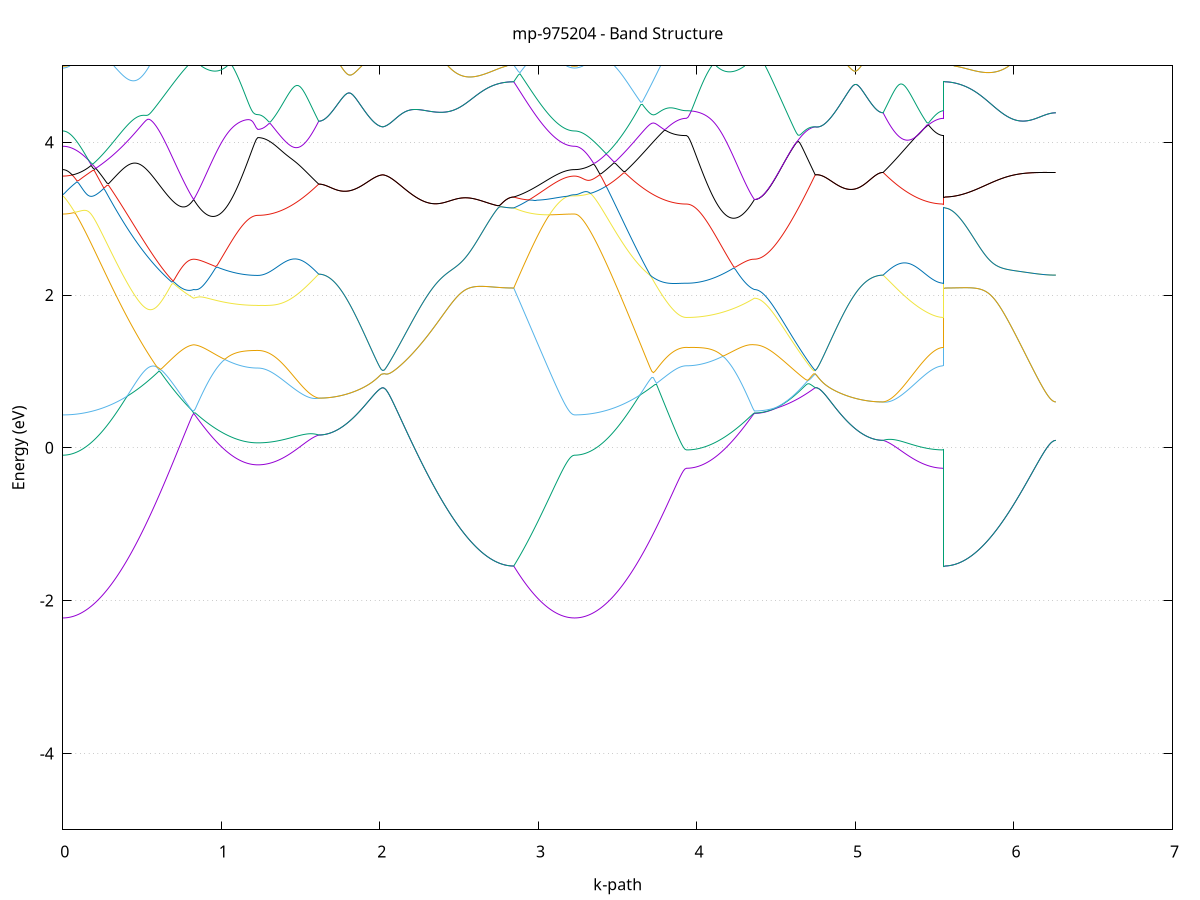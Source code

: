set title 'mp-975204 - Band Structure'
set xlabel 'k-path'
set ylabel 'Energy (eV)'
set grid y
set yrange [-5:5]
set terminal png size 800,600
set output 'mp-975204_bands_gnuplot.png'
plot '-' using 1:2 with lines notitle, '-' using 1:2 with lines notitle, '-' using 1:2 with lines notitle, '-' using 1:2 with lines notitle, '-' using 1:2 with lines notitle, '-' using 1:2 with lines notitle, '-' using 1:2 with lines notitle, '-' using 1:2 with lines notitle, '-' using 1:2 with lines notitle, '-' using 1:2 with lines notitle, '-' using 1:2 with lines notitle, '-' using 1:2 with lines notitle, '-' using 1:2 with lines notitle, '-' using 1:2 with lines notitle, '-' using 1:2 with lines notitle, '-' using 1:2 with lines notitle, '-' using 1:2 with lines notitle, '-' using 1:2 with lines notitle, '-' using 1:2 with lines notitle, '-' using 1:2 with lines notitle, '-' using 1:2 with lines notitle, '-' using 1:2 with lines notitle, '-' using 1:2 with lines notitle, '-' using 1:2 with lines notitle, '-' using 1:2 with lines notitle, '-' using 1:2 with lines notitle, '-' using 1:2 with lines notitle, '-' using 1:2 with lines notitle, '-' using 1:2 with lines notitle, '-' using 1:2 with lines notitle, '-' using 1:2 with lines notitle, '-' using 1:2 with lines notitle
0.000000 -29.090565
0.009946 -29.090565
0.019892 -29.090565
0.029837 -29.090565
0.039783 -29.090565
0.049729 -29.090565
0.059675 -29.090565
0.069621 -29.090465
0.079566 -29.090465
0.089512 -29.090465
0.099458 -29.090465
0.109404 -29.090365
0.119350 -29.090365
0.129295 -29.090365
0.139241 -29.090265
0.149187 -29.090265
0.159133 -29.090165
0.169079 -29.090165
0.179025 -29.090065
0.188970 -29.090065
0.198916 -29.089965
0.208862 -29.089965
0.218808 -29.089865
0.228754 -29.089765
0.238699 -29.089765
0.248645 -29.089665
0.258591 -29.089565
0.268537 -29.089565
0.278483 -29.089465
0.288428 -29.089365
0.298374 -29.089365
0.308320 -29.089265
0.318266 -29.089165
0.328212 -29.089065
0.338157 -29.088965
0.348103 -29.088965
0.358049 -29.088865
0.367995 -29.088765
0.377941 -29.088665
0.387886 -29.088565
0.397832 -29.088565
0.407778 -29.088465
0.417724 -29.088365
0.427670 -29.088265
0.437616 -29.088165
0.447561 -29.088165
0.457507 -29.088065
0.467453 -29.087965
0.477399 -29.087865
0.487345 -29.087865
0.497290 -29.087765
0.507236 -29.087665
0.517182 -29.087565
0.527128 -29.087565
0.537074 -29.087465
0.547019 -29.087365
0.556965 -29.087265
0.566911 -29.087265
0.576857 -29.087165
0.586803 -29.087065
0.596748 -29.087065
0.606694 -29.086965
0.616640 -29.086965
0.626586 -29.086865
0.636532 -29.086765
0.646477 -29.086765
0.656423 -29.086665
0.666369 -29.086665
0.676315 -29.086565
0.686261 -29.086565
0.696206 -29.086465
0.706152 -29.086465
0.716098 -29.086365
0.726044 -29.086365
0.735990 -29.086365
0.745936 -29.086265
0.755881 -29.086265
0.765827 -29.086265
0.775773 -29.086165
0.785719 -29.086165
0.795665 -29.086165
0.805610 -29.086165
0.815556 -29.086065
0.825502 -29.086065
0.825502 -29.086065
0.835378 -29.086065
0.845253 -29.086065
0.855129 -29.086165
0.865005 -29.086165
0.874881 -29.086165
0.884756 -29.086165
0.894632 -29.086265
0.904508 -29.086265
0.914383 -29.086265
0.924259 -29.086265
0.934135 -29.086365
0.944011 -29.086365
0.953886 -29.086365
0.963762 -29.086365
0.973638 -29.086465
0.983514 -29.086465
0.993389 -29.086465
1.003265 -29.086565
1.013141 -29.086565
1.023016 -29.086565
1.032892 -29.086565
1.042768 -29.086665
1.052644 -29.086665
1.062519 -29.086665
1.072395 -29.086665
1.082271 -29.086665
1.092146 -29.086765
1.102022 -29.086765
1.111898 -29.086765
1.121774 -29.086765
1.131649 -29.086765
1.141525 -29.086765
1.151401 -29.086765
1.161277 -29.086865
1.171152 -29.086865
1.181028 -29.086865
1.190904 -29.086865
1.200779 -29.086865
1.210655 -29.086865
1.220531 -29.086865
1.230407 -29.086865
1.230407 -29.086865
1.240249 -29.086865
1.250091 -29.086865
1.259933 -29.086865
1.269776 -29.086865
1.279618 -29.086865
1.289460 -29.086865
1.299302 -29.086865
1.309145 -29.086765
1.318987 -29.086765
1.328829 -29.086765
1.338671 -29.086765
1.348514 -29.086765
1.358356 -29.086765
1.368198 -29.086765
1.378040 -29.086765
1.387883 -29.086665
1.397725 -29.086665
1.407567 -29.086665
1.417409 -29.086665
1.427252 -29.086665
1.437094 -29.086565
1.446936 -29.086565
1.456778 -29.086565
1.466621 -29.086565
1.476463 -29.086465
1.486305 -29.086465
1.496147 -29.086465
1.505990 -29.086465
1.515832 -29.086365
1.525674 -29.086365
1.535516 -29.086365
1.545359 -29.086265
1.555201 -29.086265
1.565043 -29.086265
1.574885 -29.086265
1.584728 -29.086165
1.594570 -29.086165
1.604412 -29.086165
1.614254 -29.086065
1.614254 -29.086065
1.624130 -29.086065
1.634006 -29.086065
1.643882 -29.086065
1.653757 -29.086065
1.663633 -29.086065
1.673509 -29.086065
1.683384 -29.086065
1.693260 -29.086065
1.703136 -29.086065
1.713012 -29.086065
1.722887 -29.086065
1.732763 -29.086065
1.742639 -29.086065
1.752515 -29.086065
1.762390 -29.086065
1.772266 -29.086065
1.782142 -29.086065
1.792017 -29.086065
1.801893 -29.085965
1.811769 -29.085965
1.821645 -29.085965
1.831520 -29.085965
1.841396 -29.085965
1.851272 -29.085965
1.861148 -29.085965
1.871023 -29.085965
1.880899 -29.085965
1.890775 -29.085965
1.900650 -29.085965
1.910526 -29.085965
1.920402 -29.085965
1.930278 -29.085965
1.940153 -29.085965
1.950029 -29.085865
1.959905 -29.085865
1.969780 -29.085865
1.979656 -29.085865
1.989532 -29.085865
1.999408 -29.085865
2.009283 -29.085865
2.019159 -29.085865
2.019159 -29.085865
2.029105 -29.085865
2.039051 -29.085865
2.048996 -29.085865
2.058942 -29.085865
2.068888 -29.085865
2.078834 -29.085865
2.088780 -29.085865
2.098726 -29.085865
2.108671 -29.085865
2.118617 -29.085965
2.128563 -29.085965
2.138509 -29.085965
2.148455 -29.085965
2.158400 -29.085965
2.168346 -29.085965
2.178292 -29.085965
2.188238 -29.086065
2.198184 -29.086065
2.208129 -29.086065
2.218075 -29.086065
2.228021 -29.086165
2.237967 -29.086165
2.247913 -29.086165
2.257858 -29.086265
2.267804 -29.086265
2.277750 -29.086265
2.287696 -29.086365
2.297642 -29.086365
2.307587 -29.086365
2.317533 -29.086465
2.327479 -29.086465
2.337425 -29.086565
2.347371 -29.086565
2.357317 -29.086665
2.367262 -29.086665
2.377208 -29.086765
2.387154 -29.086765
2.397100 -29.086865
2.407046 -29.086865
2.416991 -29.086965
2.426937 -29.086965
2.436883 -29.087065
2.446829 -29.087065
2.456775 -29.087165
2.466720 -29.087165
2.476666 -29.087265
2.486612 -29.087365
2.496558 -29.087365
2.506504 -29.087465
2.516449 -29.087465
2.526395 -29.087565
2.536341 -29.087565
2.546287 -29.087665
2.556233 -29.087665
2.566178 -29.087765
2.576124 -29.087765
2.586070 -29.087865
2.596016 -29.087865
2.605962 -29.087965
2.615907 -29.087965
2.625853 -29.088065
2.635799 -29.088065
2.645745 -29.088165
2.655691 -29.088165
2.665637 -29.088265
2.675582 -29.088265
2.685528 -29.088265
2.695474 -29.088365
2.705420 -29.088365
2.715366 -29.088365
2.725311 -29.088465
2.735257 -29.088465
2.745203 -29.088465
2.755149 -29.088465
2.765095 -29.088465
2.775040 -29.088565
2.784986 -29.088565
2.794932 -29.088565
2.804878 -29.088565
2.814824 -29.088565
2.824769 -29.088565
2.834715 -29.088565
2.844661 -29.088565
2.844661 -29.088565
2.854503 -29.088665
2.864346 -29.088765
2.874188 -29.088865
2.884030 -29.088865
2.893872 -29.088965
2.903715 -29.089065
2.913557 -29.089165
2.923399 -29.089265
2.933241 -29.089265
2.943084 -29.089365
2.952926 -29.089465
2.962768 -29.089565
2.972610 -29.089565
2.982453 -29.089665
2.992295 -29.089765
3.002137 -29.089765
3.011979 -29.089865
3.021822 -29.089865
3.031664 -29.089965
3.041506 -29.090065
3.051348 -29.090065
3.061191 -29.090165
3.071033 -29.090165
3.080875 -29.090265
3.090717 -29.090265
3.100560 -29.090365
3.110402 -29.090365
3.120244 -29.090365
3.130086 -29.090465
3.139929 -29.090465
3.149771 -29.090465
3.159613 -29.090465
3.169455 -29.090565
3.179298 -29.090565
3.189140 -29.090565
3.198982 -29.090565
3.208824 -29.090565
3.218667 -29.090565
3.228509 -29.090565
3.228509 -29.090565
3.238448 -29.090565
3.248388 -29.090565
3.258327 -29.090565
3.268267 -29.090565
3.278206 -29.090565
3.288146 -29.090565
3.298085 -29.090565
3.308025 -29.090465
3.317964 -29.090465
3.327904 -29.090465
3.337843 -29.090365
3.347783 -29.090365
3.357722 -29.090365
3.367662 -29.090265
3.377601 -29.090265
3.387541 -29.090265
3.397480 -29.090165
3.407420 -29.090165
3.417359 -29.090065
3.427299 -29.090065
3.437238 -29.089965
3.447178 -29.089865
3.457117 -29.089865
3.467056 -29.089765
3.476996 -29.089765
3.486935 -29.089665
3.496875 -29.089565
3.506814 -29.089465
3.516754 -29.089465
3.526693 -29.089365
3.536633 -29.089265
3.546572 -29.089265
3.556512 -29.089165
3.566451 -29.089065
3.576391 -29.088965
3.586330 -29.088965
3.596270 -29.088865
3.606209 -29.088765
3.616149 -29.088665
3.626088 -29.088665
3.636028 -29.088565
3.645967 -29.088465
3.655907 -29.088365
3.665846 -29.088265
3.675786 -29.088265
3.685725 -29.088165
3.695665 -29.088065
3.705604 -29.087965
3.715544 -29.087965
3.725483 -29.087865
3.735423 -29.087765
3.745362 -29.087765
3.755302 -29.087665
3.765241 -29.087565
3.775180 -29.087565
3.785120 -29.087465
3.795059 -29.087365
3.804999 -29.087365
3.814938 -29.087265
3.824878 -29.087265
3.834817 -29.087165
3.844757 -29.087165
3.854696 -29.087065
3.864636 -29.087065
3.874575 -29.087065
3.884515 -29.086965
3.894454 -29.086965
3.904394 -29.086965
3.914333 -29.086965
3.924273 -29.086965
3.934212 -29.086965
3.934212 -29.086965
3.944173 -29.086965
3.954133 -29.086965
3.964093 -29.086865
3.974054 -29.086865
3.984014 -29.086865
3.993974 -29.086865
4.003935 -29.086865
4.013895 -29.086865
4.023855 -29.086865
4.033816 -29.086865
4.043776 -29.086765
4.053736 -29.086765
4.063697 -29.086765
4.073657 -29.086765
4.083617 -29.086765
4.093578 -29.086665
4.103538 -29.086665
4.113498 -29.086665
4.123459 -29.086565
4.133419 -29.086565
4.143379 -29.086565
4.153340 -29.086465
4.163300 -29.086465
4.173260 -29.086465
4.183221 -29.086365
4.193181 -29.086365
4.203141 -29.086365
4.213102 -29.086265
4.223062 -29.086265
4.233022 -29.086265
4.242983 -29.086165
4.252943 -29.086165
4.262903 -29.086065
4.272864 -29.086065
4.282824 -29.086065
4.292784 -29.085965
4.302745 -29.085965
4.312705 -29.085965
4.322665 -29.085965
4.332626 -29.086065
4.342586 -29.086065
4.352546 -29.086065
4.362507 -29.086065
4.362507 -29.086065
4.372349 -29.086065
4.382191 -29.086065
4.392034 -29.086065
4.401876 -29.086065
4.411718 -29.086065
4.421560 -29.086065
4.431403 -29.086065
4.441245 -29.086065
4.451087 -29.086065
4.460929 -29.086065
4.470772 -29.086065
4.480614 -29.086065
4.490456 -29.086065
4.500298 -29.086065
4.510141 -29.086065
4.519983 -29.086065
4.529825 -29.086065
4.539667 -29.086065
4.549510 -29.086065
4.559352 -29.086065
4.569194 -29.086065
4.579036 -29.086065
4.588879 -29.085965
4.598721 -29.085965
4.608563 -29.085965
4.618405 -29.085965
4.628248 -29.085965
4.638090 -29.085965
4.647932 -29.085965
4.657774 -29.085965
4.667617 -29.085965
4.677459 -29.085965
4.687301 -29.085965
4.697143 -29.085965
4.706986 -29.085965
4.716828 -29.085965
4.726670 -29.085965
4.736512 -29.085965
4.746355 -29.085865
4.746355 -29.085865
4.756315 -29.085965
4.766275 -29.085965
4.776236 -29.085965
4.786196 -29.085965
4.796156 -29.085965
4.806117 -29.085965
4.816077 -29.085965
4.826037 -29.085965
4.835998 -29.085965
4.845958 -29.086065
4.855918 -29.086065
4.865879 -29.086065
4.875839 -29.086065
4.885799 -29.086065
4.895760 -29.086065
4.905720 -29.086165
4.915680 -29.086165
4.925641 -29.086165
4.935601 -29.086165
4.945561 -29.086165
4.955522 -29.086265
4.965482 -29.086265
4.975442 -29.086265
4.985403 -29.086265
4.995363 -29.086265
5.005323 -29.086265
5.015284 -29.086365
5.025244 -29.086365
5.035204 -29.086365
5.045165 -29.086365
5.055125 -29.086365
5.065085 -29.086365
5.075046 -29.086365
5.085006 -29.086365
5.094966 -29.086365
5.104927 -29.086465
5.114887 -29.086465
5.124847 -29.086465
5.134808 -29.086465
5.144768 -29.086465
5.154728 -29.086465
5.164689 -29.086465
5.174649 -29.086465
5.174649 -29.086465
5.184491 -29.086465
5.194334 -29.086465
5.204176 -29.086465
5.214018 -29.086565
5.223860 -29.086565
5.233703 -29.086565
5.243545 -29.086565
5.253387 -29.086565
5.263229 -29.086565
5.273072 -29.086665
5.282914 -29.086665
5.292756 -29.086665
5.302598 -29.086665
5.312441 -29.086665
5.322283 -29.086765
5.332125 -29.086765
5.341967 -29.086765
5.351810 -29.086765
5.361652 -29.086765
5.371494 -29.086765
5.381336 -29.086765
5.391179 -29.086765
5.401021 -29.086865
5.410863 -29.086865
5.420705 -29.086865
5.430548 -29.086865
5.440390 -29.086865
5.450232 -29.086865
5.460074 -29.086865
5.469917 -29.086865
5.479759 -29.086865
5.489601 -29.086865
5.499443 -29.086865
5.509286 -29.086865
5.519128 -29.086965
5.528970 -29.086965
5.538812 -29.086965
5.548655 -29.086965
5.558497 -29.086965
5.558497 -29.088565
5.568436 -29.088565
5.578376 -29.088565
5.588315 -29.088565
5.598255 -29.088565
5.608194 -29.088565
5.618134 -29.088565
5.628073 -29.088565
5.638013 -29.088565
5.647952 -29.088465
5.657892 -29.088465
5.667831 -29.088465
5.677771 -29.088465
5.687710 -29.088465
5.697650 -29.088365
5.707589 -29.088365
5.717529 -29.088365
5.727468 -29.088265
5.737408 -29.088265
5.747347 -29.088265
5.757287 -29.088165
5.767226 -29.088165
5.777165 -29.088165
5.787105 -29.088065
5.797044 -29.088065
5.806984 -29.087965
5.816923 -29.087965
5.826863 -29.087865
5.836802 -29.087865
5.846742 -29.087865
5.856681 -29.087765
5.866621 -29.087765
5.876560 -29.087665
5.886500 -29.087665
5.896439 -29.087565
5.906379 -29.087565
5.916318 -29.087465
5.926258 -29.087465
5.936197 -29.087365
5.946137 -29.087365
5.956076 -29.087265
5.966016 -29.087265
5.975955 -29.087165
5.985895 -29.087165
5.995834 -29.087165
6.005774 -29.087065
6.015713 -29.087065
6.025653 -29.086965
6.035592 -29.086965
6.045532 -29.086865
6.055471 -29.086865
6.065411 -29.086865
6.075350 -29.086765
6.085290 -29.086765
6.095229 -29.086765
6.105168 -29.086665
6.115108 -29.086665
6.125047 -29.086665
6.134987 -29.086665
6.144926 -29.086565
6.154866 -29.086565
6.164805 -29.086565
6.174745 -29.086565
6.184684 -29.086465
6.194624 -29.086465
6.204563 -29.086465
6.214503 -29.086465
6.224442 -29.086465
6.234382 -29.086465
6.244321 -29.086465
6.254261 -29.086465
6.264200 -29.086465
e
0.000000 -29.086565
0.009946 -29.086565
0.019892 -29.086565
0.029837 -29.086565
0.039783 -29.086565
0.049729 -29.086565
0.059675 -29.086565
0.069621 -29.086565
0.079566 -29.086565
0.089512 -29.086565
0.099458 -29.086465
0.109404 -29.086465
0.119350 -29.086465
0.129295 -29.086465
0.139241 -29.086465
0.149187 -29.086365
0.159133 -29.086365
0.169079 -29.086365
0.179025 -29.086365
0.188970 -29.086265
0.198916 -29.086265
0.208862 -29.086265
0.218808 -29.086265
0.228754 -29.086165
0.238699 -29.086165
0.248645 -29.086165
0.258591 -29.086065
0.268537 -29.086065
0.278483 -29.086065
0.288428 -29.085965
0.298374 -29.085965
0.308320 -29.085965
0.318266 -29.085965
0.328212 -29.085865
0.338157 -29.085865
0.348103 -29.085865
0.358049 -29.085765
0.367995 -29.085765
0.377941 -29.085765
0.387886 -29.085665
0.397832 -29.085665
0.407778 -29.085665
0.417724 -29.085565
0.427670 -29.085565
0.437616 -29.085565
0.447561 -29.085565
0.457507 -29.085465
0.467453 -29.085465
0.477399 -29.085465
0.487345 -29.085465
0.497290 -29.085465
0.507236 -29.085465
0.517182 -29.085365
0.527128 -29.085365
0.537074 -29.085365
0.547019 -29.085365
0.556965 -29.085365
0.566911 -29.085365
0.576857 -29.085365
0.586803 -29.085365
0.596748 -29.085365
0.606694 -29.085365
0.616640 -29.085365
0.626586 -29.085365
0.636532 -29.085365
0.646477 -29.085365
0.656423 -29.085365
0.666369 -29.085365
0.676315 -29.085365
0.686261 -29.085365
0.696206 -29.085465
0.706152 -29.085465
0.716098 -29.085465
0.726044 -29.085465
0.735990 -29.085465
0.745936 -29.085565
0.755881 -29.085565
0.765827 -29.085565
0.775773 -29.085565
0.785719 -29.085665
0.795665 -29.085665
0.805610 -29.085665
0.815556 -29.085665
0.825502 -29.085765
0.825502 -29.085765
0.835378 -29.085765
0.845253 -29.085665
0.855129 -29.085665
0.865005 -29.085665
0.874881 -29.085665
0.884756 -29.085665
0.894632 -29.085565
0.904508 -29.085565
0.914383 -29.085565
0.924259 -29.085565
0.934135 -29.085565
0.944011 -29.085565
0.953886 -29.085465
0.963762 -29.085465
0.973638 -29.085465
0.983514 -29.085465
0.993389 -29.085465
1.003265 -29.085465
1.013141 -29.085465
1.023016 -29.085465
1.032892 -29.085465
1.042768 -29.085365
1.052644 -29.085365
1.062519 -29.085365
1.072395 -29.085365
1.082271 -29.085365
1.092146 -29.085365
1.102022 -29.085365
1.111898 -29.085365
1.121774 -29.085365
1.131649 -29.085365
1.141525 -29.085365
1.151401 -29.085365
1.161277 -29.085365
1.171152 -29.085365
1.181028 -29.085365
1.190904 -29.085365
1.200779 -29.085365
1.210655 -29.085365
1.220531 -29.085365
1.230407 -29.085365
1.230407 -29.085365
1.240249 -29.085365
1.250091 -29.085365
1.259933 -29.085365
1.269776 -29.085365
1.279618 -29.085365
1.289460 -29.085365
1.299302 -29.085365
1.309145 -29.085365
1.318987 -29.085365
1.328829 -29.085365
1.338671 -29.085465
1.348514 -29.085465
1.358356 -29.085465
1.368198 -29.085465
1.378040 -29.085465
1.387883 -29.085465
1.397725 -29.085565
1.407567 -29.085565
1.417409 -29.085565
1.427252 -29.085565
1.437094 -29.085565
1.446936 -29.085665
1.456778 -29.085665
1.466621 -29.085665
1.476463 -29.085665
1.486305 -29.085765
1.496147 -29.085765
1.505990 -29.085765
1.515832 -29.085765
1.525674 -29.085865
1.535516 -29.085865
1.545359 -29.085865
1.555201 -29.085965
1.565043 -29.085965
1.574885 -29.085965
1.584728 -29.085965
1.594570 -29.086065
1.604412 -29.086065
1.614254 -29.086065
1.614254 -29.086065
1.624130 -29.086065
1.634006 -29.086065
1.643882 -29.086065
1.653757 -29.086065
1.663633 -29.086065
1.673509 -29.086065
1.683384 -29.086065
1.693260 -29.086065
1.703136 -29.086065
1.713012 -29.086065
1.722887 -29.086065
1.732763 -29.086065
1.742639 -29.086065
1.752515 -29.086065
1.762390 -29.086065
1.772266 -29.086065
1.782142 -29.086065
1.792017 -29.086065
1.801893 -29.085965
1.811769 -29.085965
1.821645 -29.085965
1.831520 -29.085965
1.841396 -29.085965
1.851272 -29.085965
1.861148 -29.085965
1.871023 -29.085965
1.880899 -29.085965
1.890775 -29.085965
1.900650 -29.085965
1.910526 -29.085965
1.920402 -29.085965
1.930278 -29.085965
1.940153 -29.085965
1.950029 -29.085865
1.959905 -29.085865
1.969780 -29.085865
1.979656 -29.085865
1.989532 -29.085865
1.999408 -29.085865
2.009283 -29.085865
2.019159 -29.085865
2.019159 -29.085865
2.029105 -29.085865
2.039051 -29.085865
2.048996 -29.085865
2.058942 -29.085865
2.068888 -29.085865
2.078834 -29.085865
2.088780 -29.085865
2.098726 -29.085865
2.108671 -29.085865
2.118617 -29.085965
2.128563 -29.085965
2.138509 -29.085965
2.148455 -29.085965
2.158400 -29.085965
2.168346 -29.085965
2.178292 -29.085965
2.188238 -29.086065
2.198184 -29.086065
2.208129 -29.086065
2.218075 -29.086065
2.228021 -29.086165
2.237967 -29.086165
2.247913 -29.086165
2.257858 -29.086265
2.267804 -29.086265
2.277750 -29.086265
2.287696 -29.086365
2.297642 -29.086365
2.307587 -29.086365
2.317533 -29.086465
2.327479 -29.086465
2.337425 -29.086565
2.347371 -29.086565
2.357317 -29.086665
2.367262 -29.086665
2.377208 -29.086765
2.387154 -29.086765
2.397100 -29.086865
2.407046 -29.086865
2.416991 -29.086965
2.426937 -29.086965
2.436883 -29.087065
2.446829 -29.087065
2.456775 -29.087165
2.466720 -29.087165
2.476666 -29.087265
2.486612 -29.087365
2.496558 -29.087365
2.506504 -29.087465
2.516449 -29.087465
2.526395 -29.087565
2.536341 -29.087565
2.546287 -29.087665
2.556233 -29.087665
2.566178 -29.087765
2.576124 -29.087765
2.586070 -29.087865
2.596016 -29.087865
2.605962 -29.087965
2.615907 -29.087965
2.625853 -29.088065
2.635799 -29.088065
2.645745 -29.088165
2.655691 -29.088165
2.665637 -29.088265
2.675582 -29.088265
2.685528 -29.088265
2.695474 -29.088365
2.705420 -29.088365
2.715366 -29.088365
2.725311 -29.088465
2.735257 -29.088465
2.745203 -29.088465
2.755149 -29.088465
2.765095 -29.088465
2.775040 -29.088565
2.784986 -29.088565
2.794932 -29.088565
2.804878 -29.088565
2.814824 -29.088565
2.824769 -29.088565
2.834715 -29.088565
2.844661 -29.088565
2.844661 -29.088565
2.854503 -29.088465
2.864346 -29.088465
2.874188 -29.088365
2.884030 -29.088265
2.893872 -29.088165
2.903715 -29.088065
2.913557 -29.088065
2.923399 -29.087965
2.933241 -29.087865
2.943084 -29.087765
2.952926 -29.087765
2.962768 -29.087665
2.972610 -29.087565
2.982453 -29.087565
2.992295 -29.087465
3.002137 -29.087365
3.011979 -29.087365
3.021822 -29.087265
3.031664 -29.087165
3.041506 -29.087165
3.051348 -29.087065
3.061191 -29.087065
3.071033 -29.086965
3.080875 -29.086965
3.090717 -29.086865
3.100560 -29.086865
3.110402 -29.086765
3.120244 -29.086765
3.130086 -29.086765
3.139929 -29.086765
3.149771 -29.086665
3.159613 -29.086665
3.169455 -29.086665
3.179298 -29.086665
3.189140 -29.086565
3.198982 -29.086565
3.208824 -29.086565
3.218667 -29.086565
3.228509 -29.086565
3.228509 -29.086565
3.238448 -29.086565
3.248388 -29.086565
3.258327 -29.086565
3.268267 -29.086565
3.278206 -29.086565
3.288146 -29.086565
3.298085 -29.086565
3.308025 -29.086565
3.317964 -29.086565
3.327904 -29.086565
3.337843 -29.086465
3.347783 -29.086465
3.357722 -29.086465
3.367662 -29.086465
3.377601 -29.086465
3.387541 -29.086465
3.397480 -29.086465
3.407420 -29.086365
3.417359 -29.086365
3.427299 -29.086365
3.437238 -29.086365
3.447178 -29.086365
3.457117 -29.086365
3.467056 -29.086265
3.476996 -29.086265
3.486935 -29.086265
3.496875 -29.086265
3.506814 -29.086165
3.516754 -29.086165
3.526693 -29.086165
3.536633 -29.086165
3.546572 -29.086165
3.556512 -29.086065
3.566451 -29.086065
3.576391 -29.086065
3.586330 -29.086065
3.596270 -29.086065
3.606209 -29.086065
3.616149 -29.085965
3.626088 -29.085965
3.636028 -29.085965
3.645967 -29.085965
3.655907 -29.085965
3.665846 -29.085965
3.675786 -29.085965
3.685725 -29.085865
3.695665 -29.085865
3.705604 -29.085865
3.715544 -29.085865
3.725483 -29.085865
3.735423 -29.085865
3.745362 -29.085865
3.755302 -29.085865
3.765241 -29.085865
3.775180 -29.085865
3.785120 -29.085865
3.795059 -29.085865
3.804999 -29.085865
3.814938 -29.085865
3.824878 -29.085865
3.834817 -29.085865
3.844757 -29.085965
3.854696 -29.085965
3.864636 -29.085965
3.874575 -29.085965
3.884515 -29.085965
3.894454 -29.085965
3.904394 -29.085965
3.914333 -29.085965
3.924273 -29.085965
3.934212 -29.085965
3.934212 -29.085965
3.944173 -29.085965
3.954133 -29.085965
3.964093 -29.085965
3.974054 -29.085965
3.984014 -29.085965
3.993974 -29.085965
4.003935 -29.085965
4.013895 -29.085965
4.023855 -29.085965
4.033816 -29.085965
4.043776 -29.085965
4.053736 -29.085965
4.063697 -29.085965
4.073657 -29.085965
4.083617 -29.085965
4.093578 -29.085965
4.103538 -29.085965
4.113498 -29.085965
4.123459 -29.085965
4.133419 -29.085965
4.143379 -29.085965
4.153340 -29.085965
4.163300 -29.085965
4.173260 -29.085965
4.183221 -29.085965
4.193181 -29.085965
4.203141 -29.085965
4.213102 -29.085965
4.223062 -29.085965
4.233022 -29.085965
4.242983 -29.085965
4.252943 -29.085965
4.262903 -29.085965
4.272864 -29.085965
4.282824 -29.085965
4.292784 -29.085965
4.302745 -29.085965
4.312705 -29.085965
4.322665 -29.085865
4.332626 -29.085865
4.342586 -29.085865
4.352546 -29.085765
4.362507 -29.085765
4.362507 -29.085765
4.372349 -29.085765
4.382191 -29.085765
4.392034 -29.085765
4.401876 -29.085765
4.411718 -29.085765
4.421560 -29.085765
4.431403 -29.085765
4.441245 -29.085765
4.451087 -29.085765
4.460929 -29.085765
4.470772 -29.085765
4.480614 -29.085765
4.490456 -29.085765
4.500298 -29.085765
4.510141 -29.085765
4.519983 -29.085765
4.529825 -29.085765
4.539667 -29.085765
4.549510 -29.085765
4.559352 -29.085765
4.569194 -29.085765
4.579036 -29.085765
4.588879 -29.085765
4.598721 -29.085865
4.608563 -29.085865
4.618405 -29.085865
4.628248 -29.085865
4.638090 -29.085865
4.647932 -29.085865
4.657774 -29.085865
4.667617 -29.085865
4.677459 -29.085865
4.687301 -29.085865
4.697143 -29.085865
4.706986 -29.085865
4.716828 -29.085865
4.726670 -29.085865
4.736512 -29.085865
4.746355 -29.085865
4.746355 -29.085865
4.756315 -29.085965
4.766275 -29.085965
4.776236 -29.085965
4.786196 -29.085965
4.796156 -29.085965
4.806117 -29.085965
4.816077 -29.085965
4.826037 -29.085965
4.835998 -29.085965
4.845958 -29.086065
4.855918 -29.086065
4.865879 -29.086065
4.875839 -29.086065
4.885799 -29.086065
4.895760 -29.086065
4.905720 -29.086165
4.915680 -29.086165
4.925641 -29.086165
4.935601 -29.086165
4.945561 -29.086165
4.955522 -29.086265
4.965482 -29.086265
4.975442 -29.086265
4.985403 -29.086265
4.995363 -29.086265
5.005323 -29.086265
5.015284 -29.086365
5.025244 -29.086365
5.035204 -29.086365
5.045165 -29.086365
5.055125 -29.086365
5.065085 -29.086365
5.075046 -29.086365
5.085006 -29.086365
5.094966 -29.086365
5.104927 -29.086465
5.114887 -29.086465
5.124847 -29.086465
5.134808 -29.086465
5.144768 -29.086465
5.154728 -29.086465
5.164689 -29.086465
5.174649 -29.086465
5.174649 -29.086465
5.184491 -29.086465
5.194334 -29.086365
5.204176 -29.086365
5.214018 -29.086365
5.223860 -29.086365
5.233703 -29.086365
5.243545 -29.086265
5.253387 -29.086265
5.263229 -29.086265
5.273072 -29.086265
5.282914 -29.086265
5.292756 -29.086265
5.302598 -29.086165
5.312441 -29.086165
5.322283 -29.086165
5.332125 -29.086165
5.341967 -29.086165
5.351810 -29.086165
5.361652 -29.086165
5.371494 -29.086065
5.381336 -29.086065
5.391179 -29.086065
5.401021 -29.086065
5.410863 -29.086065
5.420705 -29.086065
5.430548 -29.086065
5.440390 -29.086065
5.450232 -29.085965
5.460074 -29.085965
5.469917 -29.085965
5.479759 -29.085965
5.489601 -29.085965
5.499443 -29.085965
5.509286 -29.085965
5.519128 -29.085965
5.528970 -29.085965
5.538812 -29.085965
5.548655 -29.085965
5.558497 -29.085965
5.558497 -29.088565
5.568436 -29.088565
5.578376 -29.088565
5.588315 -29.088565
5.598255 -29.088565
5.608194 -29.088565
5.618134 -29.088565
5.628073 -29.088565
5.638013 -29.088565
5.647952 -29.088465
5.657892 -29.088465
5.667831 -29.088465
5.677771 -29.088465
5.687710 -29.088465
5.697650 -29.088365
5.707589 -29.088365
5.717529 -29.088365
5.727468 -29.088265
5.737408 -29.088265
5.747347 -29.088265
5.757287 -29.088165
5.767226 -29.088165
5.777165 -29.088165
5.787105 -29.088065
5.797044 -29.088065
5.806984 -29.087965
5.816923 -29.087965
5.826863 -29.087865
5.836802 -29.087865
5.846742 -29.087865
5.856681 -29.087765
5.866621 -29.087765
5.876560 -29.087665
5.886500 -29.087665
5.896439 -29.087565
5.906379 -29.087565
5.916318 -29.087465
5.926258 -29.087465
5.936197 -29.087365
5.946137 -29.087365
5.956076 -29.087265
5.966016 -29.087265
5.975955 -29.087165
5.985895 -29.087165
5.995834 -29.087165
6.005774 -29.087065
6.015713 -29.087065
6.025653 -29.086965
6.035592 -29.086965
6.045532 -29.086865
6.055471 -29.086865
6.065411 -29.086865
6.075350 -29.086765
6.085290 -29.086765
6.095229 -29.086765
6.105168 -29.086665
6.115108 -29.086665
6.125047 -29.086665
6.134987 -29.086665
6.144926 -29.086565
6.154866 -29.086565
6.164805 -29.086565
6.174745 -29.086565
6.184684 -29.086465
6.194624 -29.086465
6.204563 -29.086465
6.214503 -29.086465
6.224442 -29.086465
6.234382 -29.086465
6.244321 -29.086465
6.254261 -29.086465
6.264200 -29.086465
e
0.000000 -13.291065
0.009946 -13.291065
0.019892 -13.291065
0.029837 -13.290965
0.039783 -13.290865
0.049729 -13.290765
0.059675 -13.290565
0.069621 -13.290465
0.079566 -13.290165
0.089512 -13.289965
0.099458 -13.289665
0.109404 -13.289365
0.119350 -13.289065
0.129295 -13.288765
0.139241 -13.288365
0.149187 -13.287965
0.159133 -13.287565
0.169079 -13.287065
0.179025 -13.286665
0.188970 -13.286165
0.198916 -13.285565
0.208862 -13.285065
0.218808 -13.284465
0.228754 -13.283965
0.238699 -13.283265
0.248645 -13.282665
0.258591 -13.282065
0.268537 -13.281365
0.278483 -13.280665
0.288428 -13.279965
0.298374 -13.279265
0.308320 -13.278565
0.318266 -13.277765
0.328212 -13.277065
0.338157 -13.276265
0.348103 -13.275465
0.358049 -13.274665
0.367995 -13.273865
0.377941 -13.272965
0.387886 -13.272165
0.397832 -13.271265
0.407778 -13.270465
0.417724 -13.269565
0.427670 -13.268765
0.437616 -13.267865
0.447561 -13.266965
0.457507 -13.266065
0.467453 -13.265165
0.477399 -13.264265
0.487345 -13.263365
0.497290 -13.262465
0.507236 -13.261565
0.517182 -13.260665
0.527128 -13.261065
0.537074 -13.262065
0.547019 -13.262965
0.556965 -13.263865
0.566911 -13.264665
0.576857 -13.265465
0.586803 -13.266165
0.596748 -13.266765
0.606694 -13.267365
0.616640 -13.267865
0.626586 -13.268265
0.636532 -13.268665
0.646477 -13.268965
0.656423 -13.269265
0.666369 -13.269465
0.676315 -13.269565
0.686261 -13.269665
0.696206 -13.269665
0.706152 -13.269565
0.716098 -13.269565
0.726044 -13.269365
0.735990 -13.269165
0.745936 -13.268965
0.755881 -13.268665
0.765827 -13.268365
0.775773 -13.268065
0.785719 -13.267665
0.795665 -13.267265
0.805610 -13.266965
0.815556 -13.266565
0.825502 -13.266265
0.825502 -13.266265
0.835378 -13.266465
0.845253 -13.266665
0.855129 -13.266965
0.865005 -13.267265
0.874881 -13.267665
0.884756 -13.268165
0.894632 -13.268565
0.904508 -13.269065
0.914383 -13.269565
0.924259 -13.270165
0.934135 -13.270665
0.944011 -13.271265
0.953886 -13.271765
0.963762 -13.272365
0.973638 -13.272865
0.983514 -13.273465
0.993389 -13.273965
1.003265 -13.274465
1.013141 -13.274965
1.023016 -13.275465
1.032892 -13.275965
1.042768 -13.276465
1.052644 -13.276865
1.062519 -13.277265
1.072395 -13.277665
1.082271 -13.278065
1.092146 -13.278465
1.102022 -13.278765
1.111898 -13.279065
1.121774 -13.279365
1.131649 -13.279665
1.141525 -13.279865
1.151401 -13.280165
1.161277 -13.280365
1.171152 -13.280465
1.181028 -13.280665
1.190904 -13.280765
1.200779 -13.280865
1.210655 -13.280965
1.220531 -13.280965
1.230407 -13.280965
1.230407 -13.280965
1.240249 -13.280965
1.250091 -13.281065
1.259933 -13.281265
1.269776 -13.281365
1.279618 -13.281665
1.289460 -13.281865
1.299302 -13.282165
1.309145 -13.282565
1.318987 -13.282865
1.328829 -13.283265
1.338671 -13.283665
1.348514 -13.284065
1.358356 -13.284365
1.368198 -13.284765
1.378040 -13.285165
1.387883 -13.285465
1.397725 -13.285765
1.407567 -13.286165
1.417409 -13.286365
1.427252 -13.286665
1.437094 -13.286965
1.446936 -13.287165
1.456778 -13.287265
1.466621 -13.287465
1.476463 -13.287565
1.486305 -13.287665
1.496147 -13.287665
1.505990 -13.287665
1.515832 -13.287665
1.525674 -13.287665
1.535516 -13.287565
1.545359 -13.287365
1.555201 -13.287265
1.565043 -13.287065
1.574885 -13.286765
1.584728 -13.286565
1.594570 -13.286265
1.604412 -13.285865
1.614254 -13.285465
1.614254 -13.285465
1.624130 -13.285465
1.634006 -13.285465
1.643882 -13.285365
1.653757 -13.285265
1.663633 -13.285165
1.673509 -13.284965
1.683384 -13.284865
1.693260 -13.284665
1.703136 -13.284365
1.713012 -13.284165
1.722887 -13.283865
1.732763 -13.283565
1.742639 -13.283265
1.752515 -13.282865
1.762390 -13.282565
1.772266 -13.282165
1.782142 -13.281765
1.792017 -13.281265
1.801893 -13.280865
1.811769 -13.280365
1.821645 -13.279965
1.831520 -13.279465
1.841396 -13.278965
1.851272 -13.278365
1.861148 -13.277865
1.871023 -13.277365
1.880899 -13.276765
1.890775 -13.276265
1.900650 -13.275765
1.910526 -13.275165
1.920402 -13.274665
1.930278 -13.274165
1.940153 -13.273765
1.950029 -13.273265
1.959905 -13.272865
1.969780 -13.272465
1.979656 -13.272165
1.989532 -13.271965
1.999408 -13.271765
2.009283 -13.271565
2.019159 -13.271465
2.019159 -13.271465
2.029105 -13.271665
2.039051 -13.271865
2.048996 -13.272065
2.058942 -13.272365
2.068888 -13.272665
2.078834 -13.272965
2.088780 -13.273365
2.098726 -13.273665
2.108671 -13.273965
2.118617 -13.274265
2.128563 -13.274465
2.138509 -13.274765
2.148455 -13.274965
2.158400 -13.275065
2.168346 -13.275165
2.178292 -13.275265
2.188238 -13.275265
2.198184 -13.275265
2.208129 -13.275165
2.218075 -13.275065
2.228021 -13.274865
2.237967 -13.274665
2.247913 -13.274365
2.257858 -13.273965
2.267804 -13.273565
2.277750 -13.273165
2.287696 -13.272665
2.297642 -13.272065
2.307587 -13.271465
2.317533 -13.270865
2.327479 -13.270165
2.337425 -13.269365
2.347371 -13.268665
2.357317 -13.267865
2.367262 -13.266965
2.377208 -13.266065
2.387154 -13.265265
2.397100 -13.264265
2.407046 -13.263365
2.416991 -13.262365
2.426937 -13.261465
2.436883 -13.260465
2.446829 -13.259465
2.456775 -13.258465
2.466720 -13.257565
2.476666 -13.256565
2.486612 -13.255665
2.496558 -13.254765
2.506504 -13.253865
2.516449 -13.252965
2.526395 -13.252165
2.536341 -13.251365
2.546287 -13.250665
2.556233 -13.249965
2.566178 -13.249265
2.576124 -13.248665
2.586070 -13.248065
2.596016 -13.247565
2.605962 -13.247065
2.615907 -13.246665
2.625853 -13.246265
2.635799 -13.245965
2.645745 -13.245565
2.655691 -13.245265
2.665637 -13.245065
2.675582 -13.244865
2.685528 -13.244665
2.695474 -13.244465
2.705420 -13.244265
2.715366 -13.244165
2.725311 -13.244065
2.735257 -13.243965
2.745203 -13.243865
2.755149 -13.243765
2.765095 -13.243665
2.775040 -13.243665
2.784986 -13.243565
2.794932 -13.243565
2.804878 -13.243565
2.814824 -13.243465
2.824769 -13.243465
2.834715 -13.243465
2.844661 -13.243465
2.844661 -13.243465
2.854503 -13.245465
2.864346 -13.247365
2.874188 -13.249265
2.884030 -13.251165
2.893872 -13.253065
2.903715 -13.254965
2.913557 -13.256865
2.923399 -13.258665
2.933241 -13.260465
2.943084 -13.262265
2.952926 -13.264065
2.962768 -13.265765
2.972610 -13.267465
2.982453 -13.269065
2.992295 -13.270665
3.002137 -13.272265
3.011979 -13.273765
3.021822 -13.275165
3.031664 -13.276565
3.041506 -13.277965
3.051348 -13.279265
3.061191 -13.280465
3.071033 -13.281665
3.080875 -13.282765
3.090717 -13.283865
3.100560 -13.284765
3.110402 -13.285765
3.120244 -13.286565
3.130086 -13.287365
3.139929 -13.288065
3.149771 -13.288665
3.159613 -13.289265
3.169455 -13.289765
3.179298 -13.290165
3.189140 -13.290465
3.198982 -13.290765
3.208824 -13.290965
3.218667 -13.291065
3.228509 -13.291065
3.228509 -13.291065
3.238448 -13.291065
3.248388 -13.291065
3.258327 -13.290965
3.268267 -13.290865
3.278206 -13.290765
3.288146 -13.290565
3.298085 -13.290365
3.308025 -13.290165
3.317964 -13.289865
3.327904 -13.289565
3.337843 -13.289265
3.347783 -13.288965
3.357722 -13.288565
3.367662 -13.288165
3.377601 -13.287765
3.387541 -13.287265
3.397480 -13.286765
3.407420 -13.286265
3.417359 -13.285765
3.427299 -13.285165
3.437238 -13.284565
3.447178 -13.283965
3.457117 -13.283365
3.467056 -13.282665
3.476996 -13.281965
3.486935 -13.281265
3.496875 -13.280565
3.506814 -13.279865
3.516754 -13.279065
3.526693 -13.278265
3.536633 -13.277465
3.546572 -13.276665
3.556512 -13.275865
3.566451 -13.274965
3.576391 -13.274165
3.586330 -13.273265
3.596270 -13.272365
3.606209 -13.271465
3.616149 -13.270565
3.626088 -13.269665
3.636028 -13.268665
3.645967 -13.267765
3.655907 -13.266765
3.665846 -13.265865
3.675786 -13.264865
3.685725 -13.263965
3.695665 -13.262965
3.705604 -13.261965
3.715544 -13.263065
3.725483 -13.264265
3.735423 -13.265365
3.745362 -13.266465
3.755302 -13.267465
3.765241 -13.268465
3.775180 -13.269465
3.785120 -13.270365
3.795059 -13.271165
3.804999 -13.271965
3.814938 -13.272765
3.824878 -13.273465
3.834817 -13.274065
3.844757 -13.274665
3.854696 -13.275165
3.864636 -13.275665
3.874575 -13.276065
3.884515 -13.276365
3.894454 -13.276665
3.904394 -13.276865
3.914333 -13.277065
3.924273 -13.277165
3.934212 -13.277165
3.934212 -13.277165
3.944173 -13.277165
3.954133 -13.277165
3.964093 -13.277065
3.974054 -13.276965
3.984014 -13.276865
3.993974 -13.276765
4.003935 -13.276565
4.013895 -13.276365
4.023855 -13.276165
4.033816 -13.275965
4.043776 -13.275665
4.053736 -13.275365
4.063697 -13.275165
4.073657 -13.274765
4.083617 -13.274465
4.093578 -13.274065
4.103538 -13.273765
4.113498 -13.273365
4.123459 -13.272965
4.133419 -13.272465
4.143379 -13.272065
4.153340 -13.271565
4.163300 -13.271165
4.173260 -13.270665
4.183221 -13.270165
4.193181 -13.269665
4.203141 -13.269165
4.213102 -13.268665
4.223062 -13.268265
4.233022 -13.267765
4.242983 -13.267265
4.252943 -13.266865
4.262903 -13.266465
4.272864 -13.266165
4.282824 -13.265865
4.292784 -13.265565
4.302745 -13.265465
4.312705 -13.265365
4.322665 -13.265365
4.332626 -13.265465
4.342586 -13.265665
4.352546 -13.265965
4.362507 -13.266265
4.362507 -13.266265
4.372349 -13.266265
4.382191 -13.266165
4.392034 -13.266165
4.401876 -13.266065
4.411718 -13.265965
4.421560 -13.265865
4.431403 -13.265665
4.441245 -13.265565
4.451087 -13.265365
4.460929 -13.265165
4.470772 -13.264965
4.480614 -13.264765
4.490456 -13.264465
4.500298 -13.264265
4.510141 -13.264065
4.519983 -13.263865
4.529825 -13.263665
4.539667 -13.263965
4.549510 -13.264665
4.559352 -13.265365
4.569194 -13.265965
4.579036 -13.266565
4.588879 -13.267165
4.598721 -13.267765
4.608563 -13.268265
4.618405 -13.268765
4.628248 -13.269165
4.638090 -13.269665
4.647932 -13.269965
4.657774 -13.270365
4.667617 -13.270665
4.677459 -13.270865
4.687301 -13.271065
4.697143 -13.271265
4.706986 -13.271365
4.716828 -13.271465
4.726670 -13.271565
4.736512 -13.271565
4.746355 -13.271465
4.746355 -13.271465
4.756315 -13.271365
4.766275 -13.271365
4.776236 -13.271465
4.786196 -13.271665
4.796156 -13.271865
4.806117 -13.272065
4.816077 -13.272465
4.826037 -13.272865
4.835998 -13.273265
4.845958 -13.273665
4.855918 -13.274165
4.865879 -13.274665
4.875839 -13.275265
4.885799 -13.275765
4.895760 -13.276265
4.905720 -13.276865
4.915680 -13.277365
4.925641 -13.277865
4.935601 -13.278465
4.945561 -13.278965
4.955522 -13.279465
4.965482 -13.279965
4.975442 -13.280465
4.985403 -13.280865
4.995363 -13.281365
5.005323 -13.281765
5.015284 -13.282165
5.025244 -13.282565
5.035204 -13.282965
5.045165 -13.283265
5.055125 -13.283565
5.065085 -13.283865
5.075046 -13.284165
5.085006 -13.284465
5.094966 -13.284665
5.104927 -13.284865
5.114887 -13.285065
5.124847 -13.285165
5.134808 -13.285265
5.144768 -13.285365
5.154728 -13.285465
5.164689 -13.285465
5.174649 -13.285565
5.174649 -13.285565
5.184491 -13.285865
5.194334 -13.286065
5.204176 -13.286265
5.214018 -13.286465
5.223860 -13.286665
5.233703 -13.286765
5.243545 -13.286865
5.253387 -13.286865
5.263229 -13.286865
5.273072 -13.286765
5.282914 -13.286665
5.292756 -13.286565
5.302598 -13.286365
5.312441 -13.286165
5.322283 -13.285965
5.332125 -13.285665
5.341967 -13.285365
5.351810 -13.285065
5.361652 -13.284665
5.371494 -13.284265
5.381336 -13.283865
5.391179 -13.283465
5.401021 -13.282965
5.410863 -13.282465
5.420705 -13.282065
5.430548 -13.281565
5.440390 -13.281065
5.450232 -13.280565
5.460074 -13.280065
5.469917 -13.279565
5.479759 -13.279165
5.489601 -13.278765
5.499443 -13.278365
5.509286 -13.277965
5.519128 -13.277765
5.528970 -13.277465
5.538812 -13.277265
5.548655 -13.277165
5.558497 -13.277165
5.558497 -13.243465
5.568436 -13.243465
5.578376 -13.243465
5.588315 -13.243565
5.598255 -13.243565
5.608194 -13.243665
5.618134 -13.243765
5.628073 -13.243865
5.638013 -13.243965
5.647952 -13.244065
5.657892 -13.244165
5.667831 -13.244365
5.677771 -13.244565
5.687710 -13.244765
5.697650 -13.244965
5.707589 -13.245265
5.717529 -13.245565
5.727468 -13.245865
5.737408 -13.246265
5.747347 -13.246565
5.757287 -13.247065
5.767226 -13.247465
5.777165 -13.247965
5.787105 -13.248565
5.797044 -13.249165
5.806984 -13.249765
5.816923 -13.250465
5.826863 -13.251165
5.836802 -13.251865
5.846742 -13.252665
5.856681 -13.253565
5.866621 -13.254365
5.876560 -13.255365
5.886500 -13.256265
5.896439 -13.257265
5.906379 -13.258265
5.916318 -13.259265
5.926258 -13.260265
5.936197 -13.261365
5.946137 -13.262465
5.956076 -13.263565
5.966016 -13.264665
5.975955 -13.265765
5.985895 -13.266865
5.995834 -13.267865
6.005774 -13.268965
6.015713 -13.270065
6.025653 -13.271165
6.035592 -13.272165
6.045532 -13.273165
6.055471 -13.274165
6.065411 -13.275165
6.075350 -13.276065
6.085290 -13.276965
6.095229 -13.277865
6.105168 -13.278665
6.115108 -13.279465
6.125047 -13.280165
6.134987 -13.280865
6.144926 -13.281565
6.154866 -13.282165
6.164805 -13.282765
6.174745 -13.283265
6.184684 -13.283765
6.194624 -13.284165
6.204563 -13.284465
6.214503 -13.284865
6.224442 -13.285065
6.234382 -13.285265
6.244321 -13.285365
6.254261 -13.285465
6.264200 -13.285565
e
0.000000 -13.213465
0.009946 -13.213465
0.019892 -13.213465
0.029837 -13.213565
0.039783 -13.213565
0.049729 -13.213665
0.059675 -13.213765
0.069621 -13.213865
0.079566 -13.214065
0.089512 -13.214165
0.099458 -13.214365
0.109404 -13.214565
0.119350 -13.214765
0.129295 -13.215065
0.139241 -13.215365
0.149187 -13.215665
0.159133 -13.216365
0.169079 -13.217365
0.179025 -13.218365
0.188970 -13.219465
0.198916 -13.220565
0.208862 -13.221665
0.218808 -13.222865
0.228754 -13.224065
0.238699 -13.225265
0.248645 -13.226565
0.258591 -13.227765
0.268537 -13.229065
0.278483 -13.230365
0.288428 -13.231665
0.298374 -13.232965
0.308320 -13.234365
0.318266 -13.235665
0.328212 -13.236965
0.338157 -13.238265
0.348103 -13.239565
0.358049 -13.240865
0.367995 -13.242065
0.377941 -13.243365
0.387886 -13.244565
0.397832 -13.245765
0.407778 -13.246965
0.417724 -13.248065
0.427670 -13.249165
0.437616 -13.250265
0.447561 -13.251465
0.457507 -13.252765
0.467453 -13.254065
0.477399 -13.255365
0.487345 -13.256665
0.497290 -13.257865
0.507236 -13.258965
0.517182 -13.260065
0.527128 -13.259765
0.537074 -13.258865
0.547019 -13.259165
0.556965 -13.259565
0.566911 -13.260065
0.576857 -13.260365
0.586803 -13.260665
0.596748 -13.260965
0.606694 -13.261165
0.616640 -13.261265
0.626586 -13.261365
0.636532 -13.261365
0.646477 -13.261265
0.656423 -13.261165
0.666369 -13.260965
0.676315 -13.260765
0.686261 -13.260465
0.696206 -13.260065
0.706152 -13.259665
0.716098 -13.259265
0.726044 -13.258765
0.735990 -13.258265
0.745936 -13.257665
0.755881 -13.257065
0.765827 -13.256465
0.775773 -13.255865
0.785719 -13.255165
0.795665 -13.254565
0.805610 -13.253865
0.815556 -13.253265
0.825502 -13.252765
0.825502 -13.252765
0.835378 -13.252965
0.845253 -13.253165
0.855129 -13.253365
0.865005 -13.253565
0.874881 -13.253765
0.884756 -13.253965
0.894632 -13.254265
0.904508 -13.254665
0.914383 -13.255065
0.924259 -13.255465
0.934135 -13.255865
0.944011 -13.256365
0.953886 -13.256865
0.963762 -13.257365
0.973638 -13.257765
0.983514 -13.258265
0.993389 -13.258765
1.003265 -13.259265
1.013141 -13.259665
1.023016 -13.260165
1.032892 -13.260565
1.042768 -13.260965
1.052644 -13.261365
1.062519 -13.261765
1.072395 -13.262165
1.082271 -13.262565
1.092146 -13.262865
1.102022 -13.263165
1.111898 -13.263465
1.121774 -13.263765
1.131649 -13.263965
1.141525 -13.264265
1.151401 -13.264465
1.161277 -13.264565
1.171152 -13.264765
1.181028 -13.264865
1.190904 -13.264965
1.200779 -13.265065
1.210655 -13.265165
1.220531 -13.265165
1.230407 -13.265165
1.230407 -13.265165
1.240249 -13.265265
1.250091 -13.265265
1.259933 -13.265465
1.269776 -13.265665
1.279618 -13.265865
1.289460 -13.266165
1.299302 -13.266565
1.309145 -13.266865
1.318987 -13.267365
1.328829 -13.267765
1.338671 -13.268265
1.348514 -13.268865
1.358356 -13.269465
1.368198 -13.270065
1.378040 -13.270665
1.387883 -13.271265
1.397725 -13.271965
1.407567 -13.272665
1.417409 -13.273365
1.427252 -13.274065
1.437094 -13.274765
1.446936 -13.275465
1.456778 -13.276165
1.466621 -13.276865
1.476463 -13.277565
1.486305 -13.278265
1.496147 -13.278865
1.505990 -13.279565
1.515832 -13.280265
1.525674 -13.280865
1.535516 -13.281465
1.545359 -13.282065
1.555201 -13.282665
1.565043 -13.283165
1.574885 -13.283665
1.584728 -13.284165
1.594570 -13.284665
1.604412 -13.285065
1.614254 -13.285465
1.614254 -13.285465
1.624130 -13.285465
1.634006 -13.285465
1.643882 -13.285365
1.653757 -13.285265
1.663633 -13.285165
1.673509 -13.284965
1.683384 -13.284865
1.693260 -13.284665
1.703136 -13.284365
1.713012 -13.284165
1.722887 -13.283865
1.732763 -13.283565
1.742639 -13.283265
1.752515 -13.282865
1.762390 -13.282565
1.772266 -13.282165
1.782142 -13.281765
1.792017 -13.281265
1.801893 -13.280865
1.811769 -13.280365
1.821645 -13.279965
1.831520 -13.279465
1.841396 -13.278965
1.851272 -13.278365
1.861148 -13.277865
1.871023 -13.277365
1.880899 -13.276765
1.890775 -13.276265
1.900650 -13.275765
1.910526 -13.275165
1.920402 -13.274665
1.930278 -13.274165
1.940153 -13.273765
1.950029 -13.273265
1.959905 -13.272865
1.969780 -13.272465
1.979656 -13.272165
1.989532 -13.271965
1.999408 -13.271765
2.009283 -13.271565
2.019159 -13.271465
2.019159 -13.271465
2.029105 -13.271665
2.039051 -13.271865
2.048996 -13.272065
2.058942 -13.272365
2.068888 -13.272665
2.078834 -13.272965
2.088780 -13.273365
2.098726 -13.273665
2.108671 -13.273965
2.118617 -13.274265
2.128563 -13.274465
2.138509 -13.274765
2.148455 -13.274965
2.158400 -13.275065
2.168346 -13.275165
2.178292 -13.275265
2.188238 -13.275265
2.198184 -13.275265
2.208129 -13.275165
2.218075 -13.275065
2.228021 -13.274865
2.237967 -13.274665
2.247913 -13.274365
2.257858 -13.273965
2.267804 -13.273565
2.277750 -13.273165
2.287696 -13.272665
2.297642 -13.272065
2.307587 -13.271465
2.317533 -13.270865
2.327479 -13.270165
2.337425 -13.269365
2.347371 -13.268665
2.357317 -13.267865
2.367262 -13.266965
2.377208 -13.266065
2.387154 -13.265265
2.397100 -13.264265
2.407046 -13.263365
2.416991 -13.262365
2.426937 -13.261465
2.436883 -13.260465
2.446829 -13.259465
2.456775 -13.258465
2.466720 -13.257565
2.476666 -13.256565
2.486612 -13.255665
2.496558 -13.254765
2.506504 -13.253865
2.516449 -13.252965
2.526395 -13.252165
2.536341 -13.251365
2.546287 -13.250665
2.556233 -13.249965
2.566178 -13.249265
2.576124 -13.248665
2.586070 -13.248065
2.596016 -13.247565
2.605962 -13.247065
2.615907 -13.246665
2.625853 -13.246265
2.635799 -13.245965
2.645745 -13.245565
2.655691 -13.245265
2.665637 -13.245065
2.675582 -13.244865
2.685528 -13.244665
2.695474 -13.244465
2.705420 -13.244265
2.715366 -13.244165
2.725311 -13.244065
2.735257 -13.243965
2.745203 -13.243865
2.755149 -13.243765
2.765095 -13.243665
2.775040 -13.243665
2.784986 -13.243565
2.794932 -13.243565
2.804878 -13.243565
2.814824 -13.243465
2.824769 -13.243465
2.834715 -13.243465
2.844661 -13.243465
2.844661 -13.243465
2.854503 -13.241565
2.864346 -13.239565
2.874188 -13.237665
2.884030 -13.235765
2.893872 -13.233865
2.903715 -13.231865
2.913557 -13.230065
2.923399 -13.228165
2.933241 -13.226265
2.943084 -13.224465
2.952926 -13.222665
2.962768 -13.220965
2.972610 -13.219265
2.982453 -13.217565
2.992295 -13.215965
3.002137 -13.214365
3.011979 -13.212865
3.021822 -13.211665
3.031664 -13.211265
3.041506 -13.211365
3.051348 -13.211565
3.061191 -13.211765
3.071033 -13.211865
3.080875 -13.212065
3.090717 -13.212265
3.100560 -13.212465
3.110402 -13.212565
3.120244 -13.212665
3.130086 -13.212865
3.139929 -13.212965
3.149771 -13.213065
3.159613 -13.213165
3.169455 -13.213265
3.179298 -13.213265
3.189140 -13.213365
3.198982 -13.213365
3.208824 -13.213465
3.218667 -13.213465
3.228509 -13.213465
3.228509 -13.213465
3.238448 -13.213465
3.248388 -13.213565
3.258327 -13.213765
3.268267 -13.213965
3.278206 -13.214265
3.288146 -13.214565
3.298085 -13.214965
3.308025 -13.215465
3.317964 -13.215965
3.327904 -13.216465
3.337843 -13.217165
3.347783 -13.217765
3.357722 -13.218565
3.367662 -13.219365
3.377601 -13.220165
3.387541 -13.221065
3.397480 -13.221965
3.407420 -13.222965
3.417359 -13.223965
3.427299 -13.225065
3.437238 -13.226165
3.447178 -13.227265
3.457117 -13.228465
3.467056 -13.229665
3.476996 -13.230865
3.486935 -13.232165
3.496875 -13.233465
3.506814 -13.234765
3.516754 -13.236065
3.526693 -13.237465
3.536633 -13.238865
3.546572 -13.240265
3.556512 -13.241565
3.566451 -13.242965
3.576391 -13.244465
3.586330 -13.245865
3.596270 -13.247265
3.606209 -13.248665
3.616149 -13.250065
3.626088 -13.251465
3.636028 -13.252765
3.645967 -13.254165
3.655907 -13.255465
3.665846 -13.256865
3.675786 -13.258165
3.685725 -13.259465
3.695665 -13.260665
3.705604 -13.261865
3.715544 -13.261065
3.725483 -13.260065
3.735423 -13.259165
3.745362 -13.258165
3.755302 -13.257265
3.765241 -13.256365
3.775180 -13.255665
3.785120 -13.256565
3.795059 -13.257365
3.804999 -13.258165
3.814938 -13.258865
3.824878 -13.259565
3.834817 -13.260165
3.844757 -13.260765
3.854696 -13.261265
3.864636 -13.261765
3.874575 -13.262165
3.884515 -13.262465
3.894454 -13.262765
3.904394 -13.262965
3.914333 -13.263065
3.924273 -13.263165
3.934212 -13.263265
3.934212 -13.263265
3.944173 -13.263165
3.954133 -13.263165
3.964093 -13.263065
3.974054 -13.263065
3.984014 -13.262965
3.993974 -13.262765
4.003935 -13.262665
4.013895 -13.262465
4.023855 -13.262265
4.033816 -13.261965
4.043776 -13.261765
4.053736 -13.261465
4.063697 -13.261165
4.073657 -13.260865
4.083617 -13.260565
4.093578 -13.260165
4.103538 -13.259765
4.113498 -13.259365
4.123459 -13.258965
4.133419 -13.258565
4.143379 -13.258065
4.153340 -13.257665
4.163300 -13.257165
4.173260 -13.256665
4.183221 -13.256165
4.193181 -13.255665
4.203141 -13.255265
4.213102 -13.254765
4.223062 -13.254265
4.233022 -13.253765
4.242983 -13.253265
4.252943 -13.252865
4.262903 -13.252465
4.272864 -13.252065
4.282824 -13.251765
4.292784 -13.251565
4.302745 -13.251365
4.312705 -13.251365
4.322665 -13.251565
4.332626 -13.251565
4.342586 -13.251865
4.352546 -13.252265
4.362507 -13.252765
4.362507 -13.252765
4.372349 -13.252865
4.382191 -13.253065
4.392034 -13.253365
4.401876 -13.253865
4.411718 -13.254365
4.421560 -13.254965
4.431403 -13.255665
4.441245 -13.256365
4.451087 -13.257065
4.460929 -13.257865
4.470772 -13.258665
4.480614 -13.259465
4.490456 -13.260165
4.500298 -13.260965
4.510141 -13.261765
4.519983 -13.262565
4.529825 -13.263265
4.539667 -13.263665
4.549510 -13.263865
4.559352 -13.264165
4.569194 -13.264665
4.579036 -13.265265
4.588879 -13.265765
4.598721 -13.266365
4.608563 -13.266965
4.618405 -13.267465
4.628248 -13.267965
4.638090 -13.268465
4.647932 -13.268965
4.657774 -13.269365
4.667617 -13.269765
4.677459 -13.270065
4.687301 -13.270365
4.697143 -13.270665
4.706986 -13.270965
4.716828 -13.271165
4.726670 -13.271265
4.736512 -13.271365
4.746355 -13.271465
4.746355 -13.271465
4.756315 -13.271365
4.766275 -13.271365
4.776236 -13.271465
4.786196 -13.271665
4.796156 -13.271865
4.806117 -13.272065
4.816077 -13.272465
4.826037 -13.272865
4.835998 -13.273265
4.845958 -13.273665
4.855918 -13.274165
4.865879 -13.274665
4.875839 -13.275265
4.885799 -13.275765
4.895760 -13.276265
4.905720 -13.276865
4.915680 -13.277365
4.925641 -13.277865
4.935601 -13.278465
4.945561 -13.278965
4.955522 -13.279465
4.965482 -13.279965
4.975442 -13.280465
4.985403 -13.280865
4.995363 -13.281365
5.005323 -13.281765
5.015284 -13.282165
5.025244 -13.282565
5.035204 -13.282965
5.045165 -13.283265
5.055125 -13.283565
5.065085 -13.283865
5.075046 -13.284165
5.085006 -13.284465
5.094966 -13.284665
5.104927 -13.284865
5.114887 -13.285065
5.124847 -13.285165
5.134808 -13.285265
5.144768 -13.285365
5.154728 -13.285465
5.164689 -13.285465
5.174649 -13.285565
5.174649 -13.285565
5.184491 -13.285165
5.194334 -13.284765
5.204176 -13.284365
5.214018 -13.283965
5.223860 -13.283465
5.233703 -13.282965
5.243545 -13.282365
5.253387 -13.281765
5.263229 -13.281165
5.273072 -13.280565
5.282914 -13.279865
5.292756 -13.279165
5.302598 -13.278465
5.312441 -13.277765
5.322283 -13.277065
5.332125 -13.276265
5.341967 -13.275465
5.351810 -13.274765
5.361652 -13.273965
5.371494 -13.273165
5.381336 -13.272365
5.391179 -13.271565
5.401021 -13.270865
5.410863 -13.270065
5.420705 -13.269365
5.430548 -13.268565
5.440390 -13.267865
5.450232 -13.267265
5.460074 -13.266565
5.469917 -13.265965
5.479759 -13.265465
5.489601 -13.264965
5.499443 -13.264565
5.509286 -13.264165
5.519128 -13.263765
5.528970 -13.263565
5.538812 -13.263365
5.548655 -13.263265
5.558497 -13.263265
5.558497 -13.243465
5.568436 -13.243465
5.578376 -13.243465
5.588315 -13.243565
5.598255 -13.243565
5.608194 -13.243665
5.618134 -13.243765
5.628073 -13.243865
5.638013 -13.243965
5.647952 -13.244065
5.657892 -13.244165
5.667831 -13.244365
5.677771 -13.244565
5.687710 -13.244765
5.697650 -13.244965
5.707589 -13.245265
5.717529 -13.245565
5.727468 -13.245865
5.737408 -13.246265
5.747347 -13.246565
5.757287 -13.247065
5.767226 -13.247465
5.777165 -13.247965
5.787105 -13.248565
5.797044 -13.249165
5.806984 -13.249765
5.816923 -13.250465
5.826863 -13.251165
5.836802 -13.251865
5.846742 -13.252665
5.856681 -13.253565
5.866621 -13.254365
5.876560 -13.255365
5.886500 -13.256265
5.896439 -13.257265
5.906379 -13.258265
5.916318 -13.259265
5.926258 -13.260265
5.936197 -13.261365
5.946137 -13.262465
5.956076 -13.263565
5.966016 -13.264665
5.975955 -13.265765
5.985895 -13.266865
5.995834 -13.267865
6.005774 -13.268965
6.015713 -13.270065
6.025653 -13.271165
6.035592 -13.272165
6.045532 -13.273165
6.055471 -13.274165
6.065411 -13.275165
6.075350 -13.276065
6.085290 -13.276965
6.095229 -13.277865
6.105168 -13.278665
6.115108 -13.279465
6.125047 -13.280165
6.134987 -13.280865
6.144926 -13.281565
6.154866 -13.282165
6.164805 -13.282765
6.174745 -13.283265
6.184684 -13.283765
6.194624 -13.284165
6.204563 -13.284465
6.214503 -13.284865
6.224442 -13.285065
6.234382 -13.285265
6.244321 -13.285365
6.254261 -13.285465
6.264200 -13.285565
e
0.000000 -13.207865
0.009946 -13.207865
0.019892 -13.208065
0.029837 -13.208165
0.039783 -13.208465
0.049729 -13.208765
0.059675 -13.209165
0.069621 -13.209665
0.079566 -13.210165
0.089512 -13.210665
0.099458 -13.211365
0.109404 -13.212065
0.119350 -13.212765
0.129295 -13.213565
0.139241 -13.214465
0.149187 -13.215365
0.159133 -13.216065
0.169079 -13.216465
0.179025 -13.216865
0.188970 -13.217465
0.198916 -13.218065
0.208862 -13.218665
0.218808 -13.219465
0.228754 -13.220365
0.238699 -13.221265
0.248645 -13.222365
0.258591 -13.223465
0.268537 -13.224765
0.278483 -13.226065
0.288428 -13.227465
0.298374 -13.228865
0.308320 -13.230265
0.318266 -13.231765
0.328212 -13.233365
0.338157 -13.234865
0.348103 -13.236465
0.358049 -13.237965
0.367995 -13.239565
0.377941 -13.241065
0.387886 -13.242565
0.397832 -13.244165
0.407778 -13.245665
0.417724 -13.247165
0.427670 -13.248565
0.437616 -13.250065
0.447561 -13.251265
0.457507 -13.252265
0.467453 -13.253265
0.477399 -13.254165
0.487345 -13.255065
0.497290 -13.255865
0.507236 -13.256665
0.517182 -13.257365
0.527128 -13.257965
0.537074 -13.258565
0.547019 -13.257965
0.556965 -13.257065
0.566911 -13.256165
0.576857 -13.255265
0.586803 -13.254465
0.596748 -13.253565
0.606694 -13.252665
0.616640 -13.251765
0.626586 -13.250965
0.636532 -13.250065
0.646477 -13.249265
0.656423 -13.248365
0.666369 -13.247565
0.676315 -13.246765
0.686261 -13.245965
0.696206 -13.245165
0.706152 -13.244365
0.716098 -13.244265
0.726044 -13.244965
0.735990 -13.245665
0.745936 -13.246465
0.755881 -13.247065
0.765827 -13.247765
0.775773 -13.248465
0.785719 -13.249065
0.795665 -13.249565
0.805610 -13.250065
0.815556 -13.250565
0.825502 -13.250965
0.825502 -13.250965
0.835378 -13.250765
0.845253 -13.250665
0.855129 -13.250565
0.865005 -13.250465
0.874881 -13.250265
0.884756 -13.249965
0.894632 -13.249665
0.904508 -13.249265
0.914383 -13.248765
0.924259 -13.248265
0.934135 -13.247765
0.944011 -13.247165
0.953886 -13.246465
0.963762 -13.245865
0.973638 -13.245165
0.983514 -13.244465
0.993389 -13.244665
1.003265 -13.245165
1.013141 -13.245565
1.023016 -13.245965
1.032892 -13.246465
1.042768 -13.246865
1.052644 -13.247265
1.062519 -13.247565
1.072395 -13.247965
1.082271 -13.248265
1.092146 -13.248565
1.102022 -13.248865
1.111898 -13.249165
1.121774 -13.249365
1.131649 -13.249665
1.141525 -13.249865
1.151401 -13.250065
1.161277 -13.250165
1.171152 -13.250365
1.181028 -13.250465
1.190904 -13.250565
1.200779 -13.250665
1.210655 -13.250665
1.220531 -13.250765
1.230407 -13.250765
1.230407 -13.250765
1.240249 -13.250665
1.250091 -13.250565
1.259933 -13.250265
1.269776 -13.249965
1.279618 -13.249565
1.289460 -13.249065
1.299302 -13.248465
1.309145 -13.247865
1.318987 -13.247165
1.328829 -13.246465
1.338671 -13.245665
1.348514 -13.244765
1.358356 -13.243965
1.368198 -13.243065
1.378040 -13.242165
1.387883 -13.241165
1.397725 -13.240265
1.407567 -13.239265
1.417409 -13.238265
1.427252 -13.237365
1.437094 -13.236365
1.446936 -13.235365
1.456778 -13.234465
1.466621 -13.233465
1.476463 -13.232565
1.486305 -13.231665
1.496147 -13.230765
1.505990 -13.229865
1.515832 -13.229065
1.525674 -13.228165
1.535516 -13.227465
1.545359 -13.226765
1.555201 -13.226065
1.565043 -13.225465
1.574885 -13.224965
1.584728 -13.224665
1.594570 -13.224465
1.604412 -13.224265
1.614254 -13.224165
1.614254 -13.224165
1.624130 -13.224165
1.634006 -13.224365
1.643882 -13.224665
1.653757 -13.225065
1.663633 -13.225565
1.673509 -13.226065
1.683384 -13.226665
1.693260 -13.227265
1.703136 -13.227865
1.713012 -13.228665
1.722887 -13.229365
1.732763 -13.230165
1.742639 -13.230965
1.752515 -13.231765
1.762390 -13.232565
1.772266 -13.233465
1.782142 -13.234365
1.792017 -13.235265
1.801893 -13.236165
1.811769 -13.237065
1.821645 -13.237965
1.831520 -13.238965
1.841396 -13.239865
1.851272 -13.240765
1.861148 -13.241765
1.871023 -13.242665
1.880899 -13.243565
1.890775 -13.244465
1.900650 -13.245365
1.910526 -13.246165
1.920402 -13.246965
1.930278 -13.247765
1.940153 -13.248465
1.950029 -13.249065
1.959905 -13.249665
1.969780 -13.250165
1.979656 -13.250665
1.989532 -13.250965
1.999408 -13.251265
2.009283 -13.251365
2.019159 -13.251465
2.019159 -13.251465
2.029105 -13.251365
2.039051 -13.251265
2.048996 -13.250965
2.058942 -13.250565
2.068888 -13.250165
2.078834 -13.249665
2.088780 -13.249165
2.098726 -13.248565
2.108671 -13.247965
2.118617 -13.247265
2.128563 -13.246565
2.138509 -13.245865
2.148455 -13.245165
2.158400 -13.244365
2.168346 -13.243665
2.178292 -13.242865
2.188238 -13.242065
2.198184 -13.241265
2.208129 -13.240565
2.218075 -13.239765
2.228021 -13.238965
2.237967 -13.238165
2.247913 -13.237465
2.257858 -13.236665
2.267804 -13.235965
2.277750 -13.235165
2.287696 -13.234465
2.297642 -13.233765
2.307587 -13.233065
2.317533 -13.232365
2.327479 -13.231665
2.337425 -13.230965
2.347371 -13.230365
2.357317 -13.229665
2.367262 -13.229065
2.377208 -13.228465
2.387154 -13.227865
2.397100 -13.227265
2.407046 -13.226765
2.416991 -13.226165
2.426937 -13.225665
2.436883 -13.225065
2.446829 -13.224565
2.456775 -13.224065
2.466720 -13.223565
2.476666 -13.222965
2.486612 -13.222465
2.496558 -13.221865
2.506504 -13.221365
2.516449 -13.220765
2.526395 -13.220165
2.536341 -13.219565
2.546287 -13.218965
2.556233 -13.218265
2.566178 -13.217565
2.576124 -13.216865
2.586070 -13.216165
2.596016 -13.215465
2.605962 -13.214665
2.615907 -13.213965
2.625853 -13.213165
2.635799 -13.212365
2.645745 -13.211565
2.655691 -13.210865
2.665637 -13.210065
2.675582 -13.209365
2.685528 -13.208665
2.695474 -13.207965
2.705420 -13.207365
2.715366 -13.206865
2.725311 -13.206465
2.735257 -13.206265
2.745203 -13.206165
2.755149 -13.206065
2.765095 -13.205865
2.775040 -13.205765
2.784986 -13.205765
2.794932 -13.205665
2.804878 -13.205565
2.814824 -13.205565
2.824769 -13.205465
2.834715 -13.205465
2.844661 -13.205465
2.844661 -13.205465
2.854503 -13.205765
2.864346 -13.206165
2.874188 -13.206465
2.884030 -13.206765
2.893872 -13.207065
2.903715 -13.207365
2.913557 -13.207665
2.923399 -13.207965
2.933241 -13.208265
2.943084 -13.208565
2.952926 -13.208865
2.962768 -13.209165
2.972610 -13.209465
2.982453 -13.209665
2.992295 -13.209965
3.002137 -13.210165
3.011979 -13.210365
3.021822 -13.210365
3.031664 -13.209465
3.041506 -13.208265
3.051348 -13.206965
3.061191 -13.206565
3.071033 -13.206665
3.080875 -13.206865
3.090717 -13.206965
3.100560 -13.207065
3.110402 -13.207165
3.120244 -13.207265
3.130086 -13.207365
3.139929 -13.207465
3.149771 -13.207565
3.159613 -13.207665
3.169455 -13.207665
3.179298 -13.207765
3.189140 -13.207765
3.198982 -13.207865
3.208824 -13.207865
3.218667 -13.207865
3.228509 -13.207865
3.228509 -13.207865
3.238448 -13.207865
3.248388 -13.207965
3.258327 -13.207965
3.268267 -13.208065
3.278206 -13.208165
3.288146 -13.208265
3.298085 -13.208365
3.308025 -13.208565
3.317964 -13.208665
3.327904 -13.208865
3.337843 -13.209065
3.347783 -13.209365
3.357722 -13.209565
3.367662 -13.209865
3.377601 -13.210065
3.387541 -13.210365
3.397480 -13.210665
3.407420 -13.210965
3.417359 -13.211365
3.427299 -13.211665
3.437238 -13.212065
3.447178 -13.212365
3.457117 -13.213565
3.467056 -13.214865
3.476996 -13.216165
3.486935 -13.217565
3.496875 -13.218865
3.506814 -13.220265
3.516754 -13.221665
3.526693 -13.223065
3.536633 -13.224565
3.546572 -13.225965
3.556512 -13.227465
3.566451 -13.228865
3.576391 -13.230365
3.586330 -13.231765
3.596270 -13.233265
3.606209 -13.234665
3.616149 -13.236165
3.626088 -13.237565
3.636028 -13.238965
3.645967 -13.240365
3.655907 -13.241665
3.665846 -13.243065
3.675786 -13.244365
3.685725 -13.245665
3.695665 -13.246965
3.705604 -13.248165
3.715544 -13.249365
3.725483 -13.250465
3.735423 -13.251565
3.745362 -13.252665
3.755302 -13.253665
3.765241 -13.254665
3.775180 -13.255465
3.785120 -13.254565
3.795059 -13.253665
3.804999 -13.252765
3.814938 -13.251965
3.824878 -13.251165
3.834817 -13.250465
3.844757 -13.249765
3.854696 -13.249065
3.864636 -13.248465
3.874575 -13.247865
3.884515 -13.247365
3.894454 -13.246965
3.904394 -13.246665
3.914333 -13.246465
3.924273 -13.246265
3.934212 -13.246265
3.934212 -13.246265
3.944173 -13.246265
3.954133 -13.246165
3.964093 -13.246165
3.974054 -13.246065
3.984014 -13.245965
3.993974 -13.245865
4.003935 -13.245665
4.013895 -13.245565
4.023855 -13.245365
4.033816 -13.245165
4.043776 -13.244865
4.053736 -13.244665
4.063697 -13.244365
4.073657 -13.244065
4.083617 -13.243765
4.093578 -13.243465
4.103538 -13.243165
4.113498 -13.242765
4.123459 -13.242365
4.133419 -13.241965
4.143379 -13.241565
4.153340 -13.241165
4.163300 -13.240665
4.173260 -13.240965
4.183221 -13.241965
4.193181 -13.242865
4.203141 -13.243765
4.213102 -13.244765
4.223062 -13.245665
4.233022 -13.246565
4.242983 -13.247365
4.252943 -13.248165
4.262903 -13.248965
4.272864 -13.249565
4.282824 -13.250165
4.292784 -13.250665
4.302745 -13.251065
4.312705 -13.251365
4.322665 -13.251465
4.332626 -13.251565
4.342586 -13.251465
4.352546 -13.251265
4.362507 -13.250965
4.362507 -13.250965
4.372349 -13.250965
4.382191 -13.251165
4.392034 -13.251465
4.401876 -13.251765
4.411718 -13.252265
4.421560 -13.252765
4.431403 -13.253365
4.441245 -13.254065
4.451087 -13.254665
4.460929 -13.255365
4.470772 -13.256165
4.480614 -13.256865
4.490456 -13.257565
4.500298 -13.258365
4.510141 -13.258965
4.519983 -13.259665
4.529825 -13.260165
4.539667 -13.260565
4.549510 -13.260765
4.559352 -13.260765
4.569194 -13.260565
4.579036 -13.260265
4.588879 -13.259865
4.598721 -13.259465
4.608563 -13.259065
4.618405 -13.258565
4.628248 -13.258065
4.638090 -13.257565
4.647932 -13.257065
4.657774 -13.256565
4.667617 -13.255965
4.677459 -13.255465
4.687301 -13.254865
4.697143 -13.254365
4.706986 -13.253765
4.716828 -13.253165
4.726670 -13.252565
4.736512 -13.252065
4.746355 -13.251465
4.746355 -13.251465
4.756315 -13.251365
4.766275 -13.251265
4.776236 -13.250965
4.786196 -13.250565
4.796156 -13.250065
4.806117 -13.249465
4.816077 -13.248865
4.826037 -13.248065
4.835998 -13.247265
4.845958 -13.246365
4.855918 -13.245365
4.865879 -13.244465
4.875839 -13.243365
4.885799 -13.242365
4.895760 -13.241265
4.905720 -13.240265
4.915680 -13.239165
4.925641 -13.238065
4.935601 -13.236965
4.945561 -13.235865
4.955522 -13.234765
4.965482 -13.233665
4.975442 -13.232665
4.985403 -13.231665
4.995363 -13.230565
5.005323 -13.229665
5.015284 -13.228665
5.025244 -13.227765
5.035204 -13.226865
5.045165 -13.225965
5.055125 -13.225165
5.065085 -13.224365
5.075046 -13.223565
5.085006 -13.222865
5.094966 -13.222165
5.104927 -13.221565
5.114887 -13.220965
5.124847 -13.220365
5.134808 -13.219865
5.144768 -13.219465
5.154728 -13.219165
5.164689 -13.218865
5.174649 -13.218765
5.174649 -13.218765
5.184491 -13.219265
5.194334 -13.219765
5.204176 -13.220265
5.214018 -13.220865
5.223860 -13.221465
5.233703 -13.222065
5.243545 -13.222765
5.253387 -13.223465
5.263229 -13.224165
5.273072 -13.224965
5.282914 -13.225765
5.292756 -13.226565
5.302598 -13.227365
5.312441 -13.228265
5.322283 -13.229165
5.332125 -13.230065
5.341967 -13.230965
5.351810 -13.231865
5.361652 -13.232765
5.371494 -13.233765
5.381336 -13.234665
5.391179 -13.235665
5.401021 -13.236565
5.410863 -13.237465
5.420705 -13.238365
5.430548 -13.239265
5.440390 -13.240165
5.450232 -13.240965
5.460074 -13.241765
5.469917 -13.242565
5.479759 -13.243265
5.489601 -13.243865
5.499443 -13.244465
5.509286 -13.244965
5.519128 -13.245465
5.528970 -13.245765
5.538812 -13.246065
5.548655 -13.246165
5.558497 -13.246265
5.558497 -13.205465
5.568436 -13.205465
5.578376 -13.205565
5.588315 -13.205665
5.598255 -13.205765
5.608194 -13.205965
5.618134 -13.206265
5.628073 -13.206465
5.638013 -13.206765
5.647952 -13.207165
5.657892 -13.207465
5.667831 -13.207865
5.677771 -13.208265
5.687710 -13.208765
5.697650 -13.209165
5.707589 -13.209665
5.717529 -13.210165
5.727468 -13.210665
5.737408 -13.211165
5.747347 -13.211665
5.757287 -13.212265
5.767226 -13.212765
5.777165 -13.213265
5.787105 -13.213765
5.797044 -13.214265
5.806984 -13.214665
5.816923 -13.215165
5.826863 -13.215565
5.836802 -13.215965
5.846742 -13.216365
5.856681 -13.216665
5.866621 -13.216965
5.876560 -13.217265
5.886500 -13.217565
5.896439 -13.217765
5.906379 -13.218065
5.916318 -13.218265
5.926258 -13.218365
5.936197 -13.218565
5.946137 -13.218665
5.956076 -13.218765
5.966016 -13.218865
5.975955 -13.218965
5.985895 -13.219065
5.995834 -13.219065
6.005774 -13.219165
6.015713 -13.219165
6.025653 -13.219165
6.035592 -13.219165
6.045532 -13.219165
6.055471 -13.219165
6.065411 -13.219165
6.075350 -13.219165
6.085290 -13.219165
6.095229 -13.219165
6.105168 -13.219065
6.115108 -13.219065
6.125047 -13.219065
6.134987 -13.219065
6.144926 -13.218965
6.154866 -13.218965
6.164805 -13.218965
6.174745 -13.218865
6.184684 -13.218865
6.194624 -13.218865
6.204563 -13.218865
6.214503 -13.218865
6.224442 -13.218865
6.234382 -13.218765
6.244321 -13.218765
6.254261 -13.218765
6.264200 -13.218765
e
0.000000 -13.197465
0.009946 -13.197465
0.019892 -13.197565
0.029837 -13.197565
0.039783 -13.197565
0.049729 -13.197565
0.059675 -13.197665
0.069621 -13.197965
0.079566 -13.198565
0.089512 -13.199165
0.099458 -13.199765
0.109404 -13.200465
0.119350 -13.201265
0.129295 -13.202065
0.139241 -13.202965
0.149187 -13.203865
0.159133 -13.204865
0.169079 -13.205765
0.179025 -13.206765
0.188970 -13.207765
0.198916 -13.208765
0.208862 -13.209665
0.218808 -13.210665
0.228754 -13.211465
0.238699 -13.212365
0.248645 -13.213065
0.258591 -13.213765
0.268537 -13.214465
0.278483 -13.215065
0.288428 -13.215765
0.298374 -13.216265
0.308320 -13.216865
0.318266 -13.217465
0.328212 -13.217965
0.338157 -13.218465
0.348103 -13.219065
0.358049 -13.219565
0.367995 -13.220165
0.377941 -13.220665
0.387886 -13.221265
0.397832 -13.221865
0.407778 -13.222465
0.417724 -13.222965
0.427670 -13.223565
0.437616 -13.224165
0.447561 -13.224865
0.457507 -13.225465
0.467453 -13.226065
0.477399 -13.226765
0.487345 -13.227365
0.497290 -13.228065
0.507236 -13.228765
0.517182 -13.229365
0.527128 -13.230065
0.537074 -13.230765
0.547019 -13.231465
0.556965 -13.232265
0.566911 -13.232965
0.576857 -13.233665
0.586803 -13.234365
0.596748 -13.235165
0.606694 -13.235865
0.616640 -13.236665
0.626586 -13.237465
0.636532 -13.238165
0.646477 -13.238965
0.656423 -13.239665
0.666369 -13.240465
0.676315 -13.241265
0.686261 -13.241965
0.696206 -13.242765
0.706152 -13.243465
0.716098 -13.243565
0.726044 -13.242765
0.735990 -13.242065
0.745936 -13.241265
0.755881 -13.240565
0.765827 -13.239865
0.775773 -13.239165
0.785719 -13.238465
0.795665 -13.237765
0.805610 -13.237065
0.815556 -13.236465
0.825502 -13.236365
0.825502 -13.236365
0.835378 -13.236165
0.845253 -13.236665
0.855129 -13.237065
0.865005 -13.237665
0.874881 -13.238165
0.884756 -13.238765
0.894632 -13.239265
0.904508 -13.239865
0.914383 -13.240465
0.924259 -13.240965
0.934135 -13.241565
0.944011 -13.242065
0.953886 -13.242665
0.963762 -13.243165
0.973638 -13.243665
0.983514 -13.244165
0.993389 -13.243865
1.003265 -13.243165
1.013141 -13.242465
1.023016 -13.241765
1.032892 -13.241065
1.042768 -13.240465
1.052644 -13.239765
1.062519 -13.239165
1.072395 -13.238565
1.082271 -13.237965
1.092146 -13.237465
1.102022 -13.236965
1.111898 -13.236465
1.121774 -13.235965
1.131649 -13.235565
1.141525 -13.235165
1.151401 -13.234765
1.161277 -13.234465
1.171152 -13.234265
1.181028 -13.233965
1.190904 -13.233765
1.200779 -13.233665
1.210655 -13.233565
1.220531 -13.233465
1.230407 -13.233465
1.230407 -13.233465
1.240249 -13.233465
1.250091 -13.233365
1.259933 -13.233365
1.269776 -13.233365
1.279618 -13.233265
1.289460 -13.233165
1.299302 -13.233065
1.309145 -13.232965
1.318987 -13.232765
1.328829 -13.232665
1.338671 -13.232465
1.348514 -13.232265
1.358356 -13.232065
1.368198 -13.231865
1.378040 -13.231665
1.387883 -13.231365
1.397725 -13.231165
1.407567 -13.230865
1.417409 -13.230565
1.427252 -13.230265
1.437094 -13.229965
1.446936 -13.229665
1.456778 -13.229265
1.466621 -13.228965
1.476463 -13.228565
1.486305 -13.228265
1.496147 -13.227865
1.505990 -13.227465
1.515832 -13.227065
1.525674 -13.226765
1.535516 -13.226365
1.545359 -13.225965
1.555201 -13.225665
1.565043 -13.225265
1.574885 -13.224965
1.584728 -13.224565
1.594570 -13.224265
1.604412 -13.224165
1.614254 -13.224165
1.614254 -13.224165
1.624130 -13.224165
1.634006 -13.224365
1.643882 -13.224665
1.653757 -13.225065
1.663633 -13.225565
1.673509 -13.226065
1.683384 -13.226665
1.693260 -13.227265
1.703136 -13.227865
1.713012 -13.228665
1.722887 -13.229365
1.732763 -13.230165
1.742639 -13.230965
1.752515 -13.231765
1.762390 -13.232565
1.772266 -13.233465
1.782142 -13.234365
1.792017 -13.235265
1.801893 -13.236165
1.811769 -13.237065
1.821645 -13.237965
1.831520 -13.238965
1.841396 -13.239865
1.851272 -13.240765
1.861148 -13.241765
1.871023 -13.242665
1.880899 -13.243565
1.890775 -13.244465
1.900650 -13.245365
1.910526 -13.246165
1.920402 -13.246965
1.930278 -13.247765
1.940153 -13.248465
1.950029 -13.249065
1.959905 -13.249665
1.969780 -13.250165
1.979656 -13.250665
1.989532 -13.250965
1.999408 -13.251265
2.009283 -13.251365
2.019159 -13.251465
2.019159 -13.251465
2.029105 -13.251365
2.039051 -13.251265
2.048996 -13.250965
2.058942 -13.250565
2.068888 -13.250165
2.078834 -13.249665
2.088780 -13.249165
2.098726 -13.248565
2.108671 -13.247965
2.118617 -13.247265
2.128563 -13.246565
2.138509 -13.245865
2.148455 -13.245165
2.158400 -13.244365
2.168346 -13.243665
2.178292 -13.242865
2.188238 -13.242065
2.198184 -13.241265
2.208129 -13.240565
2.218075 -13.239765
2.228021 -13.238965
2.237967 -13.238165
2.247913 -13.237465
2.257858 -13.236665
2.267804 -13.235965
2.277750 -13.235165
2.287696 -13.234465
2.297642 -13.233765
2.307587 -13.233065
2.317533 -13.232365
2.327479 -13.231665
2.337425 -13.230965
2.347371 -13.230365
2.357317 -13.229665
2.367262 -13.229065
2.377208 -13.228465
2.387154 -13.227865
2.397100 -13.227265
2.407046 -13.226765
2.416991 -13.226165
2.426937 -13.225665
2.436883 -13.225065
2.446829 -13.224565
2.456775 -13.224065
2.466720 -13.223565
2.476666 -13.222965
2.486612 -13.222465
2.496558 -13.221865
2.506504 -13.221365
2.516449 -13.220765
2.526395 -13.220165
2.536341 -13.219565
2.546287 -13.218965
2.556233 -13.218265
2.566178 -13.217565
2.576124 -13.216865
2.586070 -13.216165
2.596016 -13.215465
2.605962 -13.214665
2.615907 -13.213965
2.625853 -13.213165
2.635799 -13.212365
2.645745 -13.211565
2.655691 -13.210865
2.665637 -13.210065
2.675582 -13.209365
2.685528 -13.208665
2.695474 -13.207965
2.705420 -13.207365
2.715366 -13.206865
2.725311 -13.206465
2.735257 -13.206265
2.745203 -13.206165
2.755149 -13.206065
2.765095 -13.205865
2.775040 -13.205765
2.784986 -13.205765
2.794932 -13.205665
2.804878 -13.205565
2.814824 -13.205565
2.824769 -13.205465
2.834715 -13.205465
2.844661 -13.205465
2.844661 -13.205465
2.854503 -13.205165
2.864346 -13.204865
2.874188 -13.204565
2.884030 -13.204165
2.893872 -13.203865
2.903715 -13.203565
2.913557 -13.203665
2.923399 -13.203865
2.933241 -13.204065
2.943084 -13.204365
2.952926 -13.204565
2.962768 -13.204765
2.972610 -13.204965
2.982453 -13.205165
2.992295 -13.205365
3.002137 -13.205565
3.011979 -13.205765
3.021822 -13.205865
3.031664 -13.206065
3.041506 -13.206265
3.051348 -13.206365
3.061191 -13.205665
3.071033 -13.204465
3.080875 -13.203265
3.090717 -13.202265
3.100560 -13.201165
3.110402 -13.200265
3.120244 -13.199365
3.130086 -13.198565
3.139929 -13.198065
3.149771 -13.197965
3.159613 -13.197865
3.169455 -13.197765
3.179298 -13.197665
3.189140 -13.197565
3.198982 -13.197565
3.208824 -13.197565
3.218667 -13.197465
3.228509 -13.197465
3.228509 -13.197465
3.238448 -13.197565
3.248388 -13.197665
3.258327 -13.197765
3.268267 -13.198065
3.278206 -13.198365
3.288146 -13.198665
3.298085 -13.199165
3.308025 -13.199665
3.317964 -13.200165
3.327904 -13.200765
3.337843 -13.201465
3.347783 -13.202165
3.357722 -13.202965
3.367662 -13.203865
3.377601 -13.204765
3.387541 -13.205665
3.397480 -13.206665
3.407420 -13.207765
3.417359 -13.208865
3.427299 -13.209965
3.437238 -13.211165
3.447178 -13.212365
3.457117 -13.212765
3.467056 -13.213165
3.476996 -13.213565
3.486935 -13.213965
3.496875 -13.214365
3.506814 -13.214765
3.516754 -13.215165
3.526693 -13.215565
3.536633 -13.215965
3.546572 -13.216365
3.556512 -13.216865
3.566451 -13.217265
3.576391 -13.217665
3.586330 -13.218065
3.596270 -13.218565
3.606209 -13.218965
3.616149 -13.219365
3.626088 -13.219765
3.636028 -13.220165
3.645967 -13.220565
3.655907 -13.220965
3.665846 -13.221365
3.675786 -13.221765
3.685725 -13.222165
3.695665 -13.222465
3.705604 -13.222865
3.715544 -13.223165
3.725483 -13.223465
3.735423 -13.223865
3.745362 -13.224165
3.755302 -13.224465
3.765241 -13.224765
3.775180 -13.224965
3.785120 -13.225265
3.795059 -13.225465
3.804999 -13.225765
3.814938 -13.225965
3.824878 -13.226165
3.834817 -13.226265
3.844757 -13.226465
3.854696 -13.226665
3.864636 -13.226765
3.874575 -13.226865
3.884515 -13.226965
3.894454 -13.227065
3.904394 -13.227065
3.914333 -13.227165
3.924273 -13.227165
3.934212 -13.227165
3.934212 -13.227165
3.944173 -13.227265
3.954133 -13.227265
3.964093 -13.227465
3.974054 -13.227665
3.984014 -13.227865
3.993974 -13.228165
4.003935 -13.228565
4.013895 -13.228965
4.023855 -13.229465
4.033816 -13.229965
4.043776 -13.230465
4.053736 -13.231065
4.063697 -13.231765
4.073657 -13.232465
4.083617 -13.233165
4.093578 -13.233965
4.103538 -13.234765
4.113498 -13.235565
4.123459 -13.236365
4.133419 -13.237265
4.143379 -13.238165
4.153340 -13.239065
4.163300 -13.240065
4.173260 -13.240265
4.183221 -13.239765
4.193181 -13.239265
4.203141 -13.238765
4.213102 -13.238165
4.223062 -13.237665
4.233022 -13.237065
4.242983 -13.236565
4.252943 -13.235965
4.262903 -13.235365
4.272864 -13.234765
4.282824 -13.234165
4.292784 -13.234665
4.302745 -13.235265
4.312705 -13.235865
4.322665 -13.236265
4.332626 -13.236465
4.342586 -13.236565
4.352546 -13.236465
4.362507 -13.236365
4.362507 -13.236365
4.372349 -13.236465
4.382191 -13.236565
4.392034 -13.236765
4.401876 -13.236865
4.411718 -13.237065
4.421560 -13.237165
4.431403 -13.237365
4.441245 -13.237565
4.451087 -13.237765
4.460929 -13.238065
4.470772 -13.238265
4.480614 -13.238565
4.490456 -13.238865
4.500298 -13.239165
4.510141 -13.239465
4.519983 -13.239865
4.529825 -13.240165
4.539667 -13.240565
4.549510 -13.240965
4.559352 -13.241365
4.569194 -13.241865
4.579036 -13.242265
4.588879 -13.242765
4.598721 -13.243165
4.608563 -13.243665
4.618405 -13.244165
4.628248 -13.244665
4.638090 -13.245265
4.647932 -13.245765
4.657774 -13.246265
4.667617 -13.246865
4.677459 -13.247465
4.687301 -13.247965
4.697143 -13.248565
4.706986 -13.249165
4.716828 -13.249665
4.726670 -13.250265
4.736512 -13.250865
4.746355 -13.251465
4.746355 -13.251465
4.756315 -13.251365
4.766275 -13.251265
4.776236 -13.250965
4.786196 -13.250565
4.796156 -13.250065
4.806117 -13.249465
4.816077 -13.248865
4.826037 -13.248065
4.835998 -13.247265
4.845958 -13.246365
4.855918 -13.245365
4.865879 -13.244465
4.875839 -13.243365
4.885799 -13.242365
4.895760 -13.241265
4.905720 -13.240265
4.915680 -13.239165
4.925641 -13.238065
4.935601 -13.236965
4.945561 -13.235865
4.955522 -13.234765
4.965482 -13.233665
4.975442 -13.232665
4.985403 -13.231665
4.995363 -13.230565
5.005323 -13.229665
5.015284 -13.228665
5.025244 -13.227765
5.035204 -13.226865
5.045165 -13.225965
5.055125 -13.225165
5.065085 -13.224365
5.075046 -13.223565
5.085006 -13.222865
5.094966 -13.222165
5.104927 -13.221565
5.114887 -13.220965
5.124847 -13.220365
5.134808 -13.219865
5.144768 -13.219465
5.154728 -13.219165
5.164689 -13.218865
5.174649 -13.218765
5.174649 -13.218765
5.184491 -13.218365
5.194334 -13.217965
5.204176 -13.217865
5.214018 -13.218265
5.223860 -13.218665
5.233703 -13.219065
5.243545 -13.219565
5.253387 -13.219965
5.263229 -13.220365
5.273072 -13.220765
5.282914 -13.221165
5.292756 -13.221465
5.302598 -13.221865
5.312441 -13.222265
5.322283 -13.222565
5.332125 -13.222965
5.341967 -13.223265
5.351810 -13.223665
5.361652 -13.223965
5.371494 -13.224265
5.381336 -13.224565
5.391179 -13.224765
5.401021 -13.225065
5.410863 -13.225265
5.420705 -13.225565
5.430548 -13.225765
5.440390 -13.225965
5.450232 -13.226165
5.460074 -13.226365
5.469917 -13.226465
5.479759 -13.226665
5.489601 -13.226765
5.499443 -13.226865
5.509286 -13.226965
5.519128 -13.227065
5.528970 -13.227065
5.538812 -13.227165
5.548655 -13.227165
5.558497 -13.227165
5.558497 -13.205465
5.568436 -13.205465
5.578376 -13.205565
5.588315 -13.205665
5.598255 -13.205765
5.608194 -13.205965
5.618134 -13.206265
5.628073 -13.206465
5.638013 -13.206765
5.647952 -13.207165
5.657892 -13.207465
5.667831 -13.207865
5.677771 -13.208265
5.687710 -13.208765
5.697650 -13.209165
5.707589 -13.209665
5.717529 -13.210165
5.727468 -13.210665
5.737408 -13.211165
5.747347 -13.211665
5.757287 -13.212265
5.767226 -13.212765
5.777165 -13.213265
5.787105 -13.213765
5.797044 -13.214265
5.806984 -13.214665
5.816923 -13.215165
5.826863 -13.215565
5.836802 -13.215965
5.846742 -13.216365
5.856681 -13.216665
5.866621 -13.216965
5.876560 -13.217265
5.886500 -13.217565
5.896439 -13.217765
5.906379 -13.218065
5.916318 -13.218265
5.926258 -13.218365
5.936197 -13.218565
5.946137 -13.218665
5.956076 -13.218765
5.966016 -13.218865
5.975955 -13.218965
5.985895 -13.219065
5.995834 -13.219065
6.005774 -13.219165
6.015713 -13.219165
6.025653 -13.219165
6.035592 -13.219165
6.045532 -13.219165
6.055471 -13.219165
6.065411 -13.219165
6.075350 -13.219165
6.085290 -13.219165
6.095229 -13.219165
6.105168 -13.219065
6.115108 -13.219065
6.125047 -13.219065
6.134987 -13.219065
6.144926 -13.218965
6.154866 -13.218965
6.164805 -13.218965
6.174745 -13.218865
6.184684 -13.218865
6.194624 -13.218865
6.204563 -13.218865
6.214503 -13.218865
6.224442 -13.218865
6.234382 -13.218765
6.244321 -13.218765
6.254261 -13.218765
6.264200 -13.218765
e
0.000000 -13.196165
0.009946 -13.196265
0.019892 -13.196365
0.029837 -13.196565
0.039783 -13.196765
0.049729 -13.197065
0.059675 -13.197465
0.069621 -13.197665
0.079566 -13.197765
0.089512 -13.197865
0.099458 -13.197965
0.109404 -13.198065
0.119350 -13.198165
0.129295 -13.198265
0.139241 -13.198465
0.149187 -13.198565
0.159133 -13.198765
0.169079 -13.198965
0.179025 -13.199165
0.188970 -13.199365
0.198916 -13.199565
0.208862 -13.199865
0.218808 -13.200165
0.228754 -13.200465
0.238699 -13.200765
0.248645 -13.201065
0.258591 -13.201365
0.268537 -13.201765
0.278483 -13.202065
0.288428 -13.202465
0.298374 -13.202865
0.308320 -13.203265
0.318266 -13.203665
0.328212 -13.204165
0.338157 -13.204565
0.348103 -13.205065
0.358049 -13.205565
0.367995 -13.206065
0.377941 -13.206565
0.387886 -13.207065
0.397832 -13.207665
0.407778 -13.208165
0.417724 -13.208765
0.427670 -13.209365
0.437616 -13.209965
0.447561 -13.210565
0.457507 -13.211165
0.467453 -13.211765
0.477399 -13.212465
0.487345 -13.213065
0.497290 -13.213765
0.507236 -13.214465
0.517182 -13.215065
0.527128 -13.215765
0.537074 -13.216465
0.547019 -13.217265
0.556965 -13.217965
0.566911 -13.218665
0.576857 -13.219365
0.586803 -13.220165
0.596748 -13.220865
0.606694 -13.221665
0.616640 -13.222465
0.626586 -13.223165
0.636532 -13.223965
0.646477 -13.224765
0.656423 -13.225465
0.666369 -13.226265
0.676315 -13.227065
0.686261 -13.227765
0.696206 -13.228565
0.706152 -13.229365
0.716098 -13.230065
0.726044 -13.230765
0.735990 -13.231465
0.745936 -13.232165
0.755881 -13.232865
0.765827 -13.233565
0.775773 -13.234165
0.785719 -13.234665
0.795665 -13.235265
0.805610 -13.235665
0.815556 -13.236065
0.825502 -13.235865
0.825502 -13.235865
0.835378 -13.236165
0.845253 -13.235865
0.855129 -13.235465
0.865005 -13.234965
0.874881 -13.234365
0.884756 -13.233665
0.894632 -13.232965
0.904508 -13.232165
0.914383 -13.231265
0.924259 -13.230465
0.934135 -13.229465
0.944011 -13.228565
0.953886 -13.227665
0.963762 -13.226665
0.973638 -13.225765
0.983514 -13.224765
0.993389 -13.223765
1.003265 -13.222865
1.013141 -13.221965
1.023016 -13.221065
1.032892 -13.220165
1.042768 -13.219265
1.052644 -13.218565
1.062519 -13.218265
1.072395 -13.218065
1.082271 -13.217765
1.092146 -13.217465
1.102022 -13.217265
1.111898 -13.217065
1.121774 -13.216865
1.131649 -13.216665
1.141525 -13.216465
1.151401 -13.216365
1.161277 -13.216165
1.171152 -13.216065
1.181028 -13.215965
1.190904 -13.215965
1.200779 -13.215865
1.210655 -13.215765
1.220531 -13.215765
1.230407 -13.215765
1.230407 -13.215765
1.240249 -13.215765
1.250091 -13.215765
1.259933 -13.215665
1.269776 -13.215665
1.279618 -13.215565
1.289460 -13.215465
1.299302 -13.215365
1.309145 -13.215265
1.318987 -13.215165
1.328829 -13.215065
1.338671 -13.214965
1.348514 -13.214865
1.358356 -13.214765
1.368198 -13.214665
1.378040 -13.214565
1.387883 -13.214465
1.397725 -13.214465
1.407567 -13.214365
1.417409 -13.214365
1.427252 -13.214365
1.437094 -13.214365
1.446936 -13.214365
1.456778 -13.214765
1.466621 -13.215065
1.476463 -13.215465
1.486305 -13.215765
1.496147 -13.216165
1.505990 -13.216465
1.515832 -13.216865
1.525674 -13.217265
1.535516 -13.217565
1.545359 -13.217865
1.555201 -13.218165
1.565043 -13.218365
1.574885 -13.218565
1.584728 -13.218765
1.594570 -13.218765
1.604412 -13.218665
1.614254 -13.218465
1.614254 -13.218465
1.624130 -13.218465
1.634006 -13.218365
1.643882 -13.218165
1.653757 -13.217965
1.663633 -13.217765
1.673509 -13.217465
1.683384 -13.217165
1.693260 -13.216865
1.703136 -13.216665
1.713012 -13.216365
1.722887 -13.216065
1.732763 -13.215865
1.742639 -13.215565
1.752515 -13.215365
1.762390 -13.215165
1.772266 -13.214965
1.782142 -13.214765
1.792017 -13.214565
1.801893 -13.214365
1.811769 -13.214165
1.821645 -13.213965
1.831520 -13.213865
1.841396 -13.213665
1.851272 -13.213565
1.861148 -13.213465
1.871023 -13.213365
1.880899 -13.213265
1.890775 -13.213065
1.900650 -13.213065
1.910526 -13.212965
1.920402 -13.212865
1.930278 -13.212765
1.940153 -13.212765
1.950029 -13.212665
1.959905 -13.212565
1.969780 -13.212565
1.979656 -13.212565
1.989532 -13.212465
1.999408 -13.212465
2.009283 -13.212465
2.019159 -13.212465
2.019159 -13.212465
2.029105 -13.212465
2.039051 -13.212465
2.048996 -13.212565
2.058942 -13.212565
2.068888 -13.212565
2.078834 -13.212665
2.088780 -13.212665
2.098726 -13.212765
2.108671 -13.212765
2.118617 -13.212865
2.128563 -13.212865
2.138509 -13.212965
2.148455 -13.212965
2.158400 -13.213065
2.168346 -13.213165
2.178292 -13.213165
2.188238 -13.213265
2.198184 -13.213365
2.208129 -13.213465
2.218075 -13.213465
2.228021 -13.213565
2.237967 -13.213665
2.247913 -13.213665
2.257858 -13.213765
2.267804 -13.213865
2.277750 -13.213865
2.287696 -13.213865
2.297642 -13.213965
2.307587 -13.213965
2.317533 -13.213965
2.327479 -13.213965
2.337425 -13.213965
2.347371 -13.213965
2.357317 -13.213965
2.367262 -13.213965
2.377208 -13.213865
2.387154 -13.213765
2.397100 -13.213665
2.407046 -13.213565
2.416991 -13.213465
2.426937 -13.213365
2.436883 -13.213165
2.446829 -13.212965
2.456775 -13.212765
2.466720 -13.212565
2.476666 -13.212365
2.486612 -13.212165
2.496558 -13.211865
2.506504 -13.211665
2.516449 -13.211365
2.526395 -13.211065
2.536341 -13.210865
2.546287 -13.210565
2.556233 -13.210265
2.566178 -13.209965
2.576124 -13.209665
2.586070 -13.209465
2.596016 -13.209165
2.605962 -13.208865
2.615907 -13.208665
2.625853 -13.208365
2.635799 -13.208165
2.645745 -13.207865
2.655691 -13.207665
2.665637 -13.207465
2.675582 -13.207165
2.685528 -13.206965
2.695474 -13.206765
2.705420 -13.206565
2.715366 -13.206265
2.725311 -13.205765
2.735257 -13.205265
2.745203 -13.204665
2.755149 -13.204265
2.765095 -13.203765
2.775040 -13.203365
2.784986 -13.203065
2.794932 -13.202765
2.804878 -13.202465
2.814824 -13.202265
2.824769 -13.202165
2.834715 -13.202065
2.844661 -13.202065
2.844661 -13.202065
2.854503 -13.202265
2.864346 -13.202465
2.874188 -13.202765
2.884030 -13.202965
2.893872 -13.203165
2.903715 -13.203465
2.913557 -13.203265
2.923399 -13.202965
2.933241 -13.202665
2.943084 -13.202365
2.952926 -13.202065
2.962768 -13.201765
2.972610 -13.201465
2.982453 -13.201265
2.992295 -13.200965
3.002137 -13.200665
3.011979 -13.200465
3.021822 -13.200165
3.031664 -13.199965
3.041506 -13.199765
3.051348 -13.199465
3.061191 -13.199265
3.071033 -13.199065
3.080875 -13.198965
3.090717 -13.198765
3.100560 -13.198565
3.110402 -13.198465
3.120244 -13.198265
3.130086 -13.198165
3.139929 -13.197765
3.149771 -13.197165
3.159613 -13.196565
3.169455 -13.196365
3.179298 -13.196265
3.189140 -13.196265
3.198982 -13.196265
3.208824 -13.196165
3.218667 -13.196165
3.228509 -13.196165
3.228509 -13.196165
3.238448 -13.196165
3.248388 -13.196165
3.258327 -13.196265
3.268267 -13.196265
3.278206 -13.196265
3.288146 -13.196365
3.298085 -13.196365
3.308025 -13.196465
3.317964 -13.196465
3.327904 -13.196565
3.337843 -13.196665
3.347783 -13.196765
3.357722 -13.196865
3.367662 -13.196965
3.377601 -13.197065
3.387541 -13.197165
3.397480 -13.197265
3.407420 -13.197465
3.417359 -13.197565
3.427299 -13.197765
3.437238 -13.197865
3.447178 -13.198065
3.457117 -13.198365
3.467056 -13.198665
3.476996 -13.198965
3.486935 -13.199365
3.496875 -13.199765
3.506814 -13.200165
3.516754 -13.200565
3.526693 -13.200965
3.536633 -13.201365
3.546572 -13.201865
3.556512 -13.202265
3.566451 -13.202765
3.576391 -13.203265
3.586330 -13.203765
3.596270 -13.204265
3.606209 -13.204765
3.616149 -13.205365
3.626088 -13.205865
3.636028 -13.206465
3.645967 -13.206965
3.655907 -13.207565
3.665846 -13.208165
3.675786 -13.208765
3.685725 -13.209465
3.695665 -13.210065
3.705604 -13.210665
3.715544 -13.211365
3.725483 -13.211965
3.735423 -13.212665
3.745362 -13.213265
3.755302 -13.213965
3.765241 -13.214565
3.775180 -13.215265
3.785120 -13.215865
3.795059 -13.216565
3.804999 -13.217165
3.814938 -13.217865
3.824878 -13.218465
3.834817 -13.218965
3.844757 -13.219565
3.854696 -13.220065
3.864636 -13.220565
3.874575 -13.221065
3.884515 -13.221465
3.894454 -13.221765
3.904394 -13.222065
3.914333 -13.222265
3.924273 -13.222365
3.934212 -13.222365
3.934212 -13.222365
3.944173 -13.222365
3.954133 -13.222465
3.964093 -13.222465
3.974054 -13.222465
3.984014 -13.222565
3.993974 -13.222665
4.003935 -13.222765
4.013895 -13.222865
4.023855 -13.222965
4.033816 -13.223065
4.043776 -13.223265
4.053736 -13.223365
4.063697 -13.223565
4.073657 -13.223765
4.083617 -13.223965
4.093578 -13.224165
4.103538 -13.224465
4.113498 -13.224665
4.123459 -13.224965
4.133419 -13.225265
4.143379 -13.225565
4.153340 -13.225865
4.163300 -13.226165
4.173260 -13.226465
4.183221 -13.226865
4.193181 -13.227265
4.203141 -13.227565
4.213102 -13.227965
4.223062 -13.228465
4.233022 -13.228965
4.242983 -13.229965
4.252943 -13.231065
4.262903 -13.232065
4.272864 -13.232965
4.282824 -13.233865
4.292784 -13.233565
4.302745 -13.232965
4.312705 -13.232865
4.322665 -13.233365
4.332626 -13.233965
4.342586 -13.234565
4.352546 -13.235165
4.362507 -13.235865
4.362507 -13.235865
4.372349 -13.235665
4.382191 -13.235365
4.392034 -13.234865
4.401876 -13.234365
4.411718 -13.233765
4.421560 -13.233065
4.431403 -13.232265
4.441245 -13.231565
4.451087 -13.230665
4.460929 -13.229865
4.470772 -13.228965
4.480614 -13.228165
4.490456 -13.227265
4.500298 -13.226365
4.510141 -13.225465
4.519983 -13.224665
4.529825 -13.223765
4.539667 -13.222965
4.549510 -13.222165
4.559352 -13.221365
4.569194 -13.220565
4.579036 -13.219865
4.588879 -13.219165
4.598721 -13.218465
4.608563 -13.217765
4.618405 -13.217165
4.628248 -13.216565
4.638090 -13.215965
4.647932 -13.215465
4.657774 -13.214965
4.667617 -13.214565
4.677459 -13.214165
4.687301 -13.213765
4.697143 -13.213465
4.706986 -13.213165
4.716828 -13.212965
4.726670 -13.212765
4.736512 -13.212565
4.746355 -13.212465
4.746355 -13.212465
4.756315 -13.212465
4.766275 -13.212465
4.776236 -13.212465
4.786196 -13.212465
4.796156 -13.212465
4.806117 -13.212465
4.816077 -13.212465
4.826037 -13.212465
4.835998 -13.212465
4.845958 -13.212565
4.855918 -13.212565
4.865879 -13.212565
4.875839 -13.212665
4.885799 -13.212665
4.895760 -13.212765
4.905720 -13.212765
4.915680 -13.212865
4.925641 -13.212865
4.935601 -13.212965
4.945561 -13.213065
4.955522 -13.213165
4.965482 -13.213265
4.975442 -13.213265
4.985403 -13.213365
4.995363 -13.213465
5.005323 -13.213665
5.015284 -13.213765
5.025244 -13.213865
5.035204 -13.213965
5.045165 -13.214165
5.055125 -13.214265
5.065085 -13.214465
5.075046 -13.214665
5.085006 -13.214865
5.094966 -13.214965
5.104927 -13.215265
5.114887 -13.215465
5.124847 -13.215665
5.134808 -13.215865
5.144768 -13.216165
5.154728 -13.216365
5.164689 -13.216465
5.174649 -13.216565
5.174649 -13.216565
5.184491 -13.216965
5.194334 -13.217465
5.204176 -13.217665
5.214018 -13.217365
5.223860 -13.217065
5.233703 -13.216865
5.243545 -13.216665
5.253387 -13.216565
5.263229 -13.216465
5.273072 -13.216365
5.282914 -13.216365
5.292756 -13.216365
5.302598 -13.216465
5.312441 -13.216465
5.322283 -13.216565
5.332125 -13.216765
5.341967 -13.216965
5.351810 -13.217165
5.361652 -13.217365
5.371494 -13.217665
5.381336 -13.217865
5.391179 -13.218165
5.401021 -13.218465
5.410863 -13.218865
5.420705 -13.219165
5.430548 -13.219465
5.440390 -13.219865
5.450232 -13.220165
5.460074 -13.220465
5.469917 -13.220765
5.479759 -13.221065
5.489601 -13.221365
5.499443 -13.221665
5.509286 -13.221865
5.519128 -13.222065
5.528970 -13.222165
5.538812 -13.222265
5.548655 -13.222365
5.558497 -13.222365
5.558497 -13.202065
5.568436 -13.202065
5.578376 -13.202065
5.588315 -13.202065
5.598255 -13.202165
5.608194 -13.202265
5.618134 -13.202265
5.628073 -13.202365
5.638013 -13.202465
5.647952 -13.202565
5.657892 -13.202765
5.667831 -13.202865
5.677771 -13.203065
5.687710 -13.203165
5.697650 -13.203365
5.707589 -13.203565
5.717529 -13.203765
5.727468 -13.203965
5.737408 -13.204265
5.747347 -13.204465
5.757287 -13.204665
5.767226 -13.204965
5.777165 -13.205265
5.787105 -13.205465
5.797044 -13.205765
5.806984 -13.206065
5.816923 -13.206365
5.826863 -13.206665
5.836802 -13.206965
5.846742 -13.207265
5.856681 -13.207565
5.866621 -13.207865
5.876560 -13.208165
5.886500 -13.208465
5.896439 -13.208865
5.906379 -13.209165
5.916318 -13.209465
5.926258 -13.209765
5.936197 -13.210065
5.946137 -13.210465
5.956076 -13.210765
5.966016 -13.211065
5.975955 -13.211365
5.985895 -13.211665
5.995834 -13.211965
6.005774 -13.212265
6.015713 -13.212565
6.025653 -13.212865
6.035592 -13.213165
6.045532 -13.213365
6.055471 -13.213665
6.065411 -13.213865
6.075350 -13.214165
6.085290 -13.214365
6.095229 -13.214565
6.105168 -13.214865
6.115108 -13.215065
6.125047 -13.215265
6.134987 -13.215365
6.144926 -13.215565
6.154866 -13.215765
6.164805 -13.215865
6.174745 -13.215965
6.184684 -13.216065
6.194624 -13.216265
6.204563 -13.216265
6.214503 -13.216365
6.224442 -13.216465
6.234382 -13.216465
6.244321 -13.216565
6.254261 -13.216565
6.264200 -13.216565
e
0.000000 -13.194565
0.009946 -13.194565
0.019892 -13.194665
0.029837 -13.194665
0.039783 -13.194665
0.049729 -13.194765
0.059675 -13.194765
0.069621 -13.194865
0.079566 -13.194965
0.089512 -13.194965
0.099458 -13.195065
0.109404 -13.195165
0.119350 -13.195365
0.129295 -13.195465
0.139241 -13.195565
0.149187 -13.195765
0.159133 -13.195865
0.169079 -13.196065
0.179025 -13.196265
0.188970 -13.196465
0.198916 -13.196665
0.208862 -13.196865
0.218808 -13.197065
0.228754 -13.197265
0.238699 -13.197565
0.248645 -13.197765
0.258591 -13.198065
0.268537 -13.198365
0.278483 -13.198665
0.288428 -13.198965
0.298374 -13.199265
0.308320 -13.199565
0.318266 -13.199865
0.328212 -13.200265
0.338157 -13.200565
0.348103 -13.200965
0.358049 -13.201365
0.367995 -13.201765
0.377941 -13.202165
0.387886 -13.202565
0.397832 -13.202965
0.407778 -13.203465
0.417724 -13.203865
0.427670 -13.204365
0.437616 -13.204765
0.447561 -13.205265
0.457507 -13.205765
0.467453 -13.206265
0.477399 -13.206765
0.487345 -13.207265
0.497290 -13.207865
0.507236 -13.208365
0.517182 -13.208965
0.527128 -13.209465
0.537074 -13.210065
0.547019 -13.210665
0.556965 -13.211265
0.566911 -13.211865
0.576857 -13.212465
0.586803 -13.213065
0.596748 -13.213665
0.606694 -13.214265
0.616640 -13.214965
0.626586 -13.215565
0.636532 -13.216265
0.646477 -13.216865
0.656423 -13.217565
0.666369 -13.218165
0.676315 -13.218865
0.686261 -13.219565
0.696206 -13.220165
0.706152 -13.220865
0.716098 -13.221565
0.726044 -13.222265
0.735990 -13.222965
0.745936 -13.223565
0.755881 -13.224265
0.765827 -13.224965
0.775773 -13.225665
0.785719 -13.226365
0.795665 -13.227065
0.805610 -13.227665
0.815556 -13.228365
0.825502 -13.229065
0.825502 -13.229065
0.835378 -13.228665
0.845253 -13.228265
0.855129 -13.227765
0.865005 -13.227265
0.874881 -13.226665
0.884756 -13.226165
0.894632 -13.225565
0.904508 -13.225065
0.914383 -13.224565
0.924259 -13.224065
0.934135 -13.223565
0.944011 -13.223065
0.953886 -13.222565
0.963762 -13.222065
0.973638 -13.221665
0.983514 -13.221165
0.993389 -13.220765
1.003265 -13.220365
1.013141 -13.219965
1.023016 -13.219665
1.032892 -13.219265
1.042768 -13.218965
1.052644 -13.218465
1.062519 -13.217665
1.072395 -13.216865
1.082271 -13.216065
1.092146 -13.215365
1.102022 -13.214765
1.111898 -13.214065
1.121774 -13.213465
1.131649 -13.212965
1.141525 -13.212465
1.151401 -13.212065
1.161277 -13.211665
1.171152 -13.211265
1.181028 -13.210965
1.190904 -13.210765
1.200779 -13.210565
1.210655 -13.210465
1.220531 -13.210365
1.230407 -13.210365
1.230407 -13.210365
1.240249 -13.210365
1.250091 -13.210365
1.259933 -13.210365
1.269776 -13.210465
1.279618 -13.210565
1.289460 -13.210665
1.299302 -13.210765
1.309145 -13.210865
1.318987 -13.211065
1.328829 -13.211265
1.338671 -13.211365
1.348514 -13.211565
1.358356 -13.211865
1.368198 -13.212065
1.378040 -13.212265
1.387883 -13.212565
1.397725 -13.212865
1.407567 -13.213165
1.417409 -13.213465
1.427252 -13.213765
1.437094 -13.214065
1.446936 -13.214365
1.456778 -13.214465
1.466621 -13.214565
1.476463 -13.214665
1.486305 -13.214765
1.496147 -13.214965
1.505990 -13.215165
1.515832 -13.215465
1.525674 -13.215665
1.535516 -13.215965
1.545359 -13.216265
1.555201 -13.216565
1.565043 -13.216965
1.574885 -13.217265
1.584728 -13.217665
1.594570 -13.217965
1.604412 -13.218265
1.614254 -13.218465
1.614254 -13.218465
1.624130 -13.218465
1.634006 -13.218365
1.643882 -13.218165
1.653757 -13.217965
1.663633 -13.217765
1.673509 -13.217465
1.683384 -13.217165
1.693260 -13.216865
1.703136 -13.216665
1.713012 -13.216365
1.722887 -13.216065
1.732763 -13.215865
1.742639 -13.215565
1.752515 -13.215365
1.762390 -13.215165
1.772266 -13.214965
1.782142 -13.214765
1.792017 -13.214565
1.801893 -13.214365
1.811769 -13.214165
1.821645 -13.213965
1.831520 -13.213865
1.841396 -13.213665
1.851272 -13.213565
1.861148 -13.213465
1.871023 -13.213365
1.880899 -13.213265
1.890775 -13.213065
1.900650 -13.213065
1.910526 -13.212965
1.920402 -13.212865
1.930278 -13.212765
1.940153 -13.212765
1.950029 -13.212665
1.959905 -13.212565
1.969780 -13.212565
1.979656 -13.212565
1.989532 -13.212465
1.999408 -13.212465
2.009283 -13.212465
2.019159 -13.212465
2.019159 -13.212465
2.029105 -13.212465
2.039051 -13.212465
2.048996 -13.212565
2.058942 -13.212565
2.068888 -13.212565
2.078834 -13.212665
2.088780 -13.212665
2.098726 -13.212765
2.108671 -13.212765
2.118617 -13.212865
2.128563 -13.212865
2.138509 -13.212965
2.148455 -13.212965
2.158400 -13.213065
2.168346 -13.213165
2.178292 -13.213165
2.188238 -13.213265
2.198184 -13.213365
2.208129 -13.213465
2.218075 -13.213465
2.228021 -13.213565
2.237967 -13.213665
2.247913 -13.213665
2.257858 -13.213765
2.267804 -13.213865
2.277750 -13.213865
2.287696 -13.213865
2.297642 -13.213965
2.307587 -13.213965
2.317533 -13.213965
2.327479 -13.213965
2.337425 -13.213965
2.347371 -13.213965
2.357317 -13.213965
2.367262 -13.213965
2.377208 -13.213865
2.387154 -13.213765
2.397100 -13.213665
2.407046 -13.213565
2.416991 -13.213465
2.426937 -13.213365
2.436883 -13.213165
2.446829 -13.212965
2.456775 -13.212765
2.466720 -13.212565
2.476666 -13.212365
2.486612 -13.212165
2.496558 -13.211865
2.506504 -13.211665
2.516449 -13.211365
2.526395 -13.211065
2.536341 -13.210865
2.546287 -13.210565
2.556233 -13.210265
2.566178 -13.209965
2.576124 -13.209665
2.586070 -13.209465
2.596016 -13.209165
2.605962 -13.208865
2.615907 -13.208665
2.625853 -13.208365
2.635799 -13.208165
2.645745 -13.207865
2.655691 -13.207665
2.665637 -13.207465
2.675582 -13.207165
2.685528 -13.206965
2.695474 -13.206765
2.705420 -13.206565
2.715366 -13.206265
2.725311 -13.205765
2.735257 -13.205265
2.745203 -13.204665
2.755149 -13.204265
2.765095 -13.203765
2.775040 -13.203365
2.784986 -13.203065
2.794932 -13.202765
2.804878 -13.202465
2.814824 -13.202265
2.824769 -13.202165
2.834715 -13.202065
2.844661 -13.202065
2.844661 -13.202065
2.854503 -13.201765
2.864346 -13.201565
2.874188 -13.201365
2.884030 -13.201065
2.893872 -13.200865
2.903715 -13.200665
2.913557 -13.200365
2.923399 -13.200165
2.933241 -13.199965
2.943084 -13.199765
2.952926 -13.199565
2.962768 -13.199365
2.972610 -13.199165
2.982453 -13.198865
2.992295 -13.198765
3.002137 -13.198565
3.011979 -13.198365
3.021822 -13.198165
3.031664 -13.197965
3.041506 -13.197865
3.051348 -13.197665
3.061191 -13.197465
3.071033 -13.197365
3.080875 -13.197265
3.090717 -13.197065
3.100560 -13.196965
3.110402 -13.196865
3.120244 -13.196765
3.130086 -13.196665
3.139929 -13.196565
3.149771 -13.196465
3.159613 -13.196465
3.169455 -13.196065
3.179298 -13.195565
3.189140 -13.195265
3.198982 -13.194965
3.208824 -13.194765
3.218667 -13.194665
3.228509 -13.194565
3.228509 -13.194565
3.238448 -13.194565
3.248388 -13.194665
3.258327 -13.194665
3.268267 -13.194665
3.278206 -13.194765
3.288146 -13.194865
3.298085 -13.194965
3.308025 -13.195065
3.317964 -13.195165
3.327904 -13.195265
3.337843 -13.195465
3.347783 -13.195565
3.357722 -13.195765
3.367662 -13.195965
3.377601 -13.196165
3.387541 -13.196365
3.397480 -13.196665
3.407420 -13.196865
3.417359 -13.197165
3.427299 -13.197365
3.437238 -13.197665
3.447178 -13.197965
3.457117 -13.198165
3.467056 -13.198365
3.476996 -13.198565
3.486935 -13.198765
3.496875 -13.198965
3.506814 -13.199165
3.516754 -13.199365
3.526693 -13.199565
3.536633 -13.199765
3.546572 -13.199965
3.556512 -13.200165
3.566451 -13.200365
3.576391 -13.200565
3.586330 -13.200765
3.596270 -13.201065
3.606209 -13.201265
3.616149 -13.201465
3.626088 -13.201665
3.636028 -13.201865
3.645967 -13.202165
3.655907 -13.202365
3.665846 -13.202565
3.675786 -13.202765
3.685725 -13.202965
3.695665 -13.203165
3.705604 -13.203365
3.715544 -13.203565
3.725483 -13.203765
3.735423 -13.203965
3.745362 -13.204165
3.755302 -13.204265
3.765241 -13.204465
3.775180 -13.204565
3.785120 -13.204765
3.795059 -13.204865
3.804999 -13.205065
3.814938 -13.205165
3.824878 -13.205265
3.834817 -13.205365
3.844757 -13.205465
3.854696 -13.205565
3.864636 -13.205665
3.874575 -13.205665
3.884515 -13.205765
3.894454 -13.205765
3.904394 -13.205865
3.914333 -13.205865
3.924273 -13.205865
3.934212 -13.205865
3.934212 -13.205865
3.944173 -13.205965
3.954133 -13.206065
3.964093 -13.206165
3.974054 -13.206365
3.984014 -13.206665
3.993974 -13.207065
4.003935 -13.207465
4.013895 -13.207965
4.023855 -13.208465
4.033816 -13.209065
4.043776 -13.209665
4.053736 -13.210365
4.063697 -13.211165
4.073657 -13.211965
4.083617 -13.212765
4.093578 -13.213665
4.103538 -13.214665
4.113498 -13.215565
4.123459 -13.216565
4.133419 -13.217665
4.143379 -13.218665
4.153340 -13.219765
4.163300 -13.220965
4.173260 -13.222065
4.183221 -13.223165
4.193181 -13.224365
4.203141 -13.225465
4.213102 -13.226665
4.223062 -13.227765
4.233022 -13.228865
4.242983 -13.229265
4.252943 -13.229765
4.262903 -13.230265
4.272864 -13.230765
4.282824 -13.231265
4.292784 -13.231765
4.302745 -13.232265
4.312705 -13.232265
4.322665 -13.231665
4.332626 -13.231065
4.342586 -13.230365
4.352546 -13.229665
4.362507 -13.229065
4.362507 -13.229065
4.372349 -13.228965
4.382191 -13.228865
4.392034 -13.228565
4.401876 -13.228165
4.411718 -13.227765
4.421560 -13.227265
4.431403 -13.226665
4.441245 -13.226065
4.451087 -13.225465
4.460929 -13.224765
4.470772 -13.224065
4.480614 -13.223365
4.490456 -13.222665
4.500298 -13.221965
4.510141 -13.221265
4.519983 -13.220565
4.529825 -13.219865
4.539667 -13.219165
4.549510 -13.218565
4.559352 -13.217865
4.569194 -13.217265
4.579036 -13.216765
4.588879 -13.216165
4.598721 -13.215665
4.608563 -13.215165
4.618405 -13.214765
4.628248 -13.214365
4.638090 -13.213965
4.647932 -13.213565
4.657774 -13.213265
4.667617 -13.213065
4.677459 -13.212865
4.687301 -13.212665
4.697143 -13.212465
4.706986 -13.212365
4.716828 -13.212365
4.726670 -13.212365
4.736512 -13.212365
4.746355 -13.212465
4.746355 -13.212465
4.756315 -13.212465
4.766275 -13.212465
4.776236 -13.212465
4.786196 -13.212465
4.796156 -13.212465
4.806117 -13.212465
4.816077 -13.212465
4.826037 -13.212465
4.835998 -13.212465
4.845958 -13.212565
4.855918 -13.212565
4.865879 -13.212565
4.875839 -13.212665
4.885799 -13.212665
4.895760 -13.212765
4.905720 -13.212765
4.915680 -13.212865
4.925641 -13.212865
4.935601 -13.212965
4.945561 -13.213065
4.955522 -13.213165
4.965482 -13.213265
4.975442 -13.213265
4.985403 -13.213365
4.995363 -13.213465
5.005323 -13.213665
5.015284 -13.213765
5.025244 -13.213865
5.035204 -13.213965
5.045165 -13.214165
5.055125 -13.214265
5.065085 -13.214465
5.075046 -13.214665
5.085006 -13.214865
5.094966 -13.214965
5.104927 -13.215265
5.114887 -13.215465
5.124847 -13.215665
5.134808 -13.215865
5.144768 -13.216165
5.154728 -13.216365
5.164689 -13.216465
5.174649 -13.216565
5.174649 -13.216565
5.184491 -13.216165
5.194334 -13.215665
5.204176 -13.215265
5.214018 -13.214865
5.223860 -13.214465
5.233703 -13.213965
5.243545 -13.213565
5.253387 -13.213165
5.263229 -13.212765
5.273072 -13.212365
5.282914 -13.211965
5.292756 -13.211565
5.302598 -13.211265
5.312441 -13.210865
5.322283 -13.210465
5.332125 -13.210165
5.341967 -13.209865
5.351810 -13.209465
5.361652 -13.209165
5.371494 -13.208865
5.381336 -13.208565
5.391179 -13.208265
5.401021 -13.208065
5.410863 -13.207765
5.420705 -13.207565
5.430548 -13.207365
5.440390 -13.207065
5.450232 -13.206965
5.460074 -13.206765
5.469917 -13.206565
5.479759 -13.206465
5.489601 -13.206265
5.499443 -13.206165
5.509286 -13.206065
5.519128 -13.206065
5.528970 -13.205965
5.538812 -13.205965
5.548655 -13.205865
5.558497 -13.205865
5.558497 -13.202065
5.568436 -13.202065
5.578376 -13.202065
5.588315 -13.202065
5.598255 -13.202165
5.608194 -13.202265
5.618134 -13.202265
5.628073 -13.202365
5.638013 -13.202465
5.647952 -13.202565
5.657892 -13.202765
5.667831 -13.202865
5.677771 -13.203065
5.687710 -13.203165
5.697650 -13.203365
5.707589 -13.203565
5.717529 -13.203765
5.727468 -13.203965
5.737408 -13.204265
5.747347 -13.204465
5.757287 -13.204665
5.767226 -13.204965
5.777165 -13.205265
5.787105 -13.205465
5.797044 -13.205765
5.806984 -13.206065
5.816923 -13.206365
5.826863 -13.206665
5.836802 -13.206965
5.846742 -13.207265
5.856681 -13.207565
5.866621 -13.207865
5.876560 -13.208165
5.886500 -13.208465
5.896439 -13.208865
5.906379 -13.209165
5.916318 -13.209465
5.926258 -13.209765
5.936197 -13.210065
5.946137 -13.210465
5.956076 -13.210765
5.966016 -13.211065
5.975955 -13.211365
5.985895 -13.211665
5.995834 -13.211965
6.005774 -13.212265
6.015713 -13.212565
6.025653 -13.212865
6.035592 -13.213165
6.045532 -13.213365
6.055471 -13.213665
6.065411 -13.213865
6.075350 -13.214165
6.085290 -13.214365
6.095229 -13.214565
6.105168 -13.214865
6.115108 -13.215065
6.125047 -13.215265
6.134987 -13.215365
6.144926 -13.215565
6.154866 -13.215765
6.164805 -13.215865
6.174745 -13.215965
6.184684 -13.216065
6.194624 -13.216265
6.204563 -13.216265
6.214503 -13.216365
6.224442 -13.216465
6.234382 -13.216465
6.244321 -13.216565
6.254261 -13.216565
6.264200 -13.216565
e
0.000000 -2.227065
0.009946 -2.226565
0.019892 -2.225165
0.029837 -2.222765
0.039783 -2.219365
0.049729 -2.215065
0.059675 -2.209865
0.069621 -2.203665
0.079566 -2.196565
0.089512 -2.188465
0.099458 -2.179465
0.109404 -2.169465
0.119350 -2.158565
0.129295 -2.146765
0.139241 -2.133965
0.149187 -2.120265
0.159133 -2.105765
0.169079 -2.090265
0.179025 -2.073765
0.188970 -2.056465
0.198916 -2.038265
0.208862 -2.019165
0.218808 -1.999265
0.228754 -1.978365
0.238699 -1.956665
0.248645 -1.934065
0.258591 -1.910665
0.268537 -1.886365
0.278483 -1.861265
0.288428 -1.835265
0.298374 -1.808565
0.308320 -1.780965
0.318266 -1.752565
0.328212 -1.723365
0.338157 -1.693465
0.348103 -1.662665
0.358049 -1.631165
0.367995 -1.598865
0.377941 -1.565865
0.387886 -1.532165
0.397832 -1.497665
0.407778 -1.462465
0.417724 -1.426565
0.427670 -1.389965
0.437616 -1.352665
0.447561 -1.314665
0.457507 -1.276065
0.467453 -1.236765
0.477399 -1.196865
0.487345 -1.156265
0.497290 -1.115165
0.507236 -1.073365
0.517182 -1.031065
0.527128 -0.988065
0.537074 -0.944565
0.547019 -0.900565
0.556965 -0.855965
0.566911 -0.810865
0.576857 -0.765365
0.586803 -0.719265
0.596748 -0.672665
0.606694 -0.625765
0.616640 -0.578265
0.626586 -0.530465
0.636532 -0.482265
0.646477 -0.433665
0.656423 -0.384765
0.666369 -0.335465
0.676315 -0.285965
0.686261 -0.236165
0.696206 -0.186065
0.706152 -0.135865
0.716098 -0.085465
0.726044 -0.034865
0.735990 0.015735
0.745936 0.066435
0.755881 0.117035
0.765827 0.167635
0.775773 0.218135
0.785719 0.268435
0.795665 0.318335
0.805610 0.367735
0.815556 0.415535
0.825502 0.451035
0.825502 0.451035
0.835378 0.424635
0.845253 0.396735
0.855129 0.369035
0.865005 0.341635
0.874881 0.314635
0.884756 0.287935
0.894632 0.261735
0.904508 0.236035
0.914383 0.210735
0.924259 0.186035
0.934135 0.161835
0.944011 0.138235
0.953886 0.115235
0.963762 0.092735
0.973638 0.070935
0.983514 0.049835
0.993389 0.029335
1.003265 0.009635
1.013141 -0.009465
1.023016 -0.027865
1.032892 -0.045465
1.042768 -0.062265
1.052644 -0.078365
1.062519 -0.093565
1.072395 -0.108065
1.082271 -0.121765
1.092146 -0.134565
1.102022 -0.146565
1.111898 -0.157765
1.121774 -0.168065
1.131649 -0.177465
1.141525 -0.186065
1.151401 -0.193765
1.161277 -0.200565
1.171152 -0.206365
1.181028 -0.211365
1.190904 -0.215465
1.200779 -0.218665
1.210655 -0.220965
1.220531 -0.222365
1.230407 -0.222765
1.230407 -0.222765
1.240249 -0.222465
1.250091 -0.221365
1.259933 -0.219565
1.269776 -0.217065
1.279618 -0.213865
1.289460 -0.209965
1.299302 -0.205365
1.309145 -0.200065
1.318987 -0.194065
1.328829 -0.187465
1.338671 -0.180065
1.348514 -0.172065
1.358356 -0.163465
1.368198 -0.154165
1.378040 -0.144265
1.387883 -0.133765
1.397725 -0.122665
1.407567 -0.110965
1.417409 -0.098765
1.427252 -0.086065
1.437094 -0.072865
1.446936 -0.059265
1.456778 -0.045265
1.466621 -0.030865
1.476463 -0.016165
1.486305 -0.001165
1.496147 0.013935
1.505990 0.029135
1.515832 0.044335
1.525674 0.059435
1.535516 0.074335
1.545359 0.088835
1.555201 0.102935
1.565043 0.116235
1.574885 0.128835
1.584728 0.140435
1.594570 0.150835
1.604412 0.160035
1.614254 0.167735
1.614254 0.167735
1.624130 0.168235
1.634006 0.169635
1.643882 0.172035
1.653757 0.175435
1.663633 0.179735
1.673509 0.184935
1.683384 0.191135
1.693260 0.198335
1.703136 0.206435
1.713012 0.215435
1.722887 0.225335
1.732763 0.236135
1.742639 0.247835
1.752515 0.260535
1.762390 0.273935
1.772266 0.288335
1.782142 0.303535
1.792017 0.319535
1.801893 0.336435
1.811769 0.354035
1.821645 0.372435
1.831520 0.391635
1.841396 0.411435
1.851272 0.432035
1.861148 0.453235
1.871023 0.475035
1.880899 0.497435
1.890775 0.520335
1.900650 0.543635
1.910526 0.567335
1.920402 0.591235
1.930278 0.615335
1.940153 0.639435
1.950029 0.663435
1.959905 0.686835
1.969780 0.709635
1.979656 0.731135
1.989532 0.750935
1.999408 0.768135
2.009283 0.781135
2.019159 0.787335
2.019159 0.787335
2.029105 0.778735
2.039051 0.759235
2.048996 0.730435
2.058942 0.695235
2.068888 0.656135
2.078834 0.614735
2.088780 0.571835
2.098726 0.528135
2.108671 0.483935
2.118617 0.439435
2.128563 0.394735
2.138509 0.350135
2.148455 0.305435
2.158400 0.260935
2.168346 0.216635
2.178292 0.172435
2.188238 0.128535
2.198184 0.084835
2.208129 0.041435
2.218075 -0.001565
2.228021 -0.044365
2.237967 -0.086765
2.247913 -0.128865
2.257858 -0.170565
2.267804 -0.211865
2.277750 -0.252665
2.287696 -0.293165
2.297642 -0.333265
2.307587 -0.372765
2.317533 -0.411965
2.327479 -0.450665
2.337425 -0.488765
2.347371 -0.526465
2.357317 -0.563665
2.367262 -0.600365
2.377208 -0.636465
2.387154 -0.672065
2.397100 -0.707165
2.407046 -0.741565
2.416991 -0.775465
2.426937 -0.808765
2.436883 -0.841565
2.446829 -0.873665
2.456775 -0.905065
2.466720 -0.935965
2.476666 -0.966165
2.486612 -0.995765
2.496558 -1.024565
2.506504 -1.052865
2.516449 -1.080365
2.526395 -1.107165
2.536341 -1.133265
2.546287 -1.158665
2.556233 -1.183365
2.566178 -1.207365
2.576124 -1.230565
2.586070 -1.252965
2.596016 -1.274665
2.605962 -1.295565
2.615907 -1.315765
2.625853 -1.335065
2.635799 -1.353565
2.645745 -1.371365
2.655691 -1.388265
2.665637 -1.404365
2.675582 -1.419665
2.685528 -1.434065
2.695474 -1.447665
2.705420 -1.460365
2.715366 -1.472265
2.725311 -1.483365
2.735257 -1.493465
2.745203 -1.502765
2.755149 -1.511265
2.765095 -1.518765
2.775040 -1.525465
2.784986 -1.531265
2.794932 -1.536165
2.804878 -1.540165
2.814824 -1.543265
2.824769 -1.545565
2.834715 -1.546865
2.844661 -1.547265
2.844661 -1.547265
2.854503 -1.580165
2.864346 -1.612265
2.874188 -1.643665
2.884030 -1.674365
2.893872 -1.704365
2.903715 -1.733665
2.913557 -1.762065
2.923399 -1.789865
2.933241 -1.816765
2.943084 -1.842965
2.952926 -1.868365
2.962768 -1.892965
2.972610 -1.916765
2.982453 -1.939665
2.992295 -1.961865
3.002137 -1.983065
3.011979 -2.003565
3.021822 -2.023165
3.031664 -2.041865
3.041506 -2.059665
3.051348 -2.076665
3.061191 -2.092765
3.071033 -2.107965
3.080875 -2.122265
3.090717 -2.135765
3.100560 -2.148265
3.110402 -2.159865
3.120244 -2.170565
3.130086 -2.180265
3.139929 -2.189165
3.149771 -2.197065
3.159613 -2.204065
3.169455 -2.210165
3.179298 -2.215365
3.189140 -2.219565
3.198982 -2.222865
3.208824 -2.225165
3.218667 -2.226565
3.228509 -2.227065
3.228509 -2.227065
3.238448 -2.226565
3.248388 -2.225165
3.258327 -2.222765
3.268267 -2.219465
3.278206 -2.215165
3.288146 -2.209865
3.298085 -2.203765
3.308025 -2.196565
3.317964 -2.188565
3.327904 -2.179465
3.337843 -2.169565
3.347783 -2.158665
3.357722 -2.146865
3.367662 -2.134165
3.377601 -2.120465
3.387541 -2.105965
3.397480 -2.090465
3.407420 -2.074065
3.417359 -2.056765
3.427299 -2.038665
3.437238 -2.019565
3.447178 -1.999665
3.457117 -1.978865
3.467056 -1.957165
3.476996 -1.934665
3.486935 -1.911265
3.496875 -1.887065
3.506814 -1.861965
3.516754 -1.836065
3.526693 -1.809365
3.536633 -1.781865
3.546572 -1.753565
3.556512 -1.724565
3.566451 -1.694665
3.576391 -1.664065
3.586330 -1.632765
3.596270 -1.600565
3.606209 -1.567765
3.616149 -1.534265
3.626088 -1.499965
3.636028 -1.465065
3.645967 -1.429365
3.655907 -1.393065
3.665846 -1.356165
3.675786 -1.318565
3.685725 -1.280365
3.695665 -1.241565
3.705604 -1.202065
3.715544 -1.162165
3.725483 -1.121565
3.735423 -1.080465
3.745362 -1.038865
3.755302 -0.996765
3.765241 -0.954165
3.775180 -0.911065
3.785120 -0.867665
3.795059 -0.823765
3.804999 -0.779465
3.814938 -0.734865
3.824878 -0.690065
3.834817 -0.644965
3.844757 -0.599765
3.854696 -0.554465
3.864636 -0.509365
3.874575 -0.464565
3.884515 -0.420565
3.894454 -0.377965
3.904394 -0.337965
3.914333 -0.302965
3.924273 -0.277365
3.934212 -0.267565
3.934212 -0.267565
3.944173 -0.267065
3.954133 -0.265765
3.964093 -0.263465
3.974054 -0.260265
3.984014 -0.256265
3.993974 -0.251365
4.003935 -0.245465
4.013895 -0.238765
4.023855 -0.231165
4.033816 -0.222765
4.043776 -0.213465
4.053736 -0.203265
4.063697 -0.192265
4.073657 -0.180365
4.083617 -0.167765
4.093578 -0.154265
4.103538 -0.139965
4.113498 -0.124965
4.123459 -0.109065
4.133419 -0.092465
4.143379 -0.075165
4.153340 -0.057065
4.163300 -0.038365
4.173260 -0.018865
4.183221 0.001335
4.193181 0.022135
4.203141 0.043535
4.213102 0.065635
4.223062 0.088235
4.233022 0.111435
4.242983 0.135235
4.252943 0.159635
4.262903 0.184435
4.272864 0.209835
4.282824 0.235635
4.292784 0.261835
4.302745 0.288535
4.312705 0.315635
4.322665 0.343135
4.332626 0.370935
4.342586 0.399035
4.352546 0.427435
4.362507 0.451035
4.362507 0.451035
4.372349 0.451435
4.382191 0.452535
4.392034 0.454335
4.401876 0.456935
4.411718 0.460235
4.421560 0.464235
4.431403 0.469035
4.441245 0.474435
4.451087 0.480535
4.460929 0.487335
4.470772 0.494635
4.480614 0.502235
4.490456 0.510035
4.500298 0.517735
4.510141 0.525135
4.519983 0.532535
4.529825 0.539935
4.539667 0.547535
4.549510 0.555435
4.559352 0.563735
4.569194 0.572335
4.579036 0.581235
4.588879 0.590635
4.598721 0.600335
4.608563 0.610335
4.618405 0.620835
4.628248 0.631635
4.638090 0.642735
4.647932 0.654235
4.657774 0.666135
4.667617 0.678335
4.677459 0.690935
4.687301 0.703835
4.697143 0.717035
4.706986 0.730635
4.716828 0.744435
4.726670 0.758535
4.736512 0.772835
4.746355 0.787335
4.746355 0.787335
4.756315 0.786135
4.766275 0.777535
4.776236 0.763735
4.786196 0.745935
4.796156 0.725035
4.806117 0.701935
4.816077 0.677235
4.826037 0.651535
4.835998 0.625135
4.845958 0.598635
4.855918 0.572035
4.865879 0.545635
4.875839 0.519635
4.885799 0.494035
4.895760 0.468935
4.905720 0.444435
4.915680 0.420535
4.925641 0.397435
4.935601 0.374935
4.945561 0.353135
4.955522 0.332235
4.965482 0.312035
4.975442 0.292635
4.985403 0.274135
4.995363 0.256535
5.005323 0.239735
5.015284 0.223735
5.025244 0.208735
5.035204 0.194635
5.045165 0.181535
5.055125 0.169235
5.065085 0.157935
5.075046 0.147635
5.085006 0.138235
5.094966 0.129835
5.104927 0.122335
5.114887 0.115935
5.124847 0.110435
5.134808 0.105935
5.144768 0.102435
5.154728 0.099935
5.164689 0.098435
5.174649 0.097935
5.174649 0.097935
5.184491 0.091035
5.194334 0.082735
5.204176 0.073235
5.214018 0.062535
5.223860 0.050935
5.233703 0.038535
5.243545 0.025435
5.253387 0.011835
5.263229 -0.002065
5.273072 -0.016265
5.282914 -0.030465
5.292756 -0.044765
5.302598 -0.058965
5.312441 -0.072965
5.322283 -0.086865
5.332125 -0.100365
5.341967 -0.113565
5.351810 -0.126365
5.361652 -0.138865
5.371494 -0.150765
5.381336 -0.162265
5.391179 -0.173265
5.401021 -0.183665
5.410863 -0.193565
5.420705 -0.202965
5.430548 -0.211665
5.440390 -0.219765
5.450232 -0.227365
5.460074 -0.234265
5.469917 -0.240465
5.479759 -0.246165
5.489601 -0.251165
5.499443 -0.255465
5.509286 -0.259165
5.519128 -0.262165
5.528970 -0.264465
5.538812 -0.266165
5.548655 -0.267165
5.558497 -0.267565
5.558497 -1.547265
5.568436 -1.546865
5.578376 -1.545565
5.588315 -1.543265
5.598255 -1.540165
5.608194 -1.536165
5.618134 -1.531265
5.628073 -1.525565
5.638013 -1.518865
5.647952 -1.511365
5.657892 -1.502965
5.667831 -1.493665
5.677771 -1.483565
5.687710 -1.472565
5.697650 -1.460665
5.707589 -1.447965
5.717529 -1.434465
5.727468 -1.420065
5.737408 -1.404865
5.747347 -1.388765
5.757287 -1.371965
5.767226 -1.354265
5.777165 -1.335865
5.787105 -1.316565
5.797044 -1.296565
5.806984 -1.275765
5.816923 -1.254165
5.826863 -1.231865
5.836802 -1.208765
5.846742 -1.185065
5.856681 -1.160565
5.866621 -1.135265
5.876560 -1.109365
5.886500 -1.082865
5.896439 -1.055565
5.906379 -1.027665
5.916318 -0.999165
5.926258 -0.970065
5.936197 -0.940265
5.946137 -0.909965
5.956076 -0.878965
5.966016 -0.847565
5.975955 -0.815465
5.985895 -0.782965
5.995834 -0.749965
6.005774 -0.716465
6.015713 -0.682465
6.025653 -0.648065
6.035592 -0.613365
6.045532 -0.578165
6.055471 -0.542665
6.065411 -0.506765
6.075350 -0.470665
6.085290 -0.434365
6.095229 -0.397865
6.105168 -0.361165
6.115108 -0.324365
6.125047 -0.287665
6.134987 -0.250965
6.144926 -0.214465
6.154866 -0.178265
6.164805 -0.142565
6.174745 -0.107465
6.184684 -0.073365
6.194624 -0.040465
6.204563 -0.009365
6.214503 0.019535
6.224442 0.045235
6.234382 0.067035
6.244321 0.083735
6.254261 0.094335
6.264200 0.097935
e
0.000000 -0.096265
0.009946 -0.095765
0.019892 -0.094165
0.029837 -0.091665
0.039783 -0.088065
0.049729 -0.083365
0.059675 -0.077765
0.069621 -0.071065
0.079566 -0.063365
0.089512 -0.054665
0.099458 -0.044965
0.109404 -0.034265
0.119350 -0.022665
0.129295 -0.009965
0.139241 0.003735
0.149187 0.018335
0.159133 0.033835
0.169079 0.050335
0.179025 0.067835
0.188970 0.086135
0.198916 0.105435
0.208862 0.125635
0.218808 0.146635
0.228754 0.168535
0.238699 0.191335
0.248645 0.214835
0.258591 0.239235
0.268537 0.264435
0.278483 0.290335
0.288428 0.317035
0.298374 0.344435
0.308320 0.372535
0.318266 0.401235
0.328212 0.430635
0.338157 0.460635
0.348103 0.491135
0.358049 0.522135
0.367995 0.553635
0.377941 0.585535
0.387886 0.617735
0.397832 0.650235
0.407778 0.678035
0.417724 0.690935
0.427670 0.704235
0.437616 0.717935
0.447561 0.731935
0.457507 0.746335
0.467453 0.761035
0.477399 0.776135
0.487345 0.791635
0.497290 0.807535
0.507236 0.823735
0.517182 0.840235
0.527128 0.857135
0.537074 0.874435
0.547019 0.891935
0.556965 0.909835
0.566911 0.928035
0.576857 0.946635
0.586803 0.965335
0.596748 0.984435
0.606694 1.003735
0.616640 0.989535
0.626586 0.960435
0.636532 0.931735
0.646477 0.903535
0.656423 0.875735
0.666369 0.848435
0.676315 0.821535
0.686261 0.795035
0.696206 0.768935
0.706152 0.743235
0.716098 0.717935
0.726044 0.693135
0.735990 0.668635
0.745936 0.644535
0.755881 0.620935
0.765827 0.597735
0.775773 0.574935
0.785719 0.552535
0.795665 0.530635
0.805610 0.509435
0.815556 0.484935
0.825502 0.456135
0.825502 0.456135
0.835378 0.456935
0.845253 0.439835
0.855129 0.422335
0.865005 0.405135
0.874881 0.388235
0.884756 0.371635
0.894632 0.355535
0.904508 0.339735
0.914383 0.324335
0.924259 0.309235
0.934135 0.294635
0.944011 0.280435
0.953886 0.266535
0.963762 0.253135
0.973638 0.240135
0.983514 0.227435
0.993389 0.215335
1.003265 0.203535
1.013141 0.192135
1.023016 0.181235
1.032892 0.170835
1.042768 0.160835
1.052644 0.151235
1.062519 0.142235
1.072395 0.133635
1.082271 0.125435
1.092146 0.117835
1.102022 0.110735
1.111898 0.104035
1.121774 0.097935
1.131649 0.092235
1.141525 0.087135
1.151401 0.082535
1.161277 0.078535
1.171152 0.075035
1.181028 0.072035
1.190904 0.069535
1.200779 0.067635
1.210655 0.066235
1.220531 0.065435
1.230407 0.065135
1.230407 0.065135
1.240249 0.065335
1.250091 0.065835
1.259933 0.066635
1.269776 0.067835
1.279618 0.069235
1.289460 0.071035
1.299302 0.073135
1.309145 0.075535
1.318987 0.078235
1.328829 0.081235
1.338671 0.084535
1.348514 0.088135
1.358356 0.092035
1.368198 0.096135
1.378040 0.100535
1.387883 0.105135
1.397725 0.109935
1.407567 0.114935
1.417409 0.120135
1.427252 0.125435
1.437094 0.130835
1.446936 0.136335
1.456778 0.141935
1.466621 0.147435
1.476463 0.152935
1.486305 0.158235
1.496147 0.163335
1.505990 0.168235
1.515832 0.172635
1.525674 0.176535
1.535516 0.179835
1.545359 0.182435
1.555201 0.184035
1.565043 0.184635
1.574885 0.184035
1.584728 0.182135
1.594570 0.178835
1.604412 0.174035
1.614254 0.167735
1.614254 0.167735
1.624130 0.168235
1.634006 0.169635
1.643882 0.172035
1.653757 0.175435
1.663633 0.179735
1.673509 0.184935
1.683384 0.191135
1.693260 0.198335
1.703136 0.206435
1.713012 0.215435
1.722887 0.225335
1.732763 0.236135
1.742639 0.247835
1.752515 0.260535
1.762390 0.273935
1.772266 0.288335
1.782142 0.303535
1.792017 0.319535
1.801893 0.336435
1.811769 0.354035
1.821645 0.372435
1.831520 0.391635
1.841396 0.411435
1.851272 0.432035
1.861148 0.453235
1.871023 0.475035
1.880899 0.497435
1.890775 0.520335
1.900650 0.543635
1.910526 0.567335
1.920402 0.591235
1.930278 0.615335
1.940153 0.639435
1.950029 0.663435
1.959905 0.686835
1.969780 0.709635
1.979656 0.731135
1.989532 0.750935
1.999408 0.768135
2.009283 0.781135
2.019159 0.787335
2.019159 0.787335
2.029105 0.778735
2.039051 0.759235
2.048996 0.730435
2.058942 0.695235
2.068888 0.656135
2.078834 0.614735
2.088780 0.571835
2.098726 0.528135
2.108671 0.483935
2.118617 0.439435
2.128563 0.394735
2.138509 0.350135
2.148455 0.305435
2.158400 0.260935
2.168346 0.216635
2.178292 0.172435
2.188238 0.128535
2.198184 0.084835
2.208129 0.041435
2.218075 -0.001565
2.228021 -0.044365
2.237967 -0.086765
2.247913 -0.128865
2.257858 -0.170565
2.267804 -0.211865
2.277750 -0.252665
2.287696 -0.293165
2.297642 -0.333265
2.307587 -0.372765
2.317533 -0.411965
2.327479 -0.450665
2.337425 -0.488765
2.347371 -0.526465
2.357317 -0.563665
2.367262 -0.600365
2.377208 -0.636465
2.387154 -0.672065
2.397100 -0.707165
2.407046 -0.741565
2.416991 -0.775465
2.426937 -0.808765
2.436883 -0.841565
2.446829 -0.873665
2.456775 -0.905065
2.466720 -0.935965
2.476666 -0.966165
2.486612 -0.995765
2.496558 -1.024565
2.506504 -1.052865
2.516449 -1.080365
2.526395 -1.107165
2.536341 -1.133265
2.546287 -1.158665
2.556233 -1.183365
2.566178 -1.207365
2.576124 -1.230565
2.586070 -1.252965
2.596016 -1.274665
2.605962 -1.295565
2.615907 -1.315665
2.625853 -1.335065
2.635799 -1.353565
2.645745 -1.371365
2.655691 -1.388265
2.665637 -1.404365
2.675582 -1.419665
2.685528 -1.434065
2.695474 -1.447665
2.705420 -1.460365
2.715366 -1.472265
2.725311 -1.483365
2.735257 -1.493465
2.745203 -1.502765
2.755149 -1.511265
2.765095 -1.518765
2.775040 -1.525465
2.784986 -1.531265
2.794932 -1.536165
2.804878 -1.540165
2.814824 -1.543265
2.824769 -1.545565
2.834715 -1.546865
2.844661 -1.547265
2.844661 -1.547265
2.854503 -1.513865
2.864346 -1.479665
2.874188 -1.444865
2.884030 -1.409465
2.893872 -1.373465
2.903715 -1.336765
2.913557 -1.299565
2.923399 -1.261765
2.933241 -1.223465
2.943084 -1.184565
2.952926 -1.145265
2.962768 -1.105365
2.972610 -1.065065
2.982453 -1.024365
2.992295 -0.983165
3.002137 -0.941665
3.011979 -0.899665
3.021822 -0.857465
3.031664 -0.814965
3.041506 -0.772165
3.051348 -0.729065
3.061191 -0.685965
3.071033 -0.642665
3.080875 -0.599265
3.090717 -0.555965
3.100560 -0.512665
3.110402 -0.469665
3.120244 -0.426965
3.130086 -0.384865
3.139929 -0.343365
3.149771 -0.302965
3.159613 -0.263865
3.169455 -0.226765
3.179298 -0.192165
3.189140 -0.160965
3.198982 -0.134465
3.208824 -0.113865
3.218667 -0.100765
3.228509 -0.096265
3.228509 -0.096265
3.238448 -0.095765
3.248388 -0.094165
3.258327 -0.091665
3.268267 -0.088065
3.278206 -0.083365
3.288146 -0.077765
3.298085 -0.071065
3.308025 -0.063365
3.317964 -0.054665
3.327904 -0.044965
3.337843 -0.034265
3.347783 -0.022565
3.357722 -0.009865
3.367662 0.003735
3.377601 0.018335
3.387541 0.033935
3.397480 0.050435
3.407420 0.067835
3.417359 0.086235
3.427299 0.105535
3.437238 0.125635
3.447178 0.146635
3.457117 0.168535
3.467056 0.191235
3.476996 0.214735
3.486935 0.239035
3.496875 0.264135
3.506814 0.289935
3.516754 0.316535
3.526693 0.343735
3.536633 0.371635
3.546572 0.400135
3.556512 0.429135
3.566451 0.458835
3.576391 0.488935
3.586330 0.519535
3.596270 0.550535
3.606209 0.581935
3.616149 0.613535
3.626088 0.645435
3.636028 0.677535
3.645967 0.697635
3.655907 0.710935
3.665846 0.724635
3.675786 0.738535
3.685725 0.752835
3.695665 0.767335
3.705604 0.782235
3.715544 0.797235
3.725483 0.812635
3.735423 0.828135
3.745362 0.829435
3.755302 0.779435
3.765241 0.728835
3.775180 0.678035
3.785120 0.627135
3.795059 0.576235
3.804999 0.525435
3.814938 0.474835
3.824878 0.424435
3.834817 0.374235
3.844757 0.324335
3.854696 0.274935
3.864636 0.226235
3.874575 0.178235
3.884515 0.131535
3.894454 0.086835
3.904394 0.045135
3.914333 0.008835
3.924273 -0.017565
3.934212 -0.027565
3.934212 -0.027565
3.944173 -0.027265
3.954133 -0.026365
3.964093 -0.024865
3.974054 -0.022665
3.984014 -0.019965
3.993974 -0.016665
4.003935 -0.012765
4.013895 -0.008265
4.023855 -0.003165
4.033816 0.002535
4.043776 0.008835
4.053736 0.015635
4.063697 0.023035
4.073657 0.030935
4.083617 0.039435
4.093578 0.048435
4.103538 0.057935
4.113498 0.068035
4.123459 0.078635
4.133419 0.089635
4.143379 0.101235
4.153340 0.113235
4.163300 0.125835
4.173260 0.138735
4.183221 0.152235
4.193181 0.166135
4.203141 0.180435
4.213102 0.195135
4.223062 0.210335
4.233022 0.225935
4.242983 0.241935
4.252943 0.258335
4.262903 0.275135
4.272864 0.292335
4.282824 0.309935
4.292784 0.327935
4.302745 0.346235
4.312705 0.364935
4.322665 0.383935
4.332626 0.403235
4.342586 0.422535
4.352546 0.441335
4.362507 0.456135
4.362507 0.456135
4.372349 0.456435
4.382191 0.457535
4.392034 0.459235
4.401876 0.461735
4.411718 0.464835
4.421560 0.468735
4.431403 0.473235
4.441245 0.478535
4.451087 0.484435
4.460929 0.491035
4.470772 0.498335
4.480614 0.506335
4.490456 0.515035
4.500298 0.524435
4.510141 0.534535
4.519983 0.545235
4.529825 0.556635
4.539667 0.568735
4.549510 0.581535
4.559352 0.594935
4.569194 0.608935
4.579036 0.623635
4.588879 0.639035
4.598721 0.655035
4.608563 0.671635
4.618405 0.688835
4.628248 0.706735
4.638090 0.725035
4.647932 0.744035
4.657774 0.763335
4.667617 0.783135
4.677459 0.802835
4.687301 0.821835
4.697143 0.836735
4.706986 0.839035
4.716828 0.829535
4.726670 0.816135
4.736512 0.801835
4.746355 0.787335
4.746355 0.787335
4.756315 0.786135
4.766275 0.777535
4.776236 0.763735
4.786196 0.745935
4.796156 0.725035
4.806117 0.701935
4.816077 0.677235
4.826037 0.651535
4.835998 0.625135
4.845958 0.598635
4.855918 0.572035
4.865879 0.545635
4.875839 0.519635
4.885799 0.494035
4.895760 0.468935
4.905720 0.444435
4.915680 0.420535
4.925641 0.397435
4.935601 0.374935
4.945561 0.353135
4.955522 0.332235
4.965482 0.312035
4.975442 0.292635
4.985403 0.274135
4.995363 0.256535
5.005323 0.239735
5.015284 0.223735
5.025244 0.208735
5.035204 0.194635
5.045165 0.181535
5.055125 0.169235
5.065085 0.157935
5.075046 0.147635
5.085006 0.138235
5.094966 0.129835
5.104927 0.122335
5.114887 0.115935
5.124847 0.110435
5.134808 0.105935
5.144768 0.102435
5.154728 0.099935
5.164689 0.098435
5.174649 0.097935
5.174649 0.097935
5.184491 0.103435
5.194334 0.107435
5.204176 0.109935
5.214018 0.111035
5.223860 0.110835
5.233703 0.109435
5.243545 0.106935
5.253387 0.103635
5.263229 0.099435
5.273072 0.094735
5.282914 0.089435
5.292756 0.083735
5.302598 0.077835
5.312441 0.071635
5.322283 0.065335
5.332125 0.059035
5.341967 0.052735
5.351810 0.046435
5.361652 0.040335
5.371494 0.034235
5.381336 0.028435
5.391179 0.022735
5.401021 0.017335
5.410863 0.012135
5.420705 0.007235
5.430548 0.002535
5.440390 -0.001765
5.450232 -0.005765
5.460074 -0.009465
5.469917 -0.012865
5.479759 -0.015965
5.489601 -0.018665
5.499443 -0.020965
5.509286 -0.022965
5.519128 -0.024665
5.528970 -0.025965
5.538812 -0.026865
5.548655 -0.027365
5.558497 -0.027565
5.558497 -1.547265
5.568436 -1.546865
5.578376 -1.545565
5.588315 -1.543265
5.598255 -1.540165
5.608194 -1.536165
5.618134 -1.531265
5.628073 -1.525565
5.638013 -1.518865
5.647952 -1.511365
5.657892 -1.502965
5.667831 -1.493665
5.677771 -1.483565
5.687710 -1.472565
5.697650 -1.460665
5.707589 -1.447965
5.717529 -1.434465
5.727468 -1.420065
5.737408 -1.404865
5.747347 -1.388765
5.757287 -1.371965
5.767226 -1.354265
5.777165 -1.335865
5.787105 -1.316565
5.797044 -1.296565
5.806984 -1.275765
5.816923 -1.254165
5.826863 -1.231865
5.836802 -1.208765
5.846742 -1.185065
5.856681 -1.160565
5.866621 -1.135265
5.876560 -1.109365
5.886500 -1.082865
5.896439 -1.055565
5.906379 -1.027665
5.916318 -0.999165
5.926258 -0.970065
5.936197 -0.940265
5.946137 -0.909965
5.956076 -0.878965
5.966016 -0.847565
5.975955 -0.815465
5.985895 -0.782965
5.995834 -0.749965
6.005774 -0.716465
6.015713 -0.682465
6.025653 -0.648065
6.035592 -0.613365
6.045532 -0.578165
6.055471 -0.542665
6.065411 -0.506765
6.075350 -0.470665
6.085290 -0.434365
6.095229 -0.397865
6.105168 -0.361165
6.115108 -0.324365
6.125047 -0.287665
6.134987 -0.250965
6.144926 -0.214465
6.154866 -0.178265
6.164805 -0.142565
6.174745 -0.107465
6.184684 -0.073365
6.194624 -0.040465
6.204563 -0.009365
6.214503 0.019535
6.224442 0.045235
6.234382 0.067035
6.244321 0.083735
6.254261 0.094335
6.264200 0.097935
e
0.000000 0.431035
0.009946 0.431135
0.019892 0.431535
0.029837 0.432235
0.039783 0.433235
0.049729 0.434435
0.059675 0.435935
0.069621 0.437735
0.079566 0.439835
0.089512 0.442135
0.099458 0.444835
0.109404 0.447735
0.119350 0.450935
0.129295 0.454435
0.139241 0.458135
0.149187 0.462235
0.159133 0.466535
0.169079 0.471235
0.179025 0.476135
0.188970 0.481435
0.198916 0.486935
0.208862 0.492735
0.218808 0.498935
0.228754 0.505335
0.238699 0.512135
0.248645 0.519235
0.258591 0.526635
0.268537 0.534335
0.278483 0.542435
0.288428 0.550835
0.298374 0.559535
0.308320 0.568535
0.318266 0.577935
0.328212 0.587635
0.338157 0.597735
0.348103 0.608135
0.358049 0.618935
0.367995 0.630035
0.377941 0.641435
0.387886 0.653335
0.397832 0.665535
0.407778 0.682935
0.417724 0.715635
0.427670 0.748435
0.437616 0.781035
0.447561 0.813335
0.457507 0.845135
0.467453 0.876235
0.477399 0.906335
0.487345 0.935235
0.497290 0.962535
0.507236 0.987735
0.517182 1.010435
0.527128 1.030235
0.537074 1.046535
0.547019 1.058935
0.556965 1.067035
0.566911 1.070735
0.576857 1.070035
0.586803 1.064935
0.596748 1.049035
0.606694 1.019035
0.616640 1.023135
0.626586 1.009235
0.636532 0.988535
0.646477 0.966035
0.656423 0.942035
0.666369 0.916735
0.676315 0.890435
0.686261 0.863335
0.696206 0.835535
0.706152 0.807235
0.716098 0.778535
0.726044 0.749435
0.735990 0.720235
0.745936 0.690735
0.755881 0.661235
0.765827 0.631735
0.775773 0.602135
0.785719 0.572735
0.795665 0.543335
0.805610 0.514035
0.815556 0.489735
0.825502 0.482435
0.825502 0.482435
0.835378 0.508335
0.845253 0.553735
0.855129 0.599135
0.865005 0.643935
0.874881 0.687835
0.884756 0.730635
0.894632 0.772235
0.904508 0.812635
0.914383 0.851435
0.924259 0.888835
0.934135 0.924535
0.944011 0.958535
0.953886 0.990635
0.963762 1.020835
0.973638 1.049135
0.983514 1.075335
0.993389 1.099635
1.003265 1.121835
1.013141 1.142035
1.023016 1.155835
1.032892 1.145935
1.042768 1.136435
1.052644 1.127335
1.062519 1.118635
1.072395 1.110335
1.082271 1.102535
1.092146 1.095135
1.102022 1.088235
1.111898 1.081835
1.121774 1.075835
1.131649 1.070435
1.141525 1.065535
1.151401 1.061035
1.161277 1.057135
1.171152 1.053735
1.181028 1.050835
1.190904 1.048535
1.200779 1.046635
1.210655 1.045335
1.220531 1.044535
1.230407 1.044335
1.230407 1.044335
1.240249 1.043535
1.250091 1.041235
1.259933 1.037435
1.269776 1.032235
1.279618 1.025635
1.289460 1.017635
1.299302 1.008535
1.309145 0.998335
1.318987 0.987035
1.328829 0.974835
1.338671 0.961835
1.348514 0.948135
1.358356 0.933835
1.368198 0.919135
1.378040 0.903935
1.387883 0.888435
1.397725 0.872735
1.407567 0.856935
1.417409 0.841035
1.427252 0.825135
1.437094 0.809335
1.446936 0.793835
1.456778 0.778535
1.466621 0.763535
1.476463 0.749035
1.486305 0.734935
1.496147 0.721535
1.505990 0.708735
1.515832 0.696835
1.525674 0.685735
1.535516 0.675735
1.545359 0.666935
1.555201 0.659435
1.565043 0.653335
1.574885 0.648935
1.584728 0.646235
1.594570 0.645535
1.604412 0.646935
1.614254 0.650435
1.614254 0.650435
1.624130 0.650635
1.634006 0.651135
1.643882 0.651935
1.653757 0.653035
1.663633 0.654535
1.673509 0.656335
1.683384 0.658435
1.693260 0.660835
1.703136 0.663635
1.713012 0.666735
1.722887 0.670235
1.732763 0.673935
1.742639 0.678135
1.752515 0.682535
1.762390 0.687335
1.772266 0.692535
1.782142 0.698035
1.792017 0.703835
1.801893 0.710135
1.811769 0.716735
1.821645 0.723735
1.831520 0.731035
1.841396 0.738835
1.851272 0.747035
1.861148 0.755635
1.871023 0.764735
1.880899 0.774235
1.890775 0.784235
1.900650 0.794835
1.910526 0.806035
1.920402 0.817835
1.930278 0.830335
1.940153 0.843635
1.950029 0.857835
1.959905 0.873035
1.969780 0.889235
1.979656 0.906635
1.989532 0.925135
1.999408 0.944435
2.009283 0.962435
2.019159 0.967435
2.019159 0.967435
2.029105 0.970335
2.039051 0.965235
2.048996 0.965935
2.058942 0.972235
2.068888 0.982335
2.078834 0.994835
2.088780 1.009035
2.098726 1.024535
2.108671 1.040935
2.118617 1.058135
2.128563 1.075935
2.138509 1.094435
2.148455 1.113535
2.158400 1.133135
2.168346 1.153335
2.178292 1.173935
2.188238 1.195135
2.198184 1.216735
2.208129 1.238835
2.218075 1.261435
2.228021 1.284535
2.237967 1.308035
2.247913 1.332035
2.257858 1.356435
2.267804 1.381335
2.277750 1.406635
2.287696 1.432335
2.297642 1.458435
2.307587 1.484935
2.317533 1.511835
2.327479 1.539035
2.337425 1.566635
2.347371 1.594435
2.357317 1.622535
2.367262 1.650835
2.377208 1.679335
2.387154 1.707835
2.397100 1.736535
2.407046 1.765035
2.416991 1.793435
2.426937 1.821635
2.436883 1.849335
2.446829 1.876535
2.456775 1.903035
2.466720 1.928635
2.476666 1.952935
2.486612 1.976035
2.496558 1.997435
2.506504 2.017035
2.516449 2.034835
2.526395 2.050435
2.536341 2.064135
2.546287 2.075735
2.556233 2.085335
2.566178 2.093335
2.576124 2.099635
2.586070 2.104535
2.596016 2.108235
2.605962 2.110835
2.615907 2.112535
2.625853 2.113535
2.635799 2.113835
2.645745 2.113735
2.655691 2.113135
2.665637 2.112235
2.675582 2.111135
2.685528 2.109735
2.695474 2.108235
2.705420 2.106735
2.715366 2.105035
2.725311 2.103435
2.735257 2.101835
2.745203 2.100335
2.755149 2.098935
2.765095 2.097535
2.775040 2.096335
2.784986 2.095235
2.794932 2.094235
2.804878 2.093535
2.814824 2.092835
2.824769 2.092435
2.834715 2.092135
2.844661 2.092035
2.844661 2.092035
2.854503 2.045035
2.864346 1.997835
2.874188 1.950535
2.884030 1.903235
2.893872 1.855835
2.903715 1.808335
2.913557 1.760735
2.923399 1.713235
2.933241 1.665635
2.943084 1.618035
2.952926 1.570335
2.962768 1.522735
2.972610 1.475135
2.982453 1.427435
2.992295 1.379835
3.002137 1.332335
3.011979 1.284735
3.021822 1.237335
3.031664 1.189935
3.041506 1.142635
3.051348 1.095435
3.061191 1.048435
3.071033 1.001635
3.080875 0.955035
3.090717 0.908735
3.100560 0.862835
3.110402 0.817335
3.120244 0.772535
3.130086 0.728335
3.139929 0.685235
3.149771 0.643235
3.159613 0.602835
3.169455 0.564535
3.179298 0.529035
3.189140 0.497135
3.198982 0.469935
3.208824 0.449035
3.218667 0.435635
3.228509 0.431035
3.228509 0.431035
3.238448 0.431135
3.248388 0.431635
3.258327 0.432335
3.268267 0.433335
3.278206 0.434535
3.288146 0.436135
3.298085 0.437935
3.308025 0.440135
3.317964 0.442535
3.327904 0.445235
3.337843 0.448235
3.347783 0.451535
3.357722 0.455135
3.367662 0.459035
3.377601 0.463235
3.387541 0.467735
3.397480 0.472535
3.407420 0.477635
3.417359 0.483035
3.427299 0.488735
3.437238 0.494735
3.447178 0.501135
3.457117 0.507735
3.467056 0.514735
3.476996 0.522035
3.486935 0.529735
3.496875 0.537635
3.506814 0.545935
3.516754 0.554635
3.526693 0.563535
3.536633 0.572835
3.546572 0.582535
3.556512 0.592535
3.566451 0.602835
3.576391 0.613435
3.586330 0.624435
3.596270 0.635835
3.606209 0.647535
3.616149 0.659535
3.626088 0.671935
3.636028 0.684535
3.645967 0.709735
3.655907 0.741835
3.665846 0.773935
3.675786 0.805835
3.685725 0.837235
3.695665 0.868035
3.705604 0.897135
3.715544 0.920935
3.725483 0.917635
3.735423 0.877735
3.745362 0.843835
3.755302 0.859735
3.765241 0.875635
3.775180 0.891735
3.785120 0.907735
3.795059 0.923735
3.804999 0.939635
3.814938 0.955335
3.824878 0.970635
3.834817 0.985635
3.844757 0.999935
3.854696 1.013635
3.864636 1.026335
3.874575 1.038035
3.884515 1.048335
3.894454 1.057235
3.904394 1.064335
3.914333 1.069635
3.924273 1.072835
3.934212 1.073935
3.934212 1.073935
3.944173 1.074135
3.954133 1.074935
3.964093 1.076135
3.974054 1.077935
3.984014 1.080135
3.993974 1.082835
4.003935 1.086135
4.013895 1.089835
4.023855 1.093935
4.033816 1.098635
4.043776 1.103735
4.053736 1.109335
4.063697 1.115335
4.073657 1.121835
4.083617 1.128735
4.093578 1.136035
4.103538 1.143835
4.113498 1.151935
4.123459 1.160435
4.133419 1.169235
4.143379 1.178435
4.153340 1.187935
4.163300 1.197735
4.173260 1.182535
4.183221 1.161235
4.193181 1.137735
4.203141 1.112035
4.213102 1.084335
4.223062 1.054435
4.233022 1.022435
4.242983 0.988535
4.252943 0.952735
4.262903 0.915235
4.272864 0.876035
4.282824 0.835335
4.292784 0.793235
4.302745 0.749835
4.312705 0.705335
4.322665 0.659835
4.332626 0.613535
4.342586 0.566735
4.352546 0.520135
4.362507 0.482435
4.362507 0.482435
4.372349 0.482635
4.382191 0.483335
4.392034 0.484435
4.401876 0.485935
4.411718 0.487935
4.421560 0.490335
4.431403 0.493135
4.441245 0.496535
4.451087 0.500335
4.460929 0.504635
4.470772 0.509635
4.480614 0.515335
4.490456 0.522135
4.500298 0.530135
4.510141 0.539635
4.519983 0.550235
4.529825 0.561935
4.539667 0.574535
4.549510 0.588035
4.559352 0.602235
4.569194 0.617235
4.579036 0.632935
4.588879 0.649435
4.598721 0.666535
4.608563 0.684435
4.618405 0.702935
4.628248 0.722235
4.638090 0.742135
4.647932 0.762635
4.657774 0.783935
4.667617 0.805735
4.677459 0.828235
4.687301 0.851335
4.697143 0.874935
4.706986 0.887635
4.716828 0.904235
4.726670 0.925235
4.736512 0.947335
4.746355 0.967435
4.746355 0.967435
4.756315 0.945135
4.766275 0.919435
4.776236 0.894935
4.786196 0.872435
4.796156 0.852135
4.806117 0.833935
4.816077 0.817635
4.826037 0.802835
4.835998 0.789235
4.845958 0.776635
4.855918 0.764835
4.865879 0.753735
4.875839 0.743135
4.885799 0.733135
4.895760 0.723635
4.905720 0.714535
4.915680 0.705935
4.925641 0.697635
4.935601 0.689835
4.945561 0.682335
4.955522 0.675135
4.965482 0.668435
4.975442 0.661935
4.985403 0.655935
4.995363 0.650135
5.005323 0.644735
5.015284 0.639635
5.025244 0.634835
5.035204 0.630435
5.045165 0.626235
5.055125 0.622435
5.065085 0.618935
5.075046 0.615735
5.085006 0.612835
5.094966 0.610235
5.104927 0.607935
5.114887 0.606035
5.124847 0.604335
5.134808 0.602935
5.144768 0.601935
5.154728 0.601135
5.164689 0.600735
5.174649 0.600535
5.174649 0.600535
5.184491 0.598535
5.194334 0.598735
5.204176 0.601035
5.214018 0.605335
5.223860 0.611535
5.233703 0.619335
5.243545 0.628735
5.253387 0.639435
5.263229 0.651335
5.273072 0.664435
5.282914 0.678435
5.292756 0.693235
5.302598 0.708835
5.312441 0.725135
5.322283 0.741935
5.332125 0.759235
5.341967 0.776935
5.351810 0.794935
5.361652 0.813135
5.371494 0.831535
5.381336 0.850035
5.391179 0.868435
5.401021 0.886835
5.410863 0.904935
5.420705 0.922835
5.430548 0.940335
5.440390 0.957235
5.450232 0.973535
5.460074 0.989135
5.469917 1.003835
5.479759 1.017435
5.489601 1.029935
5.499443 1.041135
5.509286 1.050835
5.519128 1.058935
5.528970 1.065435
5.538812 1.070135
5.548655 1.072935
5.558497 1.073935
5.558497 2.092035
5.568436 2.092135
5.578376 2.092235
5.588315 2.092435
5.598255 2.092635
5.608194 2.093035
5.618134 2.093335
5.628073 2.093835
5.638013 2.094235
5.647952 2.094635
5.657892 2.095135
5.667831 2.095435
5.677771 2.095735
5.687710 2.095935
5.697650 2.096035
5.707589 2.095835
5.717529 2.095335
5.727468 2.094635
5.737408 2.093335
5.747347 2.091635
5.757287 2.089235
5.767226 2.086135
5.777165 2.082035
5.787105 2.076935
5.797044 2.070435
5.806984 2.062435
5.816923 2.052635
5.826863 2.040935
5.836802 2.026935
5.846742 2.010635
5.856681 1.991835
5.866621 1.970535
5.876560 1.946735
5.886500 1.920635
5.896439 1.892435
5.906379 1.862235
5.916318 1.830335
5.926258 1.796935
5.936197 1.762335
5.946137 1.726535
5.956076 1.689935
5.966016 1.652435
5.975955 1.614235
5.985895 1.575535
5.995834 1.536335
6.005774 1.496735
6.015713 1.456835
6.025653 1.416535
6.035592 1.376135
6.045532 1.335435
6.055471 1.294735
6.065411 1.253835
6.075350 1.212935
6.085290 1.172135
6.095229 1.131235
6.105168 1.090535
6.115108 1.050035
6.125047 1.009735
6.134987 0.969735
6.144926 0.930235
6.154866 0.891235
6.164805 0.852935
6.174745 0.815635
6.184684 0.779435
6.194624 0.744835
6.204563 0.712135
6.214503 0.681935
6.224442 0.655135
6.234382 0.632535
6.244321 0.615235
6.254261 0.604335
6.264200 0.600535
e
0.000000 3.060535
0.009946 3.060935
0.019892 3.062035
0.029837 3.063935
0.039783 3.066535
0.049729 3.069835
0.059675 3.073835
0.069621 3.078335
0.079566 3.068735
0.089512 3.033235
0.099458 2.996535
0.109404 2.958935
0.119350 2.920235
0.129295 2.880735
0.139241 2.840535
0.149187 2.799535
0.159133 2.758035
0.169079 2.716035
0.179025 2.673535
0.188970 2.630735
0.198916 2.587735
0.208862 2.544435
0.218808 2.501035
0.228754 2.457535
0.238699 2.414035
0.248645 2.370535
0.258591 2.327135
0.268537 2.283835
0.278483 2.240635
0.288428 2.197635
0.298374 2.154835
0.308320 2.112335
0.318266 2.070035
0.328212 2.028135
0.338157 1.986435
0.348103 1.945135
0.358049 1.904135
0.367995 1.863535
0.377941 1.823335
0.387886 1.783435
0.397832 1.744035
0.407778 1.705035
0.417724 1.666435
0.427670 1.628235
0.437616 1.590535
0.447561 1.553235
0.457507 1.516435
0.467453 1.480035
0.477399 1.444135
0.487345 1.408735
0.497290 1.373735
0.507236 1.339135
0.517182 1.305035
0.527128 1.271435
0.537074 1.238335
0.547019 1.205635
0.556965 1.173335
0.566911 1.141635
0.576857 1.110235
0.586803 1.079435
0.596748 1.055935
0.606694 1.043335
0.616640 1.027535
0.626586 1.042835
0.636532 1.062635
0.646477 1.082535
0.656423 1.102435
0.666369 1.122335
0.676315 1.142135
0.686261 1.161835
0.696206 1.181235
0.706152 1.200235
0.716098 1.218835
0.726044 1.236835
0.735990 1.254035
0.745936 1.270335
0.755881 1.285535
0.765827 1.299535
0.775773 1.312135
0.785719 1.323035
0.795665 1.332335
0.805610 1.339735
0.815556 1.345235
0.825502 1.348835
0.825502 1.348835
0.835378 1.346535
0.845253 1.342435
0.855129 1.336735
0.865005 1.329535
0.874881 1.321235
0.884756 1.311935
0.894632 1.301835
0.904508 1.291135
0.914383 1.280035
0.924259 1.268535
0.934135 1.256935
0.944011 1.245135
0.953886 1.233435
0.963762 1.221735
0.973638 1.210135
0.983514 1.198835
0.993389 1.187635
1.003265 1.176735
1.013141 1.166135
1.023016 1.160335
1.032892 1.176735
1.042768 1.191435
1.052644 1.204335
1.062519 1.215735
1.072395 1.225635
1.082271 1.234235
1.092146 1.241635
1.102022 1.247935
1.111898 1.253335
1.121774 1.257835
1.131649 1.261535
1.141525 1.264635
1.151401 1.267135
1.161277 1.269235
1.171152 1.270835
1.181028 1.272135
1.190904 1.273035
1.200779 1.273835
1.210655 1.274235
1.220531 1.274535
1.230407 1.274635
1.230407 1.274635
1.240249 1.273935
1.250091 1.271935
1.259933 1.268435
1.269776 1.263635
1.279618 1.257335
1.289460 1.249635
1.299302 1.240535
1.309145 1.230035
1.318987 1.218035
1.328829 1.204735
1.338671 1.189935
1.348514 1.173935
1.358356 1.156635
1.368198 1.138135
1.378040 1.118535
1.387883 1.097935
1.397725 1.076435
1.407567 1.054235
1.417409 1.031335
1.427252 1.007935
1.437094 0.984035
1.446936 0.959935
1.456778 0.935635
1.466621 0.911435
1.476463 0.887235
1.486305 0.863335
1.496147 0.839835
1.505990 0.816935
1.515832 0.794735
1.525674 0.773435
1.535516 0.753135
1.545359 0.734135
1.555201 0.716535
1.565043 0.700635
1.574885 0.686435
1.584728 0.674235
1.594570 0.664135
1.604412 0.656135
1.614254 0.650435
1.614254 0.650435
1.624130 0.650635
1.634006 0.651135
1.643882 0.651935
1.653757 0.653035
1.663633 0.654535
1.673509 0.656335
1.683384 0.658435
1.693260 0.660835
1.703136 0.663635
1.713012 0.666735
1.722887 0.670235
1.732763 0.673935
1.742639 0.678135
1.752515 0.682535
1.762390 0.687335
1.772266 0.692535
1.782142 0.698035
1.792017 0.703835
1.801893 0.710135
1.811769 0.716735
1.821645 0.723735
1.831520 0.731035
1.841396 0.738835
1.851272 0.747035
1.861148 0.755635
1.871023 0.764735
1.880899 0.774235
1.890775 0.784235
1.900650 0.794835
1.910526 0.806035
1.920402 0.817835
1.930278 0.830335
1.940153 0.843635
1.950029 0.857835
1.959905 0.873035
1.969780 0.889235
1.979656 0.906635
1.989532 0.925135
1.999408 0.944435
2.009283 0.962435
2.019159 0.967435
2.019159 0.967435
2.029105 0.970335
2.039051 0.965235
2.048996 0.965935
2.058942 0.972235
2.068888 0.982335
2.078834 0.994835
2.088780 1.009035
2.098726 1.024535
2.108671 1.040935
2.118617 1.058135
2.128563 1.075935
2.138509 1.094435
2.148455 1.113535
2.158400 1.133135
2.168346 1.153335
2.178292 1.173935
2.188238 1.195135
2.198184 1.216735
2.208129 1.238835
2.218075 1.261435
2.228021 1.284535
2.237967 1.308035
2.247913 1.332035
2.257858 1.356435
2.267804 1.381335
2.277750 1.406635
2.287696 1.432335
2.297642 1.458435
2.307587 1.484935
2.317533 1.511835
2.327479 1.539035
2.337425 1.566635
2.347371 1.594435
2.357317 1.622535
2.367262 1.650835
2.377208 1.679335
2.387154 1.707835
2.397100 1.736535
2.407046 1.765035
2.416991 1.793435
2.426937 1.821635
2.436883 1.849335
2.446829 1.876535
2.456775 1.903035
2.466720 1.928635
2.476666 1.952935
2.486612 1.976035
2.496558 1.997435
2.506504 2.017035
2.516449 2.034835
2.526395 2.050435
2.536341 2.064135
2.546287 2.075735
2.556233 2.085335
2.566178 2.093335
2.576124 2.099635
2.586070 2.104535
2.596016 2.108235
2.605962 2.110835
2.615907 2.112535
2.625853 2.113535
2.635799 2.113835
2.645745 2.113735
2.655691 2.113135
2.665637 2.112235
2.675582 2.111135
2.685528 2.109735
2.695474 2.108235
2.705420 2.106735
2.715366 2.105035
2.725311 2.103435
2.735257 2.101835
2.745203 2.100335
2.755149 2.098935
2.765095 2.097535
2.775040 2.096335
2.784986 2.095235
2.794932 2.094235
2.804878 2.093535
2.814824 2.092835
2.824769 2.092435
2.834715 2.092135
2.844661 2.092035
2.844661 2.092035
2.854503 2.138935
2.864346 2.185735
2.874188 2.232335
2.884030 2.278635
2.893872 2.324835
2.903715 2.370635
2.913557 2.416135
2.923399 2.461335
2.933241 2.506135
2.943084 2.550435
2.952926 2.594235
2.962768 2.637535
2.972610 2.680135
2.982453 2.722035
2.992295 2.763135
3.002137 2.803435
3.011979 2.842835
3.021822 2.881135
3.031664 2.918435
3.041506 2.954435
3.051348 2.989235
3.061191 3.022635
3.071033 3.050335
3.080875 3.050635
3.090717 3.051035
3.100560 3.051735
3.110402 3.052435
3.120244 3.053235
3.130086 3.054235
3.139929 3.055135
3.149771 3.056035
3.159613 3.057035
3.169455 3.057835
3.179298 3.058635
3.189140 3.059335
3.198982 3.059835
3.208824 3.060235
3.218667 3.060435
3.228509 3.060535
3.228509 3.060535
3.238448 3.057235
3.248388 3.047635
3.258327 3.032535
3.268267 3.012735
3.278206 2.989135
3.288146 2.962435
3.298085 2.933035
3.308025 2.901535
3.317964 2.868135
3.327904 2.833035
3.337843 2.796335
3.347783 2.758435
3.357722 2.719335
3.367662 2.679135
3.377601 2.637935
3.387541 2.595835
3.397480 2.553035
3.407420 2.509435
3.417359 2.465135
3.427299 2.420235
3.437238 2.374835
3.447178 2.328835
3.457117 2.282435
3.467056 2.235635
3.476996 2.188435
3.486935 2.140835
3.496875 2.092935
3.506814 2.044735
3.516754 1.996235
3.526693 1.947435
3.536633 1.898435
3.546572 1.849235
3.556512 1.799835
3.566451 1.750235
3.576391 1.700435
3.586330 1.650435
3.596270 1.600335
3.606209 1.550035
3.616149 1.499735
3.626088 1.449235
3.636028 1.398635
3.645967 1.347935
3.655907 1.297235
3.665846 1.246435
3.675786 1.195735
3.685725 1.145235
3.695665 1.095035
3.705604 1.046035
3.715544 1.001835
3.725483 0.984135
3.735423 1.002435
3.745362 1.028335
3.755302 1.055035
3.765241 1.081335
3.775180 1.106735
3.785120 1.131135
3.795059 1.154335
3.804999 1.176135
3.814938 1.196535
3.824878 1.215435
3.834817 1.232735
3.844757 1.248335
3.854696 1.262335
3.864636 1.274735
3.874575 1.285335
3.884515 1.294335
3.894454 1.301735
3.904394 1.307435
3.914333 1.311435
3.924273 1.313935
3.934212 1.314735
3.934212 1.314735
3.944173 1.314635
3.954133 1.314635
3.964093 1.314435
3.974054 1.314235
3.984014 1.313935
3.993974 1.313535
4.003935 1.312835
4.013895 1.311935
4.023855 1.310635
4.033816 1.309035
4.043776 1.306935
4.053736 1.304235
4.063697 1.300935
4.073657 1.296735
4.083617 1.291635
4.093578 1.285535
4.103538 1.278135
4.113498 1.269535
4.123459 1.259435
4.133419 1.247735
4.143379 1.234335
4.153340 1.219035
4.163300 1.201835
4.173260 1.207735
4.183221 1.217935
4.193181 1.228335
4.203141 1.238835
4.213102 1.249435
4.223062 1.260035
4.233022 1.270635
4.242983 1.280935
4.252943 1.291135
4.262903 1.300935
4.272864 1.310235
4.282824 1.319035
4.292784 1.327035
4.302745 1.334135
4.312705 1.340235
4.322665 1.345035
4.332626 1.348535
4.342586 1.350335
4.352546 1.350535
4.362507 1.348835
4.362507 1.348835
4.372349 1.348035
4.382191 1.345635
4.392034 1.341735
4.401876 1.336235
4.411718 1.329335
4.421560 1.321135
4.431403 1.311635
4.441245 1.300935
4.451087 1.289135
4.460929 1.276435
4.470772 1.262835
4.480614 1.248435
4.490456 1.233335
4.500298 1.217635
4.510141 1.201535
4.519983 1.184935
4.529825 1.167935
4.539667 1.150735
4.549510 1.133235
4.559352 1.115535
4.569194 1.097835
4.579036 1.079935
4.588879 1.062035
4.598721 1.044135
4.608563 1.026335
4.618405 1.008535
4.628248 0.990935
4.638090 0.973535
4.647932 0.956235
4.657774 0.939335
4.667617 0.922835
4.677459 0.907135
4.687301 0.893035
4.697143 0.883735
4.706986 0.899035
4.716828 0.923535
4.726670 0.947835
4.736512 0.968735
4.746355 0.967435
4.746355 0.967435
4.756315 0.945135
4.766275 0.919435
4.776236 0.894935
4.786196 0.872435
4.796156 0.852135
4.806117 0.833935
4.816077 0.817635
4.826037 0.802835
4.835998 0.789235
4.845958 0.776635
4.855918 0.764835
4.865879 0.753735
4.875839 0.743135
4.885799 0.733135
4.895760 0.723635
4.905720 0.714535
4.915680 0.705935
4.925641 0.697635
4.935601 0.689835
4.945561 0.682335
4.955522 0.675135
4.965482 0.668435
4.975442 0.661935
4.985403 0.655935
4.995363 0.650135
5.005323 0.644735
5.015284 0.639635
5.025244 0.634835
5.035204 0.630435
5.045165 0.626235
5.055125 0.622435
5.065085 0.618935
5.075046 0.615735
5.085006 0.612835
5.094966 0.610235
5.104927 0.607935
5.114887 0.606035
5.124847 0.604335
5.134808 0.602935
5.144768 0.601935
5.154728 0.601135
5.164689 0.600735
5.174649 0.600535
5.174649 0.600535
5.184491 0.604835
5.194334 0.611435
5.204176 0.620335
5.214018 0.631435
5.223860 0.644535
5.233703 0.659635
5.243545 0.676535
5.253387 0.695035
5.263229 0.714935
5.273072 0.736135
5.282914 0.758435
5.292756 0.781635
5.302598 0.805635
5.312441 0.830335
5.322283 0.855535
5.332125 0.881235
5.341967 0.907135
5.351810 0.933235
5.361652 0.959535
5.371494 0.985735
5.381336 1.011735
5.391179 1.037535
5.401021 1.063035
5.410863 1.088035
5.420705 1.112435
5.430548 1.136035
5.440390 1.158935
5.450232 1.180835
5.460074 1.201635
5.469917 1.221135
5.479759 1.239335
5.489601 1.255835
5.499443 1.270735
5.509286 1.283735
5.519128 1.294635
5.528970 1.303235
5.538812 1.309535
5.548655 1.313435
5.558497 1.314735
5.558497 2.092035
5.568436 2.092135
5.578376 2.092235
5.588315 2.092435
5.598255 2.092635
5.608194 2.093035
5.618134 2.093335
5.628073 2.093835
5.638013 2.094235
5.647952 2.094635
5.657892 2.095135
5.667831 2.095435
5.677771 2.095735
5.687710 2.095935
5.697650 2.096035
5.707589 2.095835
5.717529 2.095335
5.727468 2.094635
5.737408 2.093335
5.747347 2.091635
5.757287 2.089235
5.767226 2.086135
5.777165 2.082035
5.787105 2.076935
5.797044 2.070435
5.806984 2.062435
5.816923 2.052635
5.826863 2.040935
5.836802 2.026935
5.846742 2.010635
5.856681 1.991835
5.866621 1.970535
5.876560 1.946735
5.886500 1.920635
5.896439 1.892435
5.906379 1.862235
5.916318 1.830335
5.926258 1.796935
5.936197 1.762335
5.946137 1.726535
5.956076 1.689935
5.966016 1.652435
5.975955 1.614235
5.985895 1.575535
5.995834 1.536335
6.005774 1.496735
6.015713 1.456835
6.025653 1.416535
6.035592 1.376135
6.045532 1.335435
6.055471 1.294735
6.065411 1.253835
6.075350 1.212935
6.085290 1.172135
6.095229 1.131235
6.105168 1.090535
6.115108 1.050035
6.125047 1.009735
6.134987 0.969735
6.144926 0.930235
6.154866 0.891235
6.164805 0.852935
6.174745 0.815635
6.184684 0.779435
6.194624 0.744835
6.204563 0.712135
6.214503 0.681935
6.224442 0.655135
6.234382 0.632535
6.244321 0.615235
6.254261 0.604335
6.264200 0.600535
e
0.000000 3.298135
0.009946 3.279735
0.019892 3.254135
0.029837 3.226835
0.039783 3.197935
0.049729 3.167735
0.059675 3.136035
0.069621 3.103035
0.079566 3.083335
0.089512 3.088735
0.099458 3.094235
0.109404 3.099635
0.119350 3.104435
0.129295 3.107935
0.139241 3.109035
0.149187 3.106135
0.159133 3.097335
0.169079 3.081435
0.179025 3.058335
0.188970 3.029335
0.198916 2.996035
0.208862 2.959735
0.218808 2.921435
0.228754 2.881735
0.238699 2.841135
0.248645 2.799935
0.258591 2.758435
0.268537 2.716635
0.278483 2.674735
0.288428 2.632835
0.298374 2.591035
0.308320 2.549435
0.318266 2.508035
0.328212 2.466935
0.338157 2.426135
0.348103 2.385835
0.358049 2.345835
0.367995 2.306435
0.377941 2.267535
0.387886 2.229235
0.397832 2.191635
0.407778 2.154735
0.417724 2.118635
0.427670 2.083535
0.437616 2.049535
0.447561 2.016635
0.457507 1.985035
0.467453 1.955035
0.477399 1.926835
0.487345 1.900735
0.497290 1.876935
0.507236 1.856035
0.517182 1.838235
0.527128 1.824135
0.537074 1.814135
0.547019 1.808735
0.556965 1.808135
0.566911 1.812635
0.576857 1.822035
0.586803 1.836135
0.596748 1.854735
0.606694 1.877235
0.616640 1.903135
0.626586 1.932035
0.636532 1.963235
0.646477 1.996335
0.656423 2.031035
0.666369 2.066735
0.676315 2.103235
0.686261 2.140035
0.696206 2.153535
0.706152 2.136035
0.716098 2.118935
0.726044 2.102335
0.735990 2.086135
0.745936 2.070335
0.755881 2.054935
0.765827 2.040035
0.775773 2.025435
0.785719 2.011235
0.795665 1.997535
0.805610 1.984135
0.815556 1.971035
0.825502 1.958435
0.825502 1.958435
0.835378 1.964735
0.845253 1.970435
0.855129 1.974435
0.865005 1.975835
0.874881 1.974735
0.884756 1.971935
0.894632 1.967935
0.904508 1.963235
0.914383 1.958135
0.924259 1.952835
0.934135 1.947535
0.944011 1.942235
0.953886 1.937035
0.963762 1.931935
0.973638 1.927035
0.983514 1.922235
0.993389 1.917635
1.003265 1.913235
1.013141 1.909035
1.023016 1.905035
1.032892 1.901235
1.042768 1.897535
1.052644 1.894135
1.062519 1.890835
1.072395 1.887835
1.082271 1.884935
1.092146 1.882235
1.102022 1.879735
1.111898 1.877435
1.121774 1.875335
1.131649 1.873435
1.141525 1.871735
1.151401 1.870135
1.161277 1.868835
1.171152 1.867635
1.181028 1.866635
1.190904 1.865835
1.200779 1.865135
1.210655 1.864735
1.220531 1.864435
1.230407 1.864335
1.230407 1.864335
1.240249 1.864335
1.250091 1.864235
1.259933 1.864135
1.269776 1.864035
1.279618 1.864035
1.289460 1.864235
1.299302 1.864835
1.309145 1.865735
1.318987 1.867235
1.328829 1.869335
1.338671 1.872035
1.348514 1.875635
1.358356 1.880035
1.368198 1.885335
1.378040 1.891635
1.387883 1.898835
1.397725 1.906935
1.407567 1.916035
1.417409 1.926135
1.427252 1.937035
1.437094 1.948935
1.446936 1.961735
1.456778 1.975435
1.466621 1.989835
1.476463 2.005135
1.486305 2.021135
1.496147 2.037835
1.505990 2.055235
1.515832 2.073235
1.525674 2.091735
1.535516 2.110835
1.545359 2.130335
1.555201 2.150235
1.565043 2.170435
1.574885 2.190935
1.584728 2.211535
1.594570 2.232335
1.604412 2.253035
1.614254 2.273635
1.614254 2.273635
1.624130 2.272635
1.634006 2.269535
1.643882 2.264435
1.653757 2.257235
1.663633 2.248035
1.673509 2.236635
1.683384 2.223235
1.693260 2.207735
1.703136 2.190135
1.713012 2.170435
1.722887 2.148735
1.732763 2.125035
1.742639 2.099335
1.752515 2.071735
1.762390 2.042435
1.772266 2.011335
1.782142 1.978635
1.792017 1.944435
1.801893 1.908735
1.811769 1.871835
1.821645 1.833735
1.831520 1.794435
1.841396 1.754235
1.851272 1.713035
1.861148 1.671135
1.871023 1.628435
1.880899 1.585235
1.890775 1.541335
1.900650 1.497135
1.910526 1.452535
1.920402 1.407635
1.930278 1.362535
1.940153 1.317435
1.950029 1.272335
1.959905 1.227435
1.969780 1.183035
1.979656 1.139435
1.989532 1.097235
1.999408 1.057835
2.009283 1.024735
2.019159 1.012235
2.019159 1.012235
2.029105 1.020135
2.039051 1.047835
2.048996 1.079835
2.058942 1.113535
2.068888 1.148335
2.078834 1.183835
2.088780 1.219935
2.098726 1.256535
2.108671 1.293535
2.118617 1.330835
2.128563 1.368435
2.138509 1.406135
2.148455 1.444135
2.158400 1.482135
2.168346 1.520135
2.178292 1.558135
2.188238 1.596035
2.198184 1.633735
2.208129 1.671235
2.218075 1.708435
2.228021 1.745335
2.237967 1.781735
2.247913 1.817535
2.257858 1.852835
2.267804 1.887435
2.277750 1.921235
2.287696 1.954135
2.297642 1.986135
2.307587 2.017035
2.317533 2.046835
2.327479 2.075435
2.337425 2.102835
2.347371 2.128835
2.357317 2.153435
2.367262 2.176735
2.377208 2.198635
2.387154 2.219235
2.397100 2.238435
2.407046 2.256635
2.416991 2.273635
2.426937 2.289835
2.436883 2.305335
2.446829 2.320335
2.456775 2.335235
2.466720 2.350135
2.476666 2.365435
2.486612 2.381435
2.496558 2.398435
2.506504 2.416635
2.516449 2.436435
2.526395 2.457835
2.536341 2.481035
2.546287 2.505935
2.556233 2.532535
2.566178 2.560735
2.576124 2.590235
2.586070 2.621135
2.596016 2.652935
2.605962 2.685635
2.615907 2.719135
2.625853 2.753035
2.635799 2.787335
2.645745 2.821735
2.655691 2.856235
2.665637 2.890535
2.675582 2.924535
2.685528 2.958035
2.695474 2.990835
2.705420 3.022935
2.715366 3.053935
2.725311 3.083635
2.735257 3.111835
2.745203 3.137635
2.755149 3.155535
2.765095 3.156035
2.775040 3.153035
2.784986 3.149835
2.794932 3.147035
2.804878 3.144635
2.814824 3.142835
2.824769 3.141435
2.834715 3.140635
2.844661 3.140335
2.844661 3.140335
2.854503 3.131835
2.864346 3.123635
2.874188 3.115935
2.884030 3.108735
2.893872 3.101835
2.903715 3.095535
2.913557 3.089635
2.923399 3.084135
2.933241 3.079135
2.943084 3.074535
2.952926 3.070335
2.962768 3.066635
2.972610 3.063335
2.982453 3.060435
2.992295 3.057935
3.002137 3.055835
3.011979 3.054135
3.021822 3.052735
3.031664 3.051635
3.041506 3.050935
3.051348 3.050435
3.061191 3.050235
3.071033 3.054535
3.080875 3.084835
3.090717 3.113535
3.100560 3.140535
3.110402 3.165635
3.120244 3.189035
3.130086 3.210435
3.139929 3.229835
3.149771 3.247235
3.159613 3.262735
3.169455 3.276035
3.179298 3.287435
3.189140 3.294535
3.198982 3.296135
3.208824 3.297235
3.218667 3.297935
3.228509 3.298135
3.228509 3.298135
3.238448 3.298435
3.248388 3.299435
3.258327 3.301035
3.268267 3.303235
3.278206 3.306135
3.288146 3.309635
3.298085 3.313835
3.308025 3.318535
3.317964 3.324035
3.327904 3.330035
3.337843 3.311835
3.347783 3.288235
3.357722 3.261535
3.367662 3.232635
3.377601 3.202035
3.387541 3.170135
3.397480 3.137335
3.407420 3.103835
3.417359 3.069735
3.427299 3.035435
3.437238 3.000935
3.447178 2.966335
3.457117 2.931735
3.467056 2.897335
3.476996 2.863135
3.486935 2.829335
3.496875 2.795735
3.506814 2.762735
3.516754 2.730135
3.526693 2.698035
3.536633 2.666635
3.546572 2.635735
3.556512 2.605635
3.566451 2.576135
3.576391 2.547435
3.586330 2.519535
3.596270 2.492435
3.606209 2.466235
3.616149 2.440835
3.626088 2.416335
3.636028 2.392835
3.645967 2.370335
3.655907 2.348735
3.665846 2.328235
3.675786 2.308735
3.685725 2.290335
3.695665 2.273035
3.705604 2.256935
3.715544 2.224535
3.725483 2.188235
3.735423 2.152635
3.745362 2.117735
3.755302 2.083635
3.765241 2.050335
3.775180 2.017835
3.785120 1.986335
3.795059 1.955835
3.804999 1.926335
3.814938 1.898135
3.824878 1.871135
3.834817 1.845635
3.844757 1.821635
3.854696 1.799335
3.864636 1.779035
3.874575 1.760735
3.884515 1.744735
3.894454 1.731335
3.904394 1.720635
3.914333 1.712735
3.924273 1.708035
3.934212 1.706435
3.934212 1.706435
3.944173 1.706535
3.954133 1.706935
3.964093 1.707535
3.974054 1.708435
3.984014 1.709635
3.993974 1.711035
4.003935 1.712735
4.013895 1.714635
4.023855 1.716835
4.033816 1.719335
4.043776 1.722035
4.053736 1.725035
4.063697 1.728235
4.073657 1.731835
4.083617 1.735535
4.093578 1.739635
4.103538 1.743935
4.113498 1.748535
4.123459 1.753335
4.133419 1.758435
4.143379 1.763835
4.153340 1.769535
4.163300 1.775535
4.173260 1.781735
4.183221 1.788235
4.193181 1.795135
4.203141 1.802235
4.213102 1.809635
4.223062 1.817235
4.233022 1.825235
4.242983 1.833535
4.252943 1.842135
4.262903 1.851135
4.272864 1.860335
4.282824 1.869935
4.292784 1.879735
4.302745 1.889935
4.312705 1.900535
4.322665 1.911435
4.332626 1.922635
4.342586 1.934235
4.352546 1.946135
4.362507 1.958435
4.362507 1.958435
4.372349 1.956835
4.382191 1.952035
4.392034 1.944135
4.401876 1.933335
4.411718 1.919735
4.421560 1.903535
4.431403 1.885035
4.441245 1.864435
4.451087 1.842035
4.460929 1.817935
4.470772 1.792535
4.480614 1.765835
4.490456 1.738135
4.500298 1.709535
4.510141 1.680235
4.519983 1.650435
4.529825 1.620135
4.539667 1.589435
4.549510 1.558535
4.559352 1.527535
4.569194 1.496335
4.579036 1.465235
4.588879 1.434135
4.598721 1.403135
4.608563 1.372235
4.618405 1.341535
4.628248 1.311135
4.638090 1.281035
4.647932 1.251235
4.657774 1.221735
4.667617 1.192635
4.677459 1.163935
4.687301 1.135735
4.697143 1.108035
4.706986 1.080935
4.716828 1.054635
4.726670 1.029735
4.736512 1.009235
4.746355 1.012235
4.746355 1.012235
4.756315 1.034335
4.766275 1.068135
4.776236 1.106935
4.786196 1.148435
4.796156 1.191635
4.806117 1.235735
4.816077 1.280335
4.826037 1.325235
4.835998 1.370135
4.845958 1.415035
4.855918 1.459735
4.865879 1.504135
4.875839 1.548135
4.885799 1.591535
4.895760 1.634435
4.905720 1.676535
4.915680 1.717835
4.925641 1.758235
4.935601 1.797635
4.945561 1.835835
4.955522 1.872835
4.965482 1.908435
4.975442 1.942635
4.985403 1.975235
4.995363 2.006235
5.005323 2.035535
5.015284 2.062935
5.025244 2.088635
5.035204 2.112335
5.045165 2.134135
5.055125 2.154135
5.065085 2.172135
5.075046 2.188335
5.085006 2.202835
5.094966 2.215435
5.104927 2.226435
5.114887 2.235735
5.124847 2.243535
5.134808 2.249835
5.144768 2.254635
5.154728 2.258035
5.164689 2.260135
5.174649 2.260735
5.174649 2.260735
5.184491 2.241335
5.194334 2.221435
5.204176 2.201335
5.214018 2.181135
5.223860 2.160735
5.233703 2.140335
5.243545 2.120035
5.253387 2.099835
5.263229 2.079835
5.273072 2.060035
5.282914 2.040535
5.292756 2.021335
5.302598 2.002435
5.312441 1.983935
5.322283 1.965835
5.332125 1.948235
5.341967 1.931035
5.351810 1.914235
5.361652 1.898035
5.371494 1.882235
5.381336 1.867035
5.391179 1.852235
5.401021 1.838035
5.410863 1.824435
5.420705 1.811335
5.430548 1.798735
5.440390 1.786835
5.450232 1.775435
5.460074 1.764735
5.469917 1.754735
5.479759 1.745435
5.489601 1.736935
5.499443 1.729335
5.509286 1.722635
5.519128 1.716935
5.528970 1.712435
5.538812 1.709135
5.548655 1.707135
5.558497 1.706435
5.558497 3.140335
5.568436 3.138935
5.578376 3.134635
5.588315 3.127635
5.598255 3.117835
5.608194 3.105435
5.618134 3.090435
5.628073 3.073135
5.638013 3.053635
5.647952 3.032135
5.657892 3.008635
5.667831 2.983535
5.677771 2.956935
5.687710 2.928935
5.697650 2.899735
5.707589 2.869635
5.717529 2.838735
5.727468 2.807135
5.737408 2.775135
5.747347 2.742935
5.757287 2.710735
5.767226 2.678635
5.777165 2.646835
5.787105 2.615735
5.797044 2.585535
5.806984 2.556435
5.816923 2.528735
5.826863 2.502635
5.836802 2.478535
5.846742 2.456435
5.856681 2.436535
5.866621 2.418835
5.876560 2.403335
5.886500 2.389935
5.896439 2.378435
5.906379 2.368535
5.916318 2.360135
5.926258 2.352835
5.936197 2.346635
5.946137 2.341235
5.956076 2.336435
5.966016 2.332235
5.975955 2.328435
5.985895 2.324835
5.995834 2.321535
6.005774 2.318335
6.015713 2.315335
6.025653 2.312335
6.035592 2.309335
6.045532 2.306435
6.055471 2.303535
6.065411 2.300535
6.075350 2.297635
6.085290 2.294735
6.095229 2.291835
6.105168 2.288935
6.115108 2.286035
6.125047 2.283235
6.134987 2.280535
6.144926 2.277935
6.154866 2.275435
6.164805 2.273135
6.174745 2.270935
6.184684 2.268835
6.194624 2.267035
6.204563 2.265435
6.214503 2.264035
6.224442 2.262835
6.234382 2.261935
6.244321 2.261335
6.254261 2.260935
6.264200 2.260735
e
0.000000 3.313135
0.009946 3.330335
0.019892 3.352035
0.029837 3.373035
0.039783 3.393035
0.049729 3.412235
0.059675 3.430635
0.069621 3.448335
0.079566 3.465435
0.089512 3.482035
0.099458 3.465635
0.109404 3.435435
0.119350 3.405135
0.129295 3.375435
0.139241 3.347835
0.149187 3.323935
0.159133 3.305835
0.169079 3.295035
0.179025 3.291635
0.188970 3.294435
0.198916 3.301935
0.208862 3.312835
0.218808 3.326235
0.228754 3.341535
0.238699 3.358335
0.248645 3.376435
0.258591 3.395435
0.268537 3.363635
0.278483 3.326335
0.288428 3.289235
0.298374 3.252435
0.308320 3.215935
0.318266 3.179735
0.328212 3.143935
0.338157 3.108535
0.348103 3.073535
0.358049 3.038935
0.367995 3.004735
0.377941 2.970935
0.387886 2.937635
0.397832 2.904835
0.407778 2.872535
0.417724 2.840635
0.427670 2.809235
0.437616 2.778435
0.447561 2.748035
0.457507 2.718135
0.467453 2.688835
0.477399 2.659935
0.487345 2.631635
0.497290 2.603835
0.507236 2.576535
0.517182 2.549735
0.527128 2.523535
0.537074 2.497735
0.547019 2.472535
0.556965 2.447835
0.566911 2.423635
0.576857 2.399935
0.586803 2.376735
0.596748 2.354035
0.606694 2.331835
0.616640 2.310135
0.626586 2.288835
0.636532 2.268135
0.646477 2.247835
0.656423 2.228035
0.666369 2.208735
0.676315 2.189935
0.686261 2.171535
0.696206 2.176835
0.706152 2.161835
0.716098 2.143035
0.726044 2.125635
0.735990 2.110035
0.745936 2.096235
0.755881 2.084435
0.765827 2.074835
0.775773 2.067635
0.785719 2.063035
0.795665 2.061035
0.805610 2.061935
0.815556 2.065635
0.825502 2.072235
0.825502 2.072235
0.835378 2.069735
0.845253 2.070935
0.855129 2.076735
0.865005 2.087835
0.874881 2.103735
0.884756 2.123535
0.894632 2.146535
0.904508 2.171935
0.914383 2.199335
0.924259 2.228235
0.934135 2.258435
0.944011 2.289735
0.953886 2.321935
0.963762 2.354835
0.973638 2.365535
0.983514 2.357635
0.993389 2.349935
1.003265 2.342535
1.013141 2.335335
1.023016 2.328435
1.032892 2.321835
1.042768 2.315535
1.052644 2.309635
1.062519 2.303935
1.072395 2.298535
1.082271 2.293535
1.092146 2.288835
1.102022 2.284435
1.111898 2.280335
1.121774 2.276635
1.131649 2.273235
1.141525 2.270135
1.151401 2.267335
1.161277 2.264935
1.171152 2.262835
1.181028 2.261035
1.190904 2.259535
1.200779 2.258435
1.210655 2.257635
1.220531 2.257135
1.230407 2.256935
1.230407 2.256935
1.240249 2.257835
1.250091 2.260535
1.259933 2.264835
1.269776 2.270935
1.279618 2.278435
1.289460 2.287435
1.299302 2.297735
1.309145 2.309235
1.318987 2.321635
1.328829 2.334735
1.338671 2.348435
1.348514 2.362435
1.358356 2.376535
1.368198 2.390635
1.378040 2.404235
1.387883 2.417235
1.397725 2.429435
1.407567 2.440535
1.417409 2.450335
1.427252 2.458635
1.437094 2.465135
1.446936 2.469735
1.456778 2.472335
1.466621 2.472835
1.476463 2.471135
1.486305 2.467335
1.496147 2.461335
1.505990 2.453435
1.515832 2.443535
1.525674 2.431835
1.535516 2.418535
1.545359 2.403735
1.555201 2.387735
1.565043 2.370535
1.574885 2.352435
1.584728 2.333535
1.594570 2.314035
1.604412 2.293935
1.614254 2.273635
1.614254 2.273635
1.624130 2.272635
1.634006 2.269535
1.643882 2.264435
1.653757 2.257235
1.663633 2.248035
1.673509 2.236635
1.683384 2.223235
1.693260 2.207735
1.703136 2.190135
1.713012 2.170435
1.722887 2.148735
1.732763 2.125035
1.742639 2.099335
1.752515 2.071735
1.762390 2.042435
1.772266 2.011335
1.782142 1.978635
1.792017 1.944435
1.801893 1.908735
1.811769 1.871835
1.821645 1.833735
1.831520 1.794435
1.841396 1.754235
1.851272 1.713035
1.861148 1.671135
1.871023 1.628435
1.880899 1.585235
1.890775 1.541335
1.900650 1.497135
1.910526 1.452535
1.920402 1.407635
1.930278 1.362535
1.940153 1.317435
1.950029 1.272335
1.959905 1.227435
1.969780 1.183035
1.979656 1.139435
1.989532 1.097235
1.999408 1.057835
2.009283 1.024735
2.019159 1.012235
2.019159 1.012235
2.029105 1.020135
2.039051 1.047835
2.048996 1.079835
2.058942 1.113535
2.068888 1.148335
2.078834 1.183835
2.088780 1.219935
2.098726 1.256535
2.108671 1.293535
2.118617 1.330835
2.128563 1.368435
2.138509 1.406135
2.148455 1.444135
2.158400 1.482135
2.168346 1.520135
2.178292 1.558135
2.188238 1.596035
2.198184 1.633735
2.208129 1.671235
2.218075 1.708435
2.228021 1.745335
2.237967 1.781735
2.247913 1.817535
2.257858 1.852835
2.267804 1.887435
2.277750 1.921235
2.287696 1.954135
2.297642 1.986135
2.307587 2.017035
2.317533 2.046835
2.327479 2.075435
2.337425 2.102835
2.347371 2.128835
2.357317 2.153435
2.367262 2.176735
2.377208 2.198635
2.387154 2.219235
2.397100 2.238435
2.407046 2.256635
2.416991 2.273635
2.426937 2.289835
2.436883 2.305335
2.446829 2.320335
2.456775 2.335235
2.466720 2.350135
2.476666 2.365435
2.486612 2.381435
2.496558 2.398435
2.506504 2.416635
2.516449 2.436435
2.526395 2.457835
2.536341 2.481035
2.546287 2.505935
2.556233 2.532535
2.566178 2.560735
2.576124 2.590235
2.586070 2.621135
2.596016 2.652935
2.605962 2.685635
2.615907 2.719135
2.625853 2.753035
2.635799 2.787335
2.645745 2.821735
2.655691 2.856235
2.665637 2.890535
2.675582 2.924535
2.685528 2.958035
2.695474 2.990835
2.705420 3.022935
2.715366 3.053935
2.725311 3.083635
2.735257 3.111835
2.745203 3.137635
2.755149 3.155535
2.765095 3.156035
2.775040 3.153035
2.784986 3.149835
2.794932 3.147035
2.804878 3.144635
2.814824 3.142835
2.824769 3.141435
2.834715 3.140635
2.844661 3.140335
2.844661 3.140335
2.854503 3.149435
2.864346 3.158835
2.874188 3.168635
2.884030 3.178935
2.893872 3.189535
2.903715 3.200635
2.913557 3.211935
2.923399 3.223735
2.933241 3.235735
2.943084 3.244135
2.952926 3.242935
2.962768 3.242035
2.972610 3.241735
2.982453 3.241735
2.992295 3.242235
3.002137 3.243135
3.011979 3.244435
3.021822 3.246035
3.031664 3.247935
3.041506 3.250235
3.051348 3.252735
3.061191 3.255535
3.071033 3.258535
3.080875 3.261635
3.090717 3.264935
3.100560 3.268335
3.110402 3.271735
3.120244 3.275135
3.130086 3.278535
3.139929 3.281735
3.149771 3.284835
3.159613 3.287735
3.169455 3.290335
3.179298 3.292635
3.189140 3.296635
3.198982 3.303835
3.208824 3.309035
3.218667 3.312135
3.228509 3.313135
3.228509 3.313135
3.238448 3.314935
3.248388 3.319835
3.258327 3.327035
3.268267 3.335535
3.278206 3.343835
3.288146 3.350635
3.298085 3.354235
3.308025 3.352835
3.317964 3.345235
3.327904 3.331235
3.337843 3.336735
3.347783 3.344035
3.357722 3.352035
3.367662 3.360635
3.377601 3.369835
3.387541 3.379635
3.397480 3.390035
3.407420 3.401135
3.417359 3.412735
3.427299 3.425035
3.437238 3.384735
3.447178 3.343035
3.457117 3.300935
3.467056 3.258435
3.476996 3.215735
3.486935 3.172735
3.496875 3.129635
3.506814 3.086435
3.516754 3.043235
3.526693 3.000035
3.536633 2.956835
3.546572 2.913635
3.556512 2.870635
3.566451 2.827835
3.576391 2.785135
3.586330 2.742735
3.596270 2.700535
3.606209 2.658635
3.616149 2.617035
3.626088 2.575835
3.636028 2.534935
3.645967 2.494435
3.655907 2.454435
3.665846 2.414835
3.675786 2.375635
3.685725 2.337035
3.695665 2.298935
3.705604 2.261435
3.715544 2.241935
3.725483 2.228035
3.735423 2.215435
3.745362 2.204035
3.755302 2.193735
3.765241 2.184735
3.775180 2.176835
3.785120 2.170135
3.795059 2.164635
3.804999 2.160135
3.814938 2.156635
3.824878 2.154135
3.834817 2.152435
3.844757 2.151435
3.854696 2.151035
3.864636 2.151135
3.874575 2.151535
3.884515 2.152235
3.894454 2.152935
3.904394 2.153635
3.914333 2.154135
3.924273 2.154535
3.934212 2.154635
3.934212 2.154635
3.944173 2.154835
3.954133 2.155535
3.964093 2.156735
3.974054 2.158335
3.984014 2.160435
3.993974 2.163035
4.003935 2.166035
4.013895 2.169535
4.023855 2.173535
4.033816 2.177935
4.043776 2.182835
4.053736 2.188135
4.063697 2.193935
4.073657 2.200135
4.083617 2.206835
4.093578 2.213935
4.103538 2.221535
4.113498 2.229435
4.123459 2.237835
4.133419 2.246735
4.143379 2.255935
4.153340 2.265535
4.163300 2.275535
4.173260 2.285835
4.183221 2.296535
4.193181 2.307535
4.203141 2.318835
4.213102 2.330335
4.223062 2.342135
4.233022 2.354035
4.242983 2.335035
4.252943 2.303835
4.262903 2.273835
4.272864 2.245035
4.282824 2.217735
4.292784 2.192035
4.302745 2.168135
4.312705 2.146135
4.322665 2.126335
4.332626 2.108935
4.342586 2.094035
4.352546 2.081735
4.362507 2.072235
4.362507 2.072235
4.372349 2.070435
4.382191 2.064935
4.392034 2.056035
4.401876 2.043735
4.411718 2.028335
4.421560 2.010235
4.431403 1.989435
4.441245 1.966535
4.451087 1.941635
4.460929 1.914935
4.470772 1.886935
4.480614 1.857635
4.490456 1.827235
4.500298 1.796135
4.510141 1.764235
4.519983 1.731735
4.529825 1.698935
4.539667 1.665735
4.549510 1.632335
4.559352 1.598835
4.569194 1.565335
4.579036 1.531735
4.588879 1.498335
4.598721 1.464935
4.608563 1.431835
4.618405 1.398835
4.628248 1.366235
4.638090 1.333835
4.647932 1.301835
4.657774 1.270235
4.667617 1.238935
4.677459 1.208135
4.687301 1.177835
4.697143 1.147935
4.706986 1.118635
4.716828 1.089935
4.726670 1.062035
4.736512 1.035335
4.746355 1.012235
4.746355 1.012235
4.756315 1.034335
4.766275 1.068135
4.776236 1.106935
4.786196 1.148435
4.796156 1.191635
4.806117 1.235735
4.816077 1.280335
4.826037 1.325235
4.835998 1.370135
4.845958 1.415035
4.855918 1.459735
4.865879 1.504135
4.875839 1.548135
4.885799 1.591535
4.895760 1.634435
4.905720 1.676535
4.915680 1.717835
4.925641 1.758235
4.935601 1.797635
4.945561 1.835835
4.955522 1.872835
4.965482 1.908435
4.975442 1.942635
4.985403 1.975235
4.995363 2.006235
5.005323 2.035535
5.015284 2.062935
5.025244 2.088635
5.035204 2.112335
5.045165 2.134135
5.055125 2.154135
5.065085 2.172135
5.075046 2.188335
5.085006 2.202835
5.094966 2.215435
5.104927 2.226435
5.114887 2.235735
5.124847 2.243535
5.134808 2.249835
5.144768 2.254635
5.154728 2.258035
5.164689 2.260135
5.174649 2.260735
5.174649 2.260735
5.184491 2.279735
5.194334 2.298135
5.204176 2.315835
5.214018 2.332635
5.223860 2.348335
5.233703 2.362935
5.243545 2.376235
5.253387 2.388135
5.263229 2.398335
5.273072 2.406835
5.282914 2.413435
5.292756 2.418035
5.302598 2.420635
5.312441 2.421035
5.322283 2.419435
5.332125 2.415835
5.341967 2.410135
5.351810 2.402535
5.361652 2.393135
5.371494 2.382135
5.381336 2.369735
5.391179 2.356035
5.401021 2.341435
5.410863 2.326035
5.420705 2.310035
5.430548 2.293735
5.440390 2.277335
5.450232 2.261135
5.460074 2.245235
5.469917 2.230035
5.479759 2.215735
5.489601 2.202435
5.499443 2.190435
5.509286 2.179935
5.519128 2.171035
5.528970 2.163935
5.538812 2.158835
5.548655 2.155735
5.558497 2.154635
5.558497 3.140335
5.568436 3.138935
5.578376 3.134635
5.588315 3.127635
5.598255 3.117835
5.608194 3.105435
5.618134 3.090435
5.628073 3.073135
5.638013 3.053635
5.647952 3.032135
5.657892 3.008635
5.667831 2.983535
5.677771 2.956935
5.687710 2.928935
5.697650 2.899735
5.707589 2.869635
5.717529 2.838735
5.727468 2.807135
5.737408 2.775135
5.747347 2.742935
5.757287 2.710735
5.767226 2.678635
5.777165 2.646835
5.787105 2.615735
5.797044 2.585535
5.806984 2.556435
5.816923 2.528735
5.826863 2.502635
5.836802 2.478535
5.846742 2.456435
5.856681 2.436535
5.866621 2.418835
5.876560 2.403335
5.886500 2.389935
5.896439 2.378435
5.906379 2.368535
5.916318 2.360135
5.926258 2.352835
5.936197 2.346635
5.946137 2.341235
5.956076 2.336435
5.966016 2.332235
5.975955 2.328435
5.985895 2.324835
5.995834 2.321535
6.005774 2.318335
6.015713 2.315335
6.025653 2.312335
6.035592 2.309335
6.045532 2.306435
6.055471 2.303535
6.065411 2.300535
6.075350 2.297635
6.085290 2.294735
6.095229 2.291835
6.105168 2.288935
6.115108 2.286035
6.125047 2.283235
6.134987 2.280535
6.144926 2.277935
6.154866 2.275435
6.164805 2.273135
6.174745 2.270935
6.184684 2.268835
6.194624 2.267035
6.204563 2.265435
6.214503 2.264035
6.224442 2.262835
6.234382 2.261935
6.244321 2.261335
6.254261 2.260935
6.264200 2.260735
e
0.000000 3.557335
0.009946 3.557735
0.019892 3.558935
0.029837 3.560935
0.039783 3.563735
0.049729 3.567335
0.059675 3.571735
0.069621 3.548435
0.079566 3.522635
0.089512 3.494835
0.099458 3.498235
0.109404 3.514035
0.119350 3.529435
0.129295 3.544635
0.139241 3.559435
0.149187 3.574135
0.159133 3.588535
0.169079 3.602735
0.179025 3.616835
0.188970 3.630935
0.198916 3.628435
0.208862 3.590635
0.218808 3.552635
0.228754 3.514735
0.238699 3.476835
0.248645 3.438935
0.258591 3.401235
0.268537 3.415335
0.278483 3.435835
0.288428 3.436535
0.298374 3.406335
0.308320 3.375635
0.318266 3.344635
0.328212 3.313135
0.338157 3.281435
0.348103 3.249335
0.358049 3.216935
0.367995 3.184335
0.377941 3.151535
0.387886 3.118535
0.397832 3.085335
0.407778 3.052135
0.417724 3.018835
0.427670 2.985435
0.437616 2.952035
0.447561 2.918635
0.457507 2.885235
0.467453 2.851935
0.477399 2.818835
0.487345 2.785735
0.497290 2.752835
0.507236 2.720135
0.517182 2.687635
0.527128 2.655335
0.537074 2.623435
0.547019 2.591735
0.556965 2.560435
0.566911 2.529535
0.576857 2.499035
0.586803 2.468935
0.596748 2.439335
0.606694 2.410335
0.616640 2.381835
0.626586 2.354035
0.636532 2.326835
0.646477 2.300435
0.656423 2.274835
0.666369 2.250135
0.676315 2.226435
0.686261 2.203735
0.696206 2.182135
0.706152 2.213235
0.716098 2.248735
0.726044 2.283135
0.735990 2.315835
0.745936 2.346335
0.755881 2.374235
0.765827 2.399135
0.775773 2.420435
0.785719 2.437935
0.795665 2.451435
0.805610 2.461035
0.815556 2.466935
0.825502 2.469335
0.825502 2.469335
0.835378 2.467935
0.845253 2.464735
0.855129 2.460135
0.865005 2.454335
0.874881 2.447635
0.884756 2.440335
0.894632 2.432535
0.904508 2.424335
0.914383 2.415935
0.924259 2.407435
0.934135 2.398935
0.944011 2.390435
0.953886 2.381935
0.963762 2.373635
0.973638 2.388335
0.983514 2.422235
0.993389 2.456635
1.003265 2.491135
1.013141 2.525835
1.023016 2.560535
1.032892 2.595135
1.042768 2.629435
1.052644 2.663435
1.062519 2.697035
1.072395 2.729935
1.082271 2.762135
1.092146 2.793435
1.102022 2.823635
1.111898 2.852635
1.121774 2.880235
1.131649 2.906335
1.141525 2.930635
1.151401 2.953035
1.161277 2.973235
1.171152 2.991235
1.181028 3.006835
1.190904 3.019735
1.200779 3.029935
1.210655 3.037335
1.220531 3.041835
1.230407 3.043335
1.230407 3.043335
1.240249 3.043635
1.250091 3.044435
1.259933 3.045835
1.269776 3.047735
1.279618 3.050335
1.289460 3.053335
1.299302 3.057035
1.309145 3.061235
1.318987 3.066035
1.328829 3.071335
1.338671 3.077235
1.348514 3.083735
1.358356 3.090735
1.368198 3.098335
1.378040 3.106435
1.387883 3.115135
1.397725 3.124435
1.407567 3.134135
1.417409 3.144535
1.427252 3.155335
1.437094 3.166735
1.446936 3.178735
1.456778 3.191135
1.466621 3.204135
1.476463 3.217535
1.486305 3.231435
1.496147 3.245935
1.505990 3.260835
1.515832 3.276135
1.525674 3.292035
1.535516 3.308235
1.545359 3.324935
1.555201 3.342035
1.565043 3.359535
1.574885 3.377435
1.584728 3.395735
1.594570 3.414335
1.604412 3.433235
1.614254 3.452435
1.614254 3.452435
1.624130 3.451435
1.634006 3.448535
1.643882 3.443735
1.653757 3.437535
1.663633 3.430035
1.673509 3.421735
1.683384 3.413035
1.693260 3.404035
1.703136 3.395335
1.713012 3.387135
1.722887 3.379635
1.732763 3.373035
1.742639 3.367535
1.752515 3.363235
1.762390 3.360335
1.772266 3.358735
1.782142 3.358535
1.792017 3.359735
1.801893 3.362235
1.811769 3.366135
1.821645 3.371435
1.831520 3.377835
1.841396 3.385535
1.851272 3.394235
1.861148 3.404035
1.871023 3.414635
1.880899 3.426135
1.890775 3.438335
1.900650 3.451035
1.910526 3.464235
1.920402 3.477635
1.930278 3.491035
1.940153 3.504335
1.950029 3.517335
1.959905 3.529635
1.969780 3.540935
1.979656 3.551135
1.989532 3.559735
1.999408 3.566535
2.009283 3.571335
2.019159 3.573735
2.019159 3.573735
2.029105 3.569835
2.039051 3.563435
2.048996 3.554835
2.058942 3.544235
2.068888 3.531935
2.078834 3.518235
2.088780 3.503535
2.098726 3.487935
2.108671 3.471735
2.118617 3.455135
2.128563 3.438235
2.138509 3.421235
2.148455 3.404235
2.158400 3.387435
2.168346 3.370935
2.178292 3.354735
2.188238 3.338935
2.198184 3.323635
2.208129 3.308835
2.218075 3.294735
2.228021 3.281335
2.237967 3.268735
2.247913 3.256835
2.257858 3.245935
2.267804 3.235835
2.277750 3.226835
2.287696 3.218835
2.297642 3.211935
2.307587 3.206135
2.317533 3.201435
2.327479 3.198035
2.337425 3.195835
2.347371 3.194835
2.357317 3.194935
2.367262 3.196335
2.377208 3.198735
2.387154 3.202135
2.397100 3.206435
2.407046 3.211535
2.416991 3.217235
2.426937 3.223435
2.436883 3.229835
2.446829 3.236335
2.456775 3.242735
2.466720 3.248935
2.476666 3.254635
2.486612 3.259835
2.496558 3.264235
2.506504 3.267935
2.516449 3.270635
2.526395 3.272435
2.536341 3.273235
2.546287 3.273035
2.556233 3.272035
2.566178 3.270035
2.576124 3.267135
2.586070 3.263535
2.596016 3.259235
2.605962 3.254335
2.615907 3.248935
2.625853 3.243035
2.635799 3.236835
2.645745 3.230435
2.655691 3.223835
2.665637 3.217035
2.675582 3.210335
2.685528 3.203635
2.695474 3.197135
2.705420 3.190835
2.715366 3.184735
2.725311 3.178935
2.735257 3.173735
2.745203 3.169735
2.755149 3.172235
2.765095 3.190635
2.775040 3.210835
2.784986 3.229235
2.794932 3.245335
2.804878 3.258735
2.814824 3.269335
2.824769 3.277035
2.834715 3.281735
2.844661 3.283235
2.844661 3.283235
2.854503 3.277135
2.864346 3.271535
2.874188 3.266435
2.884030 3.261835
2.893872 3.257635
2.903715 3.253935
2.913557 3.250835
2.923399 3.248135
2.933241 3.245935
2.943084 3.248135
2.952926 3.260735
2.962768 3.273635
2.972610 3.286735
2.982453 3.300135
2.992295 3.313635
3.002137 3.327335
3.011979 3.341035
3.021822 3.354935
3.031664 3.368735
3.041506 3.382635
3.051348 3.396435
3.061191 3.410135
3.071033 3.423635
3.080875 3.436935
3.090717 3.450035
3.100560 3.462635
3.110402 3.474935
3.120244 3.486635
3.130086 3.497735
3.139929 3.508135
3.149771 3.517835
3.159613 3.526635
3.169455 3.534535
3.179298 3.541335
3.189140 3.546935
3.198982 3.551435
3.208824 3.554735
3.218667 3.556735
3.228509 3.557335
3.228509 3.557335
3.238448 3.555935
3.248388 3.551935
3.258327 3.545435
3.268267 3.537035
3.278206 3.527235
3.288146 3.517235
3.298085 3.508335
3.308025 3.502535
3.317964 3.501035
3.327904 3.504235
3.337843 3.511335
3.347783 3.521135
3.357722 3.532935
3.367662 3.546135
3.377601 3.560235
3.387541 3.575135
3.397480 3.545835
3.407420 3.506635
3.417359 3.466635
3.427299 3.426035
3.437238 3.437835
3.447178 3.451335
3.457117 3.465335
3.467056 3.479935
3.476996 3.495035
3.486935 3.510735
3.496875 3.527035
3.506814 3.543735
3.516754 3.561035
3.526693 3.578835
3.536633 3.597135
3.546572 3.598935
3.556512 3.579535
3.566451 3.560535
3.576391 3.541835
3.586330 3.523635
3.596270 3.505735
3.606209 3.488235
3.616149 3.471235
3.626088 3.454635
3.636028 3.438435
3.645967 3.422735
3.655907 3.407435
3.665846 3.392635
3.675786 3.378335
3.685725 3.364535
3.695665 3.351235
3.705604 3.338435
3.715544 3.326035
3.725483 3.314235
3.735423 3.302935
3.745362 3.292235
3.755302 3.281935
3.765241 3.272235
3.775180 3.263035
3.785120 3.254435
3.795059 3.246335
3.804999 3.238735
3.814938 3.231735
3.824878 3.225335
3.834817 3.219435
3.844757 3.214035
3.854696 3.209335
3.864636 3.205035
3.874575 3.201435
3.884515 3.198335
3.894454 3.195735
3.904394 3.193735
3.914333 3.192335
3.924273 3.191535
3.934212 3.191235
3.934212 3.191235
3.944173 3.189635
3.954133 3.184935
3.964093 3.177035
3.974054 3.166235
3.984014 3.152535
3.993974 3.136035
4.003935 3.117035
4.013895 3.095535
4.023855 3.071935
4.033816 3.046235
4.043776 3.018835
4.053736 2.989735
4.063697 2.959135
4.073657 2.927435
4.083617 2.894535
4.093578 2.860835
4.103538 2.826335
4.113498 2.791235
4.123459 2.755635
4.133419 2.719735
4.143379 2.683535
4.153340 2.647335
4.163300 2.611135
4.173260 2.575035
4.183221 2.539235
4.193181 2.503735
4.203141 2.468635
4.213102 2.434135
4.223062 2.400335
4.233022 2.367235
4.242983 2.366035
4.252943 2.378035
4.262903 2.390035
4.272864 2.401835
4.282824 2.413335
4.292784 2.424435
4.302745 2.434935
4.312705 2.444635
4.322665 2.453135
4.332626 2.460235
4.342586 2.465635
4.352546 2.468835
4.362507 2.469335
4.362507 2.469335
4.372349 2.470535
4.382191 2.474035
4.392034 2.479835
4.401876 2.487835
4.411718 2.498035
4.421560 2.510235
4.431403 2.524535
4.441245 2.540735
4.451087 2.558735
4.460929 2.578335
4.470772 2.599635
4.480614 2.622435
4.490456 2.646635
4.500298 2.672135
4.510141 2.698935
4.519983 2.726835
4.529825 2.755835
4.539667 2.785835
4.549510 2.816835
4.559352 2.848635
4.569194 2.881335
4.579036 2.914835
4.588879 2.949135
4.598721 2.984135
4.608563 3.019735
4.618405 3.056035
4.628248 3.092935
4.638090 3.130435
4.647932 3.168435
4.657774 3.206935
4.667617 3.246035
4.677459 3.285535
4.687301 3.325535
4.697143 3.365935
4.706986 3.406835
4.716828 3.448035
4.726670 3.489535
4.736512 3.531535
4.746355 3.573735
4.746355 3.573735
4.756315 3.575035
4.766275 3.573735
4.776236 3.569935
4.786196 3.563635
4.796156 3.555335
4.806117 3.545135
4.816077 3.533635
4.826037 3.521035
4.835998 3.507735
4.845958 3.494035
4.855918 3.480335
4.865879 3.466735
4.875839 3.453535
4.885799 3.441035
4.895760 3.429335
4.905720 3.418535
4.915680 3.408935
4.925641 3.400635
4.935601 3.393735
4.945561 3.388335
4.955522 3.384635
4.965482 3.382635
4.975442 3.382435
4.985403 3.384035
4.995363 3.387635
5.005323 3.393135
5.015284 3.400535
5.025244 3.409835
5.035204 3.420835
5.045165 3.433535
5.055125 3.447735
5.065085 3.463235
5.075046 3.479635
5.085006 3.496835
5.094966 3.514235
5.104927 3.531635
5.114887 3.548335
5.124847 3.563935
5.134808 3.577735
5.144768 3.589335
5.154728 3.598035
5.164689 3.603435
5.174649 3.605235
5.174649 3.605235
5.184491 3.585435
5.194334 3.566035
5.204176 3.546935
5.214018 3.528335
5.223860 3.510135
5.233703 3.492335
5.243545 3.474935
5.253387 3.458035
5.263229 3.441635
5.273072 3.425635
5.282914 3.410235
5.292756 3.395135
5.302598 3.380635
5.312441 3.366635
5.322283 3.353135
5.332125 3.340135
5.341967 3.327635
5.351810 3.315735
5.361652 3.304235
5.371494 3.293335
5.381336 3.283035
5.391179 3.273135
5.401021 3.263835
5.410863 3.255135
5.420705 3.246935
5.430548 3.239335
5.440390 3.232235
5.450232 3.225735
5.460074 3.219735
5.469917 3.214335
5.479759 3.209535
5.489601 3.205235
5.499443 3.201535
5.509286 3.198335
5.519128 3.195835
5.528970 3.193835
5.538812 3.192335
5.548655 3.191535
5.558497 3.191235
5.558497 3.283235
5.568436 3.283535
5.578376 3.284335
5.588315 3.285635
5.598255 3.287535
5.608194 3.289835
5.618134 3.292735
5.628073 3.296035
5.638013 3.299935
5.647952 3.304235
5.657892 3.309035
5.667831 3.314335
5.677771 3.320035
5.687710 3.326135
5.697650 3.332635
5.707589 3.339535
5.717529 3.346835
5.727468 3.354435
5.737408 3.362335
5.747347 3.370535
5.757287 3.378935
5.767226 3.387635
5.777165 3.396435
5.787105 3.405535
5.797044 3.414635
5.806984 3.423835
5.816923 3.433135
5.826863 3.442435
5.836802 3.451735
5.846742 3.460935
5.856681 3.470035
5.866621 3.479035
5.876560 3.487735
5.886500 3.496335
5.896439 3.504735
5.906379 3.512835
5.916318 3.520635
5.926258 3.528035
5.936197 3.535235
5.946137 3.541935
5.956076 3.548335
5.966016 3.554335
5.975955 3.559935
5.985895 3.565135
5.995834 3.569935
6.005774 3.574335
6.015713 3.578435
6.025653 3.582035
6.035592 3.585335
6.045532 3.588335
6.055471 3.590935
6.065411 3.593335
6.075350 3.595335
6.085290 3.597135
6.095229 3.598635
6.105168 3.599935
6.115108 3.601035
6.125047 3.601935
6.134987 3.602735
6.144926 3.603335
6.154866 3.603835
6.164805 3.604235
6.174745 3.604535
6.184684 3.604735
6.194624 3.604935
6.204563 3.605035
6.214503 3.605135
6.224442 3.605135
6.234382 3.605235
6.244321 3.605235
6.254261 3.605235
6.264200 3.605235
e
0.000000 3.642035
0.009946 3.639935
0.019892 3.633835
0.029837 3.623635
0.039783 3.609735
0.049729 3.592335
0.059675 3.571835
0.069621 3.576935
0.079566 3.582935
0.089512 3.589935
0.099458 3.597635
0.109404 3.606435
0.119350 3.616135
0.129295 3.626835
0.139241 3.638535
0.149187 3.651435
0.159133 3.665335
0.169079 3.680435
0.179025 3.696535
0.188970 3.666035
0.198916 3.645035
0.208862 3.657935
0.218808 3.632535
0.228754 3.606435
0.238699 3.579735
0.248645 3.552235
0.258591 3.524135
0.268537 3.495535
0.278483 3.466335
0.288428 3.456935
0.298374 3.478435
0.308320 3.500235
0.318266 3.522235
0.328212 3.544135
0.338157 3.565935
0.348103 3.587335
0.358049 3.608235
0.367995 3.628235
0.377941 3.647335
0.387886 3.665035
0.397832 3.681135
0.407778 3.695335
0.417724 3.707235
0.427670 3.716635
0.437616 3.723335
0.447561 3.726935
0.457507 3.727435
0.467453 3.724735
0.477399 3.718835
0.487345 3.709735
0.497290 3.697835
0.507236 3.683235
0.517182 3.666135
0.527128 3.646835
0.537074 3.625735
0.547019 3.603135
0.556965 3.579135
0.566911 3.554035
0.576857 3.528235
0.586803 3.501735
0.596748 3.474935
0.606694 3.447935
0.616640 3.420935
0.626586 3.394135
0.636532 3.367635
0.646477 3.341635
0.656423 3.316435
0.666369 3.292035
0.676315 3.268735
0.686261 3.246635
0.696206 3.226235
0.706152 3.207535
0.716098 3.190935
0.726044 3.176935
0.735990 3.165635
0.745936 3.157735
0.755881 3.153535
0.765827 3.153435
0.775773 3.157835
0.785719 3.167035
0.795665 3.181035
0.805610 3.199835
0.815556 3.223135
0.825502 3.249435
0.825502 3.249435
0.835378 3.218435
0.845253 3.188435
0.855129 3.160735
0.865005 3.135335
0.874881 3.112335
0.884756 3.091935
0.894632 3.074135
0.904508 3.059135
0.914383 3.046935
0.924259 3.037835
0.934135 3.031735
0.944011 3.028935
0.953886 3.029235
0.963762 3.032935
0.973638 3.040035
0.983514 3.050435
0.993389 3.064235
1.003265 3.081335
1.013141 3.101835
1.023016 3.125435
1.032892 3.152235
1.042768 3.182035
1.052644 3.214735
1.062519 3.250235
1.072395 3.288235
1.082271 3.328635
1.092146 3.371335
1.102022 3.416135
1.111898 3.462835
1.121774 3.511335
1.131649 3.561335
1.141525 3.612735
1.151401 3.665335
1.161277 3.718935
1.171152 3.773335
1.181028 3.828235
1.190904 3.883335
1.200779 3.937935
1.210655 3.990735
1.220531 4.037635
1.230407 4.061235
1.230407 4.061235
1.240249 4.060335
1.250091 4.057635
1.259933 4.053235
1.269776 4.047035
1.279618 4.039135
1.289460 4.029635
1.299302 4.018635
1.309145 4.006135
1.318987 3.992335
1.328829 3.977335
1.338671 3.961335
1.348514 3.944535
1.358356 3.927135
1.368198 3.909435
1.378040 3.891635
1.387883 3.874035
1.397725 3.856635
1.407567 3.839735
1.417409 3.823435
1.427252 3.807535
1.437094 3.791935
1.446936 3.776435
1.456778 3.760735
1.466621 3.744535
1.476463 3.727535
1.486305 3.709935
1.496147 3.691535
1.505990 3.672535
1.515832 3.653035
1.525674 3.633135
1.535516 3.613035
1.545359 3.592735
1.555201 3.572335
1.565043 3.552035
1.574885 3.531735
1.584728 3.511635
1.594570 3.491635
1.604412 3.471935
1.614254 3.452435
1.614254 3.452435
1.624130 3.451435
1.634006 3.448535
1.643882 3.443735
1.653757 3.437535
1.663633 3.430035
1.673509 3.421735
1.683384 3.413035
1.693260 3.404035
1.703136 3.395335
1.713012 3.387135
1.722887 3.379635
1.732763 3.373035
1.742639 3.367535
1.752515 3.363235
1.762390 3.360335
1.772266 3.358735
1.782142 3.358535
1.792017 3.359735
1.801893 3.362235
1.811769 3.366135
1.821645 3.371435
1.831520 3.377835
1.841396 3.385535
1.851272 3.394235
1.861148 3.404035
1.871023 3.414635
1.880899 3.426135
1.890775 3.438335
1.900650 3.451035
1.910526 3.464235
1.920402 3.477635
1.930278 3.491035
1.940153 3.504335
1.950029 3.517335
1.959905 3.529635
1.969780 3.540935
1.979656 3.551135
1.989532 3.559735
1.999408 3.566535
2.009283 3.571335
2.019159 3.573735
2.019159 3.573735
2.029105 3.569835
2.039051 3.563435
2.048996 3.554835
2.058942 3.544235
2.068888 3.531935
2.078834 3.518235
2.088780 3.503535
2.098726 3.487935
2.108671 3.471735
2.118617 3.455135
2.128563 3.438235
2.138509 3.421235
2.148455 3.404235
2.158400 3.387435
2.168346 3.370935
2.178292 3.354735
2.188238 3.338935
2.198184 3.323635
2.208129 3.308835
2.218075 3.294735
2.228021 3.281335
2.237967 3.268735
2.247913 3.256835
2.257858 3.245935
2.267804 3.235835
2.277750 3.226835
2.287696 3.218835
2.297642 3.211935
2.307587 3.206135
2.317533 3.201435
2.327479 3.198035
2.337425 3.195835
2.347371 3.194835
2.357317 3.194935
2.367262 3.196335
2.377208 3.198735
2.387154 3.202135
2.397100 3.206435
2.407046 3.211535
2.416991 3.217235
2.426937 3.223435
2.436883 3.229835
2.446829 3.236335
2.456775 3.242735
2.466720 3.248935
2.476666 3.254635
2.486612 3.259835
2.496558 3.264235
2.506504 3.267935
2.516449 3.270635
2.526395 3.272435
2.536341 3.273235
2.546287 3.273035
2.556233 3.272035
2.566178 3.270035
2.576124 3.267135
2.586070 3.263535
2.596016 3.259235
2.605962 3.254335
2.615907 3.248935
2.625853 3.243035
2.635799 3.236835
2.645745 3.230435
2.655691 3.223835
2.665637 3.217035
2.675582 3.210335
2.685528 3.203635
2.695474 3.197135
2.705420 3.190835
2.715366 3.184735
2.725311 3.178935
2.735257 3.173735
2.745203 3.169735
2.755149 3.172235
2.765095 3.190635
2.775040 3.210835
2.784986 3.229235
2.794932 3.245335
2.804878 3.258735
2.814824 3.269335
2.824769 3.277035
2.834715 3.281735
2.844661 3.283235
2.844661 3.283235
2.854503 3.289835
2.864346 3.296935
2.874188 3.304435
2.884030 3.312435
2.893872 3.320835
2.903715 3.329635
2.913557 3.338935
2.923399 3.348535
2.933241 3.358635
2.943084 3.369035
2.952926 3.379735
2.962768 3.390835
2.972610 3.402135
2.982453 3.413835
2.992295 3.425635
3.002137 3.437635
3.011979 3.449835
3.021822 3.462135
3.031664 3.474535
3.041506 3.486935
3.051348 3.499235
3.061191 3.511535
3.071033 3.523735
3.080875 3.535635
3.090717 3.547335
3.100560 3.558635
3.110402 3.569535
3.120244 3.579935
3.130086 3.589835
3.139929 3.599035
3.149771 3.607635
3.159613 3.615335
3.169455 3.622135
3.179298 3.628135
3.189140 3.633035
3.198982 3.636935
3.208824 3.639735
3.218667 3.641435
3.228509 3.642035
3.228509 3.642035
3.238448 3.642535
3.248388 3.644135
3.258327 3.646735
3.268267 3.650335
3.278206 3.654935
3.288146 3.660635
3.298085 3.667235
3.308025 3.674935
3.317964 3.683735
3.327904 3.693435
3.337843 3.704135
3.347783 3.715835
3.357722 3.692735
3.367662 3.657735
3.377601 3.621535
3.387541 3.584235
3.397480 3.590635
3.407420 3.606635
3.417359 3.623035
3.427299 3.639935
3.437238 3.657335
3.447178 3.675135
3.457117 3.693335
3.467056 3.711935
3.476996 3.730935
3.486935 3.721335
3.496875 3.700335
3.506814 3.679535
3.516754 3.658935
3.526693 3.638635
3.536633 3.618635
3.546572 3.615835
3.556512 3.635035
3.566451 3.654735
3.576391 3.674735
3.586330 3.695235
3.596270 3.716035
3.606209 3.737235
3.616149 3.758735
3.626088 3.780435
3.636028 3.802535
3.645967 3.824835
3.655907 3.847335
3.665846 3.869935
3.675786 3.892735
3.685725 3.915535
3.695665 3.938435
3.705604 3.961335
3.715544 3.984135
3.725483 4.006835
3.735423 4.029335
3.745362 4.051535
3.755302 4.073535
3.765241 4.095135
3.775180 4.116235
3.785120 4.136735
3.795059 4.156635
3.804999 4.152235
3.814938 4.140935
3.824878 4.130835
3.834817 4.121935
3.844757 4.114235
3.854696 4.107635
3.864636 4.102235
3.874575 4.097735
3.884515 4.094335
3.894454 4.091635
3.904394 4.089735
3.914333 4.088435
3.924273 4.087735
3.934212 4.087535
3.934212 4.087535
3.944173 4.072935
3.954133 4.036935
3.964093 3.990235
3.974054 3.938835
3.984014 3.885235
3.993974 3.830635
4.003935 3.775835
4.013895 3.721335
4.023855 3.667335
4.033816 3.614135
4.043776 3.561935
4.053736 3.511035
4.063697 3.461535
4.073657 3.413635
4.083617 3.367635
4.093578 3.323535
4.103538 3.281635
4.113498 3.242135
4.123459 3.205235
4.133419 3.171035
4.143379 3.139635
4.153340 3.111435
4.163300 3.086235
4.173260 3.064435
4.183221 3.046035
4.193181 3.030935
4.203141 3.019435
4.213102 3.011335
4.223062 3.006635
4.233022 3.005335
4.242983 3.007435
4.252943 3.012735
4.262903 3.021135
4.272864 3.032635
4.282824 3.046935
4.292784 3.064035
4.302745 3.083735
4.312705 3.105935
4.322665 3.130435
4.332626 3.157235
4.342586 3.186035
4.352546 3.216835
4.362507 3.249435
4.362507 3.249435
4.372349 3.251335
4.382191 3.256935
4.392034 3.266235
4.401876 3.279035
4.411718 3.295035
4.421560 3.314235
4.431403 3.336235
4.441245 3.360735
4.451087 3.387635
4.460929 3.416535
4.470772 3.447335
4.480614 3.479635
4.490456 3.513235
4.500298 3.547935
4.510141 3.583635
4.519983 3.620035
4.529825 3.656935
4.539667 3.694135
4.549510 3.731435
4.559352 3.767635
4.569194 3.802835
4.579036 3.837535
4.588879 3.871535
4.598721 3.904635
4.608563 3.936735
4.618405 3.967735
4.628248 3.997435
4.638090 4.012135
4.647932 3.995135
4.657774 3.959235
4.667617 3.918135
4.677459 3.875435
4.687301 3.832135
4.697143 3.788735
4.706986 3.745335
4.716828 3.702135
4.726670 3.659135
4.736512 3.616335
4.746355 3.573735
4.746355 3.573735
4.756315 3.575035
4.766275 3.573735
4.776236 3.569935
4.786196 3.563635
4.796156 3.555335
4.806117 3.545135
4.816077 3.533635
4.826037 3.521035
4.835998 3.507735
4.845958 3.494035
4.855918 3.480335
4.865879 3.466735
4.875839 3.453535
4.885799 3.441035
4.895760 3.429335
4.905720 3.418535
4.915680 3.408935
4.925641 3.400635
4.935601 3.393735
4.945561 3.388335
4.955522 3.384635
4.965482 3.382635
4.975442 3.382435
4.985403 3.384035
4.995363 3.387635
5.005323 3.393135
5.015284 3.400535
5.025244 3.409835
5.035204 3.420835
5.045165 3.433535
5.055125 3.447735
5.065085 3.463235
5.075046 3.479635
5.085006 3.496835
5.094966 3.514235
5.104927 3.531635
5.114887 3.548335
5.124847 3.563935
5.134808 3.577735
5.144768 3.589335
5.154728 3.598035
5.164689 3.603435
5.174649 3.605235
5.174649 3.605235
5.184491 3.625435
5.194334 3.645935
5.204176 3.666835
5.214018 3.688035
5.223860 3.709535
5.233703 3.731335
5.243545 3.753335
5.253387 3.775635
5.263229 3.798135
5.273072 3.820735
5.282914 3.843535
5.292756 3.866535
5.302598 3.889535
5.312441 3.912635
5.322283 3.935635
5.332125 3.958735
5.341967 3.981635
5.351810 4.004435
5.361652 4.027135
5.371494 4.049535
5.381336 4.071535
5.391179 4.088835
5.401021 4.107835
5.410863 4.128735
5.420705 4.151235
5.430548 4.174435
5.440390 4.192935
5.450232 4.210535
5.460074 4.227135
5.469917 4.204235
5.479759 4.180635
5.489601 4.159335
5.499443 4.140635
5.509286 4.124635
5.519128 4.111435
5.528970 4.101035
5.538812 4.093535
5.548655 4.089035
5.558497 4.087535
5.558497 3.283235
5.568436 3.283535
5.578376 3.284335
5.588315 3.285635
5.598255 3.287535
5.608194 3.289835
5.618134 3.292735
5.628073 3.296035
5.638013 3.299935
5.647952 3.304235
5.657892 3.309035
5.667831 3.314335
5.677771 3.320035
5.687710 3.326135
5.697650 3.332635
5.707589 3.339535
5.717529 3.346835
5.727468 3.354435
5.737408 3.362335
5.747347 3.370535
5.757287 3.378935
5.767226 3.387635
5.777165 3.396435
5.787105 3.405535
5.797044 3.414635
5.806984 3.423835
5.816923 3.433135
5.826863 3.442435
5.836802 3.451735
5.846742 3.460935
5.856681 3.470035
5.866621 3.479035
5.876560 3.487735
5.886500 3.496335
5.896439 3.504735
5.906379 3.512835
5.916318 3.520635
5.926258 3.528035
5.936197 3.535235
5.946137 3.541935
5.956076 3.548335
5.966016 3.554335
5.975955 3.559935
5.985895 3.565135
5.995834 3.569935
6.005774 3.574335
6.015713 3.578435
6.025653 3.582035
6.035592 3.585335
6.045532 3.588335
6.055471 3.590935
6.065411 3.593335
6.075350 3.595335
6.085290 3.597135
6.095229 3.598635
6.105168 3.599935
6.115108 3.601035
6.125047 3.601935
6.134987 3.602735
6.144926 3.603335
6.154866 3.603835
6.164805 3.604235
6.174745 3.604535
6.184684 3.604735
6.194624 3.604935
6.204563 3.605035
6.214503 3.605135
6.224442 3.605135
6.234382 3.605235
6.244321 3.605235
6.254261 3.605235
6.264200 3.605235
e
0.000000 3.947735
0.009946 3.947035
0.019892 3.944835
0.029837 3.941135
0.039783 3.936035
0.049729 3.929435
0.059675 3.921535
0.069621 3.912135
0.079566 3.901435
0.089512 3.889435
0.099458 3.876235
0.109404 3.861735
0.119350 3.846035
0.129295 3.829135
0.139241 3.811135
0.149187 3.792135
0.159133 3.772135
0.169079 3.740335
0.179025 3.703335
0.188970 3.706235
0.198916 3.682435
0.208862 3.659235
0.218808 3.673635
0.228754 3.688235
0.238699 3.703135
0.248645 3.718335
0.258591 3.733835
0.268537 3.749735
0.278483 3.765935
0.288428 3.782635
0.298374 3.799635
0.308320 3.817135
0.318266 3.834935
0.328212 3.853235
0.338157 3.871935
0.348103 3.891135
0.358049 3.910635
0.367995 3.930635
0.377941 3.950935
0.387886 3.971735
0.397832 3.992935
0.407778 4.014435
0.417724 4.036435
0.427670 4.058735
0.437616 4.081335
0.447561 4.104335
0.457507 4.127735
0.467453 4.151235
0.477399 4.175135
0.487345 4.199135
0.497290 4.223135
0.507236 4.246935
0.517182 4.269835
0.527128 4.289935
0.537074 4.301635
0.547019 4.299335
0.556965 4.286435
0.566911 4.267435
0.576857 4.243935
0.586803 4.216735
0.596748 4.186435
0.606694 4.153235
0.616640 4.117735
0.626586 4.080035
0.636532 4.040635
0.646477 3.999635
0.656423 3.957535
0.666369 3.914435
0.676315 3.870635
0.686261 3.826335
0.696206 3.781735
0.706152 3.737035
0.716098 3.692435
0.726044 3.648035
0.735990 3.604135
0.745936 3.560735
0.755881 3.518035
0.765827 3.476235
0.775773 3.435335
0.785719 3.395435
0.795665 3.356835
0.805610 3.319535
0.815556 3.283735
0.825502 3.250735
0.825502 3.250735
0.835378 3.286035
0.845253 3.324535
0.855129 3.365035
0.865005 3.407035
0.874881 3.450235
0.884756 3.494235
0.894632 3.538935
0.904508 3.583935
0.914383 3.629135
0.924259 3.674135
0.934135 3.718735
0.944011 3.762935
0.953886 3.806235
0.963762 3.848535
0.973638 3.889735
0.983514 3.929435
0.993389 3.967535
1.003265 4.003835
1.013141 4.038135
1.023016 4.070335
1.032892 4.100235
1.042768 4.127835
1.052644 4.153135
1.062519 4.176035
1.072395 4.196635
1.082271 4.215135
1.092146 4.231435
1.102022 4.245835
1.111898 4.258335
1.121774 4.269135
1.131649 4.278135
1.141525 4.285635
1.151401 4.291335
1.161277 4.295035
1.171152 4.296235
1.181028 4.293435
1.190904 4.283535
1.200779 4.262035
1.210655 4.227935
1.220531 4.189635
1.230407 4.168335
1.230407 4.168335
1.240249 4.169935
1.250091 4.174635
1.259933 4.182335
1.269776 4.193235
1.279618 4.206935
1.289460 4.223535
1.299302 4.242735
1.309145 4.244735
1.318987 4.220035
1.328829 4.194735
1.338671 4.169235
1.348514 4.143735
1.358356 4.118635
1.368198 4.094035
1.378040 4.070235
1.387883 4.047235
1.397725 4.025435
1.407567 4.004935
1.417409 3.986035
1.427252 3.969035
1.437094 3.954535
1.446936 3.942835
1.456778 3.934535
1.466621 3.929935
1.476463 3.929435
1.486305 3.933135
1.496147 3.940935
1.505990 3.952735
1.515832 3.968235
1.525674 3.987335
1.535516 4.009635
1.545359 4.034935
1.555201 4.063035
1.565043 4.093535
1.574885 4.126335
1.584728 4.161135
1.594570 4.197635
1.604412 4.235835
1.614254 4.275235
1.614254 4.275235
1.624130 4.277235
1.634006 4.283235
1.643882 4.293035
1.653757 4.306435
1.663633 4.322935
1.673509 4.342335
1.683384 4.364235
1.693260 4.388035
1.703136 4.413535
1.713012 4.440235
1.722887 4.467735
1.732763 4.495735
1.742639 4.523635
1.752515 4.550935
1.762390 4.577135
1.772266 4.601235
1.782142 4.621935
1.792017 4.637435
1.801893 4.645535
1.811769 4.644435
1.821645 4.633835
1.831520 4.615735
1.841396 4.592435
1.851272 4.565835
1.861148 4.537535
1.871023 4.508335
1.880899 4.478735
1.890775 4.449335
1.900650 4.420335
1.910526 4.392135
1.920402 4.364935
1.930278 4.338835
1.940153 4.314335
1.950029 4.291435
1.959905 4.270535
1.969780 4.251935
1.979656 4.235735
1.989532 4.222435
1.999408 4.212135
2.009283 4.205135
2.019159 4.201535
2.019159 4.201535
2.029105 4.207135
2.039051 4.215735
2.048996 4.227135
2.058942 4.240735
2.068888 4.256135
2.078834 4.272935
2.088780 4.290435
2.098726 4.308235
2.108671 4.325835
2.118617 4.342735
2.128563 4.358735
2.138509 4.373435
2.148455 4.386535
2.158400 4.397935
2.168346 4.407535
2.178292 4.415135
2.188238 4.421035
2.198184 4.425235
2.208129 4.427935
2.218075 4.429135
2.228021 4.429235
2.237967 4.428335
2.247913 4.426635
2.257858 4.424235
2.267804 4.421335
2.277750 4.418135
2.287696 4.414735
2.297642 4.411335
2.307587 4.407835
2.317533 4.404535
2.327479 4.401535
2.337425 4.398735
2.347371 4.396335
2.357317 4.394435
2.367262 4.393035
2.377208 4.392235
2.387154 4.392035
2.397100 4.392635
2.407046 4.394035
2.416991 4.396235
2.426937 4.399335
2.436883 4.403335
2.446829 4.408435
2.456775 4.414535
2.466720 4.421635
2.476666 4.429935
2.486612 4.439235
2.496558 4.449535
2.506504 4.460935
2.516449 4.473235
2.526395 4.486435
2.536341 4.500435
2.546287 4.515035
2.556233 4.530235
2.566178 4.545735
2.576124 4.561535
2.586070 4.577435
2.596016 4.593335
2.605962 4.609035
2.615907 4.624335
2.625853 4.639335
2.635799 4.653835
2.645745 4.667635
2.655691 4.680835
2.665637 4.693335
2.675582 4.705035
2.685528 4.716035
2.695474 4.726135
2.705420 4.735435
2.715366 4.743935
2.725311 4.751635
2.735257 4.758635
2.745203 4.764735
2.755149 4.770235
2.765095 4.775035
2.775040 4.779135
2.784986 4.782635
2.794932 4.785535
2.804878 4.787835
2.814824 4.789635
2.824769 4.790935
2.834715 4.791635
2.844661 4.791935
2.844661 4.791935
2.854503 4.760635
2.864346 4.729035
2.874188 4.697135
2.884030 4.665135
2.893872 4.633135
2.903715 4.601135
2.913557 4.569335
2.923399 4.537735
2.933241 4.506435
2.943084 4.475435
2.952926 4.444935
2.962768 4.414835
2.972610 4.385235
2.982453 4.356235
2.992295 4.327835
3.002137 4.300135
3.011979 4.273135
3.021822 4.246935
3.031664 4.221435
3.041506 4.196935
3.051348 4.173235
3.061191 4.150535
3.071033 4.128735
3.080875 4.108035
3.090717 4.088335
3.100560 4.069835
3.110402 4.052435
3.120244 4.036235
3.130086 4.021335
3.139929 4.007635
3.149771 3.995335
3.159613 3.984335
3.169455 3.974735
3.179298 3.966535
3.189140 3.959835
3.198982 3.954535
3.208824 3.950835
3.218667 3.948535
3.228509 3.947735
3.228509 3.947735
3.238448 3.946035
3.248388 3.940735
3.258327 3.932035
3.268267 3.920035
3.278206 3.904935
3.288146 3.886735
3.298085 3.865835
3.308025 3.842235
3.317964 3.816335
3.327904 3.788135
3.337843 3.758035
3.347783 3.726235
3.357722 3.728635
3.367662 3.742335
3.377601 3.757035
3.387541 3.772635
3.397480 3.789335
3.407420 3.806935
3.417359 3.825435
3.427299 3.844935
3.437238 3.828735
3.447178 3.807135
3.457117 3.785535
3.467056 3.764035
3.476996 3.742635
3.486935 3.750335
3.496875 3.770235
3.506814 3.790535
3.516754 3.811235
3.526693 3.832235
3.536633 3.853735
3.546572 3.875635
3.556512 3.897835
3.566451 3.920335
3.576391 3.943235
3.586330 3.966335
3.596270 3.989735
3.606209 4.013335
3.616149 4.037135
3.626088 4.060935
3.636028 4.084835
3.645967 4.108635
3.655907 4.132235
3.665846 4.155535
3.675786 4.178135
3.685725 4.199735
3.695665 4.219635
3.705604 4.236635
3.715544 4.248435
3.725483 4.252335
3.735423 4.247435
3.745362 4.236335
3.755302 4.222335
3.765241 4.207435
3.775180 4.192535
3.785120 4.178135
3.795059 4.164735
3.804999 4.175835
3.814938 4.194235
3.824878 4.211635
3.834817 4.228135
3.844757 4.243335
3.854696 4.257435
3.864636 4.270135
3.874575 4.281335
3.884515 4.291035
3.894454 4.299035
3.904394 4.305435
3.914333 4.310035
3.924273 4.312835
3.934212 4.313735
3.934212 4.313735
3.944173 4.328135
3.954133 4.363735
3.964093 4.409635
3.974054 4.407535
3.984014 4.404335
3.993974 4.400235
4.003935 4.395335
4.013895 4.389335
4.023855 4.382335
4.033816 4.374135
4.043776 4.364635
4.053736 4.353635
4.063697 4.340935
4.073657 4.326535
4.083617 4.310035
4.093578 4.291435
4.103538 4.270535
4.113498 4.247235
4.123459 4.221335
4.133419 4.193035
4.143379 4.162335
4.153340 4.129135
4.163300 4.093735
4.173260 4.056235
4.183221 4.016835
4.193181 3.975835
4.203141 3.933335
4.213102 3.889635
4.223062 3.844935
4.233022 3.799535
4.242983 3.753535
4.252943 3.707235
4.262903 3.660735
4.272864 3.614535
4.282824 3.568535
4.292784 3.523235
4.302745 3.478835
4.312705 3.435635
4.322665 3.393935
4.332626 3.354135
4.342586 3.316735
4.352546 3.282135
4.362507 3.250735
4.362507 3.250735
4.372349 3.252735
4.382191 3.258635
4.392034 3.268435
4.401876 3.281835
4.411718 3.298635
4.421560 3.318535
4.431403 3.341235
4.441245 3.366435
4.451087 3.393835
4.460929 3.423135
4.470772 3.454135
4.480614 3.486435
4.490456 3.519835
4.500298 3.554135
4.510141 3.589035
4.519983 3.624535
4.529825 3.660335
4.539667 3.696135
4.549510 3.732035
4.559352 3.768635
4.569194 3.805535
4.579036 3.841835
4.588879 3.877435
4.598721 3.911835
4.608563 3.944535
4.618405 3.974835
4.628248 4.000235
4.638090 4.025635
4.647932 4.052135
4.657774 4.077035
4.667617 4.100035
4.677459 4.120935
4.687301 4.139735
4.697143 4.156335
4.706986 4.170535
4.716828 4.182235
4.726670 4.191435
4.736512 4.197835
4.746355 4.201535
4.746355 4.201535
4.756315 4.199435
4.766275 4.200935
4.776236 4.205935
4.786196 4.214535
4.796156 4.226435
4.806117 4.241435
4.816077 4.259235
4.826037 4.279535
4.835998 4.302035
4.845958 4.326435
4.855918 4.352535
4.865879 4.380035
4.875839 4.408835
4.885799 4.438735
4.895760 4.469435
4.905720 4.500935
4.915680 4.532935
4.925641 4.565235
4.935601 4.597735
4.945561 4.629935
4.955522 4.661535
4.965482 4.691735
4.975442 4.719335
4.985403 4.741835
4.995363 4.755735
5.005323 4.757035
5.015284 4.745835
5.025244 4.725735
5.035204 4.700335
5.045165 4.672035
5.055125 4.642035
5.065085 4.611435
5.075046 4.580735
5.085006 4.550535
5.094966 4.521335
5.104927 4.493535
5.114887 4.467735
5.124847 4.444535
5.134808 4.424435
5.144768 4.408135
5.154728 4.395935
5.164689 4.388435
5.174649 4.385935
5.174649 4.385935
5.184491 4.346735
5.194334 4.308835
5.204176 4.272535
5.214018 4.237935
5.223860 4.205335
5.233703 4.174935
5.243545 4.146935
5.253387 4.121435
5.263229 4.098735
5.273072 4.078935
5.282914 4.062235
5.292756 4.048635
5.302598 4.038335
5.312441 4.031435
5.322283 4.027735
5.332125 4.027435
5.341967 4.030335
5.351810 4.036435
5.361652 4.045535
5.371494 4.057435
5.381336 4.071935
5.391179 4.093235
5.401021 4.114435
5.410863 4.135135
5.420705 4.155135
5.430548 4.174935
5.440390 4.199535
5.450232 4.224735
5.460074 4.230235
5.469917 4.242535
5.479759 4.256735
5.489601 4.269535
5.499443 4.280935
5.509286 4.290735
5.519128 4.298835
5.528970 4.305335
5.538812 4.309935
5.548655 4.312735
5.558497 4.313735
5.558497 4.791935
5.568436 4.791535
5.578376 4.790535
5.588315 4.788835
5.598255 4.786435
5.608194 4.783335
5.618134 4.779635
5.628073 4.775335
5.638013 4.770435
5.647952 4.764835
5.657892 4.758735
5.667831 4.751935
5.677771 4.744435
5.687710 4.736335
5.697650 4.727635
5.707589 4.718135
5.717529 4.708035
5.727468 4.697135
5.737408 4.685535
5.747347 4.673235
5.757287 4.660135
5.767226 4.646335
5.777165 4.631835
5.787105 4.616735
5.797044 4.601035
5.806984 4.584735
5.816923 4.568035
5.826863 4.550835
5.836802 4.533435
5.846742 4.515835
5.856681 4.498135
5.866621 4.480435
5.876560 4.462835
5.886500 4.445535
5.896439 4.428635
5.906379 4.412135
5.916318 4.396235
5.926258 4.381035
5.936197 4.366535
5.946137 4.352935
5.956076 4.340335
5.966016 4.328635
5.975955 4.318135
5.985895 4.308735
5.995834 4.300435
6.005774 4.293435
6.015713 4.287635
6.025653 4.283135
6.035592 4.279835
6.045532 4.277835
6.055471 4.277035
6.065411 4.277535
6.075350 4.279035
6.085290 4.281735
6.095229 4.285435
6.105168 4.290135
6.115108 4.295735
6.125047 4.302035
6.134987 4.308935
6.144926 4.316435
6.154866 4.324335
6.164805 4.332435
6.174745 4.340535
6.184684 4.348535
6.194624 4.356135
6.204563 4.363335
6.214503 4.369735
6.224442 4.375335
6.234382 4.379835
6.244321 4.383235
6.254261 4.385235
6.264200 4.385935
e
0.000000 4.147935
0.009946 4.146035
0.019892 4.140235
0.029837 4.130635
0.039783 4.117435
0.049729 4.100935
0.059675 4.081435
0.069621 4.059135
0.079566 4.034335
0.089512 4.007235
0.099458 3.978335
0.109404 3.947735
0.119350 3.915635
0.129295 3.882435
0.139241 3.848035
0.149187 3.812835
0.159133 3.776935
0.169079 3.751035
0.179025 3.729035
0.188970 3.713635
0.198916 3.731735
0.208862 3.750835
0.218808 3.770635
0.228754 3.791235
0.238699 3.812635
0.248645 3.834635
0.258591 3.857335
0.268537 3.880535
0.278483 3.904235
0.288428 3.928335
0.298374 3.952835
0.308320 3.977735
0.318266 4.002835
0.328212 4.028035
0.338157 4.053435
0.348103 4.078735
0.358049 4.103935
0.367995 4.128835
0.377941 4.153335
0.387886 4.177435
0.397832 4.200735
0.407778 4.223235
0.417724 4.244635
0.427670 4.264835
0.437616 4.283535
0.447561 4.300435
0.457507 4.315435
0.467453 4.328135
0.477399 4.338435
0.487345 4.346035
0.497290 4.350835
0.507236 4.352835
0.517182 4.352535
0.527128 4.351635
0.537074 4.355535
0.547019 4.370035
0.556965 4.391635
0.566911 4.416035
0.576857 4.441735
0.586803 4.468035
0.596748 4.494835
0.606694 4.521835
0.616640 4.549135
0.626586 4.576535
0.636532 4.604035
0.646477 4.631635
0.656423 4.659235
0.666369 4.686735
0.676315 4.714335
0.686261 4.741735
0.696206 4.768935
0.706152 4.795935
0.716098 4.822735
0.726044 4.849135
0.735990 4.875135
0.745936 4.900735
0.755881 4.925635
0.765827 4.949935
0.775773 4.973335
0.785719 4.995935
0.795665 5.017335
0.805610 5.037535
0.815556 5.056335
0.825502 5.073535
0.825502 5.073535
0.835378 5.059935
0.845253 5.043135
0.855129 5.026535
0.865005 5.010835
0.874881 4.996235
0.884756 4.982935
0.894632 4.971035
0.904508 4.960435
0.914383 4.951435
0.924259 4.943935
0.934135 4.938135
0.944011 4.934035
0.953886 4.931835
0.963762 4.931635
0.973638 4.933435
0.983514 4.937335
0.993389 4.943535
1.003265 4.952035
1.013141 4.962835
1.023016 4.975935
1.032892 4.991235
1.042768 5.008235
1.052644 5.024535
1.062519 5.019235
1.072395 4.988235
1.082271 4.950835
1.092146 4.909835
1.102022 4.865935
1.111898 4.819535
1.121774 4.770935
1.131649 4.720735
1.141525 4.669135
1.151401 4.616835
1.161277 4.564235
1.171152 4.512535
1.181028 4.463435
1.190904 4.420535
1.200779 4.389235
1.210655 4.371635
1.220531 4.363835
1.230407 4.361735
1.230407 4.361735
1.240249 4.359435
1.250091 4.352935
1.259933 4.342335
1.269776 4.328035
1.279618 4.310535
1.289460 4.290535
1.299302 4.268335
1.309145 4.264535
1.318987 4.288735
1.328829 4.315135
1.338671 4.343535
1.348514 4.373635
1.358356 4.405335
1.368198 4.438235
1.378040 4.472135
1.387883 4.506735
1.397725 4.541535
1.407567 4.576135
1.417409 4.610135
1.427252 4.642635
1.437094 4.672835
1.446936 4.699635
1.456778 4.721535
1.466621 4.736935
1.476463 4.743935
1.486305 4.741335
1.496147 4.728735
1.505990 4.707335
1.515832 4.678835
1.525674 4.645135
1.535516 4.607735
1.545359 4.567935
1.555201 4.526635
1.565043 4.484435
1.574885 4.441935
1.584728 4.399435
1.594570 4.357335
1.604412 4.315835
1.614254 4.275235
1.614254 4.275235
1.624130 4.277235
1.634006 4.283235
1.643882 4.293035
1.653757 4.306435
1.663633 4.322935
1.673509 4.342335
1.683384 4.364235
1.693260 4.388035
1.703136 4.413535
1.713012 4.440235
1.722887 4.467735
1.732763 4.495735
1.742639 4.523635
1.752515 4.550935
1.762390 4.577135
1.772266 4.601235
1.782142 4.621935
1.792017 4.637435
1.801893 4.645535
1.811769 4.644435
1.821645 4.633835
1.831520 4.615735
1.841396 4.592435
1.851272 4.565835
1.861148 4.537535
1.871023 4.508335
1.880899 4.478735
1.890775 4.449335
1.900650 4.420335
1.910526 4.392135
1.920402 4.364935
1.930278 4.338835
1.940153 4.314335
1.950029 4.291435
1.959905 4.270535
1.969780 4.251935
1.979656 4.235735
1.989532 4.222435
1.999408 4.212135
2.009283 4.205135
2.019159 4.201535
2.019159 4.201535
2.029105 4.207135
2.039051 4.215735
2.048996 4.227135
2.058942 4.240735
2.068888 4.256135
2.078834 4.272935
2.088780 4.290435
2.098726 4.308235
2.108671 4.325835
2.118617 4.342735
2.128563 4.358735
2.138509 4.373435
2.148455 4.386535
2.158400 4.397935
2.168346 4.407535
2.178292 4.415135
2.188238 4.421035
2.198184 4.425235
2.208129 4.427935
2.218075 4.429135
2.228021 4.429235
2.237967 4.428335
2.247913 4.426635
2.257858 4.424235
2.267804 4.421335
2.277750 4.418135
2.287696 4.414735
2.297642 4.411335
2.307587 4.407835
2.317533 4.404535
2.327479 4.401535
2.337425 4.398735
2.347371 4.396335
2.357317 4.394435
2.367262 4.393035
2.377208 4.392235
2.387154 4.392035
2.397100 4.392635
2.407046 4.394035
2.416991 4.396235
2.426937 4.399335
2.436883 4.403335
2.446829 4.408435
2.456775 4.414535
2.466720 4.421635
2.476666 4.429935
2.486612 4.439235
2.496558 4.449535
2.506504 4.460935
2.516449 4.473235
2.526395 4.486435
2.536341 4.500435
2.546287 4.515035
2.556233 4.530235
2.566178 4.545735
2.576124 4.561535
2.586070 4.577435
2.596016 4.593335
2.605962 4.609035
2.615907 4.624335
2.625853 4.639335
2.635799 4.653835
2.645745 4.667635
2.655691 4.680835
2.665637 4.693335
2.675582 4.705035
2.685528 4.716035
2.695474 4.726135
2.705420 4.735435
2.715366 4.743935
2.725311 4.751635
2.735257 4.758635
2.745203 4.764735
2.755149 4.770235
2.765095 4.775035
2.775040 4.779135
2.784986 4.782635
2.794932 4.785535
2.804878 4.787835
2.814824 4.789635
2.824769 4.790935
2.834715 4.791635
2.844661 4.791935
2.844661 4.791935
2.854503 4.822735
2.864346 4.852935
2.874188 4.882435
2.884030 4.895635
2.893872 4.865535
2.903715 4.835035
2.913557 4.804435
2.923399 4.773635
2.933241 4.742835
2.943084 4.712035
2.952926 4.681435
2.962768 4.651135
2.972610 4.621035
2.982453 4.591335
2.992295 4.562035
3.002137 4.533335
3.011979 4.505135
3.021822 4.477535
3.031664 4.450635
3.041506 4.424435
3.051348 4.399035
3.061191 4.374535
3.071033 4.350935
3.080875 4.328335
3.090717 4.306735
3.100560 4.286335
3.110402 4.266935
3.120244 4.248935
3.130086 4.232135
3.139929 4.216735
3.149771 4.202635
3.159613 4.190135
3.169455 4.179135
3.179298 4.169735
3.189140 4.161935
3.198982 4.155835
3.208824 4.151535
3.218667 4.148835
3.228509 4.147935
3.228509 4.147935
3.238448 4.146935
3.248388 4.143635
3.258327 4.138235
3.268267 4.130835
3.278206 4.121535
3.288146 4.110435
3.298085 4.097735
3.308025 4.083635
3.317964 4.068235
3.327904 4.051635
3.337843 4.034035
3.347783 4.015635
3.357722 3.996435
3.367662 3.976635
3.377601 3.956435
3.387541 3.935735
3.397480 3.914635
3.407420 3.893335
3.417359 3.871935
3.427299 3.850335
3.437238 3.865335
3.447178 3.886735
3.457117 3.909035
3.467056 3.932235
3.476996 3.956335
3.486935 3.981335
3.496875 4.007135
3.506814 4.033935
3.516754 4.061535
3.526693 4.089935
3.536633 4.119235
3.546572 4.149335
3.556512 4.180335
3.566451 4.212035
3.576391 4.244535
3.586330 4.277835
3.596270 4.311835
3.606209 4.346535
3.616149 4.382035
3.626088 4.418135
3.636028 4.454935
3.645967 4.492435
3.655907 4.495735
3.665846 4.468335
3.675786 4.442235
3.685725 4.417835
3.695665 4.395535
3.705604 4.376735
3.715544 4.363435
3.725483 4.358435
3.735423 4.362435
3.745362 4.372535
3.755302 4.385535
3.765241 4.399135
3.775180 4.412235
3.785120 4.423935
3.795059 4.433835
3.804999 4.441635
3.814938 4.447135
3.824878 4.450235
3.834817 4.451035
3.844757 4.449635
3.854696 4.446535
3.864636 4.441935
3.874575 4.436535
3.884515 4.430735
3.894454 4.425135
3.904394 4.420235
3.914333 4.416335
3.924273 4.413935
3.934212 4.413135
3.934212 4.413135
3.944173 4.412735
3.954133 4.411735
3.964093 4.410035
3.974054 4.459935
3.984014 4.511935
3.993974 4.564535
4.003935 4.616635
4.013895 4.667935
4.023855 4.717935
4.033816 4.766135
4.043776 4.812135
4.053736 4.855735
4.063697 4.896335
4.073657 4.933835
4.083617 4.967935
4.093578 4.998335
4.103538 5.025135
4.113498 5.016335
4.123459 4.996535
4.133419 4.978935
4.143379 4.963735
4.153340 4.950935
4.163300 4.940535
4.173260 4.932535
4.183221 4.926835
4.193181 4.923235
4.203141 4.921735
4.213102 4.922335
4.223062 4.924735
4.233022 4.928835
4.242983 4.934735
4.252943 4.942135
4.262903 4.951035
4.272864 4.961335
4.282824 4.973035
4.292784 4.986035
4.302745 5.000335
4.312705 5.015835
4.322665 5.032435
4.332626 5.050135
4.342586 5.068935
4.352546 5.088735
4.362507 5.073535
4.362507 5.073535
4.372349 5.073135
4.382191 5.071735
4.392034 5.069235
4.401876 5.064535
4.411718 5.054835
4.421560 5.033035
4.431403 4.998835
4.441245 4.959435
4.451087 4.917735
4.460929 4.875035
4.470772 4.831535
4.480614 4.787535
4.490456 4.743135
4.500298 4.698535
4.510141 4.653635
4.519983 4.608535
4.529825 4.563335
4.539667 4.518035
4.549510 4.472635
4.559352 4.427335
4.569194 4.382035
4.579036 4.336735
4.588879 4.291735
4.598721 4.247135
4.608563 4.203035
4.618405 4.160235
4.628248 4.120835
4.638090 4.093235
4.647932 4.092735
4.657774 4.108935
4.667617 4.128135
4.677459 4.146435
4.687301 4.162735
4.697143 4.176435
4.706986 4.187335
4.716828 4.195335
4.726670 4.200335
4.736512 4.202435
4.746355 4.201535
4.746355 4.201535
4.756315 4.199435
4.766275 4.200935
4.776236 4.205935
4.786196 4.214535
4.796156 4.226435
4.806117 4.241435
4.816077 4.259235
4.826037 4.279535
4.835998 4.302035
4.845958 4.326435
4.855918 4.352535
4.865879 4.380035
4.875839 4.408835
4.885799 4.438735
4.895760 4.469435
4.905720 4.500935
4.915680 4.532935
4.925641 4.565235
4.935601 4.597735
4.945561 4.629935
4.955522 4.661535
4.965482 4.691735
4.975442 4.719335
4.985403 4.741835
4.995363 4.755735
5.005323 4.757035
5.015284 4.745835
5.025244 4.725735
5.035204 4.700335
5.045165 4.672035
5.055125 4.642035
5.065085 4.611435
5.075046 4.580735
5.085006 4.550535
5.094966 4.521335
5.104927 4.493535
5.114887 4.467735
5.124847 4.444535
5.134808 4.424435
5.144768 4.408135
5.154728 4.395935
5.164689 4.388435
5.174649 4.385935
5.174649 4.385935
5.184491 4.426135
5.194334 4.467135
5.204176 4.508635
5.214018 4.550035
5.223860 4.590935
5.233703 4.630635
5.243545 4.668035
5.253387 4.701935
5.263229 4.730335
5.273072 4.751135
5.282914 4.762335
5.292756 4.762635
5.302598 4.752535
5.312441 4.733935
5.322283 4.708635
5.332125 4.678635
5.341967 4.645435
5.351810 4.610035
5.361652 4.573335
5.371494 4.535935
5.381336 4.498335
5.391179 4.460935
5.401021 4.424235
5.410863 4.388335
5.420705 4.353535
5.430548 4.320135
5.440390 4.288335
5.450232 4.258335
5.460074 4.250035
5.469917 4.275135
5.479759 4.299635
5.489601 4.322935
5.499443 4.344535
5.509286 4.364035
5.519128 4.380935
5.528970 4.394635
5.538812 4.404735
5.548655 4.411035
5.558497 4.413135
5.558497 4.791935
5.568436 4.791535
5.578376 4.790535
5.588315 4.788835
5.598255 4.786435
5.608194 4.783335
5.618134 4.779635
5.628073 4.775335
5.638013 4.770435
5.647952 4.764835
5.657892 4.758735
5.667831 4.751935
5.677771 4.744435
5.687710 4.736335
5.697650 4.727635
5.707589 4.718135
5.717529 4.708035
5.727468 4.697135
5.737408 4.685535
5.747347 4.673235
5.757287 4.660135
5.767226 4.646335
5.777165 4.631835
5.787105 4.616735
5.797044 4.601035
5.806984 4.584735
5.816923 4.568035
5.826863 4.550835
5.836802 4.533435
5.846742 4.515835
5.856681 4.498135
5.866621 4.480435
5.876560 4.462835
5.886500 4.445535
5.896439 4.428635
5.906379 4.412135
5.916318 4.396235
5.926258 4.381035
5.936197 4.366535
5.946137 4.352935
5.956076 4.340335
5.966016 4.328635
5.975955 4.318135
5.985895 4.308735
5.995834 4.300435
6.005774 4.293435
6.015713 4.287635
6.025653 4.283135
6.035592 4.279835
6.045532 4.277835
6.055471 4.277035
6.065411 4.277535
6.075350 4.279035
6.085290 4.281735
6.095229 4.285435
6.105168 4.290135
6.115108 4.295735
6.125047 4.302035
6.134987 4.308935
6.144926 4.316435
6.154866 4.324335
6.164805 4.332435
6.174745 4.340535
6.184684 4.348535
6.194624 4.356135
6.204563 4.363335
6.214503 4.369735
6.224442 4.375335
6.234382 4.379835
6.244321 4.383235
6.254261 4.385235
6.264200 4.385935
e
0.000000 4.971735
0.009946 4.973235
0.019892 4.977335
0.029837 4.984135
0.039783 4.993435
0.049729 5.004735
0.059675 5.011535
0.069621 5.017235
0.079566 5.023835
0.089512 5.031235
0.099458 5.039335
0.109404 5.048235
0.119350 5.057835
0.129295 5.068135
0.139241 5.079035
0.149187 5.090735
0.159133 5.102935
0.169079 5.115835
0.179025 5.129235
0.188970 5.143235
0.198916 5.157835
0.208862 5.170935
0.218808 5.166235
0.228754 5.159035
0.238699 5.149535
0.248645 5.137835
0.258591 5.124035
0.268537 5.108335
0.278483 5.090835
0.288428 5.071935
0.298374 5.051735
0.308320 5.030535
0.318266 5.008635
0.328212 4.986235
0.338157 4.963635
0.348103 4.941235
0.358049 4.919335
0.367995 4.898235
0.377941 4.878335
0.387886 4.859935
0.397832 4.843535
0.407778 4.829535
0.417724 4.818235
0.427670 4.810035
0.437616 4.805335
0.447561 4.804335
0.457507 4.807235
0.467453 4.814135
0.477399 4.825135
0.487345 4.840135
0.497290 4.858935
0.507236 4.881435
0.517182 4.907235
0.527128 4.936235
0.537074 4.968035
0.547019 5.002335
0.556965 5.038835
0.566911 5.077235
0.576857 5.117235
0.586803 5.158435
0.596748 5.200435
0.606694 5.242635
0.616640 5.284535
0.626586 5.325035
0.636532 5.330035
0.646477 5.322335
0.656423 5.314635
0.666369 5.307235
0.676315 5.299935
0.686261 5.292835
0.696206 5.286035
0.706152 5.279535
0.716098 5.273335
0.726044 5.267535
0.735990 5.262235
0.745936 5.257235
0.755881 5.252735
0.765827 5.248635
0.775773 5.225935
0.785719 5.201235
0.795665 5.177135
0.805610 5.153735
0.815556 5.131235
0.825502 5.109535
0.825502 5.109535
0.835378 5.125435
0.845253 5.144035
0.855129 5.161735
0.865005 5.177635
0.874881 5.191335
0.884756 5.202535
0.894632 5.211335
0.904508 5.217535
0.914383 5.221435
0.924259 5.223135
0.934135 5.222835
0.944011 5.220635
0.953886 5.216735
0.963762 5.211135
0.973638 5.203735
0.983514 5.194535
0.993389 5.183235
1.003265 5.169635
1.013141 5.153735
1.023016 5.135035
1.032892 5.113535
1.042768 5.089535
1.052644 5.065135
1.062519 5.060835
1.072395 5.080735
1.082271 5.105235
1.092146 5.131535
1.102022 5.158935
1.111898 5.186735
1.121774 5.214635
1.131649 5.242135
1.141525 5.268635
1.151401 5.293835
1.161277 5.317135
1.171152 5.338035
1.181028 5.356335
1.190904 5.371635
1.200779 5.383635
1.210655 5.392235
1.220531 5.397335
1.230407 5.399135
1.230407 5.399135
1.240249 5.398935
1.250091 5.398635
1.259933 5.398035
1.269776 5.397335
1.279618 5.396535
1.289460 5.395635
1.299302 5.394635
1.309145 5.393635
1.318987 5.392535
1.328829 5.391435
1.338671 5.390235
1.348514 5.389035
1.358356 5.387835
1.368198 5.386635
1.378040 5.385335
1.387883 5.384035
1.397725 5.382735
1.407567 5.381335
1.417409 5.359935
1.427252 5.320135
1.437094 5.281735
1.446936 5.245935
1.456778 5.214035
1.466621 5.187535
1.476463 5.168135
1.486305 5.156935
1.496147 5.154035
1.505990 5.158335
1.515832 5.167935
1.525674 5.180935
1.535516 5.195735
1.545359 5.211335
1.555201 5.226735
1.565043 5.241635
1.574885 5.255635
1.584728 5.268635
1.594570 5.280635
1.604412 5.291435
1.614254 5.301235
1.614254 5.301235
1.624130 5.299035
1.634006 5.292535
1.643882 5.282035
1.653757 5.267635
1.663633 5.249835
1.673509 5.228935
1.683384 5.205535
1.693260 5.179835
1.703136 5.152335
1.713012 5.123435
1.722887 5.093435
1.732763 5.062735
1.742639 5.031735
1.752515 5.001035
1.762390 4.971135
1.772266 4.942935
1.782142 4.917635
1.792017 4.897035
1.801893 4.883435
1.811769 4.878635
1.821645 4.882735
1.831520 4.893835
1.841396 4.909635
1.851272 4.928135
1.861148 4.947935
1.871023 4.968235
1.880899 4.988435
1.890775 5.008135
1.900650 5.027135
1.910526 5.045235
1.920402 5.062235
1.930278 5.078035
1.940153 5.092635
1.950029 5.105835
1.959905 5.117735
1.969780 5.128135
1.979656 5.137035
1.989532 5.144535
1.999408 5.150435
2.009283 5.155035
2.019159 5.158235
2.019159 5.158235
2.029105 5.152935
2.039051 5.147535
2.048996 5.142335
2.058942 5.137635
2.068888 5.133635
2.078834 5.130535
2.088780 5.128835
2.098726 5.128535
2.108671 5.129935
2.118617 5.133335
2.128563 5.138835
2.138509 5.146535
2.148455 5.156335
2.158400 5.168335
2.168346 5.182335
2.178292 5.198035
2.188238 5.215135
2.198184 5.233235
2.208129 5.251835
2.218075 5.270535
2.228021 5.288835
2.237967 5.306335
2.247913 5.322535
2.257858 5.336935
2.267804 5.349035
2.277750 5.357735
2.287696 5.361735
2.297642 5.358635
2.307587 5.346235
2.317533 5.324635
2.327479 5.296735
2.337425 5.265835
2.347371 5.233735
2.357317 5.201535
2.367262 5.169835
2.377208 5.139035
2.387154 5.109435
2.397100 5.081235
2.407046 5.054435
2.416991 5.029235
2.426937 5.005635
2.436883 4.983835
2.446829 4.963735
2.456775 4.945335
2.466720 4.928835
2.476666 4.914035
2.486612 4.900935
2.496558 4.889735
2.506504 4.880135
2.516449 4.872135
2.526395 4.865735
2.536341 4.860835
2.546287 4.857435
2.556233 4.855335
2.566178 4.854535
2.576124 4.854935
2.586070 4.856435
2.596016 4.858835
2.605962 4.862235
2.615907 4.866335
2.625853 4.871235
2.635799 4.876835
2.645745 4.882935
2.655691 4.889535
2.665637 4.896535
2.675582 4.903835
2.685528 4.911535
2.695474 4.919435
2.705420 4.927535
2.715366 4.935735
2.725311 4.944035
2.735257 4.952235
2.745203 4.960335
2.755149 4.968235
2.765095 4.975835
2.775040 4.983035
2.784986 4.989635
2.794932 4.995535
2.804878 5.000635
2.814824 5.004735
2.824769 5.007835
2.834715 5.009735
2.844661 5.010335
2.844661 5.010335
2.854503 4.982835
2.864346 4.954435
2.874188 4.925335
2.884030 4.911035
2.893872 4.938635
2.903715 4.965035
2.913557 4.990035
2.923399 5.013535
2.933241 5.035435
2.943084 5.055635
2.952926 5.074035
2.962768 5.090535
2.972610 5.105135
2.982453 5.118135
2.992295 5.129335
3.002137 5.139035
3.011979 5.147435
3.021822 5.154435
3.031664 5.160335
3.041506 5.165035
3.051348 5.168635
3.061191 5.162335
3.071033 5.149235
3.080875 5.135535
3.090717 5.121635
3.100560 5.107635
3.110402 5.093735
3.120244 5.080135
3.130086 5.067035
3.139929 5.054635
3.149771 5.037735
3.159613 5.022335
3.169455 5.008935
3.179298 4.997635
3.189140 4.988335
3.198982 4.981135
3.208824 4.975935
3.218667 4.972835
3.228509 4.971835
3.228509 4.971735
3.238448 4.972835
3.248388 4.975935
3.258327 4.980935
3.268267 4.987635
3.278206 4.995835
3.288146 5.005335
3.298085 5.015735
3.308025 5.026635
3.317964 5.037835
3.327904 5.048735
3.337843 5.059135
3.347783 5.068635
3.357722 5.076835
3.367662 5.083535
3.377601 5.088335
3.387541 5.091135
3.397480 5.091635
3.407420 5.089735
3.417359 5.085235
3.427299 5.078235
3.437238 5.068635
3.447178 5.056435
3.457117 5.041835
3.467056 5.024935
3.476996 5.005935
3.486935 4.984835
3.496875 4.961935
3.506814 4.937435
3.516754 4.911435
3.526693 4.884235
3.536633 4.856035
3.546572 4.826835
3.556512 4.797135
3.566451 4.766835
3.576391 4.736135
3.586330 4.705335
3.596270 4.674435
3.606209 4.643635
3.616149 4.613035
3.626088 4.582835
3.636028 4.553035
3.645967 4.524035
3.655907 4.530435
3.665846 4.569135
3.675786 4.608235
3.685725 4.647935
3.695665 4.688135
3.705604 4.728635
3.715544 4.769635
3.725483 4.810835
3.735423 4.852335
3.745362 4.894035
3.755302 4.935835
3.765241 4.977535
3.775180 5.019135
3.785120 5.060535
3.795059 5.101635
3.804999 5.142035
3.814938 5.181835
3.824878 5.220635
3.834817 5.258235
3.844757 5.294435
3.854696 5.328735
3.864636 5.360935
3.874575 5.367535
3.884515 5.368735
3.894454 5.371535
3.904394 5.374935
3.914333 5.378235
3.924273 5.380535
3.934212 5.381335
3.934212 5.381335
3.944173 5.379435
3.954133 5.373835
3.964093 5.364635
3.974054 5.351935
3.984014 5.336235
3.993974 5.317635
4.003935 5.296535
4.013895 5.273335
4.023855 5.248535
4.033816 5.222335
4.043776 5.195335
4.053736 5.167835
4.063697 5.140335
4.073657 5.113235
4.083617 5.086935
4.093578 5.061835
4.103538 5.038135
4.113498 5.048435
4.123459 5.068335
4.133419 5.085135
4.143379 5.099235
4.153340 5.110935
4.163300 5.120535
4.173260 5.128435
4.183221 5.134835
4.193181 5.140035
4.203141 5.144235
4.213102 5.147435
4.223062 5.149835
4.233022 5.151435
4.242983 5.152435
4.252943 5.152635
4.262903 5.152035
4.272864 5.150535
4.282824 5.148035
4.292784 5.144335
4.302745 5.139335
4.312705 5.132835
4.322665 5.124635
4.332626 5.114735
4.342586 5.102835
4.352546 5.089135
4.362507 5.109535
4.362507 5.109535
4.372349 5.109435
4.382191 5.109335
4.392034 5.109035
4.401876 5.108635
4.411718 5.107035
4.421560 5.085635
4.431403 5.074935
4.441245 5.068535
4.451087 5.063335
4.460929 5.058435
4.470772 5.053635
4.480614 5.048835
4.490456 5.044135
4.500298 5.039335
4.510141 5.034735
4.519983 5.030235
4.529825 5.025935
4.539667 5.021935
4.549510 5.018235
4.559352 5.015135
4.569194 5.012635
4.579036 5.010735
4.588879 5.009735
4.598721 5.009635
4.608563 5.010635
4.618405 5.012735
4.628248 5.016235
4.638090 5.021035
4.647932 5.027435
4.657774 5.035435
4.667617 5.045035
4.677459 5.056135
4.687301 5.068835
4.697143 5.082735
4.706986 5.097635
4.716828 5.113135
4.726670 5.128835
4.736512 5.144135
4.746355 5.158235
4.746355 5.158235
4.756315 5.163235
4.766275 5.167835
4.776236 5.171535
4.786196 5.174435
4.796156 5.176135
4.806117 5.176535
4.816077 5.175635
4.826037 5.173135
4.835998 5.169035
4.845958 5.163335
4.855918 5.155935
4.865879 5.146735
4.875839 5.135935
4.885799 5.123435
4.895760 5.109235
4.905720 5.093435
4.915680 5.076135
4.925641 5.057435
4.935601 5.037535
4.945561 5.016635
4.955522 4.995135
4.965482 4.973935
4.975442 4.954135
4.985403 4.938135
4.995363 4.929735
5.005323 4.932735
5.015284 4.947135
5.025244 4.969535
5.035204 4.996235
5.045165 5.025035
5.055125 5.054635
5.065085 5.084235
5.075046 5.113335
5.085006 5.141535
5.094966 5.168335
5.104927 5.193535
5.114887 5.216635
5.124847 5.237235
5.134808 5.255035
5.144768 5.269435
5.154728 5.280135
5.164689 5.286735
5.174649 5.289035
5.174649 5.289035
5.184491 5.277335
5.194334 5.264335
5.204176 5.250135
5.214018 5.234935
5.223860 5.218935
5.233703 5.202635
5.243545 5.186935
5.253387 5.173235
5.263229 5.163135
5.273072 5.159035
5.282914 5.163135
5.292756 5.176635
5.302598 5.199235
5.312441 5.229435
5.322283 5.265235
5.332125 5.305135
5.341967 5.347635
5.351810 5.369735
5.361652 5.370835
5.371494 5.371935
5.381336 5.372935
5.391179 5.373835
5.401021 5.374535
5.410863 5.375335
5.420705 5.375935
5.430548 5.376635
5.440390 5.377135
5.450232 5.377735
5.460074 5.378235
5.469917 5.378635
5.479759 5.379135
5.489601 5.379535
5.499443 5.379935
5.509286 5.380335
5.519128 5.380635
5.528970 5.380935
5.538812 5.381135
5.548655 5.381235
5.558497 5.381335
5.558497 5.010335
5.568436 5.010035
5.578376 5.009235
5.588315 5.007835
5.598255 5.005935
5.608194 5.003535
5.618134 5.000635
5.628073 4.997235
5.638013 4.993535
5.647952 4.989335
5.657892 4.984835
5.667831 4.980135
5.677771 4.975135
5.687710 4.969935
5.697650 4.964635
5.707589 4.959235
5.717529 4.953835
5.727468 4.948535
5.737408 4.943335
5.747347 4.938335
5.757287 4.933535
5.767226 4.929135
5.777165 4.925035
5.787105 4.921335
5.797044 4.918235
5.806984 4.915635
5.816923 4.913735
5.826863 4.912435
5.836802 4.911935
5.846742 4.912235
5.856681 4.913435
5.866621 4.915435
5.876560 4.918535
5.886500 4.922635
5.896439 4.927735
5.906379 4.933935
5.916318 4.941235
5.926258 4.949735
5.936197 4.959435
5.946137 4.970235
5.956076 4.982335
5.966016 4.995635
5.975955 5.010135
5.985895 5.025835
5.995834 5.042635
6.005774 5.060635
6.015713 5.079835
6.025653 5.100035
6.035592 5.121335
6.045532 5.143635
6.055471 5.166835
6.065411 5.190935
6.075350 5.215735
6.085290 5.241335
6.095229 5.267435
6.105168 5.294135
6.115108 5.321135
6.125047 5.348435
6.134987 5.375735
6.144926 5.402435
6.154866 5.388835
6.164805 5.375135
6.174745 5.361535
6.184684 5.348435
6.194624 5.336035
6.204563 5.324635
6.214503 5.314335
6.224442 5.305535
6.234382 5.298435
6.244321 5.293235
6.254261 5.290035
6.264200 5.289035
e
0.000000 4.995335
0.009946 4.995735
0.019892 4.997135
0.029837 4.999435
0.039783 5.002535
0.049729 5.006635
0.059675 5.017735
0.069621 5.032135
0.079566 5.047535
0.089512 5.063435
0.099458 5.079435
0.109404 5.095235
0.119350 5.110335
0.129295 5.124435
0.139241 5.137235
0.149187 5.148435
0.159133 5.157835
0.169079 5.165135
0.179025 5.170135
0.188970 5.172835
0.198916 5.173135
0.208862 5.172935
0.218808 5.188635
0.228754 5.204835
0.238699 5.221435
0.248645 5.238635
0.258591 5.256335
0.268537 5.274435
0.278483 5.293035
0.288428 5.312135
0.298374 5.331735
0.308320 5.351735
0.318266 5.372135
0.328212 5.393035
0.338157 5.414435
0.348103 5.435335
0.358049 5.438835
0.367995 5.441835
0.377941 5.444235
0.387886 5.446035
0.397832 5.447235
0.407778 5.447835
0.417724 5.447835
0.427670 5.447235
0.437616 5.446035
0.447561 5.444335
0.457507 5.441935
0.467453 5.439035
0.477399 5.435535
0.487345 5.431535
0.497290 5.427035
0.507236 5.422035
0.517182 5.416635
0.527128 5.410835
0.537074 5.404535
0.547019 5.398035
0.556965 5.391135
0.566911 5.383935
0.576857 5.376635
0.586803 5.369035
0.596748 5.361335
0.606694 5.353535
0.616640 5.345735
0.626586 5.337835
0.636532 5.362735
0.646477 5.395735
0.656423 5.421135
0.666369 5.436535
0.676315 5.440435
0.686261 5.433935
0.696206 5.419835
0.706152 5.400535
0.716098 5.378035
0.726044 5.353735
0.735990 5.328435
0.745936 5.302635
0.755881 5.276835
0.765827 5.251135
0.775773 5.245135
0.785719 5.242135
0.795665 5.239735
0.805610 5.237835
0.815556 5.236535
0.825502 5.235835
0.825502 5.235835
0.835378 5.236335
0.845253 5.237235
0.855129 5.238735
0.865005 5.240835
0.874881 5.243435
0.884756 5.246635
0.894632 5.250435
0.904508 5.254835
0.914383 5.259835
0.924259 5.265435
0.934135 5.271735
0.944011 5.278535
0.953886 5.285935
0.963762 5.294035
0.973638 5.302635
0.983514 5.311935
0.993389 5.321735
1.003265 5.332035
1.013141 5.342935
1.023016 5.354335
1.032892 5.366135
1.042768 5.378335
1.052644 5.390835
1.062519 5.403635
1.072395 5.416535
1.082271 5.429435
1.092146 5.441935
1.102022 5.454035
1.111898 5.465135
1.121774 5.474935
1.131649 5.482835
1.141525 5.488235
1.151401 5.490735
1.161277 5.490235
1.171152 5.487235
1.181028 5.482435
1.190904 5.476835
1.200779 5.471435
1.210655 5.466935
1.220531 5.464135
1.230407 5.463135
1.230407 5.463135
1.240249 5.465735
1.250091 5.473235
1.259933 5.485335
1.269776 5.501135
1.279618 5.519735
1.289460 5.539535
1.299302 5.557835
1.309145 5.571835
1.318987 5.580535
1.328829 5.585635
1.338671 5.588935
1.348514 5.591535
1.358356 5.593735
1.368198 5.560135
1.378040 5.521735
1.387883 5.481935
1.397725 5.441435
1.407567 5.400635
1.417409 5.379835
1.427252 5.378335
1.437094 5.376735
1.446936 5.375035
1.456778 5.373235
1.466621 5.371235
1.476463 5.369035
1.486305 5.366735
1.496147 5.364235
1.505990 5.361435
1.515832 5.358335
1.525674 5.354935
1.535516 5.351235
1.545359 5.347035
1.555201 5.342435
1.565043 5.337235
1.574885 5.331535
1.584728 5.325135
1.594570 5.318035
1.604412 5.310035
1.614254 5.301235
1.614254 5.301235
1.624130 5.299035
1.634006 5.292535
1.643882 5.282035
1.653757 5.267635
1.663633 5.249835
1.673509 5.228935
1.683384 5.205535
1.693260 5.179835
1.703136 5.152335
1.713012 5.123435
1.722887 5.093435
1.732763 5.062735
1.742639 5.031735
1.752515 5.001035
1.762390 4.971135
1.772266 4.942935
1.782142 4.917635
1.792017 4.897035
1.801893 4.883435
1.811769 4.878635
1.821645 4.882735
1.831520 4.893835
1.841396 4.909635
1.851272 4.928135
1.861148 4.947935
1.871023 4.968235
1.880899 4.988435
1.890775 5.008135
1.900650 5.027135
1.910526 5.045235
1.920402 5.062235
1.930278 5.078035
1.940153 5.092635
1.950029 5.105835
1.959905 5.117735
1.969780 5.128135
1.979656 5.137035
1.989532 5.144535
1.999408 5.150435
2.009283 5.155035
2.019159 5.158235
2.019159 5.158235
2.029105 5.152935
2.039051 5.147535
2.048996 5.142335
2.058942 5.137635
2.068888 5.133635
2.078834 5.130535
2.088780 5.128835
2.098726 5.128535
2.108671 5.129935
2.118617 5.133335
2.128563 5.138835
2.138509 5.146535
2.148455 5.156335
2.158400 5.168335
2.168346 5.182335
2.178292 5.198035
2.188238 5.215135
2.198184 5.233235
2.208129 5.251835
2.218075 5.270535
2.228021 5.288835
2.237967 5.306335
2.247913 5.322535
2.257858 5.336935
2.267804 5.349035
2.277750 5.357735
2.287696 5.361735
2.297642 5.358635
2.307587 5.346235
2.317533 5.324635
2.327479 5.296735
2.337425 5.265835
2.347371 5.233735
2.357317 5.201535
2.367262 5.169835
2.377208 5.139035
2.387154 5.109435
2.397100 5.081235
2.407046 5.054435
2.416991 5.029235
2.426937 5.005635
2.436883 4.983835
2.446829 4.963735
2.456775 4.945335
2.466720 4.928835
2.476666 4.914035
2.486612 4.900935
2.496558 4.889735
2.506504 4.880135
2.516449 4.872135
2.526395 4.865735
2.536341 4.860835
2.546287 4.857435
2.556233 4.855335
2.566178 4.854535
2.576124 4.854935
2.586070 4.856435
2.596016 4.858835
2.605962 4.862235
2.615907 4.866335
2.625853 4.871235
2.635799 4.876835
2.645745 4.882935
2.655691 4.889535
2.665637 4.896535
2.675582 4.903835
2.685528 4.911535
2.695474 4.919435
2.705420 4.927535
2.715366 4.935735
2.725311 4.944035
2.735257 4.952235
2.745203 4.960335
2.755149 4.968235
2.765095 4.975835
2.775040 4.983035
2.784986 4.989635
2.794932 4.995535
2.804878 5.000635
2.814824 5.004735
2.824769 5.007835
2.834715 5.009735
2.844661 5.010335
2.844661 5.010335
2.854503 5.036935
2.864346 5.062335
2.874188 5.086335
2.884030 5.108935
2.893872 5.129935
2.903715 5.149035
2.913557 5.166235
2.923399 5.181335
2.933241 5.194135
2.943084 5.204635
2.952926 5.212835
2.962768 5.218535
2.972610 5.221835
2.982453 5.222835
2.992295 5.221535
3.002137 5.218035
3.011979 5.212635
3.021822 5.205335
3.031664 5.196535
3.041506 5.186235
3.051348 5.174735
3.061191 5.170935
3.071033 5.172035
3.080875 5.171735
3.090717 5.170035
3.100560 5.144435
3.110402 5.119235
3.120244 5.095835
3.130086 5.074535
3.139929 5.055135
3.149771 5.043035
3.159613 5.032435
3.169455 5.023035
3.179298 5.014735
3.189140 5.007935
3.198982 5.002435
3.208824 4.998535
3.218667 4.996135
3.228509 4.995335
3.228509 4.995335
3.238448 4.996435
3.248388 4.999535
3.258327 5.004835
3.268267 5.012035
3.278206 5.021135
3.288146 5.031935
3.298085 5.044235
3.308025 5.057935
3.317964 5.072835
3.327904 5.088735
3.337843 5.105635
3.347783 5.123235
3.357722 5.141435
3.367662 5.160135
3.377601 5.179235
3.387541 5.198535
3.397480 5.218035
3.407420 5.237635
3.417359 5.257235
3.427299 5.276735
3.437238 5.288635
3.447178 5.299335
3.457117 5.309735
3.467056 5.320135
3.476996 5.330435
3.486935 5.340535
3.496875 5.350535
3.506814 5.360435
3.516754 5.370235
3.526693 5.380035
3.536633 5.389635
3.546572 5.399135
3.556512 5.408635
3.566451 5.418135
3.576391 5.427435
3.586330 5.436835
3.596270 5.446135
3.606209 5.455335
3.616149 5.464635
3.626088 5.473935
3.636028 5.483135
3.645967 5.492435
3.655907 5.501735
3.665846 5.511035
3.675786 5.520335
3.685725 5.529735
3.695665 5.539235
3.705604 5.548735
3.715544 5.558235
3.725483 5.567835
3.735423 5.577535
3.745362 5.587235
3.755302 5.597035
3.765241 5.606035
3.775180 5.562635
3.785120 5.523135
3.795059 5.487835
3.804999 5.456935
3.814938 5.430835
3.824878 5.409435
3.834817 5.392835
3.844757 5.380735
3.854696 5.372835
3.864636 5.368635
3.874575 5.390535
3.884515 5.417035
3.894454 5.440035
3.904394 5.458835
3.914333 5.472835
3.924273 5.481535
3.934212 5.484435
3.934212 5.484435
3.944173 5.484635
3.954133 5.485135
3.964093 5.486035
3.974054 5.487335
3.984014 5.489135
3.993974 5.491635
4.003935 5.494935
4.013895 5.499235
4.023855 5.504835
4.033816 5.511835
4.043776 5.520535
4.053736 5.531335
4.063697 5.529535
4.073657 5.510835
4.083617 5.492635
4.093578 5.474735
4.103538 5.457435
4.113498 5.440535
4.123459 5.424335
4.133419 5.408635
4.143379 5.393535
4.153340 5.379135
4.163300 5.365335
4.173260 5.352235
4.183221 5.339735
4.193181 5.328035
4.203141 5.316935
4.213102 5.306535
4.223062 5.296935
4.233022 5.287935
4.242983 5.279735
4.252943 5.272235
4.262903 5.265435
4.272864 5.259335
4.282824 5.254035
4.292784 5.249335
4.302745 5.245335
4.312705 5.242135
4.322665 5.239535
4.332626 5.237635
4.342586 5.236335
4.352546 5.235835
4.362507 5.235835
4.362507 5.235835
4.372349 5.226635
4.382191 5.203235
4.392034 5.172235
4.401876 5.138635
4.411718 5.108235
4.421560 5.107735
4.431403 5.107235
4.441245 5.106735
4.451087 5.106235
4.460929 5.105835
4.470772 5.105535
4.480614 5.105435
4.490456 5.105535
4.500298 5.105835
4.510141 5.106535
4.519983 5.107535
4.529825 5.108935
4.539667 5.110835
4.549510 5.113135
4.559352 5.116035
4.569194 5.119535
4.579036 5.123635
4.588879 5.128435
4.598721 5.133735
4.608563 5.139635
4.618405 5.146135
4.628248 5.153035
4.638090 5.160235
4.647932 5.167535
4.657774 5.174535
4.667617 5.181035
4.677459 5.186535
4.687301 5.190435
4.697143 5.192135
4.706986 5.191235
4.716828 5.187435
4.726670 5.180435
4.736512 5.170535
4.746355 5.158235
4.746355 5.158235
4.756315 5.163235
4.766275 5.167835
4.776236 5.171535
4.786196 5.174435
4.796156 5.176135
4.806117 5.176535
4.816077 5.175635
4.826037 5.173135
4.835998 5.169035
4.845958 5.163335
4.855918 5.155935
4.865879 5.146735
4.875839 5.135935
4.885799 5.123435
4.895760 5.109235
4.905720 5.093435
4.915680 5.076135
4.925641 5.057435
4.935601 5.037535
4.945561 5.016635
4.955522 4.995135
4.965482 4.973935
4.975442 4.954135
4.985403 4.938135
4.995363 4.929735
5.005323 4.932735
5.015284 4.947135
5.025244 4.969535
5.035204 4.996235
5.045165 5.025035
5.055125 5.054635
5.065085 5.084235
5.075046 5.113335
5.085006 5.141535
5.094966 5.168335
5.104927 5.193535
5.114887 5.216635
5.124847 5.237235
5.134808 5.255035
5.144768 5.269435
5.154728 5.280135
5.164689 5.286735
5.174649 5.289035
5.174649 5.289035
5.184491 5.299435
5.194334 5.308835
5.204176 5.317135
5.214018 5.324435
5.223860 5.330835
5.233703 5.336535
5.243545 5.341535
5.253387 5.345935
5.263229 5.349835
5.273072 5.353235
5.282914 5.356335
5.292756 5.358935
5.302598 5.361335
5.312441 5.363435
5.322283 5.365235
5.332125 5.366935
5.341967 5.368335
5.351810 5.391835
5.361652 5.436935
5.371494 5.482335
5.381336 5.507335
5.391179 5.503935
5.401021 5.500835
5.410863 5.498035
5.420705 5.495435
5.430548 5.493135
5.440390 5.491135
5.450232 5.489435
5.460074 5.488035
5.469917 5.486835
5.479759 5.485935
5.489601 5.485335
5.499443 5.484835
5.509286 5.484635
5.519128 5.484435
5.528970 5.484435
5.538812 5.484435
5.548655 5.484435
5.558497 5.484435
5.558497 5.010335
5.568436 5.010035
5.578376 5.009235
5.588315 5.007835
5.598255 5.005935
5.608194 5.003535
5.618134 5.000635
5.628073 4.997235
5.638013 4.993535
5.647952 4.989335
5.657892 4.984835
5.667831 4.980135
5.677771 4.975135
5.687710 4.969935
5.697650 4.964635
5.707589 4.959235
5.717529 4.953835
5.727468 4.948535
5.737408 4.943335
5.747347 4.938335
5.757287 4.933535
5.767226 4.929135
5.777165 4.925035
5.787105 4.921335
5.797044 4.918235
5.806984 4.915635
5.816923 4.913735
5.826863 4.912435
5.836802 4.911935
5.846742 4.912235
5.856681 4.913435
5.866621 4.915435
5.876560 4.918535
5.886500 4.922635
5.896439 4.927735
5.906379 4.933935
5.916318 4.941235
5.926258 4.949735
5.936197 4.959435
5.946137 4.970235
5.956076 4.982335
5.966016 4.995635
5.975955 5.010135
5.985895 5.025835
5.995834 5.042635
6.005774 5.060635
6.015713 5.079835
6.025653 5.100035
6.035592 5.121335
6.045532 5.143635
6.055471 5.166835
6.065411 5.190935
6.075350 5.215735
6.085290 5.241335
6.095229 5.267435
6.105168 5.294135
6.115108 5.321135
6.125047 5.348435
6.134987 5.375735
6.144926 5.402435
6.154866 5.388835
6.164805 5.375135
6.174745 5.361535
6.184684 5.348435
6.194624 5.336035
6.204563 5.324635
6.214503 5.314335
6.224442 5.305535
6.234382 5.298435
6.244321 5.293235
6.254261 5.290035
6.264200 5.289035
e
0.000000 5.106735
0.009946 5.107835
0.019892 5.111035
0.029837 5.116235
0.039783 5.123235
0.049729 5.131835
0.059675 5.141835
0.069621 5.153035
0.079566 5.165135
0.089512 5.177835
0.099458 5.191035
0.109404 5.204435
0.119350 5.218035
0.129295 5.231635
0.139241 5.245135
0.149187 5.258335
0.159133 5.271335
0.169079 5.283935
0.179025 5.296235
0.188970 5.308135
0.198916 5.319635
0.208862 5.330735
0.218808 5.341335
0.228754 5.351435
0.238699 5.361135
0.248645 5.370335
0.258591 5.379135
0.268537 5.387435
0.278483 5.395135
0.288428 5.402435
0.298374 5.409235
0.308320 5.415535
0.318266 5.421235
0.328212 5.426535
0.338157 5.431135
0.348103 5.436235
0.358049 5.458435
0.367995 5.481135
0.377941 5.504235
0.387886 5.527735
0.397832 5.551635
0.407778 5.575935
0.417724 5.600735
0.427670 5.625935
0.437616 5.651435
0.447561 5.677435
0.457507 5.703735
0.467453 5.730535
0.477399 5.757635
0.487345 5.784935
0.497290 5.757635
0.507236 5.732335
0.517182 5.708935
0.527128 5.687635
0.537074 5.668335
0.547019 5.650935
0.556965 5.635335
0.566911 5.621335
0.576857 5.608635
0.586803 5.597035
0.596748 5.586335
0.606694 5.576135
0.616640 5.566335
0.626586 5.556735
0.636532 5.547235
0.646477 5.537535
0.656423 5.527835
0.666369 5.518035
0.676315 5.508135
0.686261 5.498235
0.696206 5.488335
0.706152 5.478535
0.716098 5.468935
0.726044 5.459635
0.735990 5.450835
0.745936 5.442435
0.755881 5.434735
0.765827 5.427735
0.775773 5.421635
0.785719 5.416535
0.795665 5.412635
0.805610 5.410035
0.815556 5.408835
0.825502 5.409235
0.825502 5.409235
0.835378 5.409135
0.845253 5.410135
0.855129 5.412535
0.865005 5.416435
0.874881 5.422235
0.884756 5.429835
0.894632 5.439335
0.904508 5.450535
0.914383 5.463235
0.924259 5.477035
0.934135 5.491735
0.944011 5.506935
0.953886 5.522335
0.963762 5.537835
0.973638 5.553035
0.983514 5.567835
0.993389 5.582135
1.003265 5.595735
1.013141 5.608435
1.023016 5.620235
1.032892 5.630735
1.042768 5.639635
1.052644 5.646235
1.062519 5.649135
1.072395 5.646635
1.082271 5.639035
1.092146 5.629335
1.102022 5.619935
1.111898 5.611735
1.121774 5.605035
1.131649 5.599835
1.141525 5.596235
1.151401 5.594035
1.161277 5.593135
1.171152 5.593435
1.181028 5.594835
1.190904 5.596935
1.200779 5.599435
1.210655 5.601835
1.220531 5.603535
1.230407 5.604235
1.230407 5.604235
1.240249 5.604335
1.250091 5.604535
1.259933 5.605135
1.269776 5.606235
1.279618 5.608435
1.289460 5.612435
1.299302 5.620335
1.309145 5.634335
1.318987 5.654935
1.328829 5.661535
1.338671 5.652335
1.348514 5.629035
1.358356 5.596435
1.368198 5.595835
1.378040 5.597935
1.387883 5.600135
1.397725 5.602535
1.407567 5.604935
1.417409 5.607535
1.427252 5.610235
1.437094 5.613035
1.446936 5.616035
1.456778 5.619235
1.466621 5.622435
1.476463 5.625835
1.486305 5.629335
1.496147 5.632835
1.505990 5.636535
1.515832 5.640235
1.525674 5.643935
1.535516 5.647735
1.545359 5.651535
1.555201 5.655335
1.565043 5.659135
1.574885 5.662935
1.584728 5.666635
1.594570 5.670335
1.604412 5.673835
1.614254 5.677335
1.614254 5.677335
1.624130 5.677635
1.634006 5.678735
1.643882 5.680435
1.653757 5.682635
1.663633 5.685435
1.673509 5.688435
1.683384 5.691835
1.693260 5.695435
1.703136 5.699235
1.713012 5.703135
1.722887 5.707035
1.732763 5.711035
1.742639 5.715035
1.752515 5.718935
1.762390 5.722635
1.772266 5.726235
1.782142 5.729535
1.792017 5.732435
1.801893 5.734935
1.811769 5.736835
1.821645 5.738035
1.831520 5.738535
1.841396 5.738135
1.851272 5.736935
1.861148 5.734735
1.871023 5.731735
1.880899 5.727735
1.890775 5.722935
1.900650 5.717435
1.910526 5.711335
1.920402 5.704835
1.930278 5.697935
1.940153 5.691035
1.950029 5.684135
1.959905 5.677535
1.969780 5.671335
1.979656 5.665835
1.989532 5.661035
1.999408 5.657235
2.009283 5.654435
2.019159 5.652735
2.019159 5.652735
2.029105 5.655435
2.039051 5.658935
2.048996 5.663235
2.058942 5.668235
2.068888 5.674135
2.078834 5.680735
2.088780 5.688135
2.098726 5.696335
2.108671 5.705335
2.118617 5.715235
2.128563 5.726135
2.138509 5.738135
2.148455 5.751235
2.158400 5.765635
2.168346 5.781435
2.178292 5.798835
2.188238 5.817835
2.198184 5.837635
2.208129 5.843535
2.218075 5.807035
2.228021 5.764535
2.237967 5.721635
2.247913 5.679135
2.257858 5.637735
2.267804 5.597835
2.277750 5.560435
2.287696 5.527235
2.297642 5.500535
2.307587 5.482935
2.317533 5.474335
2.327479 5.471935
2.337425 5.472835
2.347371 5.475335
2.357317 5.478635
2.367262 5.482135
2.377208 5.485635
2.387154 5.489235
2.397100 5.492735
2.407046 5.496235
2.416991 5.499835
2.426937 5.503535
2.436883 5.507335
2.446829 5.511435
2.456775 5.515935
2.466720 5.520735
2.476666 5.526035
2.486612 5.531935
2.496558 5.538535
2.506504 5.545935
2.516449 5.554135
2.526395 5.563335
2.536341 5.573535
2.546287 5.584835
2.556233 5.597335
2.566178 5.611135
2.576124 5.626235
2.586070 5.642635
2.596016 5.660435
2.605962 5.679435
2.615907 5.699635
2.625853 5.721035
2.635799 5.743135
2.645745 5.765935
2.655691 5.788835
2.665637 5.811135
2.675582 5.832135
2.685528 5.850635
2.695474 5.864935
2.705420 5.873235
2.715366 5.874035
2.725311 5.866735
2.735257 5.851935
2.745203 5.831835
2.755149 5.808435
2.765095 5.783835
2.775040 5.759335
2.784986 5.736335
2.794932 5.715535
2.804878 5.697735
2.814824 5.683335
2.824769 5.672735
2.834715 5.666335
2.844661 5.664135
2.844661 5.664135
2.854503 5.640135
2.864346 5.617235
2.874188 5.595435
2.884030 5.574835
2.893872 5.555635
2.903715 5.537735
2.913557 5.521235
2.923399 5.506135
2.933241 5.492535
2.943084 5.480235
2.952926 5.469335
2.962768 5.459635
2.972610 5.451135
2.982453 5.443535
2.992295 5.436835
3.002137 5.430835
3.011979 5.425435
3.021822 5.412335
3.031664 5.372935
3.041506 5.335035
3.051348 5.298835
3.061191 5.264335
3.071033 5.231535
3.080875 5.200635
3.090717 5.171635
3.100560 5.167035
3.110402 5.162735
3.120244 5.157535
3.130086 5.151535
3.139929 5.145135
3.149771 5.138635
3.159613 5.132135
3.169455 5.126035
3.179298 5.120535
3.189140 5.115735
3.198982 5.111935
3.208824 5.109135
3.218667 5.107335
3.228509 5.106735
3.228509 5.106735
3.238448 5.107535
3.248388 5.109735
3.258327 5.113335
3.268267 5.118235
3.278206 5.124335
3.288146 5.131535
3.298085 5.139735
3.308025 5.148635
3.317964 5.158235
3.327904 5.168335
3.337843 5.178735
3.347783 5.189535
3.357722 5.200535
3.367662 5.211635
3.377601 5.222735
3.387541 5.233935
3.397480 5.245035
3.407420 5.256135
3.417359 5.267035
3.427299 5.277935
3.437238 5.296135
3.447178 5.315335
3.457117 5.334235
3.467056 5.352935
3.476996 5.371235
3.486935 5.389135
3.496875 5.406635
3.506814 5.423735
3.516754 5.440335
3.526693 5.456435
3.536633 5.472135
3.546572 5.487235
3.556512 5.501835
3.566451 5.515935
3.576391 5.529435
3.586330 5.542435
3.596270 5.554835
3.606209 5.566835
3.616149 5.578135
3.626088 5.589035
3.636028 5.599335
3.645967 5.609135
3.655907 5.618435
3.665846 5.627235
3.675786 5.635635
3.685725 5.643435
3.695665 5.650835
3.705604 5.657835
3.715544 5.664335
3.725483 5.670535
3.735423 5.676235
3.745362 5.681535
3.755302 5.652835
3.765241 5.606835
3.775180 5.616635
3.785120 5.626435
3.795059 5.636235
3.804999 5.646035
3.814938 5.655635
3.824878 5.665135
3.834817 5.674435
3.844757 5.683435
3.854696 5.692035
3.864636 5.700135
3.874575 5.707635
3.884515 5.714335
3.894454 5.720135
3.904394 5.724835
3.914333 5.725435
3.924273 5.725735
3.934212 5.725835
3.934212 5.725835
3.944173 5.723635
3.954133 5.717235
3.964093 5.707235
3.974054 5.694235
3.984014 5.679035
3.993974 5.662135
4.003935 5.644135
4.013895 5.625535
4.023855 5.606335
4.033816 5.587035
4.043776 5.567735
4.053736 5.548535
4.063697 5.544335
4.073657 5.560035
4.083617 5.578435
4.093578 5.599635
4.103538 5.623835
4.113498 5.650735
4.123459 5.673435
4.133419 5.664935
4.143379 5.655535
4.153340 5.645535
4.163300 5.634835
4.173260 5.623435
4.183221 5.611435
4.193181 5.598835
4.203141 5.585635
4.213102 5.572035
4.223062 5.558035
4.233022 5.543735
4.242983 5.529335
4.252943 5.514835
4.262903 5.500435
4.272864 5.486335
4.282824 5.472735
4.292784 5.459935
4.302745 5.448135
4.312705 5.437635
4.322665 5.428435
4.332626 5.421035
4.342586 5.415235
4.352546 5.411335
4.362507 5.409235
4.362507 5.409235
4.372349 5.418135
4.382191 5.440735
4.392034 5.470435
4.401876 5.503535
4.411718 5.538135
4.421560 5.573235
4.431403 5.608435
4.441245 5.643535
4.451087 5.678135
4.460929 5.712235
4.470772 5.745735
4.480614 5.778535
4.490456 5.810635
4.500298 5.841735
4.510141 5.871935
4.519983 5.901135
4.529825 5.928935
4.539667 5.955235
4.549510 5.979235
4.559352 5.999935
4.569194 6.014935
4.579036 6.001935
4.588879 5.970135
4.598721 5.937935
4.608563 5.905635
4.618405 5.873435
4.628248 5.841535
4.638090 5.810335
4.647932 5.780035
4.657774 5.751335
4.667617 5.724535
4.677459 5.700435
4.687301 5.679535
4.697143 5.662635
4.706986 5.650335
4.716828 5.643135
4.726670 5.641235
4.736512 5.644635
4.746355 5.652735
4.746355 5.652735
4.756315 5.650935
4.766275 5.650035
4.776236 5.650035
4.786196 5.651035
4.796156 5.652835
4.806117 5.655535
4.816077 5.658935
4.826037 5.663135
4.835998 5.667935
4.845958 5.673235
4.855918 5.678735
4.865879 5.684435
4.875839 5.690035
4.885799 5.695435
4.895760 5.700335
4.905720 5.704735
4.915680 5.708335
4.925641 5.711135
4.935601 5.712935
4.945561 5.713835
4.955522 5.713735
4.965482 5.712635
4.975442 5.710735
4.985403 5.708035
4.995363 5.704535
5.005323 5.700535
5.015284 5.696035
5.025244 5.691035
5.035204 5.685735
5.045165 5.680235
5.055125 5.674435
5.065085 5.668435
5.075046 5.662235
5.085006 5.656035
5.094966 5.649735
5.104927 5.643535
5.114887 5.637535
5.124847 5.631735
5.134808 5.626535
5.144768 5.622135
5.154728 5.618635
5.164689 5.616435
5.174649 5.615735
5.174649 5.615735
5.184491 5.609835
5.194334 5.603835
5.204176 5.597935
5.214018 5.592035
5.223860 5.586135
5.233703 5.580335
5.243545 5.574635
5.253387 5.568935
5.263229 5.563335
5.273072 5.557835
5.282914 5.552435
5.292756 5.547135
5.302598 5.542035
5.312441 5.537035
5.322283 5.532235
5.332125 5.527535
5.341967 5.523135
5.351810 5.518835
5.361652 5.514735
5.371494 5.510935
5.381336 5.527535
5.391179 5.571935
5.401021 5.614835
5.410863 5.654935
5.420705 5.689535
5.430548 5.713335
5.440390 5.724635
5.450232 5.729235
5.460074 5.731035
5.469917 5.731935
5.479759 5.732235
5.489601 5.732435
5.499443 5.732435
5.509286 5.732435
5.519128 5.732435
5.528970 5.732435
5.538812 5.730735
5.548655 5.727035
5.558497 5.725835
5.558497 5.664135
5.568436 5.666135
5.578376 5.672235
5.588315 5.682235
5.598255 5.696035
5.608194 5.713435
5.618134 5.734235
5.628073 5.757935
5.638013 5.784135
5.647952 5.812235
5.657892 5.841135
5.667831 5.869435
5.677771 5.894835
5.687710 5.914135
5.697650 5.923635
5.707589 5.922035
5.717529 5.910835
5.727468 5.893235
5.737408 5.872035
5.747347 5.849135
5.757287 5.825535
5.767226 5.802035
5.777165 5.779235
5.787105 5.757235
5.797044 5.736235
5.806984 5.716535
5.816923 5.698035
5.826863 5.680735
5.836802 5.664835
5.846742 5.650235
5.856681 5.636835
5.866621 5.624535
5.876560 5.613435
5.886500 5.603335
5.896439 5.594235
5.906379 5.585935
5.916318 5.578435
5.926258 5.571635
5.936197 5.565435
5.946137 5.559635
5.956076 5.554335
5.966016 5.549235
5.975955 5.544335
5.985895 5.539535
5.995834 5.534635
6.005774 5.529735
6.015713 5.524435
6.025653 5.518935
6.035592 5.512935
6.045532 5.506435
6.055471 5.499335
6.065411 5.491535
6.075350 5.483035
6.085290 5.473735
6.095229 5.463635
6.105168 5.452735
6.115108 5.441035
6.125047 5.428735
6.134987 5.415735
6.144926 5.402935
6.154866 5.429735
6.164805 5.456135
6.174745 5.481635
6.184684 5.505935
6.194624 5.528835
6.204563 5.549935
6.214503 5.568835
6.224442 5.584935
6.234382 5.598135
6.244321 5.607735
6.254261 5.613735
6.264200 5.615735
e
0.000000 5.577335
0.009946 5.579635
0.019892 5.586335
0.029837 5.597535
0.039783 5.613035
0.049729 5.632835
0.059675 5.656635
0.069621 5.684335
0.079566 5.715735
0.089512 5.750635
0.099458 5.788835
0.109404 5.830035
0.119350 5.874035
0.129295 5.920635
0.139241 5.969635
0.149187 6.020735
0.159133 6.073635
0.169079 6.128135
0.179025 6.183935
0.188970 6.240435
0.198916 6.297135
0.208862 6.353035
0.218808 6.406735
0.228754 6.455635
0.238699 6.495135
0.248645 6.519635
0.258591 6.526035
0.268537 6.517035
0.278483 6.497835
0.288428 6.472435
0.298374 6.443235
0.308320 6.411535
0.318266 6.378235
0.328212 6.343735
0.338157 6.308335
0.348103 6.272235
0.358049 6.235735
0.367995 6.198935
0.377941 6.162035
0.387886 6.125035
0.397832 6.088035
0.407778 6.051335
0.417724 6.015035
0.427670 5.979235
0.437616 5.944135
0.447561 5.909835
0.457507 5.876535
0.467453 5.844535
0.477399 5.813935
0.487345 5.785135
0.497290 5.812935
0.507236 5.841135
0.517182 5.869735
0.527128 5.898635
0.537074 5.927835
0.547019 5.957435
0.556965 5.987335
0.566911 6.001035
0.576857 5.966435
0.586803 5.932535
0.596748 5.899435
0.606694 5.867735
0.616640 5.837935
0.626586 5.810935
0.636532 5.788035
0.646477 5.771135
0.656423 5.762935
0.666369 5.766135
0.676315 5.781735
0.686261 5.808635
0.696206 5.844235
0.706152 5.885735
0.716098 5.931135
0.726044 5.979035
0.735990 6.028335
0.745936 6.078435
0.755881 6.128735
0.765827 6.178635
0.775773 6.227635
0.785719 6.274935
0.795665 6.319535
0.805610 6.359735
0.815556 6.387935
0.825502 6.376835
0.825502 6.376835
0.835378 6.373735
0.845253 6.358835
0.855129 6.338935
0.865005 6.316235
0.874881 6.291235
0.884756 6.264435
0.894632 6.235935
0.904508 6.205935
0.914383 6.174535
0.924259 6.141835
0.934135 6.108235
0.944011 6.073635
0.953886 6.038435
0.963762 6.002935
0.973638 5.967135
0.983514 5.931635
0.993389 5.896635
1.003265 5.862635
1.013141 5.829935
1.023016 5.799135
1.032892 5.770535
1.042768 5.744835
1.052644 5.722935
1.062519 5.706235
1.072395 5.696435
1.082271 5.693235
1.092146 5.693335
1.102022 5.694235
1.111898 5.694735
1.121774 5.694535
1.131649 5.693335
1.141525 5.691235
1.151401 5.688435
1.161277 5.685035
1.171152 5.681235
1.181028 5.677135
1.190904 5.673135
1.200779 5.669435
1.210655 5.666335
1.220531 5.664335
1.230407 5.663535
1.230407 5.663535
1.240249 5.663535
1.250091 5.663635
1.259933 5.663835
1.269776 5.664035
1.279618 5.664235
1.289460 5.664435
1.299302 5.664635
1.309145 5.664635
1.318987 5.664035
1.328829 5.679635
1.338671 5.692135
1.348514 5.682035
1.358356 5.679635
1.368198 5.679635
1.378040 5.680535
1.387883 5.681835
1.397725 5.683535
1.407567 5.685435
1.417409 5.687435
1.427252 5.689435
1.437094 5.691435
1.446936 5.693435
1.456778 5.695235
1.466621 5.696735
1.476463 5.698035
1.486305 5.698935
1.496147 5.699435
1.505990 5.699535
1.515832 5.699235
1.525674 5.698435
1.535516 5.697335
1.545359 5.695835
1.555201 5.693935
1.565043 5.691735
1.574885 5.689335
1.584728 5.686635
1.594570 5.683735
1.604412 5.680535
1.614254 5.677335
1.614254 5.677335
1.624130 5.677635
1.634006 5.678735
1.643882 5.680435
1.653757 5.682635
1.663633 5.685435
1.673509 5.688435
1.683384 5.691835
1.693260 5.695435
1.703136 5.699235
1.713012 5.703135
1.722887 5.707035
1.732763 5.711035
1.742639 5.715035
1.752515 5.718935
1.762390 5.722635
1.772266 5.726235
1.782142 5.729535
1.792017 5.732435
1.801893 5.734935
1.811769 5.736835
1.821645 5.738035
1.831520 5.738535
1.841396 5.738135
1.851272 5.736935
1.861148 5.734735
1.871023 5.731735
1.880899 5.727735
1.890775 5.722935
1.900650 5.717435
1.910526 5.711335
1.920402 5.704835
1.930278 5.697935
1.940153 5.691035
1.950029 5.684135
1.959905 5.677535
1.969780 5.671335
1.979656 5.665835
1.989532 5.661035
1.999408 5.657235
2.009283 5.654435
2.019159 5.652735
2.019159 5.652735
2.029105 5.655435
2.039051 5.658935
2.048996 5.663235
2.058942 5.668235
2.068888 5.674135
2.078834 5.680735
2.088780 5.688135
2.098726 5.696335
2.108671 5.705335
2.118617 5.715235
2.128563 5.726135
2.138509 5.738135
2.148455 5.751235
2.158400 5.765635
2.168346 5.781435
2.178292 5.798835
2.188238 5.817835
2.198184 5.837635
2.208129 5.843535
2.218075 5.807035
2.228021 5.764535
2.237967 5.721635
2.247913 5.679135
2.257858 5.637735
2.267804 5.597835
2.277750 5.560435
2.287696 5.527235
2.297642 5.500535
2.307587 5.482935
2.317533 5.474335
2.327479 5.471935
2.337425 5.472835
2.347371 5.475335
2.357317 5.478635
2.367262 5.482135
2.377208 5.485635
2.387154 5.489235
2.397100 5.492735
2.407046 5.496235
2.416991 5.499835
2.426937 5.503535
2.436883 5.507335
2.446829 5.511435
2.456775 5.515935
2.466720 5.520735
2.476666 5.526035
2.486612 5.531935
2.496558 5.538535
2.506504 5.545935
2.516449 5.554135
2.526395 5.563335
2.536341 5.573535
2.546287 5.584835
2.556233 5.597335
2.566178 5.611135
2.576124 5.626235
2.586070 5.642635
2.596016 5.660435
2.605962 5.679435
2.615907 5.699635
2.625853 5.721035
2.635799 5.743135
2.645745 5.765935
2.655691 5.788835
2.665637 5.811135
2.675582 5.832135
2.685528 5.850635
2.695474 5.864935
2.705420 5.873235
2.715366 5.874035
2.725311 5.866735
2.735257 5.851935
2.745203 5.831835
2.755149 5.808435
2.765095 5.783835
2.775040 5.759335
2.784986 5.736335
2.794932 5.715535
2.804878 5.697735
2.814824 5.683335
2.824769 5.672735
2.834715 5.666335
2.844661 5.664135
2.844661 5.664135
2.854503 5.688935
2.864346 5.714435
2.874188 5.740035
2.884030 5.765335
2.893872 5.788935
2.903715 5.808635
2.913557 5.819835
2.923399 5.816335
2.933241 5.795235
2.943084 5.760835
2.952926 5.719335
2.962768 5.674935
2.972610 5.629435
2.982453 5.584135
2.992295 5.539435
3.002137 5.495735
3.011979 5.453335
3.021822 5.420635
3.031664 5.416435
3.041506 5.412935
3.051348 5.410535
3.061191 5.409235
3.071033 5.409635
3.080875 5.411835
3.090717 5.416035
3.100560 5.422635
3.110402 5.431335
3.120244 5.442235
3.130086 5.455035
3.139929 5.469335
3.149771 5.484835
3.159613 5.501035
3.169455 5.517335
3.179298 5.533035
3.189140 5.547435
3.198982 5.559735
3.208824 5.569235
3.218667 5.575235
3.228509 5.577335
3.228509 5.577335
3.238448 5.579435
3.248388 5.585835
3.258327 5.596335
3.268267 5.611035
3.278206 5.629735
3.288146 5.652335
3.298085 5.678635
3.308025 5.708535
3.317964 5.741935
3.327904 5.778435
3.337843 5.818135
3.347783 5.860535
3.357722 5.905635
3.367662 5.953135
3.377601 6.002835
3.387541 6.054535
3.397480 6.107735
3.407420 6.162235
3.417359 6.217635
3.427299 6.273035
3.437238 6.327735
3.447178 6.380135
3.457117 6.428035
3.467056 6.468635
3.476996 6.499135
3.486935 6.518735
3.496875 6.528735
3.506814 6.531735
3.516754 6.529635
3.526693 6.523935
3.536633 6.515335
3.546572 6.504235
3.556512 6.490935
3.566451 6.475435
3.576391 6.457635
3.586330 6.437535
3.596270 6.414735
3.606209 6.388835
3.616149 6.359635
3.626088 6.326435
3.636028 6.288835
3.645967 6.246535
3.655907 6.199735
3.665846 6.148935
3.675786 6.094835
3.685725 6.038635
3.695665 5.981135
3.705604 5.923435
3.715544 5.866035
3.725483 5.809835
3.735423 5.755235
3.745362 5.702735
3.755302 5.686535
3.765241 5.691135
3.775180 5.695435
3.785120 5.699335
3.795059 5.703035
3.804999 5.706335
3.814938 5.709335
3.824878 5.712135
3.834817 5.714535
3.844757 5.716735
3.854696 5.718735
3.864636 5.720435
3.874575 5.721835
3.884515 5.723135
3.894454 5.724135
3.904394 5.724835
3.914333 5.728335
3.924273 5.730435
3.934212 5.731135
3.934212 5.731135
3.944173 5.732335
3.954133 5.732135
3.964093 5.731635
3.974054 5.731035
3.984014 5.730235
3.993974 5.729135
4.003935 5.727735
4.013895 5.726035
4.023855 5.723935
4.033816 5.721335
4.043776 5.718435
4.053736 5.714935
4.063697 5.710935
4.073657 5.706335
4.083617 5.701135
4.093578 5.695235
4.103538 5.688735
4.113498 5.681535
4.123459 5.680135
4.133419 5.711635
4.143379 5.744935
4.153340 5.779635
4.163300 5.815335
4.173260 5.851735
4.183221 5.888335
4.193181 5.924935
4.203141 5.961235
4.213102 5.997035
4.223062 6.032035
4.233022 6.066235
4.242983 6.099435
4.252943 6.131435
4.262903 6.162035
4.272864 6.191235
4.282824 6.218935
4.292784 6.245035
4.302745 6.269435
4.312705 6.292135
4.322665 6.312935
4.332626 6.331835
4.342586 6.348835
4.352546 6.363835
4.362507 6.376835
4.362507 6.376835
4.372349 6.376235
4.382191 6.374435
4.392034 6.371335
4.401876 6.367035
4.411718 6.361535
4.421560 6.354835
4.431403 6.346935
4.441245 6.337835
4.451087 6.327635
4.460929 6.315135
4.470772 6.295635
4.480614 6.274735
4.490456 6.252435
4.500298 6.228835
4.510141 6.204035
4.519983 6.178135
4.529825 6.151035
4.539667 6.122935
4.549510 6.093835
4.559352 6.063935
4.569194 6.033235
4.579036 6.020635
4.588879 6.015035
4.598721 6.000335
4.608563 5.979935
4.618405 5.956535
4.628248 5.931235
4.638090 5.904835
4.647932 5.877835
4.657774 5.850635
4.667617 5.823435
4.677459 5.796635
4.687301 5.770635
4.697143 5.745635
4.706986 5.722135
4.716828 5.700535
4.726670 5.681335
4.736512 5.665235
4.746355 5.652735
4.746355 5.652735
4.756315 5.650935
4.766275 5.650035
4.776236 5.650035
4.786196 5.651035
4.796156 5.652835
4.806117 5.655535
4.816077 5.658935
4.826037 5.663135
4.835998 5.667935
4.845958 5.673235
4.855918 5.678735
4.865879 5.684435
4.875839 5.690035
4.885799 5.695435
4.895760 5.700335
4.905720 5.704735
4.915680 5.708335
4.925641 5.711135
4.935601 5.712935
4.945561 5.713835
4.955522 5.713735
4.965482 5.712635
4.975442 5.710735
4.985403 5.708035
4.995363 5.704535
5.005323 5.700535
5.015284 5.696035
5.025244 5.691035
5.035204 5.685735
5.045165 5.680235
5.055125 5.674435
5.065085 5.668435
5.075046 5.662235
5.085006 5.656035
5.094966 5.649735
5.104927 5.643535
5.114887 5.637535
5.124847 5.631735
5.134808 5.626535
5.144768 5.622135
5.154728 5.618635
5.164689 5.616435
5.174649 5.615735
5.174649 5.615735
5.184491 5.621635
5.194334 5.627535
5.204176 5.633335
5.214018 5.639135
5.223860 5.644835
5.233703 5.650535
5.243545 5.656035
5.253387 5.661535
5.263229 5.666935
5.273072 5.672135
5.282914 5.677235
5.292756 5.682235
5.302598 5.687135
5.312441 5.691835
5.322283 5.696335
5.332125 5.700735
5.341967 5.704935
5.351810 5.708935
5.361652 5.712835
5.371494 5.716535
5.381336 5.720035
5.391179 5.723335
5.401021 5.726435
5.410863 5.729435
5.420705 5.732135
5.430548 5.734735
5.440390 5.737035
5.450232 5.739235
5.460074 5.741235
5.469917 5.743035
5.479759 5.744635
5.489601 5.746035
5.499443 5.747235
5.509286 5.748235
5.519128 5.745035
5.528970 5.736735
5.538812 5.732435
5.548655 5.732435
5.558497 5.731135
5.558497 5.664135
5.568436 5.666135
5.578376 5.672235
5.588315 5.682235
5.598255 5.696035
5.608194 5.713435
5.618134 5.734235
5.628073 5.757935
5.638013 5.784135
5.647952 5.812235
5.657892 5.841135
5.667831 5.869435
5.677771 5.894835
5.687710 5.914135
5.697650 5.923635
5.707589 5.922035
5.717529 5.910835
5.727468 5.893235
5.737408 5.872035
5.747347 5.849135
5.757287 5.825535
5.767226 5.802035
5.777165 5.779235
5.787105 5.757235
5.797044 5.736235
5.806984 5.716535
5.816923 5.698035
5.826863 5.680735
5.836802 5.664835
5.846742 5.650235
5.856681 5.636835
5.866621 5.624535
5.876560 5.613435
5.886500 5.603335
5.896439 5.594235
5.906379 5.585935
5.916318 5.578435
5.926258 5.571635
5.936197 5.565435
5.946137 5.559635
5.956076 5.554335
5.966016 5.549235
5.975955 5.544335
5.985895 5.539535
5.995834 5.534635
6.005774 5.529735
6.015713 5.524435
6.025653 5.518935
6.035592 5.512935
6.045532 5.506435
6.055471 5.499335
6.065411 5.491535
6.075350 5.483035
6.085290 5.473735
6.095229 5.463635
6.105168 5.452735
6.115108 5.441035
6.125047 5.428735
6.134987 5.415735
6.144926 5.402935
6.154866 5.429735
6.164805 5.456135
6.174745 5.481635
6.184684 5.505935
6.194624 5.528835
6.204563 5.549935
6.214503 5.568835
6.224442 5.584935
6.234382 5.598135
6.244321 5.607735
6.254261 5.613735
6.264200 5.615735
e
0.000000 6.401335
0.009946 6.402535
0.019892 6.406335
0.029837 6.412635
0.039783 6.421435
0.049729 6.432635
0.059675 6.446235
0.069621 6.462135
0.079566 6.480235
0.089512 6.500435
0.099458 6.522635
0.109404 6.546735
0.119350 6.572535
0.129295 6.600035
0.139241 6.628835
0.149187 6.659035
0.159133 6.690335
0.169079 6.722635
0.179025 6.755635
0.188970 6.789235
0.198916 6.823335
0.208862 6.828135
0.218808 6.807935
0.228754 6.792935
0.238699 6.787335
0.248645 6.796835
0.258591 6.824235
0.268537 6.830435
0.278483 6.811535
0.288428 6.792535
0.298374 6.773235
0.308320 6.753635
0.318266 6.733535
0.328212 6.712935
0.338157 6.691735
0.348103 6.669935
0.358049 6.647335
0.367995 6.624035
0.377941 6.599935
0.387886 6.574935
0.397832 6.549135
0.407778 6.522435
0.417724 6.494735
0.427670 6.466335
0.437616 6.436935
0.447561 6.406835
0.457507 6.375835
0.467453 6.344035
0.477399 6.311635
0.487345 6.278535
0.497290 6.244935
0.507236 6.210735
0.517182 6.176235
0.527128 6.141335
0.537074 6.106235
0.547019 6.071035
0.556965 6.035935
0.566911 6.017435
0.576857 6.047935
0.586803 6.078735
0.596748 6.109735
0.606694 6.140935
0.616640 6.172535
0.626586 6.204235
0.636532 6.236235
0.646477 6.268335
0.656423 6.300735
0.666369 6.333235
0.676315 6.365935
0.686261 6.391835
0.696206 6.396335
0.706152 6.400935
0.716098 6.405235
0.726044 6.409135
0.735990 6.412335
0.745936 6.414535
0.755881 6.415535
0.765827 6.415135
0.775773 6.413235
0.785719 6.409635
0.795665 6.404235
0.805610 6.397035
0.815556 6.393035
0.825502 6.415635
0.825502 6.415635
0.835378 6.409935
0.845253 6.402735
0.855129 6.389835
0.865005 6.372135
0.874881 6.351235
0.884756 6.328235
0.894632 6.304235
0.904508 6.279435
0.914383 6.254435
0.924259 6.229335
0.934135 6.204335
0.944011 6.179535
0.953886 6.155135
0.963762 6.131235
0.973638 6.107935
0.983514 6.085135
0.993389 6.063035
1.003265 6.041635
1.013141 6.021035
1.023016 6.001335
1.032892 5.982535
1.042768 5.964735
1.052644 5.948035
1.062519 5.932435
1.072395 5.918135
1.082271 5.905135
1.092146 5.893535
1.102022 5.883435
1.111898 5.868035
1.121774 5.838435
1.131649 5.813535
1.141525 5.794135
1.151401 5.780835
1.161277 5.774035
1.171152 5.773235
1.181028 5.778035
1.190904 5.787335
1.200779 5.800135
1.210655 5.815235
1.220531 5.830935
1.230407 5.839935
1.230407 5.839935
1.240249 5.841735
1.250091 5.845835
1.259933 5.845835
1.269776 5.845535
1.279618 5.832835
1.289460 5.814035
1.299302 5.792135
1.309145 5.767735
1.318987 5.741335
1.328829 5.714435
1.338671 5.706435
1.348514 5.734035
1.358356 5.761735
1.368198 5.789435
1.378040 5.816735
1.387883 5.843835
1.397725 5.858535
1.407567 5.862235
1.417409 5.866835
1.427252 5.872635
1.437094 5.879635
1.446936 5.888135
1.456778 5.898535
1.466621 5.910935
1.476463 5.925635
1.486305 5.942935
1.496147 5.962935
1.505990 5.985835
1.515832 6.011735
1.525674 6.040635
1.535516 6.072635
1.545359 6.107435
1.555201 6.144835
1.565043 6.184535
1.574885 6.225635
1.584728 6.266835
1.594570 6.304235
1.604412 6.329235
1.614254 6.335935
1.614254 6.335935
1.624130 6.336335
1.634006 6.337135
1.643882 6.338235
1.653757 6.339135
1.663633 6.339635
1.673509 6.339335
1.683384 6.338235
1.693260 6.336135
1.703136 6.333235
1.713012 6.329635
1.722887 6.325335
1.732763 6.320635
1.742639 6.315535
1.752515 6.310335
1.762390 6.305035
1.772266 6.299835
1.782142 6.294935
1.792017 6.290535
1.801893 6.286735
1.811769 6.283635
1.821645 6.281435
1.831520 6.280335
1.841396 6.280335
1.851272 6.281635
1.861148 6.284335
1.871023 6.288235
1.880899 6.293535
1.890775 6.300035
1.900650 6.307635
1.910526 6.316235
1.920402 6.325635
1.930278 6.335535
1.940153 6.345935
1.950029 6.356235
1.959905 6.366435
1.969780 6.376035
1.979656 6.384835
1.989532 6.392335
1.999408 6.398335
2.009283 6.402335
2.019159 6.404135
2.019159 6.404135
2.029105 6.401435
2.039051 6.395135
2.048996 6.385135
2.058942 6.371435
2.068888 6.354035
2.078834 6.333135
2.088780 6.308935
2.098726 6.281535
2.108671 6.251435
2.118617 6.218735
2.128563 6.183735
2.138509 6.146835
2.148455 6.108135
2.158400 6.068135
2.168346 6.027035
2.178292 5.985035
2.188238 5.942635
2.198184 5.901035
2.208129 5.875235
2.218075 5.894235
2.228021 5.922235
2.237967 5.953735
2.247913 5.988235
2.257858 6.025835
2.267804 6.066135
2.277750 6.109335
2.287696 6.155035
2.297642 6.203135
2.307587 6.253335
2.317533 6.305535
2.327479 6.359335
2.337425 6.414435
2.347371 6.470835
2.357317 6.527935
2.367262 6.585735
2.377208 6.643935
2.387154 6.702035
2.397100 6.760035
2.407046 6.817435
2.416991 6.874035
2.426937 6.929435
2.436883 6.983535
2.446829 7.035735
2.456775 7.085935
2.466720 7.133635
2.476666 7.178635
2.486612 7.220535
2.496558 7.259135
2.506504 7.294035
2.516449 7.311635
2.526395 7.257635
2.536341 7.198935
2.546287 7.138535
2.556233 7.077035
2.566178 7.014735
2.576124 6.952135
2.586070 6.889535
2.596016 6.827235
2.605962 6.765535
2.615907 6.704635
2.625853 6.644835
2.635799 6.586635
2.645745 6.530335
2.655691 6.476435
2.665637 6.425735
2.675582 6.379035
2.685528 6.337535
2.695474 6.302835
2.705420 6.276635
2.715366 6.260635
2.725311 6.255335
2.735257 6.259635
2.745203 6.271835
2.755149 6.289235
2.765095 6.309935
2.775040 6.332135
2.784986 6.354335
2.794932 6.375335
2.804878 6.394135
2.814824 6.409935
2.824769 6.421735
2.834715 6.429135
2.844661 6.431635
2.844661 6.431635
2.854503 6.368635
2.864346 6.307135
2.874188 6.247435
2.884030 6.190435
2.893872 6.137335
2.903715 6.090535
2.913557 6.054435
2.923399 6.035535
2.933241 6.036835
2.943084 6.053735
2.952926 6.080235
2.962768 6.112235
2.972610 6.147735
2.982453 6.185735
2.992295 6.225535
3.002137 6.267035
3.011979 6.309735
3.021822 6.353735
3.031664 6.398835
3.041506 6.444835
3.051348 6.491835
3.061191 6.539635
3.071033 6.588235
3.080875 6.637535
3.090717 6.687435
3.100560 6.737935
3.110402 6.788735
3.120244 6.778835
3.130086 6.727935
3.139929 6.676635
3.149771 6.626935
3.159613 6.580035
3.169455 6.536835
3.179298 6.498235
3.189140 6.464935
3.198982 6.437835
3.208824 6.417835
3.218667 6.405435
3.228509 6.401335
3.228509 6.401335
3.238448 6.402635
3.248388 6.406835
3.258327 6.413735
3.268267 6.423335
3.278206 6.435635
3.288146 6.450635
3.298085 6.468135
3.308025 6.488035
3.317964 6.510435
3.327904 6.535035
3.337843 6.561835
3.347783 6.590635
3.357722 6.621235
3.367662 6.653535
3.377601 6.687035
3.387541 6.721635
3.397480 6.756735
3.407420 6.756135
3.417359 6.745235
3.427299 6.737235
3.437238 6.732735
3.447178 6.732935
3.457117 6.739835
3.467056 6.755935
3.476996 6.783435
3.486935 6.823135
3.496875 6.863935
3.506814 6.842035
3.516754 6.818735
3.526693 6.794735
3.536633 6.770235
3.546572 6.738635
3.556512 6.704735
3.566451 6.670835
3.576391 6.637035
3.586330 6.603335
3.596270 6.569635
3.606209 6.536035
3.616149 6.502635
3.626088 6.469335
3.636028 6.436235
3.645967 6.403335
3.655907 6.370735
3.665846 6.338335
3.675786 6.306235
3.685725 6.274535
3.695665 6.243135
3.705604 6.212135
3.715544 6.181535
3.725483 6.151535
3.735423 6.121935
3.745362 6.093035
3.755302 6.064735
3.765241 6.037035
3.775180 6.010235
3.785120 5.984135
3.795059 5.959035
3.804999 5.934835
3.814938 5.911635
3.824878 5.889635
3.834817 5.868735
3.844757 5.849135
3.854696 5.830835
3.864636 5.814035
3.874575 5.798735
3.884515 5.785135
3.894454 5.770535
3.904394 5.754535
3.914333 5.742535
3.924273 5.734935
3.934212 5.732435
3.934212 5.732435
3.944173 5.733435
3.954133 5.740035
3.964093 5.751135
3.974054 5.759935
3.984014 5.765035
3.993974 5.771235
4.003935 5.778535
4.013895 5.786835
4.023855 5.796035
4.033816 5.806235
4.043776 5.817335
4.053736 5.829335
4.063697 5.842335
4.073657 5.856035
4.083617 5.870635
4.093578 5.886135
4.103538 5.902335
4.113498 5.919335
4.123459 5.937035
4.133419 5.955435
4.143379 5.974535
4.153340 5.994335
4.163300 6.014735
4.173260 6.035735
4.183221 6.057335
4.193181 6.079435
4.203141 6.102035
4.213102 6.125235
4.223062 6.148735
4.233022 6.172735
4.242983 6.197035
4.252943 6.221635
4.262903 6.246435
4.272864 6.271335
4.282824 6.296235
4.292784 6.320935
4.302745 6.345135
4.312705 6.368435
4.322665 6.389935
4.332626 6.408235
4.342586 6.421135
4.352546 6.424835
4.362507 6.415635
4.362507 6.415635
4.372349 6.414635
4.382191 6.411335
4.392034 6.405935
4.401876 6.398435
4.411718 6.389035
4.421560 6.377735
4.431403 6.364535
4.441245 6.349735
4.451087 6.333235
4.460929 6.316235
4.470772 6.303635
4.480614 6.290035
4.490456 6.275335
4.500298 6.259735
4.510141 6.243135
4.519983 6.225735
4.529825 6.207735
4.539667 6.189435
4.549510 6.171535
4.559352 6.155235
4.569194 6.142735
4.579036 6.137835
4.588879 6.142635
4.598721 6.155035
4.608563 6.171635
4.618405 6.189935
4.628248 6.208835
4.638090 6.227835
4.647932 6.246635
4.657774 6.264935
4.667617 6.282735
4.677459 6.300035
4.687301 6.316635
4.697143 6.332735
4.706986 6.348135
4.716828 6.363035
4.726670 6.377335
4.736512 6.391035
4.746355 6.404135
4.746355 6.404135
4.756315 6.403435
4.766275 6.399735
4.776236 6.393235
4.786196 6.384235
4.796156 6.373235
4.806117 6.360535
4.816077 6.346535
4.826037 6.331635
4.835998 6.316035
4.845958 6.300135
4.855918 6.284335
4.865879 6.268735
4.875839 6.253835
4.885799 6.239835
4.895760 6.226835
4.905720 6.215235
4.915680 6.205035
4.925641 6.196535
4.935601 6.189635
4.945561 6.184435
4.955522 6.181035
4.965482 6.179135
4.975442 6.178735
4.985403 6.179735
4.995363 6.181935
5.005323 6.185035
5.015284 6.189035
5.025244 6.193735
5.035204 6.198935
5.045165 6.204435
5.055125 6.210135
5.065085 6.216035
5.075046 6.221935
5.085006 6.227635
5.094966 6.233235
5.104927 6.238535
5.114887 6.243435
5.124847 6.247935
5.134808 6.251735
5.144768 6.254935
5.154728 6.257235
5.164689 6.258735
5.174649 6.259235
5.174649 6.259235
5.184491 6.210635
5.194334 6.164235
5.204176 6.120135
5.214018 6.078635
5.223860 6.039835
5.233703 6.003935
5.243545 5.971135
5.253387 5.941235
5.263229 5.914335
5.273072 5.890335
5.282914 5.869135
5.292756 5.850435
5.302598 5.834135
5.312441 5.819935
5.322283 5.807635
5.332125 5.797135
5.341967 5.788135
5.351810 5.780535
5.361652 5.774235
5.371494 5.769035
5.381336 5.765035
5.391179 5.762235
5.401021 5.760935
5.410863 5.762035
5.420705 5.768035
5.430548 5.783835
5.440390 5.810635
5.450232 5.842635
5.460074 5.835235
5.469917 5.816035
5.479759 5.798435
5.489601 5.782335
5.499443 5.767935
5.509286 5.755435
5.519128 5.749135
5.528970 5.749735
5.538812 5.744135
5.548655 5.734435
5.558497 5.732435
5.558497 6.431635
5.568436 6.428835
5.578376 6.420535
5.588315 6.407135
5.598255 6.389335
5.608194 6.367935
5.618134 6.343635
5.628073 6.317435
5.638013 6.290235
5.647952 6.263035
5.657892 6.236935
5.667831 6.213835
5.677771 6.196035
5.687710 6.187035
5.697650 6.190435
5.707589 6.207735
5.717529 6.237235
5.727468 6.275935
5.737408 6.320935
5.747347 6.370335
5.757287 6.422935
5.767226 6.478035
5.777165 6.534835
5.787105 6.593135
5.797044 6.652435
5.806984 6.712335
5.816923 6.772535
5.826863 6.832635
5.836802 6.892235
5.846742 6.950535
5.856681 7.006935
5.866621 7.060035
5.876560 7.107935
5.886500 7.147735
5.896439 7.175635
5.906379 7.187935
5.916318 7.184135
5.926258 7.167035
5.936197 7.140435
5.946137 7.107635
5.956076 7.070635
5.966016 7.030835
5.975955 6.989135
5.985895 6.946435
5.995834 6.903035
6.005774 6.859435
6.015713 6.816035
6.025653 6.773135
6.035592 6.731035
6.045532 6.690035
6.055471 6.650235
6.065411 6.611835
6.075350 6.575235
6.085290 6.540335
6.095229 6.507435
6.105168 6.476535
6.115108 6.447835
6.125047 6.421335
6.134987 6.397035
6.144926 6.374935
6.154866 6.355035
6.164805 6.337235
6.174745 6.321535
6.184684 6.307735
6.194624 6.295935
6.204563 6.285835
6.214503 6.277535
6.224442 6.270835
6.234382 6.265735
6.244321 6.262035
6.254261 6.259935
6.264200 6.259235
e
0.000000 7.151735
0.009946 7.150935
0.019892 7.148335
0.029837 7.143935
0.039783 7.137935
0.049729 7.130235
0.059675 7.120835
0.069621 7.109735
0.079566 7.097135
0.089512 7.083035
0.099458 7.067435
0.109404 7.050335
0.119350 7.031935
0.129295 7.012235
0.139241 6.991435
0.149187 6.969535
0.159133 6.946735
0.169079 6.923135
0.179025 6.899035
0.188970 6.874835
0.198916 6.850835
0.208862 6.857735
0.218808 6.892235
0.228754 6.906235
0.238699 6.887035
0.248645 6.868135
0.258591 6.849235
0.268537 6.866835
0.278483 6.919035
0.288428 6.976635
0.298374 7.036635
0.308320 7.096835
0.318266 7.089935
0.328212 7.074335
0.338157 7.059935
0.348103 7.046735
0.358049 7.034635
0.367995 7.023735
0.377941 7.014035
0.387886 7.005435
0.397832 6.998035
0.407778 6.991635
0.417724 6.986435
0.427670 6.982335
0.437616 6.942435
0.447561 6.893235
0.457507 6.845235
0.467453 6.798835
0.477399 6.754135
0.487345 6.711435
0.497290 6.670835
0.507236 6.632635
0.517182 6.596735
0.527128 6.563435
0.537074 6.532835
0.547019 6.505035
0.556965 6.480035
0.566911 6.457935
0.576857 6.438835
0.586803 6.422635
0.596748 6.409335
0.606694 6.398835
0.616640 6.391035
0.626586 6.385735
0.636532 6.382735
0.646477 6.381735
0.656423 6.382435
0.666369 6.384635
0.676315 6.387835
0.686261 6.398735
0.696206 6.431635
0.706152 6.464635
0.716098 6.497735
0.726044 6.530935
0.735990 6.564135
0.745936 6.597335
0.755881 6.630535
0.765827 6.663735
0.775773 6.696935
0.785719 6.704435
0.795665 6.680835
0.805610 6.661235
0.815556 6.648035
0.825502 6.644735
0.825502 6.644735
0.835378 6.648635
0.845253 6.662735
0.855129 6.684135
0.865005 6.709935
0.874881 6.737835
0.884756 6.732535
0.894632 6.705835
0.904508 6.677935
0.914383 6.648635
0.924259 6.618135
0.934135 6.586235
0.944011 6.553135
0.953886 6.518635
0.963762 6.482735
0.973638 6.445335
0.983514 6.406535
0.993389 6.366335
1.003265 6.324735
1.013141 6.282035
1.023016 6.238435
1.032892 6.194235
1.042768 6.149735
1.052644 6.105435
1.062519 6.061635
1.072395 6.018835
1.082271 5.977635
1.092146 5.938335
1.102022 5.901635
1.111898 5.874735
1.121774 5.867535
1.131649 5.861735
1.141525 5.857135
1.151401 5.853635
1.161277 5.851035
1.171152 5.849235
1.181028 5.847935
1.190904 5.847035
1.200779 5.846435
1.210655 5.846135
1.220531 5.845935
1.230407 5.845835
1.230407 5.845835
1.240249 5.845835
1.250091 5.847235
1.259933 5.856335
1.269776 5.849135
1.279618 5.846135
1.289460 5.846235
1.299302 5.846435
1.309145 5.846635
1.318987 5.846935
1.328829 5.847435
1.338671 5.848135
1.348514 5.848935
1.358356 5.850035
1.368198 5.851435
1.378040 5.853335
1.387883 5.855635
1.397725 5.870535
1.407567 5.896835
1.417409 5.922835
1.427252 5.948535
1.437094 5.973935
1.446936 5.998935
1.456778 6.023635
1.466621 6.048035
1.476463 6.071935
1.486305 6.095535
1.496147 6.118635
1.505990 6.141335
1.515832 6.163535
1.525674 6.185235
1.535516 6.206335
1.545359 6.226935
1.555201 6.246735
1.565043 6.265835
1.574885 6.284035
1.584728 6.301135
1.594570 6.316635
1.604412 6.329635
1.614254 6.335935
1.614254 6.335935
1.624130 6.336335
1.634006 6.337135
1.643882 6.338235
1.653757 6.339135
1.663633 6.339635
1.673509 6.339335
1.683384 6.338235
1.693260 6.336135
1.703136 6.333235
1.713012 6.329635
1.722887 6.325335
1.732763 6.320635
1.742639 6.315535
1.752515 6.310335
1.762390 6.305035
1.772266 6.299835
1.782142 6.294935
1.792017 6.290535
1.801893 6.286735
1.811769 6.283635
1.821645 6.281435
1.831520 6.280335
1.841396 6.280335
1.851272 6.281635
1.861148 6.284335
1.871023 6.288235
1.880899 6.293535
1.890775 6.300035
1.900650 6.307635
1.910526 6.316235
1.920402 6.325635
1.930278 6.335535
1.940153 6.345935
1.950029 6.356235
1.959905 6.366435
1.969780 6.376035
1.979656 6.384835
1.989532 6.392335
1.999408 6.398335
2.009283 6.402335
2.019159 6.404135
2.019159 6.404135
2.029105 6.401435
2.039051 6.395135
2.048996 6.385135
2.058942 6.371435
2.068888 6.354035
2.078834 6.333135
2.088780 6.308935
2.098726 6.281535
2.108671 6.251435
2.118617 6.218735
2.128563 6.183735
2.138509 6.146835
2.148455 6.108135
2.158400 6.068135
2.168346 6.027035
2.178292 5.985035
2.188238 5.942635
2.198184 5.901035
2.208129 5.875235
2.218075 5.894235
2.228021 5.922235
2.237967 5.953735
2.247913 5.988235
2.257858 6.025835
2.267804 6.066135
2.277750 6.109335
2.287696 6.155035
2.297642 6.203135
2.307587 6.253335
2.317533 6.305535
2.327479 6.359335
2.337425 6.414435
2.347371 6.470835
2.357317 6.527935
2.367262 6.585735
2.377208 6.643935
2.387154 6.702035
2.397100 6.760035
2.407046 6.817435
2.416991 6.874035
2.426937 6.929435
2.436883 6.983535
2.446829 7.035735
2.456775 7.085935
2.466720 7.133635
2.476666 7.178635
2.486612 7.220535
2.496558 7.259135
2.506504 7.294035
2.516449 7.311635
2.526395 7.257635
2.536341 7.198935
2.546287 7.138535
2.556233 7.077035
2.566178 7.014735
2.576124 6.952135
2.586070 6.889535
2.596016 6.827235
2.605962 6.765535
2.615907 6.704635
2.625853 6.644835
2.635799 6.586635
2.645745 6.530335
2.655691 6.476435
2.665637 6.425735
2.675582 6.379035
2.685528 6.337535
2.695474 6.302835
2.705420 6.276635
2.715366 6.260635
2.725311 6.255335
2.735257 6.259635
2.745203 6.271835
2.755149 6.289235
2.765095 6.309935
2.775040 6.332135
2.784986 6.354335
2.794932 6.375335
2.804878 6.394135
2.814824 6.409935
2.824769 6.421735
2.834715 6.429135
2.844661 6.431635
2.844661 6.431635
2.854503 6.495735
2.864346 6.560335
2.874188 6.625235
2.884030 6.689535
2.893872 6.751735
2.903715 6.807635
2.913557 6.845335
2.923399 6.851135
2.933241 6.837635
2.943084 6.819235
2.952926 6.800935
2.962768 6.784735
2.972610 6.771235
2.982453 6.760835
2.992295 6.753935
3.002137 6.750435
3.011979 6.750535
3.021822 6.754035
3.031664 6.760835
3.041506 6.770735
3.051348 6.783435
3.061191 6.798535
3.071033 6.815235
3.080875 6.832235
3.090717 6.846435
3.100560 6.848435
3.110402 6.823535
3.120244 6.839835
3.130086 6.890935
3.139929 6.941935
3.149771 6.992335
3.159613 7.041735
3.169455 7.080835
3.179298 7.100935
3.189140 7.118335
3.198982 7.132535
3.208824 7.143135
3.218667 7.149535
3.228509 7.151735
3.228509 7.151735
3.238448 7.144435
3.248388 7.126335
3.258327 7.102735
3.268267 7.076735
3.278206 7.049535
3.288146 7.021835
3.298085 6.994235
3.308025 6.966835
3.317964 6.940135
3.327904 6.914135
3.337843 6.889135
3.347783 6.865235
3.357722 6.842735
3.367662 6.821835
3.377601 6.802435
3.387541 6.785035
3.397480 6.769435
3.407420 6.791735
3.417359 6.825535
3.427299 6.856535
3.437238 6.882735
3.447178 6.901435
3.457117 6.910235
3.467056 6.909035
3.476996 6.899235
3.486935 6.883535
3.496875 6.873135
3.506814 6.873735
3.516754 6.840135
3.526693 6.806335
3.536633 6.772435
3.546572 6.745735
3.556512 6.721135
3.566451 6.696735
3.576391 6.672635
3.586330 6.648635
3.596270 6.624935
3.606209 6.601535
3.616149 6.578435
3.626088 6.555535
3.636028 6.532935
3.645967 6.510635
3.655907 6.488635
3.665846 6.466835
3.675786 6.432835
3.685725 6.394535
3.695665 6.358535
3.705604 6.324135
3.715544 6.290735
3.725483 6.258135
3.735423 6.225935
3.745362 6.194135
3.755302 6.162535
3.765241 6.131135
3.775180 6.099835
3.785120 6.068635
3.795059 6.037735
3.804999 6.007035
3.814938 5.976635
3.824878 5.946835
3.834817 5.917635
3.844757 5.889235
3.854696 5.861935
3.864636 5.836035
3.874575 5.811835
3.884515 5.789835
3.894454 5.773435
3.904394 5.763835
3.914333 5.756635
3.924273 5.752135
3.934212 5.750535
3.934212 5.750535
3.944173 5.751135
3.954133 5.752935
3.964093 5.755835
3.974054 5.766435
3.984014 5.785835
3.993974 5.809235
4.003935 5.836535
4.013895 5.867335
4.023855 5.901635
4.033816 5.939035
4.043776 5.979435
4.053736 6.022535
4.063697 6.068135
4.073657 6.116035
4.083617 6.165935
4.093578 6.217735
4.103538 6.271035
4.113498 6.325735
4.123459 6.381635
4.133419 6.438335
4.143379 6.495835
4.153340 6.553735
4.163300 6.611835
4.173260 6.658935
4.183221 6.689135
4.193181 6.719135
4.203141 6.748935
4.213102 6.778335
4.223062 6.807335
4.233022 6.836035
4.242983 6.864335
4.252943 6.892035
4.262903 6.919335
4.272864 6.906035
4.282824 6.874735
4.292784 6.841835
4.302745 6.807435
4.312705 6.772435
4.322665 6.737435
4.332626 6.704235
4.342586 6.675135
4.352546 6.654035
4.362507 6.644735
4.362507 6.644735
4.372349 6.644435
4.382191 6.643735
4.392034 6.642535
4.401876 6.640935
4.411718 6.638935
4.421560 6.636535
4.431403 6.633735
4.441245 6.630635
4.451087 6.627235
4.460929 6.623635
4.470772 6.619635
4.480614 6.615435
4.490456 6.611035
4.500298 6.606335
4.510141 6.601535
4.519983 6.596435
4.529825 6.591035
4.539667 6.585535
4.549510 6.579835
4.559352 6.573835
4.569194 6.567635
4.579036 6.561235
4.588879 6.554635
4.598721 6.547735
4.608563 6.540535
4.618405 6.533135
4.628248 6.525435
4.638090 6.517435
4.647932 6.509135
4.657774 6.500435
4.667617 6.491435
4.677459 6.482035
4.687301 6.472335
4.697143 6.462135
4.706986 6.451435
4.716828 6.440335
4.726670 6.428835
4.736512 6.416735
4.746355 6.404135
4.746355 6.404135
4.756315 6.403435
4.766275 6.399735
4.776236 6.393235
4.786196 6.384235
4.796156 6.373235
4.806117 6.360535
4.816077 6.346535
4.826037 6.331635
4.835998 6.316035
4.845958 6.300135
4.855918 6.284335
4.865879 6.268735
4.875839 6.253835
4.885799 6.239835
4.895760 6.226835
4.905720 6.215235
4.915680 6.205035
4.925641 6.196535
4.935601 6.189635
4.945561 6.184435
4.955522 6.181035
4.965482 6.179135
4.975442 6.178735
4.985403 6.179735
4.995363 6.181935
5.005323 6.185035
5.015284 6.189035
5.025244 6.193735
5.035204 6.198935
5.045165 6.204435
5.055125 6.210135
5.065085 6.216035
5.075046 6.221935
5.085006 6.227635
5.094966 6.233235
5.104927 6.238535
5.114887 6.243435
5.124847 6.247935
5.134808 6.251735
5.144768 6.254935
5.154728 6.257235
5.164689 6.258735
5.174649 6.259235
5.174649 6.259235
5.184491 6.309535
5.194334 6.361535
5.204176 6.414735
5.214018 6.466635
5.223860 6.443535
5.233703 6.419835
5.243545 6.395535
5.253387 6.370735
5.263229 6.345535
5.273072 6.319835
5.282914 6.293735
5.292756 6.267235
5.302598 6.240535
5.312441 6.213635
5.322283 6.186535
5.332125 6.159335
5.341967 6.132135
5.351810 6.105035
5.361652 6.077935
5.371494 6.051135
5.381336 6.024635
5.391179 5.998535
5.401021 5.972835
5.410863 5.947835
5.420705 5.923435
5.430548 5.899935
5.440390 5.877235
5.450232 5.855635
5.460074 5.875335
5.469917 5.906935
5.479759 5.918135
5.489601 5.877535
5.499443 5.840935
5.509286 5.808835
5.519128 5.781635
5.528970 5.759935
5.538812 5.750235
5.548655 5.750535
5.558497 5.750535
5.558497 6.431635
5.568436 6.428835
5.578376 6.420535
5.588315 6.407135
5.598255 6.389335
5.608194 6.367935
5.618134 6.343635
5.628073 6.317435
5.638013 6.290235
5.647952 6.263035
5.657892 6.236935
5.667831 6.213835
5.677771 6.196035
5.687710 6.187035
5.697650 6.190435
5.707589 6.207735
5.717529 6.237235
5.727468 6.275935
5.737408 6.320935
5.747347 6.370335
5.757287 6.422935
5.767226 6.478035
5.777165 6.534835
5.787105 6.593135
5.797044 6.652435
5.806984 6.712335
5.816923 6.772535
5.826863 6.832635
5.836802 6.892235
5.846742 6.950535
5.856681 7.006935
5.866621 7.060035
5.876560 7.107935
5.886500 7.147735
5.896439 7.175635
5.906379 7.187935
5.916318 7.184135
5.926258 7.167035
5.936197 7.140435
5.946137 7.107635
5.956076 7.070635
5.966016 7.030835
5.975955 6.989135
5.985895 6.946435
5.995834 6.903035
6.005774 6.859435
6.015713 6.816035
6.025653 6.773135
6.035592 6.731035
6.045532 6.690035
6.055471 6.650235
6.065411 6.611835
6.075350 6.575235
6.085290 6.540335
6.095229 6.507435
6.105168 6.476535
6.115108 6.447835
6.125047 6.421335
6.134987 6.397035
6.144926 6.374935
6.154866 6.355035
6.164805 6.337235
6.174745 6.321535
6.184684 6.307735
6.194624 6.295935
6.204563 6.285835
6.214503 6.277535
6.224442 6.270835
6.234382 6.265735
6.244321 6.262035
6.254261 6.259935
6.264200 6.259235
e
0.000000 7.265235
0.009946 7.264235
0.019892 7.261435
0.029837 7.256635
0.039783 7.249835
0.049729 7.241035
0.059675 7.230335
0.069621 7.217735
0.079566 7.203235
0.089512 7.187235
0.099458 7.169835
0.109404 7.151135
0.119350 7.131635
0.129295 7.111335
0.139241 7.090535
0.149187 7.069535
0.159133 7.048435
0.169079 7.027335
0.179025 7.006435
0.188970 6.985735
0.198916 6.965335
0.208862 6.945335
0.218808 6.925635
0.228754 6.926635
0.238699 6.960835
0.248645 6.994735
0.258591 7.028035
0.268537 7.060735
0.278483 7.092635
0.288428 7.123635
0.298374 7.124635
0.308320 7.106735
0.318266 7.155035
0.328212 7.208135
0.338157 7.251435
0.348103 7.278235
0.358049 7.282635
0.367995 7.265235
0.377941 7.232335
0.387886 7.190335
0.397832 7.143335
0.407778 7.093835
0.417724 7.043335
0.427670 6.992635
0.437616 6.979335
0.447561 6.977335
0.457507 6.976435
0.467453 6.976535
0.477399 6.977635
0.487345 6.979835
0.497290 6.982935
0.507236 6.987035
0.517182 6.992135
0.527128 6.998035
0.537074 7.004935
0.547019 7.012635
0.556965 7.021135
0.566911 7.030535
0.576857 7.040735
0.586803 7.051635
0.596748 7.063235
0.606694 7.075535
0.616640 7.088535
0.626586 7.102035
0.636532 7.116135
0.646477 7.130735
0.656423 7.108535
0.666369 7.074635
0.676315 7.041135
0.686261 7.007935
0.696206 6.975135
0.706152 6.942635
0.716098 6.910535
0.726044 6.878935
0.735990 6.847735
0.745936 6.817135
0.755881 6.787335
0.765827 6.758335
0.775773 6.730535
0.785719 6.730035
0.795665 6.763035
0.805610 6.795835
0.815556 6.828635
0.825502 6.861135
0.825502 6.861135
0.835378 6.844235
0.845253 6.825235
0.855129 6.804435
0.865005 6.781935
0.874881 6.757935
0.884756 6.766035
0.894632 6.793635
0.904508 6.820035
0.914383 6.844735
0.924259 6.867435
0.934135 6.887835
0.944011 6.859935
0.953886 6.815035
0.963762 6.769735
0.973638 6.724435
0.983514 6.679535
0.993389 6.635435
1.003265 6.592235
1.013141 6.550235
1.023016 6.509435
1.032892 6.469835
1.042768 6.431435
1.052644 6.394135
1.062519 6.357935
1.072395 6.322635
1.082271 6.288135
1.092146 6.254535
1.102022 6.221635
1.111898 6.189435
1.121774 6.157935
1.131649 6.127035
1.141525 6.096835
1.151401 6.067335
1.161277 6.038535
1.171152 6.010535
1.181028 5.983335
1.190904 5.957135
1.200779 5.931935
1.210655 5.908435
1.220531 5.887935
1.230407 5.877435
1.230407 5.877435
1.240249 5.875535
1.250091 5.870135
1.259933 5.861235
1.269776 5.869135
1.279618 5.885635
1.289460 5.905835
1.299302 5.929935
1.309145 5.957835
1.318987 5.989635
1.328829 6.025235
1.338671 6.064635
1.348514 6.107535
1.358356 6.153835
1.368198 6.203135
1.378040 6.255235
1.387883 6.309835
1.397725 6.366435
1.407567 6.424935
1.417409 6.485035
1.427252 6.546435
1.437094 6.592435
1.446936 6.583935
1.456778 6.575135
1.466621 6.565935
1.476463 6.556235
1.486305 6.546235
1.496147 6.535835
1.505990 6.525135
1.515832 6.513935
1.525674 6.502435
1.535516 6.490635
1.545359 6.478535
1.555201 6.466335
1.565043 6.454235
1.574885 6.442735
1.584728 6.433235
1.594570 6.429035
1.604412 6.438335
1.614254 6.467835
1.614254 6.467835
1.624130 6.469135
1.634006 6.472935
1.643882 6.479535
1.653757 6.489035
1.663633 6.501535
1.673509 6.517035
1.683384 6.535335
1.693260 6.556035
1.703136 6.578935
1.713012 6.603635
1.722887 6.629735
1.732763 6.656735
1.742639 6.684535
1.752515 6.712835
1.762390 6.741135
1.772266 6.769335
1.782142 6.797235
1.792017 6.824635
1.801893 6.851335
1.811769 6.877035
1.821645 6.901735
1.831520 6.925335
1.841396 6.947535
1.851272 6.968435
1.861148 6.987835
1.871023 7.005635
1.880899 7.021835
1.890775 7.036435
1.900650 7.049335
1.910526 7.060535
1.920402 7.070035
1.930278 7.077935
1.940153 7.084235
1.950029 7.088935
1.959905 7.092335
1.969780 7.094435
1.979656 7.095435
1.989532 7.095535
1.999408 7.095135
2.009283 7.094335
2.019159 7.093535
2.019159 7.093535
2.029105 7.095535
2.039051 7.098535
2.048996 7.102835
2.058942 7.108335
2.068888 7.115135
2.078834 7.123235
2.088780 7.132435
2.098726 7.142635
2.108671 7.153835
2.118617 7.165735
2.128563 7.178235
2.138509 7.191235
2.148455 7.204535
2.158400 7.218135
2.168346 7.231935
2.178292 7.245835
2.188238 7.259835
2.198184 7.273835
2.208129 7.287735
2.218075 7.301635
2.228021 7.315435
2.237967 7.329135
2.247913 7.342835
2.257858 7.356335
2.267804 7.369735
2.277750 7.383035
2.287696 7.396235
2.297642 7.409235
2.307587 7.422035
2.317533 7.434635
2.327479 7.447035
2.337425 7.459135
2.347371 7.470835
2.357317 7.482235
2.367262 7.493035
2.377208 7.503235
2.387154 7.512735
2.397100 7.521235
2.407046 7.528535
2.416991 7.534235
2.426937 7.537935
2.436883 7.538935
2.446829 7.536135
2.456775 7.528135
2.466720 7.513135
2.476666 7.489535
2.486612 7.456635
2.496558 7.415435
2.506504 7.367735
2.516449 7.328635
2.526395 7.353835
2.536341 7.377135
2.546287 7.396435
2.556233 7.411635
2.566178 7.422835
2.576124 7.429935
2.586070 7.433235
2.596016 7.432835
2.605962 7.429235
2.615907 7.422635
2.625853 7.413535
2.635799 7.402435
2.645745 7.389635
2.655691 7.375635
2.665637 7.360635
2.675582 7.345135
2.685528 7.329335
2.695474 7.313435
2.705420 7.297735
2.715366 7.282435
2.725311 7.267735
2.735257 7.253835
2.745203 7.240935
2.755149 7.229135
2.765095 7.218735
2.775040 7.209835
2.784986 7.202535
2.794932 7.197235
2.804878 7.193935
2.814824 7.192935
2.824769 7.194135
2.834715 7.197235
2.844661 7.199535
2.844661 7.199535
2.854503 7.155635
2.864346 7.113535
2.874188 7.073835
2.884030 7.037235
2.893872 7.005035
2.903715 6.981435
2.913557 6.978135
2.923399 7.004835
2.933241 6.992035
2.943084 6.982735
2.952926 6.977035
2.962768 6.974935
2.972610 6.976335
2.982453 6.981235
2.992295 6.989635
3.002137 7.001235
3.011979 7.016035
3.021822 7.033735
3.031664 7.054035
3.041506 7.076935
3.051348 7.101835
3.061191 7.128735
3.071033 7.108335
3.080875 7.052835
3.090717 7.001335
3.100560 6.963435
3.110402 6.954335
3.120244 6.967035
3.130086 6.987835
3.139929 7.011335
3.149771 7.035335
3.159613 7.058735
3.169455 7.089435
3.179298 7.134735
3.189140 7.176135
3.198982 7.212135
3.208824 7.240435
3.218667 7.258835
3.228509 7.265235
3.228509 7.265235
3.238448 7.272235
3.248388 7.289635
3.258327 7.312035
3.268267 7.336535
3.278206 7.361835
3.288146 7.387535
3.298085 7.413235
3.308025 7.438835
3.317964 7.434335
3.327904 7.412935
3.337843 7.389935
3.347783 7.365635
3.357722 7.340135
3.367662 7.313435
3.377601 7.285835
3.387541 7.257235
3.397480 7.227935
3.407420 7.197835
3.417359 7.167235
3.427299 7.136035
3.437238 7.104335
3.447178 7.072235
3.457117 7.039835
3.467056 7.007035
3.476996 6.974035
3.486935 6.940735
3.496875 6.907335
3.506814 6.930435
3.516754 6.992535
3.526693 7.057035
3.536633 7.120035
3.546572 7.166735
3.556512 7.149735
3.566451 7.088735
3.576391 7.019135
3.586330 6.948235
3.596270 6.877935
3.606209 6.809335
3.616149 6.743335
3.626088 6.680735
3.636028 6.622235
3.645967 6.568235
3.655907 6.518935
3.665846 6.474035
3.675786 6.445235
3.685725 6.423935
3.695665 6.402835
3.705604 6.382035
3.715544 6.361535
3.725483 6.341235
3.735423 6.321235
3.745362 6.301635
3.755302 6.282235
3.765241 6.263235
3.775180 6.244535
3.785120 6.226335
3.795059 6.208535
3.804999 6.191335
3.814938 6.174635
3.824878 6.158635
3.834817 6.143235
3.844757 6.128735
3.854696 6.115235
3.864636 6.102635
3.874575 6.091335
3.884515 6.081335
3.894454 6.072835
3.904394 6.066035
3.914333 6.061035
3.924273 6.057935
3.934212 6.056935
3.934212 6.056935
3.944173 6.059535
3.954133 6.067235
3.964093 6.079435
3.974054 6.095435
3.984014 6.114435
3.993974 6.135935
4.003935 6.159435
4.013895 6.184435
4.023855 6.210735
4.033816 6.237935
4.043776 6.266035
4.053736 6.294735
4.063697 6.323935
4.073657 6.353635
4.083617 6.383635
4.093578 6.413935
4.103538 6.444435
4.113498 6.475035
4.123459 6.505735
4.133419 6.536535
4.143379 6.567235
4.153340 6.597935
4.163300 6.628535
4.173260 6.669835
4.183221 6.727535
4.193181 6.784435
4.203141 6.840335
4.213102 6.894935
4.223062 6.947635
4.233022 6.998035
4.242983 6.987035
4.252943 6.962335
4.262903 6.935335
4.272864 6.946135
4.282824 6.972335
4.292784 6.997935
4.302745 7.022835
4.312705 7.020335
4.322665 6.989235
4.332626 6.957635
4.342586 6.925735
4.352546 6.893635
4.362507 6.861135
4.362507 6.861135
4.372349 6.861935
4.382191 6.864135
4.392034 6.867635
4.401876 6.872435
4.411718 6.878435
4.421560 6.885335
4.431403 6.893135
4.441245 6.901535
4.451087 6.910535
4.460929 6.919835
4.470772 6.929335
4.480614 6.939035
4.490456 6.948635
4.500298 6.958135
4.510141 6.967535
4.519983 6.976535
4.529825 6.985235
4.539667 6.993535
4.549510 7.001535
4.559352 7.008935
4.569194 7.016035
4.579036 7.022635
4.588879 7.028735
4.598721 7.034535
4.608563 7.039935
4.618405 7.044935
4.628248 7.049635
4.638090 7.054035
4.647932 7.058235
4.657774 7.062135
4.667617 7.065935
4.677459 7.069535
4.687301 7.073035
4.697143 7.076535
4.706986 7.079935
4.716828 7.083335
4.726670 7.086635
4.736512 7.090035
4.746355 7.093535
4.746355 7.093535
4.756315 7.092335
4.766275 7.091835
4.776236 7.091635
4.786196 7.091535
4.796156 7.091335
4.806117 7.090635
4.816077 7.089335
4.826037 7.087335
4.835998 7.084335
4.845958 7.080235
4.855918 7.075035
4.865879 7.068535
4.875839 7.060835
4.885799 7.051935
4.895760 7.041635
4.905720 7.029935
4.915680 7.017035
4.925641 7.002835
4.935601 6.987335
4.945561 6.970635
4.955522 6.952835
4.965482 6.933835
4.975442 6.913835
4.985403 6.892935
4.995363 6.871235
5.005323 6.848835
5.015284 6.825735
5.025244 6.802335
5.035204 6.778735
5.045165 6.754935
5.055125 6.731435
5.065085 6.708235
5.075046 6.685635
5.085006 6.663835
5.094966 6.643235
5.104927 6.623935
5.114887 6.606435
5.124847 6.590835
5.134808 6.577635
5.144768 6.566935
5.154728 6.559135
5.164689 6.554335
5.174649 6.552735
5.174649 6.552735
5.184491 6.532235
5.194334 6.511035
5.204176 6.489135
5.214018 6.469035
5.223860 6.524135
5.233703 6.579735
5.243545 6.635635
5.253387 6.690835
5.263229 6.704935
5.273072 6.718335
5.282914 6.731035
5.292756 6.743135
5.302598 6.754535
5.312441 6.765335
5.322283 6.775635
5.332125 6.785235
5.341967 6.721235
5.351810 6.656835
5.361652 6.592635
5.371494 6.528835
5.381336 6.465835
5.391179 6.403635
5.401021 6.342535
5.410863 6.282635
5.420705 6.224235
5.430548 6.167535
5.440390 6.112635
5.450232 6.060035
5.460074 6.009835
5.469917 5.962435
5.479759 5.936335
5.489601 5.963335
5.499443 5.987335
5.509286 6.008135
5.519128 6.025435
5.528970 6.039135
5.538812 6.048935
5.548655 6.054935
5.558497 6.056935
5.558497 7.199535
5.568436 7.202135
5.578376 7.209435
5.588315 7.221335
5.598255 7.226135
5.608194 7.231235
5.618134 7.237335
5.628073 7.244435
5.638013 7.252535
5.647952 7.261435
5.657892 7.271135
5.667831 7.281635
5.677771 7.292735
5.687710 7.304435
5.697650 7.316635
5.707589 7.329135
5.717529 7.341935
5.727468 7.354835
5.737408 7.367735
5.747347 7.380635
5.757287 7.393235
5.767226 7.405435
5.777165 7.417235
5.787105 7.428435
5.797044 7.438835
5.806984 7.448235
5.816923 7.456735
5.826863 7.463935
5.836802 7.469835
5.846742 7.474335
5.856681 7.477235
5.866621 7.478435
5.876560 7.477835
5.886500 7.475435
5.896439 7.470935
5.906379 7.464435
5.916318 7.455935
5.926258 7.445235
5.936197 7.432535
5.946137 7.417635
5.956076 7.400635
5.966016 7.381635
5.975955 7.360635
5.985895 7.337835
5.995834 7.313135
6.005774 7.286735
6.015713 7.258735
6.025653 7.229235
6.035592 7.198435
6.045532 7.166435
6.055471 7.133335
6.065411 7.099335
6.075350 7.064635
6.085290 7.029235
6.095229 6.993435
6.105168 6.957435
6.115108 6.921235
6.125047 6.885235
6.134987 6.849535
6.144926 6.814435
6.154866 6.780135
6.164805 6.746835
6.174745 6.714935
6.184684 6.684835
6.194624 6.656735
6.204563 6.631135
6.214503 6.608435
6.224442 6.589135
6.234382 6.573535
6.244321 6.562035
6.254261 6.555035
6.264200 6.552735
e
0.000000 7.533935
0.009946 7.534135
0.019892 7.534635
0.029837 7.535535
0.039783 7.537135
0.049729 7.539535
0.059675 7.543135
0.069621 7.548035
0.079566 7.554535
0.089512 7.562835
0.099458 7.572935
0.109404 7.585035
0.119350 7.599135
0.129295 7.593635
0.139241 7.559635
0.149187 7.525935
0.159133 7.492735
0.169079 7.460235
0.179025 7.428435
0.188970 7.397435
0.198916 7.367335
0.208862 7.338135
0.218808 7.310035
0.228754 7.282935
0.238699 7.256835
0.248645 7.231935
0.258591 7.208135
0.268537 7.185535
0.278483 7.164035
0.288428 7.143735
0.298374 7.153535
0.308320 7.182335
0.318266 7.209735
0.328212 7.235835
0.338157 7.260535
0.348103 7.283535
0.358049 7.304935
0.367995 7.324535
0.377941 7.342435
0.387886 7.358435
0.397832 7.372635
0.407778 7.385035
0.417724 7.395635
0.427670 7.404535
0.437616 7.411935
0.447561 7.417835
0.457507 7.422335
0.467453 7.425735
0.477399 7.428135
0.487345 7.429535
0.497290 7.430335
0.507236 7.430435
0.517182 7.429935
0.527128 7.429035
0.537074 7.427735
0.547019 7.426035
0.556965 7.423935
0.566911 7.421635
0.576857 7.391035
0.586803 7.354435
0.596748 7.318335
0.606694 7.282535
0.616640 7.247035
0.626586 7.211935
0.636532 7.177135
0.646477 7.142635
0.656423 7.145635
0.666369 7.160935
0.676315 7.176535
0.686261 7.192335
0.696206 7.208235
0.706152 7.224035
0.716098 7.239735
0.726044 7.255135
0.735990 7.270135
0.745936 7.284435
0.755881 7.278835
0.765827 7.264135
0.775773 7.248535
0.785719 7.232035
0.795665 7.214735
0.805610 7.196635
0.815556 7.177635
0.825502 7.157835
0.825502 7.157835
0.835378 7.164735
0.845253 7.164435
0.855129 7.156435
0.865005 7.141135
0.874881 7.119335
0.884756 7.092235
0.894632 7.060735
0.904508 7.025535
0.914383 6.987235
0.924259 6.946535
0.934135 6.903935
0.944011 6.905835
0.953886 6.921335
0.963762 6.934135
0.973638 6.944335
0.983514 6.951835
0.993389 6.956635
1.003265 6.958835
1.013141 6.958435
1.023016 6.955535
1.032892 6.950235
1.042768 6.942635
1.052644 6.932935
1.062519 6.921235
1.072395 6.907735
1.082271 6.892735
1.092146 6.876335
1.102022 6.858935
1.111898 6.840635
1.121774 6.821835
1.131649 6.802735
1.141525 6.783935
1.151401 6.765535
1.161277 6.747935
1.171152 6.731735
1.181028 6.717135
1.190904 6.704535
1.200779 6.694235
1.210655 6.686735
1.220531 6.682135
1.230407 6.680535
1.230407 6.680535
1.240249 6.680335
1.250091 6.679735
1.259933 6.678735
1.269776 6.677235
1.279618 6.675435
1.289460 6.673235
1.299302 6.670535
1.309145 6.667535
1.318987 6.664035
1.328829 6.660235
1.338671 6.655935
1.348514 6.651335
1.358356 6.646335
1.368198 6.640935
1.378040 6.635135
1.387883 6.628935
1.397725 6.622435
1.407567 6.615435
1.417409 6.608135
1.427252 6.600435
1.437094 6.608935
1.446936 6.672135
1.456778 6.736035
1.466621 6.800135
1.476463 6.863835
1.486305 6.926135
1.496147 6.983035
1.505990 7.016635
1.515832 6.996535
1.525674 6.949235
1.535516 6.895235
1.545359 6.839235
1.555201 6.782535
1.565043 6.725835
1.574885 6.669735
1.584728 6.614635
1.594570 6.561435
1.604412 6.511335
1.614254 6.467835
1.614254 6.467835
1.624130 6.469135
1.634006 6.472935
1.643882 6.479535
1.653757 6.489035
1.663633 6.501535
1.673509 6.517035
1.683384 6.535335
1.693260 6.556035
1.703136 6.578935
1.713012 6.603635
1.722887 6.629735
1.732763 6.656735
1.742639 6.684535
1.752515 6.712835
1.762390 6.741135
1.772266 6.769335
1.782142 6.797235
1.792017 6.824635
1.801893 6.851335
1.811769 6.877035
1.821645 6.901735
1.831520 6.925335
1.841396 6.947535
1.851272 6.968435
1.861148 6.987835
1.871023 7.005635
1.880899 7.021835
1.890775 7.036435
1.900650 7.049335
1.910526 7.060535
1.920402 7.070035
1.930278 7.077935
1.940153 7.084235
1.950029 7.088935
1.959905 7.092335
1.969780 7.094435
1.979656 7.095435
1.989532 7.095535
1.999408 7.095135
2.009283 7.094335
2.019159 7.093535
2.019159 7.093535
2.029105 7.095535
2.039051 7.098535
2.048996 7.102835
2.058942 7.108335
2.068888 7.115135
2.078834 7.123235
2.088780 7.132435
2.098726 7.142635
2.108671 7.153835
2.118617 7.165735
2.128563 7.178235
2.138509 7.191235
2.148455 7.204535
2.158400 7.218135
2.168346 7.231935
2.178292 7.245835
2.188238 7.259835
2.198184 7.273835
2.208129 7.287735
2.218075 7.301635
2.228021 7.315435
2.237967 7.329135
2.247913 7.342835
2.257858 7.356335
2.267804 7.369735
2.277750 7.383035
2.287696 7.396235
2.297642 7.409235
2.307587 7.422035
2.317533 7.434635
2.327479 7.447035
2.337425 7.459135
2.347371 7.470835
2.357317 7.482235
2.367262 7.493035
2.377208 7.503235
2.387154 7.512735
2.397100 7.521235
2.407046 7.528535
2.416991 7.534235
2.426937 7.537935
2.436883 7.538935
2.446829 7.536135
2.456775 7.528135
2.466720 7.513135
2.476666 7.489535
2.486612 7.456635
2.496558 7.415435
2.506504 7.367735
2.516449 7.328635
2.526395 7.353835
2.536341 7.377135
2.546287 7.396435
2.556233 7.411635
2.566178 7.422835
2.576124 7.429935
2.586070 7.433235
2.596016 7.432835
2.605962 7.429235
2.615907 7.422635
2.625853 7.413535
2.635799 7.402435
2.645745 7.389635
2.655691 7.375635
2.665637 7.360635
2.675582 7.345135
2.685528 7.329335
2.695474 7.313435
2.705420 7.297735
2.715366 7.282435
2.725311 7.267735
2.735257 7.253835
2.745203 7.240935
2.755149 7.229135
2.765095 7.218735
2.775040 7.209835
2.784986 7.202535
2.794932 7.197235
2.804878 7.193935
2.814824 7.192935
2.824769 7.194135
2.834715 7.197235
2.844661 7.199535
2.844661 7.199535
2.854503 7.181335
2.864346 7.147935
2.874188 7.116935
2.884030 7.088635
2.893872 7.063035
2.903715 7.040435
2.913557 7.021035
2.923399 7.008635
2.933241 7.059935
2.943084 7.117035
2.952926 7.174035
2.962768 7.227835
2.972610 7.275835
2.982453 7.315435
2.992295 7.343535
3.002137 7.357335
3.011979 7.355235
3.021822 7.337635
3.031664 7.306735
3.041506 7.265535
3.051348 7.217035
3.061191 7.163835
3.071033 7.157235
3.080875 7.187035
3.090717 7.217835
3.100560 7.249335
3.110402 7.281135
3.120244 7.312835
3.130086 7.344135
3.139929 7.374535
3.149771 7.403735
3.159613 7.431035
3.169455 7.456235
3.179298 7.478635
3.189140 7.497835
3.198982 7.513235
3.208824 7.524635
3.218667 7.531635
3.228509 7.533935
3.228509 7.533935
3.238448 7.532635
3.248388 7.528635
3.258327 7.522135
3.268267 7.513035
3.278206 7.501535
3.288146 7.487835
3.298085 7.471935
3.308025 7.454035
3.317964 7.464335
3.327904 7.489735
3.337843 7.514935
3.347783 7.504035
3.357722 7.463935
3.367662 7.425035
3.377601 7.387635
3.387541 7.351935
3.397480 7.318535
3.407420 7.287835
3.417359 7.261035
3.427299 7.239335
3.437238 7.225035
3.447178 7.220635
3.457117 7.228235
3.467056 7.248135
3.476996 7.278635
3.486935 7.317235
3.496875 7.361535
3.506814 7.410135
3.516754 7.461935
3.526693 7.413135
3.536633 7.345935
3.546572 7.296335
3.556512 7.311635
3.566451 7.372035
3.576391 7.442435
3.586330 7.515635
3.596270 7.589835
3.606209 7.664335
3.616149 7.738635
3.626088 7.812035
3.636028 7.884335
3.645967 7.954835
3.655907 7.975935
3.665846 7.956035
3.675786 7.937335
3.685725 7.919635
3.695665 7.902935
3.705604 7.887435
3.715544 7.825535
3.725483 7.763835
3.735423 7.702635
3.745362 7.641935
3.755302 7.581835
3.765241 7.522735
3.775180 7.464535
3.785120 7.407535
3.795059 7.351935
3.804999 7.297935
3.814938 7.245735
3.824878 7.195535
3.834817 7.147835
3.844757 7.102735
3.854696 7.060735
3.864636 7.022135
3.874575 6.987435
3.884515 6.957035
3.894454 6.931435
3.904394 6.910935
3.914333 6.896035
3.924273 6.886935
3.934212 6.883935
3.934212 6.883935
3.944173 6.885035
3.954133 6.888535
3.964093 6.894335
3.974054 6.902035
3.984014 6.911735
3.993974 6.922935
4.003935 6.935535
4.013895 6.949135
4.023855 6.963535
4.033816 6.978235
4.043776 6.993235
4.053736 7.007935
4.063697 7.022235
4.073657 7.035935
4.083617 7.048635
4.093578 7.060135
4.103538 7.070335
4.113498 7.078835
4.123459 7.085635
4.133419 7.090535
4.143379 7.093335
4.153340 7.094035
4.163300 7.092235
4.173260 7.088135
4.183221 7.081535
4.193181 7.072235
4.203141 7.060435
4.213102 7.046035
4.223062 7.028935
4.233022 7.009235
4.242983 7.045535
4.252943 7.088635
4.262903 7.122535
4.272864 7.128835
4.282824 7.108135
4.292784 7.080435
4.302745 7.050835
4.312705 7.047135
4.322665 7.070835
4.332626 7.093735
4.342586 7.115835
4.352546 7.137235
4.362507 7.157835
4.362507 7.157835
4.372349 7.158035
4.382191 7.158435
4.392034 7.159135
4.401876 7.160035
4.411718 7.161135
4.421560 7.162435
4.431403 7.163735
4.441245 7.165035
4.451087 7.166335
4.460929 7.167435
4.470772 7.168435
4.480614 7.169135
4.490456 7.169535
4.500298 7.169635
4.510141 7.169435
4.519983 7.168735
4.529825 7.167735
4.539667 7.166235
4.549510 7.164435
4.559352 7.162135
4.569194 7.159635
4.579036 7.156735
4.588879 7.153635
4.598721 7.150235
4.608563 7.146635
4.618405 7.142935
4.628248 7.139135
4.638090 7.135135
4.647932 7.131235
4.657774 7.127235
4.667617 7.123235
4.677459 7.119335
4.687301 7.115435
4.697143 7.111635
4.706986 7.107835
4.716828 7.104135
4.726670 7.100535
4.736512 7.096935
4.746355 7.093535
4.746355 7.093535
4.756315 7.092335
4.766275 7.091835
4.776236 7.091635
4.786196 7.091535
4.796156 7.091335
4.806117 7.090635
4.816077 7.089335
4.826037 7.087335
4.835998 7.084335
4.845958 7.080235
4.855918 7.075035
4.865879 7.068535
4.875839 7.060835
4.885799 7.051935
4.895760 7.041635
4.905720 7.029935
4.915680 7.017035
4.925641 7.002835
4.935601 6.987335
4.945561 6.970635
4.955522 6.952835
4.965482 6.933835
4.975442 6.913835
4.985403 6.892935
4.995363 6.871235
5.005323 6.848835
5.015284 6.825735
5.025244 6.802335
5.035204 6.778735
5.045165 6.754935
5.055125 6.731435
5.065085 6.708235
5.075046 6.685635
5.085006 6.663835
5.094966 6.643235
5.104927 6.623935
5.114887 6.606435
5.124847 6.590835
5.134808 6.577635
5.144768 6.566935
5.154728 6.559135
5.164689 6.554335
5.174649 6.552735
5.174649 6.552735
5.184491 6.572435
5.194334 6.591535
5.204176 6.609935
5.214018 6.627535
5.223860 6.644435
5.233703 6.660635
5.243545 6.676035
5.253387 6.691535
5.263229 6.747135
5.273072 6.801935
5.282914 6.854935
5.292756 6.903135
5.302598 6.931335
5.312441 6.904335
5.322283 6.847735
5.332125 6.785235
5.341967 6.794335
5.351810 6.802935
5.361652 6.811035
5.371494 6.818535
5.381336 6.825635
5.391179 6.832235
5.401021 6.838335
5.410863 6.844135
5.420705 6.849335
5.430548 6.854235
5.440390 6.858735
5.450232 6.862835
5.460074 6.866535
5.469917 6.869835
5.479759 6.872835
5.489601 6.875435
5.499443 6.877735
5.509286 6.879635
5.519128 6.881135
5.528970 6.882335
5.538812 6.883235
5.548655 6.883735
5.558497 6.883935
5.558497 7.199535
5.568436 7.202135
5.578376 7.209435
5.588315 7.221335
5.598255 7.226135
5.608194 7.231235
5.618134 7.237335
5.628073 7.244435
5.638013 7.252535
5.647952 7.261435
5.657892 7.271135
5.667831 7.281635
5.677771 7.292735
5.687710 7.304435
5.697650 7.316635
5.707589 7.329135
5.717529 7.341935
5.727468 7.354835
5.737408 7.367735
5.747347 7.380635
5.757287 7.393235
5.767226 7.405435
5.777165 7.417235
5.787105 7.428435
5.797044 7.438835
5.806984 7.448235
5.816923 7.456735
5.826863 7.463935
5.836802 7.469835
5.846742 7.474335
5.856681 7.477235
5.866621 7.478435
5.876560 7.477835
5.886500 7.475435
5.896439 7.470935
5.906379 7.464435
5.916318 7.455935
5.926258 7.445235
5.936197 7.432535
5.946137 7.417635
5.956076 7.400635
5.966016 7.381635
5.975955 7.360635
5.985895 7.337835
5.995834 7.313135
6.005774 7.286735
6.015713 7.258735
6.025653 7.229235
6.035592 7.198435
6.045532 7.166435
6.055471 7.133335
6.065411 7.099335
6.075350 7.064635
6.085290 7.029235
6.095229 6.993435
6.105168 6.957435
6.115108 6.921235
6.125047 6.885235
6.134987 6.849535
6.144926 6.814435
6.154866 6.780135
6.164805 6.746835
6.174745 6.714935
6.184684 6.684835
6.194624 6.656735
6.204563 6.631135
6.214503 6.608435
6.224442 6.589135
6.234382 6.573535
6.244321 6.562035
6.254261 6.555035
6.264200 6.552735
e
0.000000 7.913035
0.009946 7.910135
0.019892 7.901535
0.029837 7.887635
0.039783 7.869035
0.049729 7.846435
0.059675 7.820435
0.069621 7.791835
0.079566 7.761135
0.089512 7.729035
0.099458 7.695835
0.109404 7.662035
0.119350 7.627835
0.129295 7.615435
0.139241 7.634035
0.149187 7.654835
0.159133 7.677935
0.169079 7.703435
0.179025 7.731235
0.188970 7.761535
0.198916 7.794235
0.208862 7.829235
0.218808 7.866535
0.228754 7.906135
0.238699 7.947735
0.248645 7.991235
0.258591 8.036235
0.268537 8.013535
0.278483 7.959535
0.288428 7.905535
0.298374 7.852235
0.308320 7.800635
0.318266 7.752435
0.328212 7.710135
0.338157 7.678435
0.348103 7.663935
0.358049 7.672535
0.367995 7.703535
0.377941 7.750835
0.387886 7.808035
0.397832 7.871035
0.407778 7.937335
0.417724 8.005635
0.427670 7.988135
0.437616 7.946135
0.447561 7.904135
0.457507 7.862335
0.467453 7.820835
0.477399 7.779635
0.487345 7.738835
0.497290 7.698435
0.507236 7.658435
0.517182 7.618935
0.527128 7.579835
0.537074 7.541235
0.547019 7.503035
0.556965 7.465335
0.566911 7.427935
0.576857 7.418835
0.586803 7.415835
0.596748 7.412335
0.606694 7.408535
0.616640 7.404235
0.626586 7.399535
0.636532 7.394235
0.646477 7.388435
0.656423 7.382035
0.666369 7.375035
0.676315 7.367435
0.686261 7.359035
0.696206 7.349935
0.706152 7.340135
0.716098 7.329535
0.726044 7.318035
0.735990 7.305835
0.745936 7.292735
0.755881 7.298035
0.765827 7.310535
0.775773 7.321835
0.785719 7.331535
0.795665 7.339335
0.805610 7.345135
0.815556 7.348335
0.825502 7.348835
0.825502 7.348835
0.835378 7.351235
0.845253 7.358135
0.855129 7.370035
0.865005 7.386135
0.874881 7.405535
0.884756 7.427135
0.894632 7.450035
0.904508 7.473935
0.914383 7.498235
0.924259 7.522835
0.934135 7.547435
0.944011 7.572035
0.953886 7.596335
0.963762 7.620335
0.973638 7.643935
0.983514 7.667235
0.993389 7.689935
1.003265 7.712035
1.013141 7.733635
1.023016 7.754535
1.032892 7.774835
1.042768 7.794335
1.052644 7.813135
1.062519 7.831135
1.072395 7.848335
1.082271 7.864635
1.092146 7.880035
1.102022 7.894535
1.111898 7.908035
1.121774 7.920535
1.131649 7.932135
1.141525 7.942635
1.151401 7.952135
1.161277 7.960535
1.171152 7.967835
1.181028 7.974135
1.190904 7.979235
1.200779 7.983235
1.210655 7.986035
1.220531 7.987735
1.230407 7.988335
1.230407 7.988335
1.240249 7.987135
1.250091 7.983635
1.259933 7.977735
1.269776 7.969435
1.279618 7.958735
1.289460 7.945635
1.299302 7.930135
1.309145 7.912035
1.318987 7.891535
1.328829 7.868535
1.338671 7.843035
1.348514 7.815035
1.358356 7.784535
1.368198 7.751635
1.378040 7.716335
1.387883 7.678635
1.397725 7.638835
1.407567 7.596735
1.417409 7.552635
1.427252 7.506635
1.437094 7.458935
1.446936 7.409635
1.456778 7.359035
1.466621 7.307335
1.476463 7.255335
1.486305 7.203935
1.496147 7.157135
1.505990 7.132935
1.515832 7.161835
1.525674 7.217335
1.535516 7.278835
1.545359 7.341935
1.555201 7.405235
1.565043 7.468235
1.574885 7.530535
1.584728 7.592035
1.594570 7.652535
1.604412 7.711735
1.614254 7.769435
1.614254 7.769435
1.624130 7.769835
1.634006 7.771035
1.643882 7.773035
1.653757 7.775835
1.663633 7.779435
1.673509 7.783835
1.683384 7.789035
1.693260 7.795035
1.703136 7.801835
1.713012 7.809535
1.722887 7.817935
1.732763 7.827235
1.742639 7.837235
1.752515 7.848135
1.762390 7.859735
1.772266 7.872035
1.782142 7.885035
1.792017 7.898735
1.801893 7.912935
1.811769 7.927735
1.821645 7.942835
1.831520 7.958235
1.841396 7.973835
1.851272 7.989435
1.861148 8.004935
1.871023 8.020135
1.880899 8.034935
1.890775 8.049035
1.900650 8.062335
1.910526 8.074835
1.920402 8.086135
1.930278 8.096335
1.940153 8.105335
1.950029 8.113035
1.959905 8.119535
1.969780 8.124835
1.979656 8.129135
1.989532 8.132435
1.999408 8.135035
2.009283 8.136935
2.019159 8.138535
2.019159 8.138535
2.029105 8.135635
2.039051 8.132835
2.048996 8.130435
2.058942 8.128435
2.068888 8.127035
2.078834 8.126235
2.088780 8.126135
2.098726 8.126735
2.108671 8.128135
2.118617 8.130335
2.128563 8.133135
2.138509 8.136735
2.148455 8.140935
2.158400 8.145735
2.168346 8.150935
2.178292 8.156635
2.188238 8.162635
2.198184 8.168835
2.208129 8.175035
2.218075 8.181135
2.228021 8.187035
2.237967 8.192435
2.247913 8.197235
2.257858 8.201235
2.267804 8.204135
2.277750 8.205735
2.287696 8.205735
2.297642 8.204035
2.307587 8.200135
2.317533 8.193735
2.327479 8.184835
2.337425 8.172835
2.347371 8.157735
2.357317 8.139335
2.367262 8.117435
2.377208 8.092135
2.387154 8.063435
2.397100 8.031435
2.407046 7.996635
2.416991 7.959335
2.426937 7.920235
2.436883 7.880235
2.446829 7.840335
2.456775 7.802335
2.466720 7.768235
2.476666 7.739735
2.486612 7.717635
2.496558 7.701335
2.506504 7.689335
2.516449 7.680035
2.526395 7.672135
2.536341 7.665035
2.546287 7.658235
2.556233 7.651335
2.566178 7.644435
2.576124 7.637235
2.586070 7.629935
2.596016 7.622335
2.605962 7.614335
2.615907 7.605835
2.625853 7.596735
2.635799 7.586735
2.645745 7.575635
2.655691 7.563535
2.665637 7.550135
2.675582 7.535435
2.685528 7.519335
2.695474 7.502035
2.705420 7.483435
2.715366 7.463735
2.725311 7.442835
2.735257 7.421135
2.745203 7.398735
2.755149 7.375935
2.765095 7.352935
2.775040 7.330035
2.784986 7.307835
2.794932 7.286635
2.804878 7.266935
2.814824 7.249135
2.824769 7.233935
2.834715 7.222235
2.844661 7.217035
2.844661 7.217035
2.854503 7.245235
2.864346 7.292335
2.874188 7.336035
2.884030 7.379235
2.893872 7.423835
2.903715 7.469835
2.913557 7.517035
2.923399 7.565335
2.933241 7.614535
2.943084 7.664635
2.952926 7.715535
2.962768 7.766935
2.972610 7.818935
2.982453 7.871335
2.992295 7.923935
3.002137 7.976835
3.011979 8.029635
3.021822 8.082435
3.031664 8.134935
3.041506 8.187135
3.051348 8.238835
3.061191 8.289835
3.071033 8.339935
3.080875 8.389035
3.090717 8.436935
3.100560 8.483335
3.110402 8.508535
3.120244 8.440335
3.130086 8.372035
3.139929 8.305135
3.149771 8.240435
3.159613 8.178335
3.169455 8.119535
3.179298 8.064935
3.189140 8.015835
3.198982 7.973835
3.208824 7.941235
3.218667 7.920335
3.228509 7.913035
3.228509 7.913035
3.238448 7.907135
3.248388 7.890135
3.258327 7.864135
3.268267 7.831735
3.278206 7.794835
3.288146 7.755135
3.298085 7.713835
3.308025 7.671635
3.317964 7.629135
3.327904 7.586935
3.337843 7.545035
3.347783 7.540135
3.357722 7.565335
3.367662 7.590635
3.377601 7.615935
3.387541 7.641435
3.397480 7.666835
3.407420 7.692135
3.417359 7.716935
3.427299 7.740235
3.437238 7.760535
3.447178 7.774735
3.457117 7.777435
3.467056 7.762635
3.476996 7.728135
3.486935 7.677935
3.496875 7.617835
3.506814 7.551935
3.516754 7.483035
3.526693 7.516235
3.536633 7.572535
3.546572 7.630535
3.556512 7.690135
3.566451 7.750935
3.576391 7.812935
3.586330 7.875935
3.596270 7.939735
3.606209 8.003535
3.616149 8.054035
3.626088 8.040735
3.636028 8.018535
3.645967 7.996735
3.655907 8.023135
3.665846 8.088435
3.675786 8.073335
3.685725 8.011535
3.695665 7.949435
3.705604 7.887435
3.715544 7.872835
3.725483 7.859335
3.735423 7.846735
3.745362 7.835035
3.755302 7.824335
3.765241 7.814435
3.775180 7.805335
3.785120 7.797135
3.795059 7.789635
3.804999 7.782835
3.814938 7.776635
3.824878 7.771135
3.834817 7.766335
3.844757 7.761935
3.854696 7.758235
3.864636 7.754935
3.874575 7.752235
3.884515 7.749935
3.894454 7.748035
3.904394 7.746635
3.914333 7.745635
3.924273 7.745035
3.934212 7.744835
3.934212 7.744835
3.944173 7.744235
3.954133 7.742335
3.964093 7.739335
3.974054 7.735035
3.984014 7.729635
3.993974 7.722935
4.003935 7.715135
4.013895 7.706135
4.023855 7.696035
4.033816 7.684835
4.043776 7.672435
4.053736 7.659035
4.063697 7.644535
4.073657 7.629035
4.083617 7.612535
4.093578 7.595035
4.103538 7.576635
4.113498 7.557235
4.123459 7.537035
4.133419 7.515935
4.143379 7.494035
4.153340 7.471435
4.163300 7.447935
4.173260 7.423835
4.183221 7.399035
4.193181 7.373635
4.203141 7.347635
4.213102 7.321135
4.223062 7.294135
4.233022 7.266935
4.242983 7.239735
4.252943 7.213635
4.262903 7.193135
4.272864 7.196235
4.282824 7.222135
4.292784 7.250535
4.302745 7.276235
4.312705 7.298235
4.322665 7.316135
4.332626 7.330035
4.342586 7.339935
4.352546 7.346135
4.362507 7.348835
4.362507 7.348835
4.372349 7.349335
4.382191 7.350835
4.392034 7.353435
4.401876 7.356935
4.411718 7.361535
4.421560 7.367135
4.431403 7.373735
4.441245 7.381335
4.451087 7.390035
4.460929 7.399735
4.470772 7.410535
4.480614 7.422335
4.490456 7.435235
4.500298 7.449235
4.510141 7.464335
4.519983 7.480635
4.529825 7.497935
4.539667 7.516435
4.549510 7.536135
4.559352 7.556935
4.569194 7.578835
4.579036 7.601835
4.588879 7.625935
4.598721 7.651135
4.608563 7.677435
4.618405 7.704735
4.628248 7.733035
4.638090 7.762335
4.647932 7.792535
4.657774 7.823635
4.667617 7.855535
4.677459 7.888435
4.687301 7.922035
4.697143 7.956435
4.706986 7.991535
4.716828 8.027335
4.726670 8.063835
4.736512 8.100835
4.746355 8.138535
4.746355 8.138535
4.756315 8.141435
4.766275 8.144135
4.776236 8.146535
4.786196 8.148335
4.796156 8.149335
4.806117 8.149335
4.816077 8.148335
4.826037 8.146035
4.835998 8.142435
4.845958 8.137335
4.855918 8.130935
4.865879 8.123035
4.875839 8.113835
4.885799 8.103435
4.895760 8.091835
4.905720 8.079235
4.915680 8.065735
4.925641 8.051535
4.935601 8.036835
4.945561 8.021835
4.955522 8.006635
4.965482 7.991335
4.975442 7.976235
4.985403 7.961335
4.995363 7.946835
5.005323 7.932835
5.015284 7.919335
5.025244 7.906435
5.035204 7.894335
5.045165 7.882935
5.055125 7.872335
5.065085 7.862535
5.075046 7.853635
5.085006 7.845535
5.094966 7.838235
5.104927 7.831935
5.114887 7.826335
5.124847 7.821735
5.134808 7.817835
5.144768 7.814935
5.154728 7.812835
5.164689 7.811535
5.174649 7.811135
5.174649 7.811135
5.184491 7.754535
5.194334 7.696535
5.204176 7.637235
5.214018 7.576735
5.223860 7.515135
5.233703 7.452635
5.243545 7.389335
5.253387 7.325535
5.263229 7.261435
5.273072 7.197435
5.282914 7.134335
5.292756 7.075235
5.302598 7.035235
5.312441 7.049535
5.322283 7.092235
5.332125 7.139935
5.341967 7.188035
5.351810 7.235335
5.361652 7.281235
5.371494 7.325635
5.381336 7.368135
5.391179 7.408735
5.401021 7.447235
5.410863 7.483435
5.420705 7.517535
5.430548 7.549135
5.440390 7.578535
5.450232 7.605435
5.460074 7.629935
5.469917 7.652035
5.479759 7.671635
5.489601 7.688935
5.499443 7.703835
5.509286 7.716435
5.519128 7.726735
5.528970 7.734635
5.538812 7.740335
5.548655 7.743635
5.558497 7.744835
5.558497 7.217035
5.568436 7.217635
5.578376 7.219335
5.588315 7.222235
5.598255 7.237035
5.608194 7.255935
5.618134 7.277335
5.628073 7.300535
5.638013 7.324835
5.647952 7.349735
5.657892 7.374835
5.667831 7.399535
5.677771 7.423735
5.687710 7.446935
5.697650 7.468935
5.707589 7.489535
5.717529 7.508435
5.727468 7.525535
5.737408 7.540635
5.747347 7.553535
5.757287 7.564135
5.767226 7.572235
5.777165 7.577835
5.787105 7.580735
5.797044 7.580835
5.806984 7.578235
5.816923 7.572735
5.826863 7.564535
5.836802 7.553835
5.846742 7.540935
5.856681 7.526535
5.866621 7.511635
5.876560 7.498035
5.886500 7.488435
5.896439 7.486635
5.906379 7.496135
5.916318 7.517535
5.926258 7.547735
5.936197 7.582735
5.946137 7.619435
5.956076 7.655735
5.966016 7.690035
5.975955 7.721735
5.985895 7.750035
5.995834 7.774835
6.005774 7.796035
6.015713 7.813735
6.025653 7.828135
6.035592 7.839435
6.045532 7.847835
6.055471 7.853935
6.065411 7.857835
6.075350 7.859835
6.085290 7.860335
6.095229 7.859535
6.105168 7.857735
6.115108 7.855035
6.125047 7.851835
6.134987 7.848135
6.144926 7.844135
6.154866 7.839935
6.164805 7.835835
6.174745 7.831735
6.184684 7.827835
6.194624 7.824235
6.204563 7.820935
6.214503 7.818035
6.224442 7.815635
6.234382 7.813635
6.244321 7.812235
6.254261 7.811435
6.264200 7.811135
e
0.000000 8.469635
0.009946 8.470035
0.019892 8.471335
0.029837 8.473535
0.039783 8.476635
0.049729 8.480535
0.059675 8.485235
0.069621 8.490635
0.079566 8.496635
0.089512 8.503135
0.099458 8.510035
0.109404 8.516935
0.119350 8.523735
0.129295 8.529935
0.139241 8.534935
0.149187 8.538135
0.159133 8.528435
0.169079 8.490635
0.179025 8.450635
0.188970 8.408735
0.198916 8.364835
0.208862 8.319035
0.218808 8.271535
0.228754 8.222435
0.238699 8.171935
0.248645 8.120035
0.258591 8.067235
0.268537 8.082335
0.278483 8.128735
0.288428 8.174635
0.298374 8.218035
0.308320 8.218335
0.318266 8.194835
0.328212 8.172935
0.338157 8.152835
0.348103 8.134535
0.358049 8.118335
0.367995 8.104235
0.377941 8.092535
0.387886 8.083135
0.397832 8.076135
0.407778 8.071635
0.417724 8.030135
0.427670 8.069935
0.437616 8.072535
0.447561 8.077535
0.457507 8.084635
0.467453 8.093635
0.477399 8.104635
0.487345 8.117335
0.497290 8.131535
0.507236 8.147335
0.517182 8.164535
0.527128 8.182935
0.537074 8.202635
0.547019 8.223435
0.556965 8.245335
0.566911 8.268335
0.576857 8.292435
0.586803 8.317435
0.596748 8.343535
0.606694 8.370535
0.616640 8.398535
0.626586 8.427535
0.636532 8.457535
0.646477 8.488535
0.656423 8.520535
0.666369 8.553435
0.676315 8.587335
0.686261 8.622235
0.696206 8.658135
0.706152 8.695035
0.716098 8.732835
0.726044 8.771635
0.735990 8.811435
0.745936 8.852135
0.755881 8.893735
0.765827 8.936335
0.775773 8.979735
0.785719 9.024135
0.795665 9.069335
0.805610 9.115335
0.815556 9.162135
0.825502 9.209835
0.825502 9.209835
0.835378 9.183935
0.845253 9.157535
0.855129 9.133835
0.865005 9.114435
0.874881 9.099935
0.884756 9.090335
0.894632 9.085935
0.904508 9.086435
0.914383 9.091635
0.924259 9.101435
0.934135 9.072035
0.944011 9.039935
0.953886 9.006835
0.963762 8.973235
0.973638 8.939435
0.983514 8.905735
0.993389 8.872335
1.003265 8.839535
1.013141 8.807435
1.023016 8.776235
1.032892 8.746135
1.042768 8.717135
1.052644 8.689435
1.062519 8.662935
1.072395 8.637935
1.082271 8.614335
1.092146 8.592135
1.102022 8.571435
1.111898 8.552335
1.121774 8.534635
1.131649 8.518535
1.141525 8.504035
1.151401 8.490935
1.161277 8.479435
1.171152 8.469535
1.181028 8.461135
1.190904 8.454235
1.200779 8.448935
1.210655 8.445135
1.220531 8.442835
1.230407 8.442035
1.230407 8.442035
1.240249 8.442535
1.250091 8.443935
1.259933 8.446135
1.269776 8.449135
1.279618 8.452735
1.289460 8.456735
1.299302 8.461135
1.309145 8.465535
1.318987 8.469935
1.328829 8.473935
1.338671 8.477335
1.348514 8.480035
1.358356 8.481635
1.368198 8.482135
1.378040 8.481135
1.387883 8.478635
1.397725 8.474235
1.407567 8.467935
1.417409 8.459635
1.427252 8.449035
1.437094 8.436035
1.446936 8.420635
1.456778 8.402735
1.466621 8.382235
1.476463 8.359135
1.486305 8.333335
1.496147 8.304835
1.505990 8.273635
1.515832 8.239735
1.525674 8.203235
1.535516 8.164135
1.545359 8.122535
1.555201 8.078535
1.565043 8.032235
1.574885 7.983635
1.584728 7.932935
1.594570 7.880235
1.604412 7.825735
1.614254 7.769435
1.614254 7.769435
1.624130 7.769835
1.634006 7.771035
1.643882 7.773035
1.653757 7.775835
1.663633 7.779435
1.673509 7.783835
1.683384 7.789035
1.693260 7.795035
1.703136 7.801835
1.713012 7.809535
1.722887 7.817935
1.732763 7.827235
1.742639 7.837235
1.752515 7.848135
1.762390 7.859735
1.772266 7.872035
1.782142 7.885035
1.792017 7.898735
1.801893 7.912935
1.811769 7.927735
1.821645 7.942835
1.831520 7.958235
1.841396 7.973835
1.851272 7.989435
1.861148 8.004935
1.871023 8.020135
1.880899 8.034935
1.890775 8.049035
1.900650 8.062335
1.910526 8.074835
1.920402 8.086135
1.930278 8.096335
1.940153 8.105335
1.950029 8.113035
1.959905 8.119535
1.969780 8.124835
1.979656 8.129135
1.989532 8.132435
1.999408 8.135035
2.009283 8.136935
2.019159 8.138535
2.019159 8.138535
2.029105 8.135635
2.039051 8.132835
2.048996 8.130435
2.058942 8.128435
2.068888 8.127035
2.078834 8.126235
2.088780 8.126135
2.098726 8.126735
2.108671 8.128135
2.118617 8.130335
2.128563 8.133135
2.138509 8.136735
2.148455 8.140935
2.158400 8.145735
2.168346 8.150935
2.178292 8.156635
2.188238 8.162635
2.198184 8.168835
2.208129 8.175035
2.218075 8.181135
2.228021 8.187035
2.237967 8.192435
2.247913 8.197235
2.257858 8.201235
2.267804 8.204135
2.277750 8.205735
2.287696 8.205735
2.297642 8.204035
2.307587 8.200135
2.317533 8.193735
2.327479 8.184835
2.337425 8.172835
2.347371 8.157735
2.357317 8.139335
2.367262 8.117435
2.377208 8.092135
2.387154 8.063435
2.397100 8.031435
2.407046 7.996635
2.416991 7.959335
2.426937 7.920235
2.436883 7.880235
2.446829 7.840335
2.456775 7.802335
2.466720 7.768235
2.476666 7.739735
2.486612 7.717635
2.496558 7.701335
2.506504 7.689335
2.516449 7.680035
2.526395 7.672135
2.536341 7.665035
2.546287 7.658235
2.556233 7.651335
2.566178 7.644435
2.576124 7.637235
2.586070 7.629935
2.596016 7.622335
2.605962 7.614335
2.615907 7.605835
2.625853 7.596735
2.635799 7.586735
2.645745 7.575635
2.655691 7.563535
2.665637 7.550135
2.675582 7.535435
2.685528 7.519335
2.695474 7.502035
2.705420 7.483435
2.715366 7.463735
2.725311 7.442835
2.735257 7.421135
2.745203 7.398735
2.755149 7.375935
2.765095 7.352935
2.775040 7.330035
2.784986 7.307835
2.794932 7.286635
2.804878 7.266935
2.814824 7.249135
2.824769 7.233935
2.834715 7.222235
2.844661 7.217035
2.844661 7.217035
2.854503 7.254835
2.864346 7.294535
2.874188 7.340735
2.884030 7.390235
2.893872 7.440835
2.903715 7.492235
2.913557 7.544535
2.923399 7.597435
2.933241 7.650835
2.943084 7.704835
2.952926 7.759135
2.962768 7.813735
2.972610 7.868435
2.982453 7.923335
2.992295 7.978135
3.002137 8.032735
3.011979 8.087135
3.021822 8.141135
3.031664 8.194535
3.041506 8.247335
3.051348 8.299335
3.061191 8.350335
3.071033 8.400135
3.080875 8.448535
3.090717 8.494935
3.100560 8.535935
3.110402 8.527935
3.120244 8.570735
3.130086 8.611235
3.139929 8.649235
3.149771 8.628135
3.159613 8.596735
3.169455 8.566435
3.179298 8.538735
3.189140 8.514935
3.198982 8.495535
3.208824 8.481235
3.218667 8.472535
3.228509 8.469635
3.228509 8.469635
3.238448 8.476735
3.248388 8.497435
3.258327 8.529535
3.268267 8.570535
3.278206 8.618235
3.288146 8.671035
3.298085 8.727535
3.308025 8.765835
3.317964 8.737235
3.327904 8.705135
3.337843 8.669635
3.347783 8.630735
3.357722 8.588635
3.367662 8.543335
3.377601 8.495235
3.387541 8.444335
3.397480 8.391235
3.407420 8.336235
3.417359 8.280335
3.427299 8.224435
3.437238 8.170635
3.447178 8.122435
3.457117 8.085235
3.467056 8.065735
3.476996 8.066235
3.486935 8.083035
3.496875 8.110535
3.506814 8.145035
3.516754 8.184235
3.526693 8.226835
3.536633 8.272035
3.546572 8.270735
3.556512 8.238735
3.566451 8.207735
3.576391 8.177835
3.586330 8.149035
3.596270 8.121635
3.606209 8.096335
3.616149 8.086435
3.626088 8.142235
3.636028 8.208835
3.645967 8.256635
3.655907 8.196135
3.665846 8.134935
3.675786 8.150235
3.685725 8.207835
3.695665 8.260435
3.705604 8.307635
3.715544 8.349035
3.725483 8.384435
3.735423 8.413835
3.745362 8.437635
3.755302 8.456335
3.765241 8.470435
3.775180 8.480535
3.785120 8.487435
3.795059 8.491735
3.804999 8.493835
3.814938 8.494235
3.824878 8.493435
3.834817 8.491735
3.844757 8.489535
3.854696 8.486935
3.864636 8.484135
3.874575 8.481535
3.884515 8.479035
3.894454 8.476935
3.904394 8.475135
3.914333 8.473835
3.924273 8.473035
3.934212 8.472735
3.934212 8.472735
3.944173 8.473635
3.954133 8.476335
3.964093 8.480835
3.974054 8.487135
3.984014 8.495235
3.993974 8.505135
4.003935 8.516735
4.013895 8.530235
4.023855 8.545435
4.033816 8.562335
4.043776 8.581035
4.053736 8.601335
4.063697 8.623335
4.073657 8.647035
4.083617 8.672135
4.093578 8.698835
4.103538 8.726935
4.113498 8.756235
4.123459 8.786735
4.133419 8.818335
4.143379 8.850835
4.153340 8.883935
4.163300 8.917535
4.173260 8.951335
4.183221 8.985135
4.193181 9.018535
4.203141 9.051135
4.213102 9.082735
4.223062 9.112935
4.233022 9.141335
4.242983 9.142235
4.252943 9.133735
4.262903 9.130335
4.272864 9.132235
4.282824 9.139735
4.292784 9.153135
4.302745 9.172435
4.312705 9.197935
4.322665 9.229435
4.332626 9.266835
4.342586 9.274735
4.352546 9.258235
4.362507 9.209835
4.362507 9.209835
4.372349 9.208635
4.382191 9.205135
4.392034 9.199735
4.401876 9.192635
4.411718 9.184135
4.421560 9.174335
4.431403 9.163535
4.441245 9.151535
4.451087 9.138435
4.460929 9.124035
4.470772 9.108235
4.480614 9.090635
4.490456 9.071235
4.500298 9.049835
4.510141 9.026335
4.519983 9.000635
4.529825 8.972935
4.539667 8.943335
4.549510 8.911935
4.559352 8.878835
4.569194 8.844235
4.579036 8.808435
4.588879 8.771535
4.598721 8.733635
4.608563 8.695035
4.618405 8.655835
4.628248 8.616135
4.638090 8.576035
4.647932 8.535735
4.657774 8.495235
4.667617 8.454735
4.677459 8.414335
4.687301 8.374035
4.697143 8.333835
4.706986 8.294035
4.716828 8.254535
4.726670 8.215435
4.736512 8.176735
4.746355 8.138535
4.746355 8.138535
4.756315 8.141435
4.766275 8.144135
4.776236 8.146535
4.786196 8.148335
4.796156 8.149335
4.806117 8.149335
4.816077 8.148335
4.826037 8.146035
4.835998 8.142435
4.845958 8.137335
4.855918 8.130935
4.865879 8.123035
4.875839 8.113835
4.885799 8.103435
4.895760 8.091835
4.905720 8.079235
4.915680 8.065735
4.925641 8.051535
4.935601 8.036835
4.945561 8.021835
4.955522 8.006635
4.965482 7.991335
4.975442 7.976235
4.985403 7.961335
4.995363 7.946835
5.005323 7.932835
5.015284 7.919335
5.025244 7.906435
5.035204 7.894335
5.045165 7.882935
5.055125 7.872335
5.065085 7.862535
5.075046 7.853635
5.085006 7.845535
5.094966 7.838235
5.104927 7.831935
5.114887 7.826335
5.124847 7.821735
5.134808 7.817835
5.144768 7.814935
5.154728 7.812835
5.164689 7.811535
5.174649 7.811135
5.174649 7.811135
5.184491 7.866035
5.194334 7.919335
5.204176 7.970735
5.214018 8.020235
5.223860 8.067735
5.233703 8.113135
5.243545 8.156235
5.253387 8.197135
5.263229 8.235635
5.273072 8.271735
5.282914 8.305435
5.292756 8.336535
5.302598 8.365235
5.312441 8.391335
5.322283 8.414935
5.332125 8.435935
5.341967 8.454535
5.351810 8.470635
5.361652 8.484235
5.371494 8.495635
5.381336 8.504635
5.391179 8.511535
5.401021 8.516335
5.410863 8.519135
5.420705 8.520235
5.430548 8.519735
5.440390 8.517935
5.450232 8.514835
5.460074 8.510835
5.469917 8.506135
5.479759 8.501035
5.489601 8.495735
5.499443 8.490535
5.509286 8.485635
5.519128 8.481235
5.528970 8.477635
5.538812 8.474935
5.548655 8.473335
5.558497 8.472735
5.558497 7.217035
5.568436 7.217635
5.578376 7.219335
5.588315 7.222235
5.598255 7.237035
5.608194 7.255935
5.618134 7.277335
5.628073 7.300535
5.638013 7.324835
5.647952 7.349735
5.657892 7.374835
5.667831 7.399535
5.677771 7.423735
5.687710 7.446935
5.697650 7.468935
5.707589 7.489535
5.717529 7.508435
5.727468 7.525535
5.737408 7.540635
5.747347 7.553535
5.757287 7.564135
5.767226 7.572235
5.777165 7.577835
5.787105 7.580735
5.797044 7.580835
5.806984 7.578235
5.816923 7.572735
5.826863 7.564535
5.836802 7.553835
5.846742 7.540935
5.856681 7.526535
5.866621 7.511635
5.876560 7.498035
5.886500 7.488435
5.896439 7.486635
5.906379 7.496135
5.916318 7.517535
5.926258 7.547735
5.936197 7.582735
5.946137 7.619435
5.956076 7.655735
5.966016 7.690035
5.975955 7.721735
5.985895 7.750035
5.995834 7.774835
6.005774 7.796035
6.015713 7.813735
6.025653 7.828135
6.035592 7.839435
6.045532 7.847835
6.055471 7.853935
6.065411 7.857835
6.075350 7.859835
6.085290 7.860335
6.095229 7.859535
6.105168 7.857735
6.115108 7.855035
6.125047 7.851835
6.134987 7.848135
6.144926 7.844135
6.154866 7.839935
6.164805 7.835835
6.174745 7.831735
6.184684 7.827835
6.194624 7.824235
6.204563 7.820935
6.214503 7.818035
6.224442 7.815635
6.234382 7.813635
6.244321 7.812235
6.254261 7.811435
6.264200 7.811135
e
0.000000 8.828735
0.009946 8.827535
0.019892 8.823935
0.029837 8.817935
0.039783 8.809535
0.049729 8.798735
0.059675 8.785635
0.069621 8.770235
0.079566 8.752435
0.089512 8.732335
0.099458 8.709935
0.109404 8.685335
0.119350 8.658335
0.129295 8.629235
0.139241 8.597835
0.149187 8.564235
0.159133 8.538635
0.169079 8.535735
0.179025 8.528735
0.188970 8.517335
0.198916 8.501535
0.208862 8.481935
0.218808 8.459235
0.228754 8.434135
0.238699 8.407435
0.248645 8.379835
0.258591 8.351735
0.268537 8.323735
0.278483 8.296135
0.288428 8.269135
0.298374 8.243135
0.308320 8.256135
0.318266 8.285035
0.328212 8.299935
0.338157 8.298935
0.348103 8.283835
0.358049 8.258635
0.367995 8.227035
0.377941 8.191235
0.387886 8.152835
0.397832 8.112835
0.407778 8.071735
0.417724 8.069535
0.427670 8.074935
0.437616 8.144735
0.447561 8.214635
0.457507 8.284135
0.467453 8.353135
0.477399 8.421235
0.487345 8.488235
0.497290 8.553935
0.507236 8.618035
0.517182 8.680135
0.527128 8.740035
0.537074 8.797335
0.547019 8.851735
0.556965 8.902635
0.566911 8.949835
0.576857 8.992835
0.586803 9.031335
0.596748 9.065035
0.606694 9.093835
0.616640 9.117935
0.626586 9.137435
0.636532 9.153035
0.646477 9.165235
0.656423 9.174635
0.666369 9.181835
0.676315 9.187535
0.686261 9.192235
0.696206 9.196335
0.706152 9.200135
0.716098 9.204135
0.726044 9.208335
0.735990 9.212935
0.745936 9.218035
0.755881 9.223735
0.765827 9.229735
0.775773 9.236235
0.785719 9.242935
0.795665 9.249635
0.805610 9.256135
0.815556 9.262235
0.825502 9.267535
0.825502 9.267535
0.835378 9.264135
0.845253 9.258235
0.855129 9.249635
0.865005 9.237835
0.874881 9.222835
0.884756 9.204535
0.894632 9.183135
0.904508 9.158735
0.914383 9.131935
0.924259 9.102835
0.934135 9.115435
0.944011 9.133335
0.953886 9.154935
0.963762 9.179935
0.973638 9.207935
0.983514 9.238935
0.993389 9.272535
1.003265 9.308435
1.013141 9.346635
1.023016 9.386835
1.032892 9.428835
1.042768 9.472635
1.052644 9.517935
1.062519 9.564635
1.072395 9.612535
1.082271 9.661635
1.092146 9.711735
1.102022 9.762735
1.111898 9.814435
1.121774 9.866735
1.131649 9.919335
1.141525 9.972135
1.151401 10.024835
1.161277 10.076935
1.171152 10.128135
1.181028 10.177535
1.190904 10.223935
1.200779 10.265835
1.210655 10.300435
1.220531 10.324035
1.230407 10.332635
1.230407 10.332335
1.240249 10.330635
1.250091 10.325435
1.259933 10.317135
1.269776 10.305935
1.279618 10.292035
1.289460 10.276035
1.299302 10.258435
1.309145 10.239735
1.318987 10.219935
1.328829 10.200135
1.338671 10.180235
1.348514 10.160835
1.358356 10.142235
1.368198 10.124635
1.378040 10.108135
1.387883 10.093235
1.397725 10.079935
1.407567 10.068335
1.417409 10.058535
1.427252 10.050635
1.437094 10.044335
1.446936 10.040135
1.456778 10.037635
1.466621 10.037135
1.476463 10.038235
1.486305 10.041035
1.496147 10.045635
1.505990 10.051935
1.515832 10.059335
1.525674 10.068335
1.535516 10.078735
1.545359 10.090435
1.555201 10.103335
1.565043 10.117335
1.574885 10.132435
1.584728 10.148835
1.594570 10.165235
1.604412 10.182835
1.614254 10.201235
1.614254 10.201135
1.624130 10.200735
1.634006 10.199335
1.643882 10.197035
1.653757 10.193735
1.663633 10.189435
1.673509 10.184035
1.683384 10.177335
1.693260 10.169335
1.703136 10.160035
1.713012 10.149035
1.722887 10.136435
1.732763 10.122135
1.742639 10.105835
1.752515 10.087935
1.762390 10.067935
1.772266 10.046335
1.782142 10.023035
1.792017 9.998335
1.801893 9.972235
1.811769 9.945135
1.821645 9.917235
1.831520 9.888735
1.841396 9.860135
1.851272 9.831535
1.861148 9.803335
1.871023 9.775935
1.880899 9.749535
1.890775 9.724435
1.900650 9.701035
1.910526 9.679535
1.920402 9.660035
1.930278 9.642935
1.940153 9.628235
1.950029 9.615935
1.959905 9.606135
1.969780 9.598835
1.979656 9.593835
1.989532 9.590935
1.999408 9.589935
2.009283 9.590435
2.019159 9.592235
2.019159 9.592235
2.029105 9.587735
2.039051 9.583435
2.048996 9.579235
2.058942 9.574835
2.068888 9.570035
2.078834 9.564635
2.088780 9.558435
2.098726 9.551335
2.108671 9.543035
2.118617 9.533535
2.128563 9.522635
2.138509 9.510335
2.148455 9.496435
2.158400 9.481035
2.168346 9.464135
2.178292 9.445735
2.188238 9.425935
2.198184 9.404735
2.208129 9.382235
2.218075 9.358635
2.228021 9.334035
2.237967 9.308635
2.247913 9.282535
2.257858 9.255935
2.267804 9.229035
2.277750 9.202035
2.287696 9.175235
2.297642 9.148735
2.307587 9.122935
2.317533 9.098035
2.327479 9.074335
2.337425 9.052135
2.347371 9.031535
2.357317 9.013035
2.367262 8.996535
2.377208 8.982535
2.387154 8.970835
2.397100 8.961835
2.407046 8.955335
2.416991 8.951535
2.426937 8.950535
2.436883 8.952235
2.446829 8.956935
2.456775 8.964635
2.466720 8.975435
2.476666 8.989535
2.486612 9.007135
2.496558 9.028335
2.506504 9.053135
2.516449 9.081635
2.526395 9.113835
2.536341 9.149735
2.546287 9.188935
2.556233 9.231335
2.566178 9.276335
2.576124 9.323335
2.586070 9.371435
2.596016 9.419335
2.605962 9.464635
2.615907 9.503935
2.625853 9.533435
2.635799 9.550735
2.645745 9.557035
2.655691 9.555035
2.665637 9.547235
2.675582 9.535335
2.685528 9.520435
2.695474 9.503335
2.705420 9.484635
2.715366 9.465035
2.725311 9.445035
2.735257 9.425135
2.745203 9.405635
2.755149 9.387135
2.765095 9.369735
2.775040 9.353935
2.784986 9.339735
2.794932 9.327435
2.804878 9.317235
2.814824 9.309135
2.824769 9.303335
2.834715 9.299835
2.844661 9.298635
2.844661 9.298635
2.854503 9.213435
2.864346 9.127435
2.874188 9.041335
2.884030 8.955335
2.893872 8.870035
2.903715 8.785735
2.913557 8.702835
2.923399 8.621935
2.933241 8.543635
2.943084 8.468635
2.952926 8.398235
2.962768 8.333635
2.972610 8.276835
2.982453 8.230435
2.992295 8.197235
3.002137 8.179835
3.011979 8.179835
3.021822 8.196735
3.031664 8.228335
3.041506 8.271535
3.051348 8.323235
3.061191 8.380635
3.071033 8.441535
3.080875 8.503735
3.090717 8.564635
3.100560 8.590835
3.110402 8.590035
3.120244 8.629135
3.130086 8.667535
3.139929 8.657935
3.149771 8.684435
3.159613 8.716435
3.169455 8.745035
3.179298 8.769835
3.189140 8.790635
3.198982 8.807135
3.208824 8.819035
3.218667 8.826235
3.228509 8.828735
3.228509 8.828735
3.238448 8.829735
3.248388 8.832835
3.258327 8.837835
3.268267 8.844835
3.278206 8.831135
3.288146 8.812835
3.298085 8.791035
3.308025 8.786535
3.317964 8.846635
3.327904 8.905235
3.337843 8.929735
3.347783 8.944135
3.357722 8.958235
3.367662 8.943035
3.377601 8.909435
3.387541 8.872835
3.397480 8.834635
3.407420 8.795535
3.417359 8.755935
3.427299 8.716135
3.437238 8.676335
3.447178 8.636735
3.457117 8.597335
3.467056 8.558435
3.476996 8.519935
3.486935 8.482035
3.496875 8.444835
3.506814 8.408335
3.516754 8.372635
3.526693 8.337735
3.536633 8.303735
3.546572 8.319335
3.556512 8.368235
3.566451 8.418435
3.576391 8.469535
3.586330 8.521335
3.596270 8.543635
3.606209 8.488935
3.616149 8.432735
3.626088 8.375135
3.636028 8.316335
3.645967 8.277035
3.655907 8.346335
3.665846 8.416335
3.675786 8.487035
3.685725 8.558535
3.695665 8.630735
3.705604 8.703435
3.715544 8.776835
3.725483 8.850835
3.735423 8.925335
3.745362 9.000335
3.755302 9.075835
3.765241 9.151735
3.775180 9.228135
3.785120 9.304835
3.795059 9.381835
3.804999 9.459035
3.814938 9.536435
3.824878 9.613935
3.834817 9.691235
3.844757 9.768435
3.854696 9.845035
3.864636 9.920735
3.874575 9.995235
3.884515 10.067335
3.894454 10.135935
3.904394 10.198735
3.914333 10.251735
3.924273 10.289435
3.934212 10.302435
3.934212 10.302435
3.944173 10.297235
3.954133 10.282135
3.964093 10.258235
3.974054 10.226935
3.984014 10.189935
3.993974 10.148435
4.003935 10.103735
4.013895 10.056635
4.023855 10.007935
4.033816 9.958135
4.043776 9.907835
4.053736 9.857235
4.063697 9.806635
4.073657 9.756435
4.083617 9.706635
4.093578 9.657635
4.103538 9.609635
4.113498 9.562635
4.123459 9.516835
4.133419 9.472635
4.143379 9.429935
4.153340 9.389035
4.163300 9.350235
4.173260 9.313535
4.183221 9.279435
4.193181 9.248035
4.203141 9.219535
4.213102 9.194435
4.223062 9.172935
4.233022 9.155435
4.242983 9.167535
4.252943 9.191235
4.262903 9.212135
4.272864 9.230135
4.282824 9.245035
4.292784 9.256935
4.302745 9.265735
4.312705 9.271635
4.322665 9.274935
4.332626 9.275935
4.342586 9.307435
4.352546 9.271835
4.362507 9.267535
4.362507 9.267535
4.372349 9.267735
4.382191 9.267935
4.392034 9.268035
4.401876 9.267835
4.411718 9.266935
4.421560 9.265435
4.431403 9.263335
4.441245 9.260535
4.451087 9.257335
4.460929 9.254035
4.470772 9.250935
4.480614 9.248335
4.490456 9.246735
4.500298 9.246335
4.510141 9.247535
4.519983 9.250435
4.529825 9.255135
4.539667 9.261735
4.549510 9.270135
4.559352 9.280435
4.569194 9.292535
4.579036 9.306235
4.588879 9.321435
4.598721 9.338035
4.608563 9.355735
4.618405 9.374335
4.628248 9.393735
4.638090 9.413535
4.647932 9.433635
4.657774 9.453735
4.667617 9.473535
4.677459 9.492835
4.687301 9.511435
4.697143 9.528835
4.706986 9.545035
4.716828 9.559735
4.726670 9.572635
4.736512 9.583535
4.746355 9.592235
4.746355 9.592235
4.756315 9.597235
4.766275 9.602835
4.776236 9.609335
4.786196 9.616935
4.796156 9.625535
4.806117 9.635535
4.816077 9.646935
4.826037 9.659835
4.835998 9.674135
4.845958 9.689935
4.855918 9.707135
4.865879 9.725735
4.875839 9.745535
4.885799 9.766335
4.895760 9.788135
4.905720 9.810735
4.915680 9.833835
4.925641 9.857335
4.935601 9.881135
4.945561 9.904835
4.955522 9.928535
4.965482 9.951935
4.975442 9.974935
4.985403 9.997335
4.995363 10.019235
5.005323 10.040335
5.015284 10.060735
5.025244 10.080335
5.035204 10.098735
5.045165 10.116135
5.055125 10.132535
5.065085 10.147635
5.075046 10.161535
5.085006 10.174035
5.094966 10.185135
5.104927 10.194935
5.114887 10.203435
5.124847 10.210335
5.134808 10.216035
5.144768 10.220435
5.154728 10.223535
5.164689 10.225435
5.174649 10.226035
5.174649 10.226035
5.184491 10.198135
5.194334 10.171635
5.204176 10.146035
5.214018 10.122135
5.223860 10.099535
5.233703 10.079535
5.243545 10.059535
5.253387 10.042135
5.263229 10.026635
5.273072 10.013635
5.282914 10.001335
5.292756 9.991735
5.302598 9.984235
5.312441 9.978935
5.322283 9.975735
5.332125 9.974735
5.341967 9.976035
5.351810 9.980035
5.361652 9.985535
5.371494 9.993735
5.381336 10.003835
5.391179 10.016335
5.401021 10.030835
5.410863 10.047035
5.420705 10.065035
5.430548 10.084635
5.440390 10.105535
5.450232 10.127235
5.460074 10.149635
5.469917 10.172335
5.479759 10.194635
5.489601 10.216335
5.499443 10.236535
5.509286 10.255135
5.519128 10.271335
5.528970 10.284535
5.538812 10.294335
5.548655 10.300435
5.558497 10.302435
5.558497 9.298635
5.568436 9.300135
5.578376 9.304435
5.588315 9.311635
5.598255 9.321735
5.608194 9.334635
5.618134 9.350335
5.628073 9.368735
5.638013 9.389935
5.647952 9.413635
5.657892 9.439935
5.667831 9.468635
5.677771 9.499635
5.687710 9.532535
5.697650 9.567235
5.707589 9.602435
5.717529 9.632135
5.727468 9.612735
5.737408 9.558535
5.747347 9.501135
5.757287 9.443835
5.767226 9.387635
5.777165 9.332935
5.787105 9.280035
5.797044 9.229335
5.806984 9.181135
5.816923 9.135735
5.826863 9.093335
5.836802 9.054235
5.846742 9.018735
5.856681 8.987035
5.866621 8.959235
5.876560 8.935535
5.886500 8.916235
5.896439 8.901335
5.906379 8.891035
5.916318 8.885535
5.926258 8.884835
5.936197 8.889235
5.946137 8.898835
5.956076 8.913735
5.966016 8.934035
5.975955 8.959635
5.985895 8.990535
5.995834 9.026535
6.005774 9.067235
6.015713 9.112435
6.025653 9.161635
6.035592 9.214235
6.045532 9.269835
6.055471 9.327935
6.065411 9.387935
6.075350 9.449235
6.085290 9.511535
6.095229 9.574035
6.105168 9.636335
6.115108 9.697935
6.125047 9.758435
6.134987 9.816835
6.144926 9.873135
6.154866 9.926535
6.164805 9.976635
6.174745 10.022935
6.184684 10.064935
6.194624 10.102435
6.204563 10.135135
6.214503 10.162935
6.224442 10.185735
6.234382 10.203335
6.244321 10.216035
6.254261 10.223635
6.264200 10.226135
e
0.000000 8.872435
0.009946 8.873335
0.019892 8.875835
0.029837 8.880035
0.039783 8.885535
0.049729 8.892235
0.059675 8.899835
0.069621 8.908035
0.079566 8.916435
0.089512 8.924635
0.099458 8.932335
0.109404 8.939035
0.119350 8.944535
0.129295 8.948435
0.139241 8.950435
0.149187 8.950235
0.159133 8.947635
0.169079 8.942335
0.179025 8.934435
0.188970 8.923635
0.198916 8.910035
0.208862 8.893635
0.218808 8.874535
0.228754 8.853035
0.238699 8.829235
0.248645 8.803435
0.258591 8.776235
0.268537 8.748035
0.278483 8.719735
0.288428 8.692535
0.298374 8.668135
0.308320 8.649635
0.318266 8.641035
0.328212 8.647135
0.338157 8.669935
0.348103 8.707635
0.358049 8.756135
0.367995 8.812035
0.377941 8.872735
0.387886 8.936735
0.397832 9.003035
0.407778 9.070835
0.417724 9.139635
0.427670 9.208835
0.437616 9.278135
0.447561 9.347035
0.457507 9.415135
0.467453 9.481935
0.477399 9.547035
0.487345 9.609935
0.497290 9.670135
0.507236 9.727035
0.517182 9.780235
0.527128 9.829235
0.537074 9.838935
0.547019 9.827335
0.556965 9.818535
0.566911 9.812935
0.576857 9.811035
0.586803 9.813135
0.596748 9.819435
0.606694 9.830035
0.616640 9.844935
0.626586 9.863635
0.636532 9.885935
0.646477 9.911035
0.656423 9.938435
0.666369 9.967435
0.676315 9.997535
0.686261 10.028135
0.696206 10.058835
0.706152 10.088035
0.716098 10.087535
0.726044 10.087235
0.735990 10.062135
0.745936 9.979035
0.755881 9.898035
0.765827 9.819235
0.775773 9.742935
0.785719 9.669535
0.795665 9.599435
0.805610 9.532835
0.815556 9.470235
0.825502 9.412035
0.825502 9.412035
0.835378 9.444735
0.845253 9.484235
0.855129 9.527135
0.865005 9.572035
0.874881 9.618435
0.884756 9.665735
0.894632 9.713835
0.904508 9.762635
0.914383 9.811835
0.924259 9.861535
0.934135 9.911535
0.944011 9.961635
0.953886 10.011935
0.963762 10.062235
0.973638 10.112335
0.983514 10.140335
0.993389 10.152235
1.003265 10.164835
1.013141 10.177935
1.023016 10.191535
1.032892 10.205835
1.042768 10.220235
1.052644 10.235235
1.062519 10.250235
1.072395 10.265635
1.082271 10.281335
1.092146 10.296835
1.102022 10.312535
1.111898 10.328335
1.121774 10.343635
1.131649 10.358635
1.141525 10.373235
1.151401 10.387535
1.161277 10.400435
1.171152 10.412635
1.181028 10.424335
1.190904 10.432535
1.200779 10.440435
1.210655 10.445735
1.220531 10.451535
1.230407 10.450935
1.230407 10.450235
1.240249 10.451035
1.250091 10.451035
1.259933 10.452135
1.269776 10.455435
1.279618 10.455735
1.289460 10.458235
1.299302 10.461035
1.309145 10.463835
1.318987 10.467135
1.328829 10.471435
1.338671 10.474435
1.348514 10.478035
1.358356 10.482135
1.368198 10.485635
1.378040 10.488835
1.387883 10.490035
1.397725 10.492035
1.407567 10.492135
1.417409 10.491635
1.427252 10.491035
1.437094 10.486235
1.446936 10.480935
1.456778 10.474035
1.466621 10.465135
1.476463 10.454435
1.486305 10.442035
1.496147 10.427835
1.505990 10.413535
1.515832 10.395335
1.525674 10.377335
1.535516 10.358635
1.545359 10.339035
1.555201 10.319235
1.565043 10.299335
1.574885 10.279135
1.584728 10.259535
1.594570 10.239435
1.604412 10.220035
1.614254 10.201335
1.614254 10.201235
1.624130 10.200735
1.634006 10.199435
1.643882 10.197035
1.653757 10.193735
1.663633 10.189435
1.673509 10.184035
1.683384 10.177335
1.693260 10.169435
1.703136 10.160135
1.713012 10.149135
1.722887 10.136535
1.732763 10.122335
1.742639 10.105935
1.752515 10.088135
1.762390 10.068035
1.772266 10.046335
1.782142 10.023135
1.792017 9.998535
1.801893 9.972235
1.811769 9.945135
1.821645 9.917235
1.831520 9.888735
1.841396 9.860135
1.851272 9.831535
1.861148 9.803335
1.871023 9.775935
1.880899 9.749535
1.890775 9.724435
1.900650 9.701035
1.910526 9.679535
1.920402 9.660035
1.930278 9.642935
1.940153 9.628235
1.950029 9.615935
1.959905 9.606135
1.969780 9.598835
1.979656 9.593835
1.989532 9.590935
1.999408 9.589935
2.009283 9.590435
2.019159 9.592235
2.019159 9.592235
2.029105 9.587735
2.039051 9.583435
2.048996 9.579235
2.058942 9.574835
2.068888 9.570035
2.078834 9.564635
2.088780 9.558435
2.098726 9.551335
2.108671 9.543035
2.118617 9.533535
2.128563 9.522635
2.138509 9.510335
2.148455 9.496435
2.158400 9.481035
2.168346 9.464135
2.178292 9.445735
2.188238 9.425935
2.198184 9.404735
2.208129 9.382235
2.218075 9.358635
2.228021 9.334035
2.237967 9.308635
2.247913 9.282535
2.257858 9.255935
2.267804 9.229035
2.277750 9.202035
2.287696 9.175235
2.297642 9.148735
2.307587 9.122935
2.317533 9.098035
2.327479 9.074335
2.337425 9.052135
2.347371 9.031535
2.357317 9.013035
2.367262 8.996535
2.377208 8.982535
2.387154 8.970835
2.397100 8.961835
2.407046 8.955335
2.416991 8.951535
2.426937 8.950535
2.436883 8.952235
2.446829 8.956935
2.456775 8.964635
2.466720 8.975435
2.476666 8.989635
2.486612 9.007135
2.496558 9.028335
2.506504 9.053135
2.516449 9.081635
2.526395 9.113835
2.536341 9.149735
2.546287 9.188935
2.556233 9.231335
2.566178 9.276335
2.576124 9.323335
2.586070 9.371435
2.596016 9.419335
2.605962 9.464635
2.615907 9.503935
2.625853 9.533435
2.635799 9.550735
2.645745 9.557035
2.655691 9.555035
2.665637 9.547335
2.675582 9.535335
2.685528 9.520435
2.695474 9.503335
2.705420 9.484635
2.715366 9.465035
2.725311 9.445035
2.735257 9.425135
2.745203 9.405635
2.755149 9.387135
2.765095 9.369835
2.775040 9.353935
2.784986 9.339735
2.794932 9.327435
2.804878 9.317235
2.814824 9.309135
2.824769 9.303335
2.834715 9.299835
2.844661 9.298635
2.844661 9.298635
2.854503 9.382535
2.864346 9.464335
2.874188 9.542735
2.884030 9.615935
2.893872 9.681335
2.903715 9.734735
2.913557 9.770935
2.923399 9.784335
2.933241 9.773135
2.943084 9.740135
2.952926 9.691135
2.962768 9.631335
2.972610 9.564635
2.982453 9.493635
2.992295 9.419735
3.002137 9.344235
3.011979 9.267635
3.021822 9.190535
3.031664 9.113235
3.041506 9.036135
3.051348 8.959335
3.061191 8.883035
3.071033 8.807435
3.080875 8.732735
3.090717 8.659435
3.100560 8.620435
3.110402 8.664335
3.120244 8.685735
3.130086 8.680535
3.139929 8.703735
3.149771 8.737135
3.159613 8.767435
3.169455 8.794335
3.179298 8.817635
3.189140 8.837035
3.198982 8.852435
3.208824 8.863435
3.218667 8.870135
3.228509 8.872435
3.228509 8.872435
3.238448 8.870735
3.248388 8.865835
3.258327 8.857635
3.268267 8.846035
3.278206 8.853435
3.288146 8.863635
3.298085 8.875235
3.308025 8.887835
3.317964 8.901335
3.327904 8.915335
3.337843 8.955035
3.347783 8.979235
3.357722 8.969835
3.367662 8.971735
3.377601 8.984335
3.387541 8.995635
3.397480 9.005435
3.407420 9.013335
3.417359 9.018935
3.427299 9.021935
3.437238 9.022135
3.447178 9.019235
3.457117 9.012835
3.467056 9.002735
3.476996 8.988935
3.486935 8.971235
3.496875 8.949535
3.506814 8.923935
3.516754 8.894535
3.526693 8.861335
3.536633 8.824735
3.546572 8.784735
3.556512 8.741635
3.566451 8.695735
3.576391 8.647235
3.586330 8.596435
3.596270 8.573435
3.606209 8.625535
3.616149 8.677635
3.626088 8.729235
3.636028 8.780335
3.645967 8.830835
3.655907 8.880835
3.665846 8.930535
3.675786 8.980335
3.685725 9.030535
3.695665 9.082035
3.705604 9.135335
3.715544 9.190935
3.725483 9.249435
3.735423 9.310935
3.745362 9.375535
3.755302 9.443035
3.765241 9.513035
3.775180 9.585335
3.785120 9.659235
3.795059 9.734335
3.804999 9.810035
3.814938 9.886035
3.824878 9.961535
3.834817 10.036135
3.844757 10.109035
3.854696 10.179835
3.864636 10.247435
3.874575 10.311535
3.884515 10.369835
3.894454 10.422135
3.904394 10.466435
3.914333 10.500235
3.924273 10.522435
3.934212 10.529435
3.934212 10.529535
3.944173 10.528435
3.954133 10.525135
3.964093 10.519835
3.974054 10.512735
3.984014 10.503635
3.993974 10.493135
4.003935 10.481235
4.013895 10.468135
4.023855 10.454035
4.033816 10.439335
4.043776 10.424235
4.053736 10.408735
4.063697 10.393235
4.073657 10.377735
4.083617 10.362435
4.093578 10.347735
4.103538 10.333535
4.113498 10.320035
4.123459 10.307435
4.133419 10.296035
4.143379 10.285635
4.153340 10.276635
4.163300 10.245135
4.173260 10.195535
4.183221 10.144835
4.193181 10.093335
4.203141 10.041035
4.213102 9.988235
4.223062 9.935035
4.233022 9.881635
4.242983 9.828135
4.252943 9.774635
4.262903 9.721235
4.272864 9.668035
4.282824 9.615135
4.292784 9.562535
4.302745 9.510435
4.312705 9.458835
4.322665 9.407735
4.332626 9.357235
4.342586 9.309835
4.352546 9.358435
4.362507 9.412035
4.362507 9.412035
4.372349 9.411435
4.382191 9.409935
4.392034 9.407435
4.401876 9.404235
4.411718 9.400335
4.421560 9.396135
4.431403 9.391735
4.441245 9.387435
4.451087 9.383535
4.460929 9.380235
4.470772 9.377735
4.480614 9.376235
4.490456 9.375935
4.500298 9.377035
4.510141 9.379535
4.519983 9.383535
4.529825 9.389235
4.539667 9.396435
4.549510 9.405335
4.559352 9.415635
4.569194 9.427435
4.579036 9.440535
4.588879 9.454635
4.598721 9.469635
4.608563 9.485335
4.618405 9.501335
4.628248 9.517335
4.638090 9.532935
4.647932 9.547835
4.657774 9.561635
4.667617 9.574035
4.677459 9.584535
4.687301 9.593035
4.697143 9.599235
4.706986 9.602935
4.716828 9.604035
4.726670 9.602635
4.736512 9.598635
4.746355 9.592235
4.746355 9.592235
4.756315 9.597235
4.766275 9.602935
4.776236 9.609335
4.786196 9.616935
4.796156 9.625535
4.806117 9.635535
4.816077 9.646935
4.826037 9.659835
4.835998 9.674135
4.845958 9.689935
4.855918 9.707135
4.865879 9.725735
4.875839 9.745535
4.885799 9.766335
4.895760 9.788135
4.905720 9.810735
4.915680 9.833835
4.925641 9.857335
4.935601 9.881135
4.945561 9.904935
4.955522 9.928535
4.965482 9.951935
4.975442 9.974935
4.985403 9.997335
4.995363 10.019235
5.005323 10.040435
5.015284 10.060835
5.025244 10.080535
5.035204 10.098735
5.045165 10.116235
5.055125 10.132535
5.065085 10.147735
5.075046 10.161535
5.085006 10.174035
5.094966 10.185235
5.104927 10.194935
5.114887 10.203535
5.124847 10.210335
5.134808 10.216235
5.144768 10.220535
5.154728 10.223635
5.164689 10.225435
5.174649 10.226035
5.174649 10.226335
5.184491 10.255035
5.194334 10.285335
5.204176 10.315335
5.214018 10.346235
5.223860 10.377335
5.233703 10.422435
5.243545 10.439035
5.253387 10.468935
5.263229 10.497835
5.273072 10.551435
5.282914 10.549735
5.292756 10.572035
5.302598 10.594235
5.312441 10.610335
5.322283 10.627535
5.332125 10.641535
5.341967 10.648335
5.351810 10.723035
5.361652 10.662535
5.371494 10.656735
5.381336 10.649035
5.391179 10.656135
5.401021 10.653535
5.410863 10.628635
5.420705 10.616135
5.430548 10.608235
5.440390 10.596435
5.450232 10.586335
5.460074 10.577435
5.469917 10.569335
5.479759 10.560335
5.489601 10.560735
5.499443 10.546535
5.509286 10.541235
5.519128 10.537635
5.528970 10.533635
5.538812 10.531235
5.548655 10.530635
5.558497 10.529535
5.558497 9.298635
5.568436 9.300135
5.578376 9.304435
5.588315 9.311635
5.598255 9.321735
5.608194 9.334635
5.618134 9.350335
5.628073 9.368735
5.638013 9.389935
5.647952 9.413635
5.657892 9.439935
5.667831 9.468635
5.677771 9.499635
5.687710 9.532535
5.697650 9.567235
5.707589 9.602435
5.717529 9.632135
5.727468 9.612735
5.737408 9.558535
5.747347 9.501135
5.757287 9.443835
5.767226 9.387635
5.777165 9.332935
5.787105 9.280035
5.797044 9.229335
5.806984 9.181135
5.816923 9.135735
5.826863 9.093335
5.836802 9.054235
5.846742 9.018735
5.856681 8.987035
5.866621 8.959235
5.876560 8.935535
5.886500 8.916235
5.896439 8.901335
5.906379 8.891035
5.916318 8.885535
5.926258 8.884835
5.936197 8.889235
5.946137 8.898835
5.956076 8.913735
5.966016 8.934035
5.975955 8.959635
5.985895 8.990535
5.995834 9.026535
6.005774 9.067235
6.015713 9.112435
6.025653 9.161635
6.035592 9.214235
6.045532 9.269935
6.055471 9.327935
6.065411 9.387935
6.075350 9.449335
6.085290 9.511535
6.095229 9.574035
6.105168 9.636635
6.115108 9.698035
6.125047 9.758935
6.134987 9.816935
6.144926 9.873235
6.154866 9.926535
6.164805 9.978035
6.174745 10.023035
6.184684 10.066435
6.194624 10.102535
6.204563 10.135235
6.214503 10.162935
6.224442 10.185735
6.234382 10.203535
6.244321 10.216035
6.254261 10.224035
6.264200 10.227335
e
0.000000 8.994635
0.009946 8.998735
0.019892 9.011135
0.029837 9.031435
0.039783 9.058835
0.049729 9.092935
0.059675 9.132835
0.069621 9.177835
0.079566 9.183635
0.089512 9.155135
0.099458 9.125535
0.109404 9.095635
0.119350 9.066035
0.129295 9.037535
0.139241 9.010935
0.149187 8.987335
0.159133 8.967635
0.169079 8.952935
0.179025 8.944235
0.188970 8.941935
0.198916 8.946235
0.208862 8.956735
0.218808 8.972935
0.228754 8.994235
0.238699 9.020035
0.248645 9.049835
0.258591 9.083335
0.268537 9.120035
0.278483 9.159835
0.288428 9.202535
0.298374 9.247935
0.308320 9.295835
0.318266 9.346335
0.328212 9.399235
0.338157 9.454435
0.348103 9.511735
0.358049 9.571235
0.367995 9.632835
0.377941 9.696235
0.387886 9.761635
0.397832 9.828635
0.407778 9.897435
0.417724 9.967735
0.427670 10.039435
0.437616 10.044235
0.447561 10.019635
0.457507 9.995435
0.467453 9.971935
0.477399 9.949235
0.487345 9.927435
0.497290 9.906635
0.507236 9.887135
0.517182 9.869235
0.527128 9.853035
0.537074 9.873735
0.547019 9.913235
0.556965 9.948035
0.566911 9.977935
0.576857 10.003135
0.586803 10.024035
0.596748 10.041135
0.606694 10.054735
0.616640 10.065335
0.626586 10.073335
0.636532 10.079235
0.646477 10.083435
0.656423 10.086135
0.666369 10.087735
0.676315 10.088535
0.686261 10.088635
0.696206 10.088435
0.706152 10.089435
0.716098 10.119535
0.726044 10.146835
0.735990 10.087335
0.745936 10.087735
0.755881 10.088835
0.765827 10.090935
0.775773 10.093235
0.785719 10.096835
0.795665 10.101635
0.805610 10.107635
0.815556 10.114935
0.825502 10.123735
0.825502 10.123735
0.835378 10.118335
0.845253 10.111735
0.855129 10.104635
0.865005 10.097835
0.874881 10.091935
0.884756 10.087535
0.894632 10.084935
0.904508 10.084435
0.914383 10.086035
0.924259 10.089435
0.934135 10.094635
0.944011 10.101435
0.953886 10.109535
0.963762 10.118835
0.973638 10.129135
0.983514 10.162235
0.993389 10.211635
1.003265 10.260535
1.013141 10.308635
1.023016 10.355835
1.032892 10.401935
1.042768 10.446635
1.052644 10.489635
1.062519 10.530835
1.072395 10.569835
1.082271 10.606735
1.092146 10.640135
1.102022 10.670835
1.111898 10.698235
1.121774 10.721235
1.131649 10.740235
1.141525 10.754035
1.151401 10.763535
1.161277 10.764935
1.171152 10.774235
1.181028 10.750735
1.190904 10.734635
1.200779 10.716235
1.210655 10.697235
1.220531 10.684935
1.230407 10.683035
1.230407 10.675635
1.240249 10.677935
1.250091 10.680635
1.259933 10.686135
1.269776 10.697335
1.279618 10.705335
1.289460 10.716135
1.299302 10.739535
1.309145 10.745135
1.318987 10.760035
1.328829 10.775335
1.338671 10.790935
1.348514 10.791035
1.358356 10.777335
1.368198 10.755835
1.378040 10.734535
1.387883 10.714435
1.397725 10.693735
1.407567 10.673535
1.417409 10.653835
1.427252 10.634235
1.437094 10.615735
1.446936 10.597935
1.456778 10.581335
1.466621 10.566235
1.476463 10.552035
1.486305 10.539435
1.496147 10.528235
1.505990 10.520335
1.515832 10.510635
1.525674 10.504235
1.535516 10.499535
1.545359 10.496435
1.555201 10.495135
1.565043 10.495735
1.574885 10.497735
1.584728 10.501735
1.594570 10.506935
1.604412 10.514035
1.614254 10.522835
1.614254 10.522635
1.624130 10.521735
1.634006 10.519135
1.643882 10.514735
1.653757 10.508835
1.663633 10.501735
1.673509 10.493535
1.683384 10.484535
1.693260 10.475035
1.703136 10.465435
1.713012 10.455735
1.722887 10.446135
1.732763 10.437235
1.742639 10.429035
1.752515 10.421735
1.762390 10.415335
1.772266 10.410035
1.782142 10.405935
1.792017 10.402935
1.801893 10.401135
1.811769 10.400435
1.821645 10.400935
1.831520 10.402435
1.841396 10.405035
1.851272 10.408735
1.861148 10.413335
1.871023 10.418935
1.880899 10.425435
1.890775 10.432635
1.900650 10.440635
1.910526 10.449135
1.920402 10.458235
1.930278 10.467535
1.940153 10.477135
1.950029 10.486435
1.959905 10.495435
1.969780 10.503835
1.979656 10.511135
1.989532 10.517135
1.999408 10.521335
2.009283 10.523535
2.019159 10.523435
2.019159 10.523435
2.029105 10.525335
2.039051 10.522435
2.048996 10.517535
2.058942 10.510635
2.068888 10.501935
2.078834 10.492235
2.088780 10.481635
2.098726 10.470935
2.108671 10.460035
2.118617 10.449935
2.128563 10.439935
2.138509 10.430935
2.148455 10.422835
2.158400 10.415735
2.168346 10.409635
2.178292 10.404535
2.188238 10.400235
2.198184 10.396935
2.208129 10.394435
2.218075 10.392335
2.228021 10.390435
2.237967 10.388935
2.247913 10.387435
2.257858 10.385635
2.267804 10.383235
2.277750 10.379635
2.287696 10.374435
2.297642 10.366935
2.307587 10.356335
2.317533 10.343335
2.327479 10.320835
2.337425 10.295335
2.347371 10.264235
2.357317 10.229335
2.367262 10.191435
2.377208 10.153235
2.387154 10.112135
2.397100 10.072435
2.407046 10.033835
2.416991 9.996635
2.426937 9.961435
2.436883 9.928335
2.446829 9.897635
2.456775 9.869235
2.466720 9.843435
2.476666 9.820135
2.486612 9.799235
2.496558 9.780835
2.506504 9.764735
2.516449 9.750835
2.526395 9.739035
2.536341 9.729235
2.546287 9.721235
2.556233 9.714935
2.566178 9.710335
2.576124 9.707535
2.586070 9.706735
2.596016 9.708735
2.605962 9.715135
2.615907 9.728635
2.625853 9.752335
2.635799 9.787935
2.645745 9.833735
2.655691 9.886335
2.665637 9.942935
2.675582 10.001235
2.685528 10.059935
2.695474 10.118135
2.705420 10.171835
2.715366 10.221235
2.725311 10.264335
2.735257 10.295135
2.745203 10.318135
2.755149 10.339835
2.765095 10.349435
2.775040 10.361635
2.784986 10.369535
2.794932 10.377935
2.804878 10.384235
2.814824 10.389435
2.824769 10.393235
2.834715 10.396035
2.844661 10.396235
2.844661 10.396535
2.854503 10.351735
2.864346 10.302735
2.874188 10.251835
2.884030 10.197735
2.893872 10.144535
2.903715 10.086535
2.913557 10.029235
2.923399 9.971935
2.933241 9.912735
2.943084 9.853335
2.952926 9.793735
2.962768 9.733835
2.972610 9.673735
2.982453 9.613535
2.992295 9.553435
3.002137 9.493435
3.011979 9.433635
3.021822 9.374335
3.031664 9.315635
3.041506 9.257735
3.051348 9.200935
3.061191 9.145435
3.071033 9.092035
3.080875 9.041235
3.090717 8.994835
3.100560 8.955835
3.110402 8.930535
3.120244 8.928935
3.130086 8.954735
3.139929 8.998335
3.149771 9.049035
3.159613 9.100935
3.169455 9.098035
3.179298 9.067735
3.189140 9.042135
3.198982 9.021635
3.208824 9.006735
3.218667 8.997635
3.228509 8.994635
3.228509 8.994635
3.238448 8.995035
3.248388 8.996235
3.258327 8.998335
3.268267 9.001335
3.278206 9.005135
3.288146 9.009835
3.298085 9.015435
3.308025 9.021935
3.317964 9.029335
3.327904 9.037635
3.337843 9.047035
3.347783 9.057335
3.357722 9.068635
3.367662 9.081035
3.377601 9.094435
3.387541 9.108935
3.397480 9.124635
3.407420 9.141435
3.417359 9.159335
3.427299 9.178535
3.437238 9.198935
3.447178 9.220535
3.457117 9.243435
3.467056 9.267635
3.476996 9.293035
3.486935 9.319835
3.496875 9.347935
3.506814 9.377435
3.516754 9.408135
3.526693 9.440235
3.536633 9.473735
3.546572 9.508535
3.556512 9.544635
3.566451 9.582035
3.576391 9.620735
3.586330 9.660735
3.596270 9.702035
3.606209 9.744535
3.616149 9.788235
3.626088 9.833035
3.636028 9.879035
3.645967 9.926035
3.655907 9.974035
3.665846 10.023035
3.675786 10.072835
3.685725 10.123535
3.695665 10.148235
3.705604 10.177335
3.715544 10.210935
3.725483 10.248435
3.735423 10.289235
3.745362 10.332635
3.755302 10.377935
3.765241 10.424435
3.775180 10.471535
3.785120 10.518435
3.795059 10.564435
3.804999 10.608935
3.814938 10.651335
3.824878 10.696335
3.834817 10.727335
3.844757 10.760035
3.854696 10.801535
3.864636 10.811035
3.874575 10.873535
3.884515 10.844035
3.894454 10.856135
3.904394 10.857635
3.914333 10.838235
3.924273 10.807435
3.934212 10.788035
3.934212 10.788035
3.944173 10.788735
3.954133 10.784735
3.964093 10.780735
3.974054 10.775135
3.984014 10.767835
3.993974 10.759435
4.003935 10.748435
4.013895 10.734735
4.023855 10.719335
4.033816 10.701835
4.043776 10.681835
4.053736 10.659435
4.063697 10.634335
4.073657 10.606535
4.083617 10.576035
4.093578 10.542835
4.103538 10.507035
4.113498 10.468635
4.123459 10.427835
4.133419 10.384935
4.143379 10.340035
4.153340 10.293335
4.163300 10.269235
4.173260 10.263535
4.183221 10.259735
4.193181 10.257935
4.203141 10.258535
4.213102 10.261635
4.223062 10.267135
4.233022 10.275535
4.242983 10.286635
4.252943 10.300635
4.262903 10.316735
4.272864 10.289035
4.282824 10.261835
4.292784 10.237135
4.302745 10.214635
4.312705 10.194435
4.322665 10.176435
4.332626 10.160535
4.342586 10.148135
4.352546 10.134235
4.362507 10.123735
4.362507 10.124735
4.372349 10.124335
4.382191 10.125535
4.392034 10.127735
4.401876 10.130635
4.411718 10.134235
4.421560 10.138335
4.431403 10.142835
4.441245 10.147635
4.451087 10.152835
4.460929 10.157735
4.470772 10.162935
4.480614 10.169435
4.490456 10.174235
4.500298 10.178035
4.510141 10.183035
4.519983 10.187935
4.529825 10.192835
4.539667 10.197535
4.549510 10.202535
4.559352 10.207835
4.569194 10.213335
4.579036 10.219135
4.588879 10.226035
4.598721 10.233935
4.608563 10.240835
4.618405 10.250135
4.628248 10.260535
4.638090 10.274935
4.647932 10.286535
4.657774 10.301935
4.667617 10.319935
4.677459 10.339735
4.687301 10.370335
4.697143 10.386535
4.706986 10.411835
4.716828 10.439235
4.726670 10.467535
4.736512 10.495935
4.746355 10.523435
4.746355 10.523535
4.756315 10.519135
4.766275 10.511735
4.776236 10.501035
4.786196 10.487835
4.796156 10.472435
4.806117 10.455435
4.816077 10.437535
4.826037 10.419235
4.835998 10.400935
4.845958 10.383135
4.855918 10.366235
4.865879 10.350335
4.875839 10.335635
4.885799 10.322535
4.895760 10.310835
4.905720 10.300935
4.915680 10.292635
4.925641 10.286035
4.935601 10.281235
4.945561 10.278235
4.955522 10.276735
4.965482 10.277035
4.975442 10.278835
4.985403 10.282235
4.995363 10.287135
5.005323 10.293335
5.015284 10.301035
5.025244 10.309935
5.035204 10.320035
5.045165 10.331335
5.055125 10.343635
5.065085 10.357035
5.075046 10.371335
5.085006 10.386235
5.094966 10.401735
5.104927 10.417335
5.114887 10.432735
5.124847 10.447435
5.134808 10.460835
5.144768 10.472235
5.154728 10.481035
5.164689 10.486635
5.174649 10.488535
5.174649 10.488535
5.184491 10.486135
5.194334 10.486935
5.204176 10.487235
5.214018 10.490935
5.223860 10.496135
5.233703 10.504035
5.243545 10.512935
5.253387 10.524335
5.263229 10.537435
5.273072 10.568035
5.282914 10.569435
5.292756 10.588235
5.302598 10.608835
5.312441 10.634935
5.322283 10.654835
5.332125 10.680335
5.341967 10.709135
5.351810 10.735835
5.361652 10.771335
5.371494 10.798035
5.381336 10.836835
5.391179 10.871935
5.401021 10.910835
5.410863 10.898235
5.420705 10.879335
5.430548 10.922135
5.440390 10.887635
5.450232 10.876535
5.460074 10.883435
5.469917 10.869935
5.479759 10.868735
5.489601 10.856635
5.499443 10.835835
5.509286 10.821335
5.519128 10.817735
5.528970 10.800335
5.538812 10.793335
5.548655 10.790135
5.558497 10.787935
5.558497 10.397235
5.568436 10.392635
5.578376 10.376935
5.588315 10.353735
5.598255 10.323335
5.608194 10.286035
5.618134 10.243935
5.628073 10.197335
5.638013 10.147435
5.647952 10.094635
5.657892 10.039735
5.667831 9.983035
5.677771 9.924935
5.687710 9.866135
5.697650 9.807035
5.707589 9.748735
5.717529 9.697535
5.727468 9.697035
5.737408 9.733035
5.747347 9.773835
5.757287 9.816035
5.767226 9.858735
5.777165 9.901235
5.787105 9.943335
5.797044 9.984335
5.806984 10.024535
5.816923 10.061935
5.826863 10.097535
5.836802 10.131235
5.846742 10.161935
5.856681 10.190735
5.866621 10.210535
5.876560 10.197135
5.886500 10.180835
5.896439 10.167835
5.906379 10.157635
5.916318 10.149635
5.926258 10.143735
5.936197 10.140635
5.946137 10.138735
5.956076 10.140535
5.966016 10.141935
5.975955 10.148135
5.985895 10.152835
5.995834 10.160935
6.005774 10.174735
6.015713 10.181735
6.025653 10.194035
6.035592 10.207535
6.045532 10.224235
6.055471 10.237735
6.065411 10.253435
6.075350 10.270135
6.085290 10.287035
6.095229 10.303935
6.105168 10.322035
6.115108 10.337935
6.125047 10.354735
6.134987 10.370735
6.144926 10.386335
6.154866 10.401235
6.164805 10.415635
6.174745 10.428735
6.184684 10.440735
6.194624 10.451435
6.204563 10.460935
6.214503 10.469235
6.224442 10.476135
6.234382 10.481535
6.244321 10.485435
6.254261 10.487835
6.264200 10.488535
e
0.000000 9.312335
0.009946 9.310035
0.019892 9.303135
0.029837 9.291935
0.039783 9.276635
0.049729 9.257635
0.059675 9.235535
0.069621 9.210635
0.079566 9.227535
0.089512 9.281135
0.099458 9.338235
0.109404 9.398535
0.119350 9.461735
0.129295 9.527335
0.139241 9.595235
0.149187 9.665335
0.159133 9.737335
0.169079 9.811135
0.179025 9.886535
0.188970 9.963635
0.198916 10.042135
0.208862 10.122035
0.218808 10.203235
0.228754 10.285735
0.238699 10.370035
0.248645 10.455735
0.258591 10.542535
0.268537 10.553435
0.278483 10.513235
0.288428 10.479035
0.298374 10.442835
0.308320 10.409535
0.318266 10.377535
0.328212 10.346235
0.338157 10.315835
0.348103 10.286535
0.358049 10.257435
0.367995 10.229235
0.377941 10.201435
0.387886 10.174235
0.397832 10.147435
0.407778 10.121035
0.417724 10.095035
0.427670 10.069435
0.437616 10.112635
0.447561 10.186935
0.457507 10.262335
0.467453 10.338735
0.477399 10.415935
0.487345 10.493935
0.497290 10.574435
0.507236 10.654635
0.517182 10.737635
0.527128 10.820735
0.537074 10.907035
0.547019 10.953635
0.556965 11.000635
0.566911 11.037635
0.576857 11.044735
0.586803 11.092135
0.596748 11.145735
0.606694 11.124135
0.616640 11.115535
0.626586 11.030335
0.636532 10.944235
0.646477 10.854735
0.656423 10.766035
0.666369 10.676535
0.676315 10.586935
0.686261 10.497635
0.696206 10.408635
0.706152 10.320335
0.716098 10.233035
0.726044 10.149035
0.735990 10.177735
0.745936 10.205835
0.755881 10.232835
0.765827 10.259235
0.775773 10.284435
0.785719 10.308935
0.795665 10.332435
0.805610 10.354635
0.815556 10.375035
0.825502 10.393035
0.825502 10.393135
0.835378 10.386435
0.845253 10.383335
0.855129 10.384135
0.865005 10.388535
0.874881 10.396735
0.884756 10.408435
0.894632 10.423435
0.904508 10.441535
0.914383 10.462935
0.924259 10.486435
0.934135 10.513035
0.944011 10.542135
0.953886 10.574135
0.963762 10.607335
0.973638 10.643235
0.983514 10.680835
0.993389 10.720335
1.003265 10.759635
1.013141 10.799635
1.023016 10.840035
1.032892 10.887535
1.042768 10.912935
1.052644 10.977335
1.062519 10.962735
1.072395 10.975535
1.082271 10.983435
1.092146 10.980435
1.102022 10.974035
1.111898 10.982835
1.121774 10.956335
1.131649 10.944935
1.141525 10.933935
1.151401 10.946235
1.161277 10.913235
1.171152 10.906835
1.181028 10.911235
1.190904 10.891635
1.200779 10.883635
1.210655 10.898735
1.220531 10.888035
1.230407 10.908035
1.230407 10.875835
1.240249 10.886435
1.250091 10.874335
1.259933 10.871535
1.269776 10.897235
1.279618 10.869035
1.289460 10.861235
1.299302 10.862135
1.309145 10.845435
1.318987 10.833735
1.328829 10.823535
1.338671 10.806935
1.348514 10.801935
1.358356 10.823335
1.368198 10.873635
1.378040 10.827835
1.387883 10.830735
1.397725 10.837235
1.407567 10.827235
1.417409 10.815435
1.427252 10.806135
1.437094 10.801435
1.446936 10.782335
1.456778 10.767135
1.466621 10.755335
1.476463 10.736035
1.486305 10.721035
1.496147 10.703035
1.505990 10.690635
1.515832 10.668935
1.525674 10.651235
1.535516 10.634635
1.545359 10.617435
1.555201 10.601235
1.565043 10.585735
1.574885 10.570735
1.584728 10.557135
1.594570 10.544235
1.604412 10.532735
1.614254 10.523235
1.614254 10.522735
1.624130 10.521735
1.634006 10.519535
1.643882 10.514735
1.653757 10.508935
1.663633 10.501835
1.673509 10.493635
1.683384 10.484635
1.693260 10.475135
1.703136 10.465835
1.713012 10.456235
1.722887 10.446235
1.732763 10.437735
1.742639 10.429135
1.752515 10.421935
1.762390 10.415435
1.772266 10.410135
1.782142 10.405935
1.792017 10.403035
1.801893 10.401135
1.811769 10.400435
1.821645 10.400935
1.831520 10.402435
1.841396 10.405035
1.851272 10.408735
1.861148 10.413335
1.871023 10.419035
1.880899 10.425435
1.890775 10.432835
1.900650 10.440635
1.910526 10.449135
1.920402 10.458235
1.930278 10.467635
1.940153 10.477235
1.950029 10.486635
1.959905 10.495535
1.969780 10.503935
1.979656 10.511235
1.989532 10.517135
1.999408 10.521335
2.009283 10.523635
2.019159 10.524135
2.019159 10.523635
2.029105 10.525435
2.039051 10.523035
2.048996 10.517635
2.058942 10.510835
2.068888 10.502035
2.078834 10.492935
2.088780 10.481735
2.098726 10.471635
2.108671 10.460335
2.118617 10.450735
2.128563 10.440135
2.138509 10.431035
2.148455 10.422935
2.158400 10.416235
2.168346 10.410135
2.178292 10.405335
2.188238 10.400335
2.198184 10.397635
2.208129 10.397335
2.218075 10.398335
2.228021 10.391035
2.237967 10.388935
2.247913 10.387535
2.257858 10.386235
2.267804 10.383235
2.277750 10.381035
2.287696 10.377235
2.297642 10.414935
2.307587 10.358035
2.317533 10.350235
2.327479 10.321035
2.337425 10.319835
2.347371 10.264935
2.357317 10.231535
2.367262 10.192935
2.377208 10.154535
2.387154 10.113335
2.397100 10.074335
2.407046 10.035235
2.416991 9.996735
2.426937 9.961435
2.436883 9.928535
2.446829 9.897635
2.456775 9.869335
2.466720 9.843635
2.476666 9.820235
2.486612 9.799335
2.496558 9.780835
2.506504 9.764735
2.516449 9.750835
2.526395 9.739035
2.536341 9.729235
2.546287 9.721235
2.556233 9.715135
2.566178 9.710435
2.576124 9.707535
2.586070 9.706735
2.596016 9.708835
2.605962 9.715235
2.615907 9.728635
2.625853 9.752635
2.635799 9.787935
2.645745 9.833735
2.655691 9.886435
2.665637 9.943035
2.675582 10.001435
2.685528 10.064635
2.695474 10.120435
2.705420 10.175635
2.715366 10.223135
2.725311 10.273935
2.735257 10.306935
2.745203 10.323035
2.755149 10.352035
2.765095 10.395635
2.775040 10.375135
2.784986 10.370035
2.794932 10.390035
2.804878 10.384335
2.814824 10.390335
2.824769 10.393635
2.834715 10.397635
2.844661 10.396635
2.844661 10.399635
2.854503 10.435135
2.864346 10.463635
2.874188 10.478535
2.884030 10.470035
2.893872 10.496435
2.903715 10.420535
2.913557 10.400735
2.923399 10.403635
2.933241 10.402435
2.943084 10.342935
2.952926 10.280635
2.962768 10.221635
2.972610 10.161435
2.982453 10.101635
2.992295 10.041435
3.002137 9.981435
3.011979 9.921435
3.021822 9.861735
3.031664 9.802135
3.041506 9.743135
3.051348 9.684635
3.061191 9.626835
3.071033 9.569835
3.080875 9.513935
3.090717 9.459335
3.100560 9.406035
3.110402 9.354535
3.120244 9.304935
3.130086 9.257635
3.139929 9.212835
3.149771 9.171035
3.159613 9.132635
3.169455 9.150735
3.179298 9.196335
3.189140 9.235935
3.198982 9.268435
3.208824 9.292535
3.218667 9.307335
3.228509 9.312435
3.228509 9.312335
3.238448 9.310235
3.248388 9.303735
3.258327 9.293135
3.268267 9.278535
3.278206 9.260435
3.288146 9.239235
3.298085 9.215335
3.308025 9.189635
3.317964 9.163135
3.327904 9.138635
3.337843 9.123135
3.347783 9.133835
3.357722 9.178535
3.367662 9.241335
3.377601 9.311635
3.387541 9.385935
3.397480 9.462735
3.407420 9.541635
3.417359 9.622135
3.427299 9.704035
3.437238 9.787335
3.447178 9.871835
3.457117 9.957535
3.467056 10.044335
3.476996 10.132135
3.486935 10.221135
3.496875 10.311535
3.506814 10.398935
3.516754 10.376735
3.526693 10.326435
3.536633 10.294035
3.546572 10.262735
3.556512 10.232935
3.566451 10.204735
3.576391 10.178435
3.586330 10.154335
3.596270 10.132935
3.606209 10.114535
3.616149 10.099635
3.626088 10.088635
3.636028 10.081935
3.645967 10.079935
3.655907 10.082935
3.665846 10.091235
3.675786 10.104935
3.685725 10.123935
3.695665 10.174835
3.705604 10.226835
3.715544 10.279335
3.725483 10.332335
3.735423 10.385435
3.745362 10.438735
3.755302 10.491935
3.765241 10.544835
3.775180 10.597435
3.785120 10.649235
3.795059 10.700135
3.804999 10.749935
3.814938 10.798235
3.824878 10.846635
3.834817 10.888635
3.844757 10.937835
3.854696 10.971635
3.864636 11.008835
3.874575 11.040735
3.884515 11.026135
3.894454 10.953535
3.904394 10.916235
3.914333 10.855635
3.924273 10.858935
3.934212 10.854535
3.934212 10.854935
3.944173 10.861035
3.954133 10.859035
3.964093 10.865135
3.974054 10.873035
3.984014 10.882335
3.993974 10.896335
4.003935 10.908735
4.013895 10.926235
4.023855 10.942835
4.033816 10.963135
4.043776 10.985235
4.053736 11.010835
4.063697 11.078535
4.073657 11.060035
4.083617 11.086435
4.093578 11.147335
4.103538 11.103735
4.113498 11.066435
4.123459 10.981035
4.133419 10.924835
4.143379 10.865135
4.153340 10.807035
4.163300 10.750835
4.173260 10.697335
4.183221 10.645635
4.193181 10.596135
4.203141 10.549035
4.213102 10.504935
4.223062 10.462235
4.233022 10.422635
4.242983 10.385435
4.252943 10.350835
4.262903 10.318835
4.272864 10.334735
4.282824 10.354235
4.292784 10.373835
4.302745 10.391935
4.312705 10.408635
4.322665 10.418735
4.332626 10.420535
4.342586 10.424235
4.352546 10.407735
4.362507 10.393135
4.362507 10.393835
4.372349 10.393535
4.382191 10.393835
4.392034 10.405135
4.401876 10.397835
4.411718 10.397335
4.421560 10.399235
4.431403 10.400235
4.441245 10.401635
4.451087 10.407135
4.460929 10.405035
4.470772 10.406835
4.480614 10.416035
4.490456 10.411735
4.500298 10.415835
4.510141 10.420635
4.519983 10.424335
4.529825 10.430935
4.539667 10.438335
4.549510 10.448635
4.559352 10.458935
4.569194 10.478235
4.579036 10.481135
4.588879 10.498835
4.598721 10.510435
4.608563 10.521735
4.618405 10.536335
4.628248 10.551535
4.638090 10.566035
4.647932 10.580535
4.657774 10.590035
4.667617 10.620835
4.677459 10.606935
4.687301 10.611935
4.697143 10.609435
4.706986 10.601635
4.716828 10.589235
4.726670 10.571435
4.736512 10.549235
4.746355 10.523535
4.746355 10.524635
4.756315 10.519535
4.766275 10.511735
4.776236 10.501135
4.786196 10.488135
4.796156 10.472435
4.806117 10.455535
4.816077 10.437635
4.826037 10.419235
4.835998 10.401035
4.845958 10.383235
4.855918 10.366235
4.865879 10.350335
4.875839 10.335635
4.885799 10.322535
4.895760 10.310835
4.905720 10.300935
4.915680 10.292635
4.925641 10.286135
4.935601 10.281235
4.945561 10.278235
4.955522 10.276735
4.965482 10.277035
4.975442 10.278835
4.985403 10.282235
4.995363 10.287135
5.005323 10.293435
5.015284 10.301035
5.025244 10.310135
5.035204 10.320035
5.045165 10.331335
5.055125 10.343735
5.065085 10.357035
5.075046 10.371335
5.085006 10.386235
5.094966 10.402635
5.104927 10.417335
5.114887 10.432935
5.124847 10.447435
5.134808 10.461135
5.144768 10.472335
5.154728 10.481035
5.164689 10.486635
5.174649 10.488735
5.174649 10.489135
5.184491 10.492835
5.194334 10.499235
5.204176 10.507135
5.214018 10.517035
5.223860 10.528835
5.233703 10.548335
5.243545 10.557135
5.253387 10.573735
5.263229 10.591835
5.273072 10.634235
5.282914 10.632335
5.292756 10.655335
5.302598 10.677735
5.312441 10.703135
5.322283 10.726635
5.332125 10.752335
5.341967 10.788435
5.351810 10.809435
5.361652 10.851135
5.371494 10.872735
5.381336 10.884535
5.391179 10.901735
5.401021 10.927135
5.410863 10.930835
5.420705 10.972935
5.430548 11.002335
5.440390 11.012935
5.450232 10.946735
5.460074 10.976835
5.469917 10.918135
5.479759 10.887235
5.489601 10.941435
5.499443 10.863135
5.509286 10.860835
5.519128 10.862235
5.528970 10.857935
5.538812 10.855635
5.548655 10.866635
5.558497 10.855335
5.558497 10.400135
5.568436 10.395035
5.578376 10.377235
5.588315 10.354035
5.598255 10.325535
5.608194 10.286435
5.618134 10.244835
5.628073 10.197335
5.638013 10.147435
5.647952 10.094735
5.657892 10.039735
5.667831 9.983335
5.677771 9.925035
5.687710 9.866135
5.697650 9.807035
5.707589 9.748735
5.717529 9.697535
5.727468 9.697135
5.737408 9.733035
5.747347 9.773835
5.757287 9.816035
5.767226 9.858735
5.777165 9.901235
5.787105 9.943435
5.797044 9.984435
5.806984 10.029335
5.816923 10.062135
5.826863 10.097935
5.836802 10.145935
5.846742 10.169035
5.856681 10.197835
5.866621 10.214835
5.876560 10.206835
5.886500 10.210335
5.896439 10.167335
5.906379 10.182935
5.916318 10.163135
5.926258 10.146035
5.936197 10.158635
5.946137 10.138835
5.956076 10.153035
5.966016 10.142335
5.975955 10.190235
5.985895 10.153135
5.995834 10.165835
6.005774 10.183435
6.015713 10.182135
6.025653 10.194835
6.035592 10.207535
6.045532 10.268735
6.055471 10.240335
6.065411 10.256935
6.075350 10.271535
6.085290 10.301435
6.095229 10.306035
6.105168 10.326835
6.115108 10.339835
6.125047 10.356135
6.134987 10.371335
6.144926 10.386635
6.154866 10.401335
6.164805 10.416635
6.174745 10.429235
6.184684 10.443635
6.194624 10.451635
6.204563 10.461035
6.214503 10.469335
6.224442 10.476235
6.234382 10.481535
6.244321 10.485435
6.254261 10.488135
6.264200 10.489635
e
